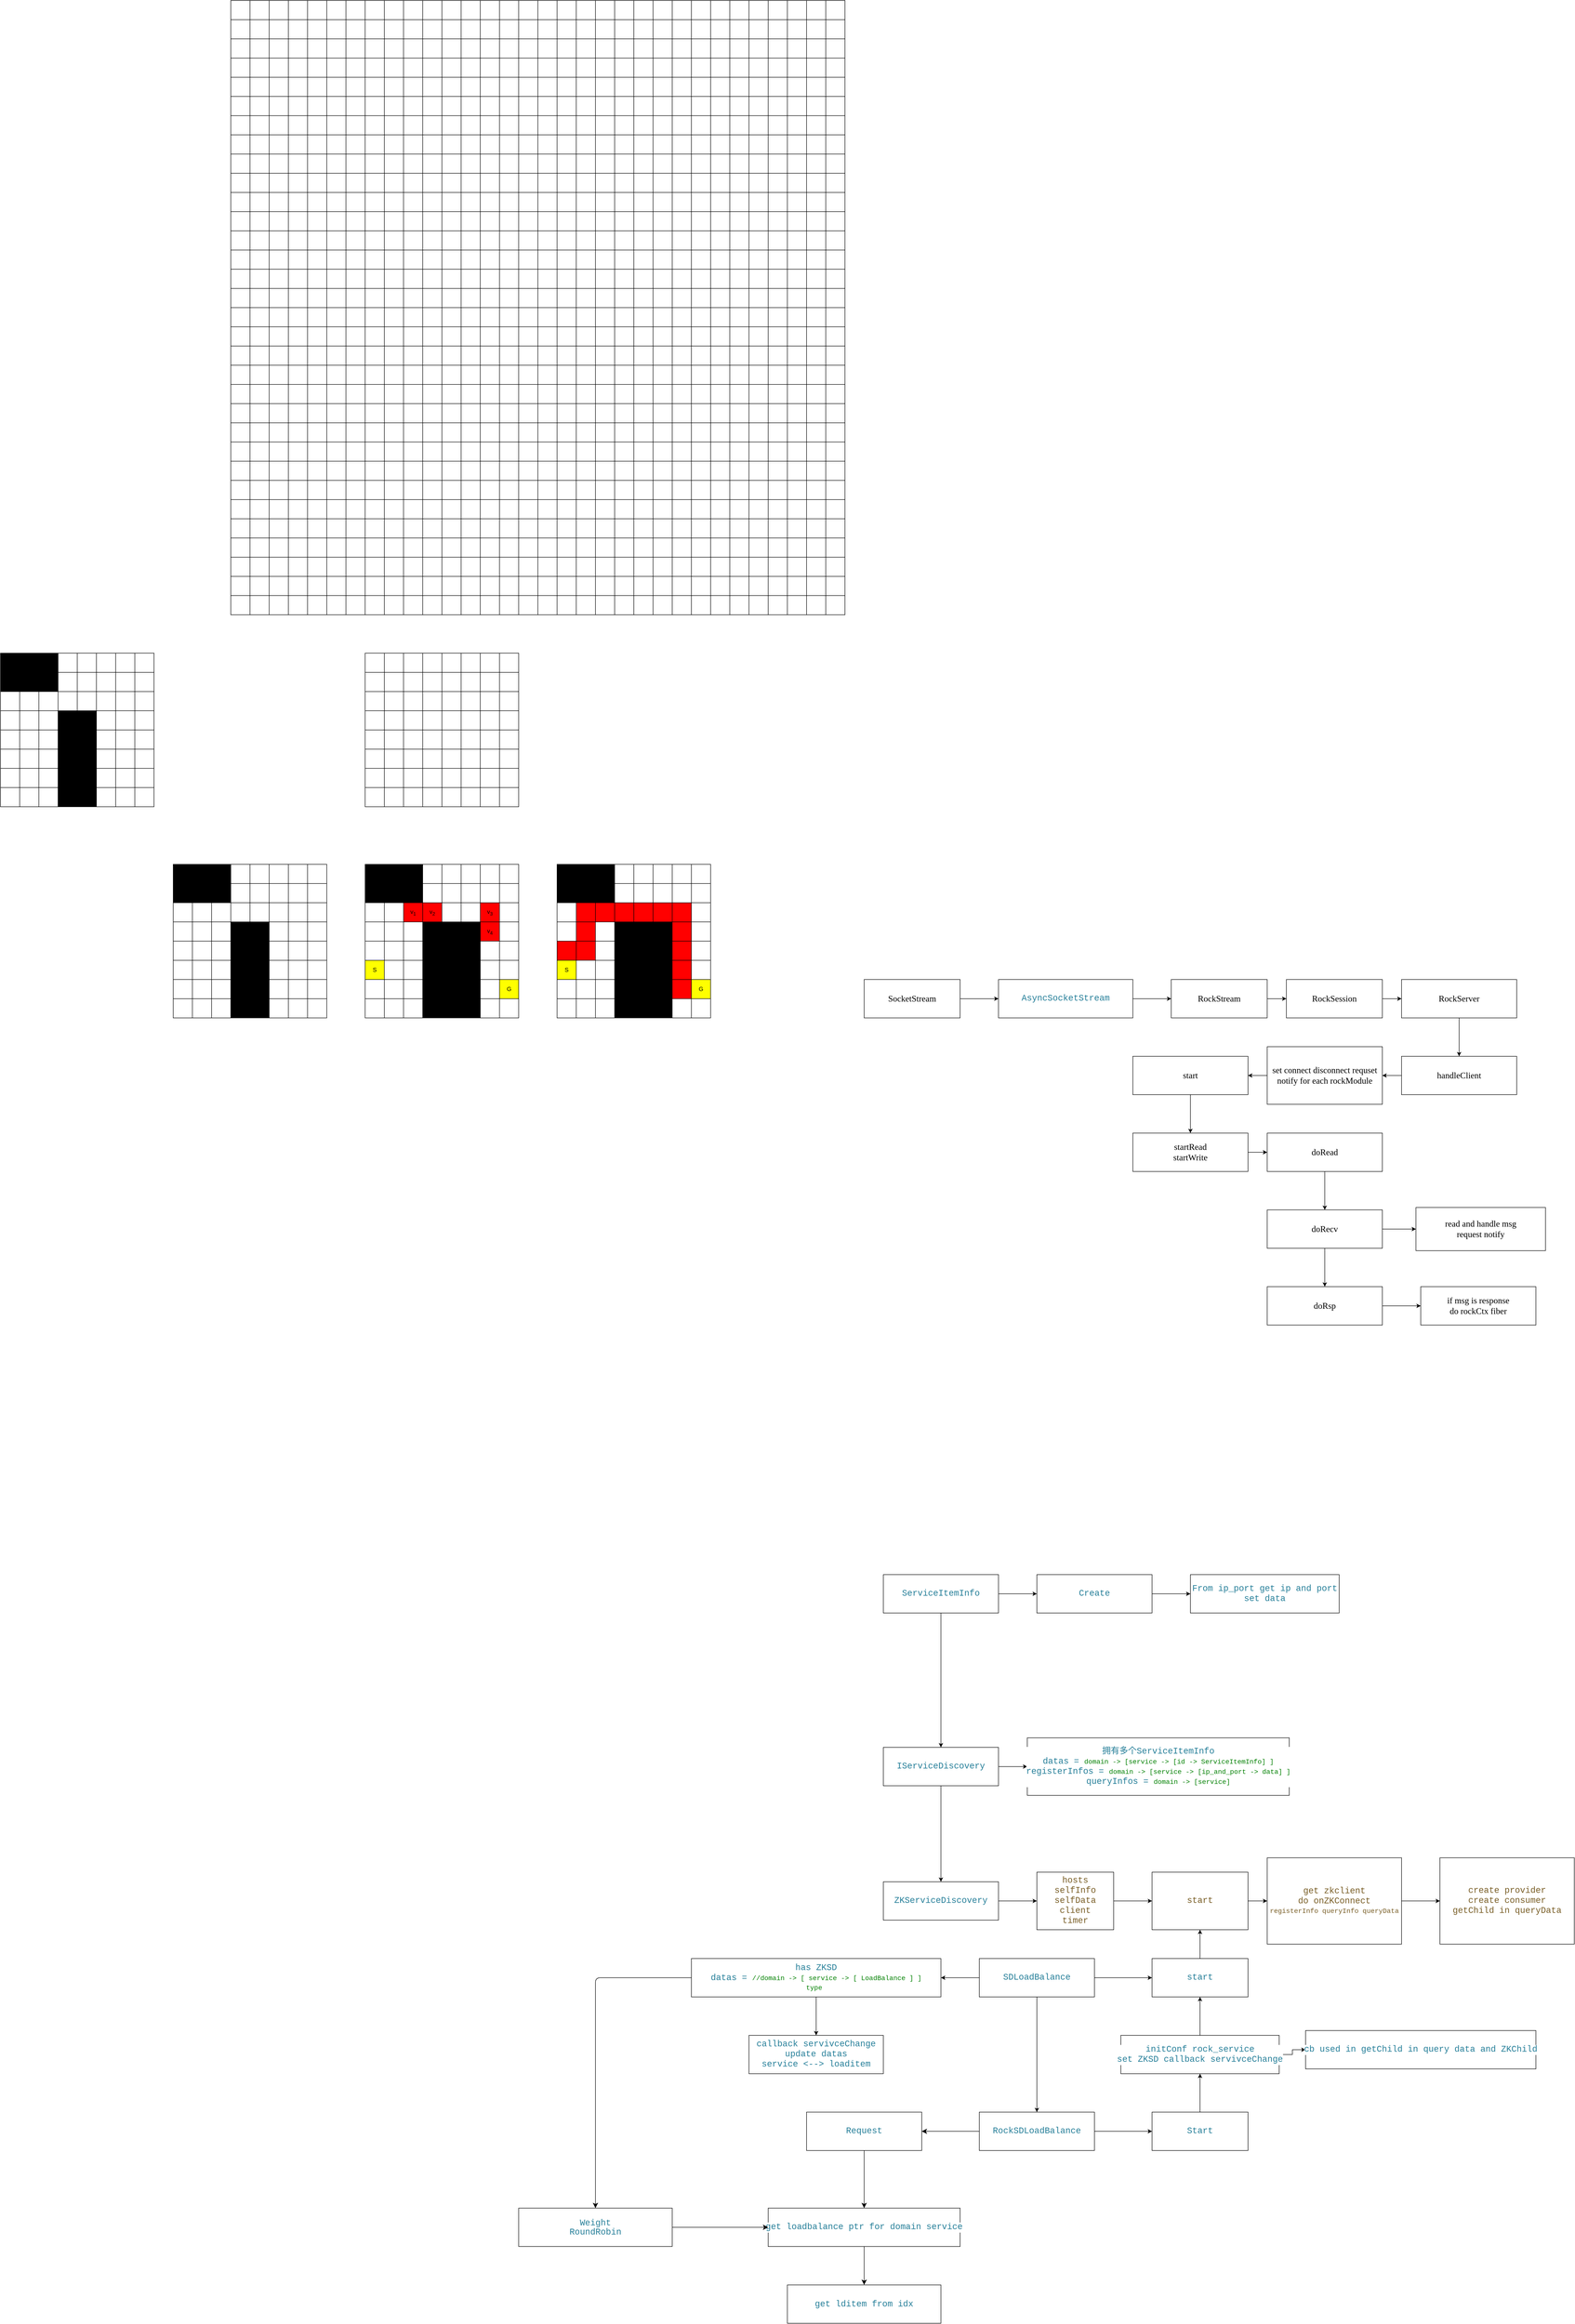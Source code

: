 <mxfile version="24.7.6">
  <diagram name="第 1 页" id="d2mPHhyUvuULvc4ICSST">
    <mxGraphModel dx="4973" dy="3660" grid="1" gridSize="10" guides="1" tooltips="1" connect="1" arrows="1" fold="1" page="1" pageScale="1" pageWidth="827" pageHeight="1169" math="0" shadow="0">
      <root>
        <mxCell id="0" />
        <mxCell id="1" parent="0" />
        <mxCell id="b_20STS_lAYRM_HVw5Nr-14" value="" style="edgeStyle=orthogonalEdgeStyle;rounded=0;orthogonalLoop=1;jettySize=auto;html=1;" parent="1" source="b_20STS_lAYRM_HVw5Nr-1" target="b_20STS_lAYRM_HVw5Nr-13" edge="1">
          <mxGeometry relative="1" as="geometry" />
        </mxCell>
        <mxCell id="b_20STS_lAYRM_HVw5Nr-1" value="&lt;font face=&quot;Lucida Console&quot; style=&quot;font-size: 18px;&quot;&gt;RockServer&lt;/font&gt;" style="rounded=0;whiteSpace=wrap;html=1;" parent="1" vertex="1">
          <mxGeometry x="1160" width="240" height="80" as="geometry" />
        </mxCell>
        <mxCell id="b_20STS_lAYRM_HVw5Nr-8" value="" style="edgeStyle=orthogonalEdgeStyle;rounded=0;orthogonalLoop=1;jettySize=auto;html=1;" parent="1" source="b_20STS_lAYRM_HVw5Nr-2" target="b_20STS_lAYRM_HVw5Nr-7" edge="1">
          <mxGeometry relative="1" as="geometry" />
        </mxCell>
        <mxCell id="b_20STS_lAYRM_HVw5Nr-2" value="&lt;pre style=&quot;color: rgb(59, 59, 59); background-color: rgb(255, 255, 255); font-family: Consolas, &amp;quot;Courier New&amp;quot;, monospace; line-height: 19px; white-space: pre;&quot;&gt;&lt;span style=&quot;color: rgb(38, 127, 153);&quot;&gt;&lt;font style=&quot;font-size: 18px;&quot;&gt;AsyncSocketStream&lt;/font&gt;&lt;/span&gt;&lt;/pre&gt;" style="rounded=0;whiteSpace=wrap;html=1;" parent="1" vertex="1">
          <mxGeometry x="320" width="280" height="80" as="geometry" />
        </mxCell>
        <mxCell id="b_20STS_lAYRM_HVw5Nr-4" value="" style="edgeStyle=orthogonalEdgeStyle;rounded=0;orthogonalLoop=1;jettySize=auto;html=1;" parent="1" source="b_20STS_lAYRM_HVw5Nr-3" target="b_20STS_lAYRM_HVw5Nr-2" edge="1">
          <mxGeometry relative="1" as="geometry" />
        </mxCell>
        <mxCell id="b_20STS_lAYRM_HVw5Nr-3" value="&lt;font face=&quot;Lucida Console&quot; style=&quot;font-size: 18px;&quot;&gt;SocketStream&lt;/font&gt;" style="rounded=0;whiteSpace=wrap;html=1;" parent="1" vertex="1">
          <mxGeometry x="40" width="200" height="80" as="geometry" />
        </mxCell>
        <mxCell id="b_20STS_lAYRM_HVw5Nr-11" value="" style="edgeStyle=orthogonalEdgeStyle;rounded=0;orthogonalLoop=1;jettySize=auto;html=1;" parent="1" source="b_20STS_lAYRM_HVw5Nr-7" target="b_20STS_lAYRM_HVw5Nr-10" edge="1">
          <mxGeometry relative="1" as="geometry" />
        </mxCell>
        <mxCell id="b_20STS_lAYRM_HVw5Nr-7" value="&lt;font face=&quot;Lucida Console&quot; style=&quot;font-size: 18px;&quot;&gt;RockStream&lt;/font&gt;" style="rounded=0;whiteSpace=wrap;html=1;" parent="1" vertex="1">
          <mxGeometry x="680" width="200" height="80" as="geometry" />
        </mxCell>
        <mxCell id="b_20STS_lAYRM_HVw5Nr-12" value="" style="edgeStyle=orthogonalEdgeStyle;rounded=0;orthogonalLoop=1;jettySize=auto;html=1;" parent="1" source="b_20STS_lAYRM_HVw5Nr-10" target="b_20STS_lAYRM_HVw5Nr-1" edge="1">
          <mxGeometry relative="1" as="geometry" />
        </mxCell>
        <mxCell id="b_20STS_lAYRM_HVw5Nr-10" value="&lt;font face=&quot;Lucida Console&quot; style=&quot;font-size: 18px;&quot;&gt;RockSession&lt;/font&gt;" style="rounded=0;whiteSpace=wrap;html=1;" parent="1" vertex="1">
          <mxGeometry x="920" width="200" height="80" as="geometry" />
        </mxCell>
        <mxCell id="b_20STS_lAYRM_HVw5Nr-18" value="" style="edgeStyle=orthogonalEdgeStyle;rounded=0;orthogonalLoop=1;jettySize=auto;html=1;" parent="1" source="b_20STS_lAYRM_HVw5Nr-13" target="b_20STS_lAYRM_HVw5Nr-17" edge="1">
          <mxGeometry relative="1" as="geometry" />
        </mxCell>
        <mxCell id="b_20STS_lAYRM_HVw5Nr-13" value="&lt;font face=&quot;Lucida Console&quot;&gt;&lt;span style=&quot;font-size: 18px;&quot;&gt;handleClient&lt;/span&gt;&lt;/font&gt;" style="rounded=0;whiteSpace=wrap;html=1;" parent="1" vertex="1">
          <mxGeometry x="1160" y="160" width="240" height="80" as="geometry" />
        </mxCell>
        <mxCell id="b_20STS_lAYRM_HVw5Nr-22" value="" style="edgeStyle=orthogonalEdgeStyle;rounded=0;orthogonalLoop=1;jettySize=auto;html=1;" parent="1" source="b_20STS_lAYRM_HVw5Nr-17" target="b_20STS_lAYRM_HVw5Nr-19" edge="1">
          <mxGeometry relative="1" as="geometry" />
        </mxCell>
        <mxCell id="b_20STS_lAYRM_HVw5Nr-17" value="&lt;font face=&quot;Lucida Console&quot;&gt;&lt;span style=&quot;font-size: 18px;&quot;&gt;set connect disconnect requset notify for each rockModule&lt;/span&gt;&lt;/font&gt;" style="rounded=0;whiteSpace=wrap;html=1;" parent="1" vertex="1">
          <mxGeometry x="880" y="140" width="240" height="120" as="geometry" />
        </mxCell>
        <mxCell id="b_20STS_lAYRM_HVw5Nr-24" value="" style="edgeStyle=orthogonalEdgeStyle;rounded=0;orthogonalLoop=1;jettySize=auto;html=1;" parent="1" source="b_20STS_lAYRM_HVw5Nr-19" target="b_20STS_lAYRM_HVw5Nr-23" edge="1">
          <mxGeometry relative="1" as="geometry" />
        </mxCell>
        <mxCell id="b_20STS_lAYRM_HVw5Nr-19" value="&lt;font face=&quot;Lucida Console&quot;&gt;&lt;span style=&quot;font-size: 18px;&quot;&gt;start&lt;/span&gt;&lt;/font&gt;" style="rounded=0;whiteSpace=wrap;html=1;" parent="1" vertex="1">
          <mxGeometry x="600" y="160" width="240" height="80" as="geometry" />
        </mxCell>
        <mxCell id="b_20STS_lAYRM_HVw5Nr-26" value="" style="edgeStyle=orthogonalEdgeStyle;rounded=0;orthogonalLoop=1;jettySize=auto;html=1;" parent="1" source="b_20STS_lAYRM_HVw5Nr-23" target="b_20STS_lAYRM_HVw5Nr-25" edge="1">
          <mxGeometry relative="1" as="geometry" />
        </mxCell>
        <mxCell id="b_20STS_lAYRM_HVw5Nr-23" value="&lt;font face=&quot;Lucida Console&quot;&gt;&lt;span style=&quot;font-size: 18px;&quot;&gt;startRead&lt;/span&gt;&lt;/font&gt;&lt;div&gt;&lt;span style=&quot;font-size: 18px; font-family: &amp;quot;Lucida Console&amp;quot;; background-color: initial;&quot;&gt;startWrite&lt;/span&gt;&lt;/div&gt;" style="rounded=0;whiteSpace=wrap;html=1;" parent="1" vertex="1">
          <mxGeometry x="600" y="320" width="240" height="80" as="geometry" />
        </mxCell>
        <mxCell id="b_20STS_lAYRM_HVw5Nr-31" value="" style="edgeStyle=orthogonalEdgeStyle;rounded=0;orthogonalLoop=1;jettySize=auto;html=1;" parent="1" source="b_20STS_lAYRM_HVw5Nr-25" target="b_20STS_lAYRM_HVw5Nr-30" edge="1">
          <mxGeometry relative="1" as="geometry" />
        </mxCell>
        <mxCell id="b_20STS_lAYRM_HVw5Nr-25" value="&lt;font face=&quot;Lucida Console&quot;&gt;&lt;span style=&quot;font-size: 18px;&quot;&gt;doRead&lt;/span&gt;&lt;/font&gt;" style="rounded=0;whiteSpace=wrap;html=1;" parent="1" vertex="1">
          <mxGeometry x="880" y="320" width="240" height="80" as="geometry" />
        </mxCell>
        <mxCell id="b_20STS_lAYRM_HVw5Nr-27" value="&lt;font face=&quot;Lucida Console&quot;&gt;&lt;span style=&quot;font-size: 18px;&quot;&gt;read and handle msg&lt;/span&gt;&lt;/font&gt;&lt;div&gt;&lt;font face=&quot;Lucida Console&quot;&gt;&lt;span style=&quot;font-size: 18px;&quot;&gt;request notify&lt;/span&gt;&lt;/font&gt;&lt;/div&gt;" style="rounded=0;whiteSpace=wrap;html=1;" parent="1" vertex="1">
          <mxGeometry x="1190" y="475" width="270" height="90" as="geometry" />
        </mxCell>
        <mxCell id="b_20STS_lAYRM_HVw5Nr-32" value="" style="edgeStyle=orthogonalEdgeStyle;rounded=0;orthogonalLoop=1;jettySize=auto;html=1;" parent="1" source="b_20STS_lAYRM_HVw5Nr-30" target="b_20STS_lAYRM_HVw5Nr-27" edge="1">
          <mxGeometry relative="1" as="geometry" />
        </mxCell>
        <mxCell id="b_20STS_lAYRM_HVw5Nr-34" value="" style="edgeStyle=orthogonalEdgeStyle;rounded=0;orthogonalLoop=1;jettySize=auto;html=1;" parent="1" source="b_20STS_lAYRM_HVw5Nr-30" target="b_20STS_lAYRM_HVw5Nr-33" edge="1">
          <mxGeometry relative="1" as="geometry" />
        </mxCell>
        <mxCell id="b_20STS_lAYRM_HVw5Nr-30" value="&lt;font face=&quot;Lucida Console&quot;&gt;&lt;span style=&quot;font-size: 18px;&quot;&gt;doRecv&lt;/span&gt;&lt;/font&gt;" style="rounded=0;whiteSpace=wrap;html=1;" parent="1" vertex="1">
          <mxGeometry x="880" y="480" width="240" height="80" as="geometry" />
        </mxCell>
        <mxCell id="b_20STS_lAYRM_HVw5Nr-36" value="" style="edgeStyle=orthogonalEdgeStyle;rounded=0;orthogonalLoop=1;jettySize=auto;html=1;" parent="1" source="b_20STS_lAYRM_HVw5Nr-33" target="b_20STS_lAYRM_HVw5Nr-35" edge="1">
          <mxGeometry relative="1" as="geometry" />
        </mxCell>
        <mxCell id="b_20STS_lAYRM_HVw5Nr-33" value="&lt;font face=&quot;Lucida Console&quot;&gt;&lt;span style=&quot;font-size: 18px;&quot;&gt;doRsp&lt;/span&gt;&lt;/font&gt;" style="rounded=0;whiteSpace=wrap;html=1;" parent="1" vertex="1">
          <mxGeometry x="880" y="640" width="240" height="80" as="geometry" />
        </mxCell>
        <mxCell id="b_20STS_lAYRM_HVw5Nr-35" value="&lt;font face=&quot;Lucida Console&quot;&gt;&lt;span style=&quot;font-size: 18px;&quot;&gt;if msg is response&lt;/span&gt;&lt;/font&gt;&lt;div&gt;&lt;font face=&quot;Lucida Console&quot;&gt;&lt;span style=&quot;font-size: 18px;&quot;&gt;do rockCtx fiber&lt;/span&gt;&lt;/font&gt;&lt;/div&gt;" style="rounded=0;whiteSpace=wrap;html=1;" parent="1" vertex="1">
          <mxGeometry x="1200" y="640" width="240" height="80" as="geometry" />
        </mxCell>
        <mxCell id="FbWuHJWxQ1fCQQly8lGh-6" value="" style="edgeStyle=orthogonalEdgeStyle;rounded=0;orthogonalLoop=1;jettySize=auto;html=1;" parent="1" source="FbWuHJWxQ1fCQQly8lGh-1" target="FbWuHJWxQ1fCQQly8lGh-2" edge="1">
          <mxGeometry relative="1" as="geometry" />
        </mxCell>
        <mxCell id="LXZmz6eaG3HPmyScxbba-10" value="" style="edgeStyle=orthogonalEdgeStyle;rounded=0;orthogonalLoop=1;jettySize=auto;html=1;" parent="1" source="FbWuHJWxQ1fCQQly8lGh-1" target="LXZmz6eaG3HPmyScxbba-9" edge="1">
          <mxGeometry relative="1" as="geometry" />
        </mxCell>
        <mxCell id="FbWuHJWxQ1fCQQly8lGh-1" value="&lt;div style=&quot;color: rgb(59, 59, 59); background-color: rgb(255, 255, 255); font-family: Consolas, &amp;quot;Courier New&amp;quot;, monospace; line-height: 19px; white-space: pre;&quot;&gt;&lt;div style=&quot;line-height: 19px;&quot;&gt;&lt;span style=&quot;color: rgb(38, 127, 153);&quot;&gt;&lt;font style=&quot;font-size: 18px;&quot;&gt;IServiceDiscovery&lt;/font&gt;&lt;/span&gt;&lt;/div&gt;&lt;/div&gt;" style="rounded=0;whiteSpace=wrap;html=1;" parent="1" vertex="1">
          <mxGeometry x="80" y="1600" width="240" height="80" as="geometry" />
        </mxCell>
        <mxCell id="LXZmz6eaG3HPmyScxbba-2" value="" style="edgeStyle=orthogonalEdgeStyle;rounded=0;orthogonalLoop=1;jettySize=auto;html=1;" parent="1" source="FbWuHJWxQ1fCQQly8lGh-2" target="LXZmz6eaG3HPmyScxbba-1" edge="1">
          <mxGeometry relative="1" as="geometry" />
        </mxCell>
        <mxCell id="FbWuHJWxQ1fCQQly8lGh-2" value="&lt;div style=&quot;color: rgb(59, 59, 59); background-color: rgb(255, 255, 255); font-family: Consolas, &amp;quot;Courier New&amp;quot;, monospace; line-height: 19px; white-space: pre;&quot;&gt;&lt;span style=&quot;color: rgb(38, 127, 153);&quot;&gt;&lt;font style=&quot;font-size: 18px;&quot;&gt;ZKServiceDiscovery&lt;/font&gt;&lt;/span&gt;&lt;/div&gt;" style="rounded=0;whiteSpace=wrap;html=1;" parent="1" vertex="1">
          <mxGeometry x="80" y="1880" width="240" height="80" as="geometry" />
        </mxCell>
        <mxCell id="FbWuHJWxQ1fCQQly8lGh-5" value="" style="edgeStyle=orthogonalEdgeStyle;rounded=0;orthogonalLoop=1;jettySize=auto;html=1;" parent="1" source="FbWuHJWxQ1fCQQly8lGh-3" target="FbWuHJWxQ1fCQQly8lGh-1" edge="1">
          <mxGeometry relative="1" as="geometry" />
        </mxCell>
        <mxCell id="LXZmz6eaG3HPmyScxbba-4" value="" style="edgeStyle=orthogonalEdgeStyle;rounded=0;orthogonalLoop=1;jettySize=auto;html=1;" parent="1" source="FbWuHJWxQ1fCQQly8lGh-3" target="LXZmz6eaG3HPmyScxbba-3" edge="1">
          <mxGeometry relative="1" as="geometry" />
        </mxCell>
        <mxCell id="FbWuHJWxQ1fCQQly8lGh-3" value="&lt;div style=&quot;color: rgb(59, 59, 59); background-color: rgb(255, 255, 255); font-family: Consolas, &amp;quot;Courier New&amp;quot;, monospace; line-height: 19px; white-space: pre;&quot;&gt;&lt;div style=&quot;line-height: 19px;&quot;&gt;&lt;div style=&quot;line-height: 19px;&quot;&gt;&lt;span style=&quot;color: rgb(38, 127, 153);&quot;&gt;&lt;font style=&quot;font-size: 18px;&quot;&gt;ServiceItemInfo&lt;/font&gt;&lt;/span&gt;&lt;/div&gt;&lt;/div&gt;&lt;/div&gt;" style="rounded=0;whiteSpace=wrap;html=1;" parent="1" vertex="1">
          <mxGeometry x="80" y="1240" width="240" height="80" as="geometry" />
        </mxCell>
        <mxCell id="pS0YvzMVe67xT3mDCH28-2" value="" style="edgeStyle=orthogonalEdgeStyle;rounded=0;orthogonalLoop=1;jettySize=auto;html=1;" parent="1" source="FbWuHJWxQ1fCQQly8lGh-7" target="pS0YvzMVe67xT3mDCH28-1" edge="1">
          <mxGeometry relative="1" as="geometry" />
        </mxCell>
        <mxCell id="zuj-DUAl6IfDfsKlfWeG-2" value="" style="edgeStyle=none;curved=1;rounded=0;orthogonalLoop=1;jettySize=auto;html=1;fontSize=12;startSize=8;endSize=8;" parent="1" source="FbWuHJWxQ1fCQQly8lGh-7" target="zuj-DUAl6IfDfsKlfWeG-1" edge="1">
          <mxGeometry relative="1" as="geometry" />
        </mxCell>
        <mxCell id="FbWuHJWxQ1fCQQly8lGh-7" value="&lt;div style=&quot;color: rgb(59, 59, 59); background-color: rgb(255, 255, 255); font-family: Consolas, &amp;quot;Courier New&amp;quot;, monospace; line-height: 19px; white-space: pre;&quot;&gt;&lt;div style=&quot;line-height: 19px;&quot;&gt;&lt;span style=&quot;color: rgb(38, 127, 153);&quot;&gt;&lt;font style=&quot;font-size: 18px;&quot;&gt;RockSDLoadBalance&lt;/font&gt;&lt;/span&gt;&lt;/div&gt;&lt;/div&gt;" style="rounded=0;whiteSpace=wrap;html=1;" parent="1" vertex="1">
          <mxGeometry x="280" y="2360" width="240" height="80" as="geometry" />
        </mxCell>
        <mxCell id="pS0YvzMVe67xT3mDCH28-6" value="" style="edgeStyle=orthogonalEdgeStyle;rounded=0;orthogonalLoop=1;jettySize=auto;html=1;" parent="1" source="Y9UezcKfLyh4hibmYz1g-1" target="pS0YvzMVe67xT3mDCH28-5" edge="1">
          <mxGeometry relative="1" as="geometry" />
        </mxCell>
        <mxCell id="msbiENJLlhLD6t8gdGTx-8" value="" style="edgeStyle=orthogonalEdgeStyle;rounded=0;orthogonalLoop=1;jettySize=auto;html=1;" parent="1" source="Y9UezcKfLyh4hibmYz1g-1" target="msbiENJLlhLD6t8gdGTx-7" edge="1">
          <mxGeometry relative="1" as="geometry" />
        </mxCell>
        <mxCell id="msbiENJLlhLD6t8gdGTx-11" value="" style="edgeStyle=orthogonalEdgeStyle;rounded=0;orthogonalLoop=1;jettySize=auto;html=1;entryX=0.5;entryY=0;entryDx=0;entryDy=0;" parent="1" source="Y9UezcKfLyh4hibmYz1g-1" target="FbWuHJWxQ1fCQQly8lGh-7" edge="1">
          <mxGeometry relative="1" as="geometry">
            <mxPoint x="400" y="2210" as="targetPoint" />
          </mxGeometry>
        </mxCell>
        <mxCell id="Y9UezcKfLyh4hibmYz1g-1" value="&lt;div style=&quot;color: rgb(59, 59, 59); background-color: rgb(255, 255, 255); font-family: Consolas, &amp;quot;Courier New&amp;quot;, monospace; line-height: 19px; white-space: pre;&quot;&gt;&lt;div style=&quot;line-height: 19px;&quot;&gt;&lt;div style=&quot;line-height: 19px;&quot;&gt;&lt;span style=&quot;color: rgb(38, 127, 153);&quot;&gt;&lt;font style=&quot;font-size: 18px;&quot;&gt;SDLoadBalance&lt;/font&gt;&lt;/span&gt;&lt;/div&gt;&lt;/div&gt;&lt;/div&gt;" style="rounded=0;whiteSpace=wrap;html=1;" parent="1" vertex="1">
          <mxGeometry x="280" y="2040" width="240" height="80" as="geometry" />
        </mxCell>
        <mxCell id="LXZmz6eaG3HPmyScxbba-12" value="" style="edgeStyle=orthogonalEdgeStyle;rounded=0;orthogonalLoop=1;jettySize=auto;html=1;" parent="1" source="LXZmz6eaG3HPmyScxbba-1" target="LXZmz6eaG3HPmyScxbba-11" edge="1">
          <mxGeometry relative="1" as="geometry" />
        </mxCell>
        <mxCell id="LXZmz6eaG3HPmyScxbba-1" value="&lt;div style=&quot;background-color: rgb(255, 255, 255); font-family: Consolas, &amp;quot;Courier New&amp;quot;, monospace; line-height: 19px; white-space: pre;&quot;&gt;&lt;div style=&quot;line-height: 19px;&quot;&gt;&lt;font color=&quot;#795e26&quot;&gt;&lt;span style=&quot;font-size: 18px;&quot;&gt;hosts&lt;/span&gt;&lt;/font&gt;&lt;/div&gt;&lt;div style=&quot;line-height: 19px;&quot;&gt;&lt;font color=&quot;#795e26&quot;&gt;&lt;span style=&quot;font-size: 18px;&quot;&gt;selfInfo&lt;/span&gt;&lt;/font&gt;&lt;/div&gt;&lt;div style=&quot;line-height: 19px;&quot;&gt;&lt;font color=&quot;#795e26&quot;&gt;&lt;span style=&quot;font-size: 18px;&quot;&gt;selfData&lt;/span&gt;&lt;/font&gt;&lt;/div&gt;&lt;div style=&quot;line-height: 19px;&quot;&gt;&lt;font color=&quot;#795e26&quot;&gt;&lt;span style=&quot;font-size: 18px;&quot;&gt;client&lt;/span&gt;&lt;/font&gt;&lt;/div&gt;&lt;div style=&quot;line-height: 19px;&quot;&gt;&lt;font color=&quot;#795e26&quot;&gt;&lt;span style=&quot;font-size: 18px;&quot;&gt;timer&lt;/span&gt;&lt;/font&gt;&lt;/div&gt;&lt;/div&gt;" style="rounded=0;whiteSpace=wrap;html=1;" parent="1" vertex="1">
          <mxGeometry x="400" y="1860" width="160" height="120" as="geometry" />
        </mxCell>
        <mxCell id="LXZmz6eaG3HPmyScxbba-8" value="" style="edgeStyle=orthogonalEdgeStyle;rounded=0;orthogonalLoop=1;jettySize=auto;html=1;" parent="1" source="LXZmz6eaG3HPmyScxbba-3" target="LXZmz6eaG3HPmyScxbba-7" edge="1">
          <mxGeometry relative="1" as="geometry" />
        </mxCell>
        <mxCell id="LXZmz6eaG3HPmyScxbba-3" value="&lt;div style=&quot;background-color: rgb(255, 255, 255); font-family: Consolas, &amp;quot;Courier New&amp;quot;, monospace; line-height: 19px; white-space: pre;&quot;&gt;&lt;div style=&quot;line-height: 19px;&quot;&gt;&lt;div style=&quot;line-height: 19px;&quot;&gt;&lt;font color=&quot;#267f99&quot;&gt;&lt;span style=&quot;font-size: 18px;&quot;&gt;Create&lt;/span&gt;&lt;/font&gt;&lt;/div&gt;&lt;/div&gt;&lt;/div&gt;" style="rounded=0;whiteSpace=wrap;html=1;" parent="1" vertex="1">
          <mxGeometry x="400" y="1240" width="240" height="80" as="geometry" />
        </mxCell>
        <mxCell id="LXZmz6eaG3HPmyScxbba-7" value="&lt;div style=&quot;background-color: rgb(255, 255, 255); font-family: Consolas, &amp;quot;Courier New&amp;quot;, monospace; line-height: 19px; white-space: pre;&quot;&gt;&lt;div style=&quot;line-height: 19px;&quot;&gt;&lt;div style=&quot;line-height: 19px;&quot;&gt;&lt;font color=&quot;#267f99&quot;&gt;&lt;span style=&quot;font-size: 18px;&quot;&gt;From ip_port get ip and port&lt;/span&gt;&lt;/font&gt;&lt;/div&gt;&lt;div style=&quot;line-height: 19px;&quot;&gt;&lt;font color=&quot;#267f99&quot;&gt;&lt;span style=&quot;font-size: 18px;&quot;&gt;set data&lt;/span&gt;&lt;/font&gt;&lt;/div&gt;&lt;/div&gt;&lt;/div&gt;" style="rounded=0;whiteSpace=wrap;html=1;" parent="1" vertex="1">
          <mxGeometry x="720" y="1240" width="310" height="80" as="geometry" />
        </mxCell>
        <mxCell id="LXZmz6eaG3HPmyScxbba-9" value="&lt;div style=&quot;background-color: rgb(255, 255, 255); font-family: Consolas, &amp;quot;Courier New&amp;quot;, monospace; line-height: 19px; white-space: pre;&quot;&gt;&lt;div style=&quot;line-height: 19px;&quot;&gt;&lt;font color=&quot;#267f99&quot;&gt;&lt;span style=&quot;font-size: 18px;&quot;&gt;拥有多个ServiceItemInfo&lt;/span&gt;&lt;/font&gt;&lt;/div&gt;&lt;div style=&quot;line-height: 19px;&quot;&gt;&lt;font color=&quot;#267f99&quot;&gt;&lt;span style=&quot;font-size: 18px;&quot;&gt;datas = &lt;/span&gt;&lt;/font&gt;&lt;span style=&quot;color: rgb(0, 128, 0); font-size: 14px;&quot;&gt;domain -&amp;gt; [service -&amp;gt; [id -&amp;gt; ServiceItemInfo] ]&lt;/span&gt;&lt;/div&gt;&lt;div style=&quot;line-height: 19px;&quot;&gt;&lt;font color=&quot;#267f99&quot;&gt;&lt;span style=&quot;font-size: 18px;&quot;&gt;registerInfos = &lt;/span&gt;&lt;/font&gt;&lt;span style=&quot;color: rgb(0, 128, 0); font-size: 14px;&quot;&gt;domain -&amp;gt; [service -&amp;gt; [ip_and_port -&amp;gt; data] ]&lt;/span&gt;&lt;/div&gt;&lt;div style=&quot;line-height: 19px;&quot;&gt;&lt;font color=&quot;#267f99&quot;&gt;&lt;span style=&quot;font-size: 18px;&quot;&gt;queryInfos = &lt;/span&gt;&lt;/font&gt;&lt;span style=&quot;color: rgb(0, 128, 0); font-size: 14px;&quot;&gt;domain -&amp;gt; [service]&lt;/span&gt;&lt;/div&gt;&lt;/div&gt;" style="rounded=0;whiteSpace=wrap;html=1;" parent="1" vertex="1">
          <mxGeometry x="380" y="1580" width="546" height="120" as="geometry" />
        </mxCell>
        <mxCell id="LXZmz6eaG3HPmyScxbba-16" value="" style="edgeStyle=orthogonalEdgeStyle;rounded=0;orthogonalLoop=1;jettySize=auto;html=1;" parent="1" source="LXZmz6eaG3HPmyScxbba-11" target="LXZmz6eaG3HPmyScxbba-15" edge="1">
          <mxGeometry relative="1" as="geometry" />
        </mxCell>
        <mxCell id="LXZmz6eaG3HPmyScxbba-11" value="&lt;div style=&quot;background-color: rgb(255, 255, 255); font-family: Consolas, &amp;quot;Courier New&amp;quot;, monospace; line-height: 19px; white-space: pre;&quot;&gt;&lt;div style=&quot;line-height: 19px;&quot;&gt;&lt;font color=&quot;#795e26&quot;&gt;&lt;span style=&quot;font-size: 18px;&quot;&gt;start&lt;/span&gt;&lt;/font&gt;&lt;/div&gt;&lt;/div&gt;" style="rounded=0;whiteSpace=wrap;html=1;" parent="1" vertex="1">
          <mxGeometry x="640" y="1860" width="200" height="120" as="geometry" />
        </mxCell>
        <mxCell id="msbiENJLlhLD6t8gdGTx-6" value="" style="edgeStyle=orthogonalEdgeStyle;rounded=0;orthogonalLoop=1;jettySize=auto;html=1;" parent="1" source="LXZmz6eaG3HPmyScxbba-15" target="msbiENJLlhLD6t8gdGTx-5" edge="1">
          <mxGeometry relative="1" as="geometry" />
        </mxCell>
        <mxCell id="LXZmz6eaG3HPmyScxbba-15" value="&lt;div style=&quot;background-color: rgb(255, 255, 255); font-family: Consolas, &amp;quot;Courier New&amp;quot;, monospace; line-height: 19px; white-space: pre;&quot;&gt;&lt;div style=&quot;line-height: 19px;&quot;&gt;&lt;font color=&quot;#795e26&quot;&gt;&lt;span style=&quot;font-size: 18px;&quot;&gt;get zkclient&lt;/span&gt;&lt;/font&gt;&lt;/div&gt;&lt;div style=&quot;line-height: 19px;&quot;&gt;&lt;font color=&quot;#795e26&quot;&gt;&lt;span style=&quot;font-size: 18px;&quot;&gt;do &lt;/span&gt;&lt;/font&gt;&lt;span style=&quot;color: rgb(121, 94, 38);&quot;&gt;&lt;font style=&quot;font-size: 18px;&quot;&gt;onZKConnect&lt;/font&gt;&lt;/span&gt;&lt;/div&gt;&lt;div style=&quot;line-height: 19px;&quot;&gt;&lt;div style=&quot;color: rgb(59, 59, 59); font-size: 14px; line-height: 19px;&quot;&gt;&lt;span style=&quot;color: #795e26;&quot;&gt;registerInfo queryInfo queryData&lt;/span&gt;&lt;/div&gt;&lt;/div&gt;&lt;/div&gt;" style="rounded=0;whiteSpace=wrap;html=1;" parent="1" vertex="1">
          <mxGeometry x="880" y="1830" width="280" height="180" as="geometry" />
        </mxCell>
        <mxCell id="pS0YvzMVe67xT3mDCH28-4" value="" style="edgeStyle=orthogonalEdgeStyle;rounded=0;orthogonalLoop=1;jettySize=auto;html=1;" parent="1" source="pS0YvzMVe67xT3mDCH28-1" target="pS0YvzMVe67xT3mDCH28-3" edge="1">
          <mxGeometry relative="1" as="geometry" />
        </mxCell>
        <mxCell id="pS0YvzMVe67xT3mDCH28-1" value="&lt;div style=&quot;color: rgb(59, 59, 59); background-color: rgb(255, 255, 255); font-family: Consolas, &amp;quot;Courier New&amp;quot;, monospace; line-height: 19px; white-space: pre;&quot;&gt;&lt;div style=&quot;line-height: 19px;&quot;&gt;&lt;span style=&quot;color: rgb(38, 127, 153);&quot;&gt;&lt;font style=&quot;font-size: 18px;&quot;&gt;Start&lt;/font&gt;&lt;/span&gt;&lt;/div&gt;&lt;/div&gt;" style="rounded=0;whiteSpace=wrap;html=1;" parent="1" vertex="1">
          <mxGeometry x="640" y="2360" width="200" height="80" as="geometry" />
        </mxCell>
        <mxCell id="pS0YvzMVe67xT3mDCH28-7" value="" style="edgeStyle=orthogonalEdgeStyle;rounded=0;orthogonalLoop=1;jettySize=auto;html=1;" parent="1" source="pS0YvzMVe67xT3mDCH28-3" target="pS0YvzMVe67xT3mDCH28-5" edge="1">
          <mxGeometry relative="1" as="geometry" />
        </mxCell>
        <mxCell id="msbiENJLlhLD6t8gdGTx-2" value="" style="edgeStyle=orthogonalEdgeStyle;rounded=0;orthogonalLoop=1;jettySize=auto;html=1;" parent="1" source="pS0YvzMVe67xT3mDCH28-3" target="msbiENJLlhLD6t8gdGTx-1" edge="1">
          <mxGeometry relative="1" as="geometry" />
        </mxCell>
        <mxCell id="pS0YvzMVe67xT3mDCH28-3" value="&lt;div style=&quot;background-color: rgb(255, 255, 255); font-family: Consolas, &amp;quot;Courier New&amp;quot;, monospace; line-height: 19px; white-space: pre;&quot;&gt;&lt;div style=&quot;line-height: 19px;&quot;&gt;&lt;span style=&quot;color: rgb(38, 127, 153); font-size: 18px;&quot;&gt;initConf rock_service&lt;/span&gt;&lt;/div&gt;&lt;div style=&quot;line-height: 19px;&quot;&gt;&lt;span style=&quot;color: rgb(38, 127, 153); font-size: 18px;&quot;&gt;set ZKSD callback servivceChange&lt;/span&gt;&lt;/div&gt;&lt;/div&gt;" style="rounded=0;whiteSpace=wrap;html=1;" parent="1" vertex="1">
          <mxGeometry x="575" y="2200" width="330" height="80" as="geometry" />
        </mxCell>
        <mxCell id="msbiENJLlhLD6t8gdGTx-3" style="edgeStyle=orthogonalEdgeStyle;rounded=0;orthogonalLoop=1;jettySize=auto;html=1;exitX=0.5;exitY=0;exitDx=0;exitDy=0;entryX=0.5;entryY=1;entryDx=0;entryDy=0;" parent="1" source="pS0YvzMVe67xT3mDCH28-5" target="LXZmz6eaG3HPmyScxbba-11" edge="1">
          <mxGeometry relative="1" as="geometry" />
        </mxCell>
        <mxCell id="pS0YvzMVe67xT3mDCH28-5" value="&lt;div style=&quot;color: rgb(59, 59, 59); background-color: rgb(255, 255, 255); font-family: Consolas, &amp;quot;Courier New&amp;quot;, monospace; line-height: 19px; white-space: pre;&quot;&gt;&lt;div style=&quot;line-height: 19px;&quot;&gt;&lt;div style=&quot;line-height: 19px;&quot;&gt;&lt;span style=&quot;color: rgb(38, 127, 153);&quot;&gt;&lt;font style=&quot;font-size: 18px;&quot;&gt;start&lt;/font&gt;&lt;/span&gt;&lt;/div&gt;&lt;/div&gt;&lt;/div&gt;" style="rounded=0;whiteSpace=wrap;html=1;" parent="1" vertex="1">
          <mxGeometry x="640" y="2040" width="200" height="80" as="geometry" />
        </mxCell>
        <mxCell id="msbiENJLlhLD6t8gdGTx-1" value="&lt;div style=&quot;background-color: rgb(255, 255, 255); font-family: Consolas, &amp;quot;Courier New&amp;quot;, monospace; line-height: 19px; white-space: pre;&quot;&gt;&lt;div style=&quot;line-height: 19px;&quot;&gt;&lt;font color=&quot;#267f99&quot;&gt;&lt;span style=&quot;font-size: 18px;&quot;&gt;cb used in getChild in query data and ZKChild&lt;/span&gt;&lt;/font&gt;&lt;/div&gt;&lt;/div&gt;" style="rounded=0;whiteSpace=wrap;html=1;" parent="1" vertex="1">
          <mxGeometry x="960" y="2190" width="480" height="80" as="geometry" />
        </mxCell>
        <mxCell id="msbiENJLlhLD6t8gdGTx-5" value="&lt;div style=&quot;background-color: rgb(255, 255, 255); font-family: Consolas, &amp;quot;Courier New&amp;quot;, monospace; line-height: 19px; white-space: pre;&quot;&gt;&lt;div style=&quot;line-height: 19px;&quot;&gt;&lt;font color=&quot;#795e26&quot;&gt;&lt;span style=&quot;font-size: 18px;&quot;&gt;create provider&lt;/span&gt;&lt;/font&gt;&lt;/div&gt;&lt;div style=&quot;line-height: 19px;&quot;&gt;&lt;font color=&quot;#795e26&quot;&gt;&lt;span style=&quot;font-size: 18px;&quot;&gt;create consumer&lt;/span&gt;&lt;/font&gt;&lt;/div&gt;&lt;div style=&quot;line-height: 19px;&quot;&gt;&lt;font color=&quot;#795e26&quot;&gt;&lt;span style=&quot;font-size: 18px;&quot;&gt;getChild in queryData&lt;/span&gt;&lt;/font&gt;&lt;/div&gt;&lt;/div&gt;" style="rounded=0;whiteSpace=wrap;html=1;" parent="1" vertex="1">
          <mxGeometry x="1240" y="1830" width="280" height="180" as="geometry" />
        </mxCell>
        <mxCell id="msbiENJLlhLD6t8gdGTx-15" value="" style="edgeStyle=orthogonalEdgeStyle;rounded=0;orthogonalLoop=1;jettySize=auto;html=1;" parent="1" source="msbiENJLlhLD6t8gdGTx-7" target="msbiENJLlhLD6t8gdGTx-14" edge="1">
          <mxGeometry relative="1" as="geometry" />
        </mxCell>
        <mxCell id="zuj-DUAl6IfDfsKlfWeG-9" style="edgeStyle=orthogonalEdgeStyle;rounded=1;orthogonalLoop=1;jettySize=auto;html=1;exitX=0;exitY=0.5;exitDx=0;exitDy=0;entryX=0.5;entryY=0;entryDx=0;entryDy=0;fontSize=12;startSize=8;endSize=8;" parent="1" source="msbiENJLlhLD6t8gdGTx-7" target="zuj-DUAl6IfDfsKlfWeG-6" edge="1">
          <mxGeometry relative="1" as="geometry" />
        </mxCell>
        <mxCell id="msbiENJLlhLD6t8gdGTx-7" value="&lt;div style=&quot;background-color: rgb(255, 255, 255); font-family: Consolas, &amp;quot;Courier New&amp;quot;, monospace; line-height: 19px; white-space: pre;&quot;&gt;&lt;div style=&quot;line-height: 19px;&quot;&gt;&lt;div style=&quot;line-height: 19px;&quot;&gt;&lt;font color=&quot;#267f99&quot;&gt;&lt;span style=&quot;font-size: 18px;&quot;&gt;has ZKSD&lt;/span&gt;&lt;/font&gt;&lt;/div&gt;&lt;div style=&quot;line-height: 19px;&quot;&gt;&lt;font color=&quot;#267f99&quot;&gt;&lt;span style=&quot;font-size: 18px;&quot;&gt;datas = &lt;/span&gt;&lt;/font&gt;&lt;span style=&quot;color: rgb(0, 128, 0); font-size: 14px;&quot;&gt;//domain -&amp;gt; [ service -&amp;gt; [ LoadBalance ] ]&lt;/span&gt;&lt;/div&gt;&lt;div style=&quot;line-height: 19px;&quot;&gt;&lt;span style=&quot;color: rgb(0, 128, 0); font-size: 14px;&quot;&gt;type &lt;/span&gt;&lt;/div&gt;&lt;/div&gt;&lt;/div&gt;" style="rounded=0;whiteSpace=wrap;html=1;" parent="1" vertex="1">
          <mxGeometry x="-320" y="2040" width="520" height="80" as="geometry" />
        </mxCell>
        <mxCell id="msbiENJLlhLD6t8gdGTx-14" value="&lt;div style=&quot;background-color: rgb(255, 255, 255); font-family: Consolas, &amp;quot;Courier New&amp;quot;, monospace; line-height: 19px; white-space: pre;&quot;&gt;&lt;div style=&quot;line-height: 19px;&quot;&gt;&lt;span style=&quot;color: rgb(38, 127, 153); font-size: 18px;&quot;&gt;callback servivceChange&lt;/span&gt;&lt;br&gt;&lt;/div&gt;&lt;div style=&quot;line-height: 19px;&quot;&gt;&lt;span style=&quot;color: rgb(38, 127, 153); font-size: 18px;&quot;&gt;update datas&lt;/span&gt;&lt;/div&gt;&lt;div style=&quot;line-height: 19px;&quot;&gt;&lt;font color=&quot;#267f99&quot;&gt;&lt;span style=&quot;font-size: 18px;&quot;&gt;service &amp;lt;--&amp;gt; loaditem&lt;/span&gt;&lt;/font&gt;&lt;/div&gt;&lt;/div&gt;" style="rounded=0;whiteSpace=wrap;html=1;" parent="1" vertex="1">
          <mxGeometry x="-200" y="2200" width="280" height="80" as="geometry" />
        </mxCell>
        <mxCell id="zuj-DUAl6IfDfsKlfWeG-4" value="" style="edgeStyle=none;curved=1;rounded=0;orthogonalLoop=1;jettySize=auto;html=1;fontSize=12;startSize=8;endSize=8;" parent="1" source="zuj-DUAl6IfDfsKlfWeG-1" target="zuj-DUAl6IfDfsKlfWeG-3" edge="1">
          <mxGeometry relative="1" as="geometry" />
        </mxCell>
        <mxCell id="zuj-DUAl6IfDfsKlfWeG-1" value="&lt;div style=&quot;color: rgb(59, 59, 59); background-color: rgb(255, 255, 255); font-family: Consolas, &amp;quot;Courier New&amp;quot;, monospace; line-height: 19px; white-space: pre;&quot;&gt;&lt;div style=&quot;line-height: 19px;&quot;&gt;&lt;span style=&quot;color: rgb(38, 127, 153);&quot;&gt;&lt;font style=&quot;font-size: 18px;&quot;&gt;Request&lt;/font&gt;&lt;/span&gt;&lt;/div&gt;&lt;/div&gt;" style="rounded=0;whiteSpace=wrap;html=1;" parent="1" vertex="1">
          <mxGeometry x="-80" y="2360" width="240" height="80" as="geometry" />
        </mxCell>
        <mxCell id="zuj-DUAl6IfDfsKlfWeG-13" value="" style="edgeStyle=none;curved=1;rounded=0;orthogonalLoop=1;jettySize=auto;html=1;fontSize=12;startSize=8;endSize=8;" parent="1" source="zuj-DUAl6IfDfsKlfWeG-3" target="zuj-DUAl6IfDfsKlfWeG-10" edge="1">
          <mxGeometry relative="1" as="geometry" />
        </mxCell>
        <mxCell id="zuj-DUAl6IfDfsKlfWeG-3" value="&lt;div style=&quot;background-color: rgb(255, 255, 255); font-family: Consolas, &amp;quot;Courier New&amp;quot;, monospace; line-height: 19px; white-space: pre;&quot;&gt;&lt;div style=&quot;line-height: 19px;&quot;&gt;&lt;font color=&quot;#267f99&quot;&gt;&lt;span style=&quot;font-size: 18px;&quot;&gt;get loadbalance ptr for domain service&lt;/span&gt;&lt;/font&gt;&lt;/div&gt;&lt;/div&gt;" style="rounded=0;whiteSpace=wrap;html=1;" parent="1" vertex="1">
          <mxGeometry x="-160" y="2560" width="400" height="80" as="geometry" />
        </mxCell>
        <mxCell id="zuj-DUAl6IfDfsKlfWeG-12" style="edgeStyle=none;curved=1;rounded=0;orthogonalLoop=1;jettySize=auto;html=1;fontSize=12;startSize=8;endSize=8;" parent="1" source="zuj-DUAl6IfDfsKlfWeG-6" target="zuj-DUAl6IfDfsKlfWeG-3" edge="1">
          <mxGeometry relative="1" as="geometry" />
        </mxCell>
        <mxCell id="zuj-DUAl6IfDfsKlfWeG-6" value="&lt;div style=&quot;background-color: rgb(255, 255, 255); font-family: Consolas, &amp;quot;Courier New&amp;quot;, monospace; line-height: 19px; white-space: pre; font-size: 18px;&quot;&gt;&lt;div style=&quot;line-height: 19px;&quot;&gt;&lt;font style=&quot;font-size: 18px;&quot; color=&quot;#267f99&quot;&gt;&lt;span style=&quot;&quot;&gt;Weight&lt;/span&gt;&lt;/font&gt;&lt;/div&gt;&lt;div style=&quot;line-height: 19px;&quot;&gt;&lt;div style=&quot;color: rgb(59, 59, 59); line-height: 19px;&quot;&gt;&lt;span style=&quot;color: #267f99;&quot;&gt;RoundRobin&lt;/span&gt;&lt;/div&gt;&lt;/div&gt;&lt;/div&gt;" style="rounded=0;whiteSpace=wrap;html=1;" parent="1" vertex="1">
          <mxGeometry x="-680" y="2560" width="320" height="80" as="geometry" />
        </mxCell>
        <mxCell id="zuj-DUAl6IfDfsKlfWeG-10" value="&lt;div style=&quot;background-color: rgb(255, 255, 255); font-family: Consolas, &amp;quot;Courier New&amp;quot;, monospace; line-height: 19px; white-space: pre; font-size: 18px;&quot;&gt;&lt;div style=&quot;line-height: 19px;&quot;&gt;&lt;font color=&quot;#267f99&quot;&gt;get lditem from idx&lt;/font&gt;&lt;/div&gt;&lt;/div&gt;" style="rounded=0;whiteSpace=wrap;html=1;" parent="1" vertex="1">
          <mxGeometry x="-120" y="2720" width="320" height="80" as="geometry" />
        </mxCell>
        <mxCell id="zG1TftXiIkV4ZdlM_Xne-3" value="" style="rounded=0;whiteSpace=wrap;html=1;fillColor=#000000;" vertex="1" parent="1">
          <mxGeometry x="-1400" y="-240" width="40" height="40" as="geometry" />
        </mxCell>
        <mxCell id="zG1TftXiIkV4ZdlM_Xne-4" value="" style="rounded=0;whiteSpace=wrap;html=1;strokeColor=default;fillColor=#000000;" vertex="1" parent="1">
          <mxGeometry x="-1360" y="-240" width="40" height="40" as="geometry" />
        </mxCell>
        <mxCell id="zG1TftXiIkV4ZdlM_Xne-5" value="" style="rounded=0;whiteSpace=wrap;html=1;fillColor=#000000;" vertex="1" parent="1">
          <mxGeometry x="-1400" y="-200" width="40" height="40" as="geometry" />
        </mxCell>
        <mxCell id="zG1TftXiIkV4ZdlM_Xne-6" value="" style="rounded=0;whiteSpace=wrap;html=1;fillColor=#000000;" vertex="1" parent="1">
          <mxGeometry x="-1360" y="-200" width="40" height="40" as="geometry" />
        </mxCell>
        <mxCell id="zG1TftXiIkV4ZdlM_Xne-7" value="" style="rounded=0;whiteSpace=wrap;html=1;fillColor=#000000;" vertex="1" parent="1">
          <mxGeometry x="-1320" y="-240" width="40" height="40" as="geometry" />
        </mxCell>
        <mxCell id="zG1TftXiIkV4ZdlM_Xne-8" value="" style="rounded=0;whiteSpace=wrap;html=1;" vertex="1" parent="1">
          <mxGeometry x="-1280" y="-240" width="40" height="40" as="geometry" />
        </mxCell>
        <mxCell id="zG1TftXiIkV4ZdlM_Xne-9" value="" style="rounded=0;whiteSpace=wrap;html=1;fillColor=#000000;" vertex="1" parent="1">
          <mxGeometry x="-1320" y="-200" width="40" height="40" as="geometry" />
        </mxCell>
        <mxCell id="zG1TftXiIkV4ZdlM_Xne-10" value="" style="rounded=0;whiteSpace=wrap;html=1;" vertex="1" parent="1">
          <mxGeometry x="-1280" y="-200" width="40" height="40" as="geometry" />
        </mxCell>
        <mxCell id="zG1TftXiIkV4ZdlM_Xne-11" value="" style="rounded=0;whiteSpace=wrap;html=1;" vertex="1" parent="1">
          <mxGeometry x="-1400" y="-160" width="40" height="40" as="geometry" />
        </mxCell>
        <mxCell id="zG1TftXiIkV4ZdlM_Xne-12" value="" style="rounded=0;whiteSpace=wrap;html=1;" vertex="1" parent="1">
          <mxGeometry x="-1360" y="-160" width="40" height="40" as="geometry" />
        </mxCell>
        <mxCell id="zG1TftXiIkV4ZdlM_Xne-13" value="" style="rounded=0;whiteSpace=wrap;html=1;" vertex="1" parent="1">
          <mxGeometry x="-1400" y="-120" width="40" height="40" as="geometry" />
        </mxCell>
        <mxCell id="zG1TftXiIkV4ZdlM_Xne-14" value="" style="rounded=0;whiteSpace=wrap;html=1;" vertex="1" parent="1">
          <mxGeometry x="-1360" y="-120" width="40" height="40" as="geometry" />
        </mxCell>
        <mxCell id="zG1TftXiIkV4ZdlM_Xne-15" value="" style="rounded=0;whiteSpace=wrap;html=1;" vertex="1" parent="1">
          <mxGeometry x="-1320" y="-160" width="40" height="40" as="geometry" />
        </mxCell>
        <mxCell id="zG1TftXiIkV4ZdlM_Xne-16" value="" style="rounded=0;whiteSpace=wrap;html=1;" vertex="1" parent="1">
          <mxGeometry x="-1280" y="-160" width="40" height="40" as="geometry" />
        </mxCell>
        <mxCell id="zG1TftXiIkV4ZdlM_Xne-17" value="" style="rounded=0;whiteSpace=wrap;html=1;" vertex="1" parent="1">
          <mxGeometry x="-1320" y="-120" width="40" height="40" as="geometry" />
        </mxCell>
        <mxCell id="zG1TftXiIkV4ZdlM_Xne-18" value="" style="rounded=0;whiteSpace=wrap;html=1;fillColor=#000000;" vertex="1" parent="1">
          <mxGeometry x="-1280" y="-120" width="40" height="40" as="geometry" />
        </mxCell>
        <mxCell id="zG1TftXiIkV4ZdlM_Xne-19" value="" style="rounded=0;whiteSpace=wrap;html=1;" vertex="1" parent="1">
          <mxGeometry x="-1240" y="-240" width="40" height="40" as="geometry" />
        </mxCell>
        <mxCell id="zG1TftXiIkV4ZdlM_Xne-20" value="" style="rounded=0;whiteSpace=wrap;html=1;" vertex="1" parent="1">
          <mxGeometry x="-1200" y="-240" width="40" height="40" as="geometry" />
        </mxCell>
        <mxCell id="zG1TftXiIkV4ZdlM_Xne-21" value="" style="rounded=0;whiteSpace=wrap;html=1;" vertex="1" parent="1">
          <mxGeometry x="-1240" y="-200" width="40" height="40" as="geometry" />
        </mxCell>
        <mxCell id="zG1TftXiIkV4ZdlM_Xne-22" value="" style="rounded=0;whiteSpace=wrap;html=1;" vertex="1" parent="1">
          <mxGeometry x="-1200" y="-200" width="40" height="40" as="geometry" />
        </mxCell>
        <mxCell id="zG1TftXiIkV4ZdlM_Xne-23" value="" style="rounded=0;whiteSpace=wrap;html=1;" vertex="1" parent="1">
          <mxGeometry x="-1160" y="-240" width="40" height="40" as="geometry" />
        </mxCell>
        <mxCell id="zG1TftXiIkV4ZdlM_Xne-24" value="" style="rounded=0;whiteSpace=wrap;html=1;" vertex="1" parent="1">
          <mxGeometry x="-1120" y="-240" width="40" height="40" as="geometry" />
        </mxCell>
        <mxCell id="zG1TftXiIkV4ZdlM_Xne-25" value="" style="rounded=0;whiteSpace=wrap;html=1;" vertex="1" parent="1">
          <mxGeometry x="-1160" y="-200" width="40" height="40" as="geometry" />
        </mxCell>
        <mxCell id="zG1TftXiIkV4ZdlM_Xne-26" value="" style="rounded=0;whiteSpace=wrap;html=1;" vertex="1" parent="1">
          <mxGeometry x="-1120" y="-200" width="40" height="40" as="geometry" />
        </mxCell>
        <mxCell id="zG1TftXiIkV4ZdlM_Xne-27" value="" style="rounded=0;whiteSpace=wrap;html=1;" vertex="1" parent="1">
          <mxGeometry x="-1240" y="-160" width="40" height="40" as="geometry" />
        </mxCell>
        <mxCell id="zG1TftXiIkV4ZdlM_Xne-28" value="" style="rounded=0;whiteSpace=wrap;html=1;" vertex="1" parent="1">
          <mxGeometry x="-1200" y="-160" width="40" height="40" as="geometry" />
        </mxCell>
        <mxCell id="zG1TftXiIkV4ZdlM_Xne-30" value="" style="rounded=0;whiteSpace=wrap;html=1;" vertex="1" parent="1">
          <mxGeometry x="-1200" y="-120" width="40" height="40" as="geometry" />
        </mxCell>
        <mxCell id="zG1TftXiIkV4ZdlM_Xne-31" value="" style="rounded=0;whiteSpace=wrap;html=1;" vertex="1" parent="1">
          <mxGeometry x="-1160" y="-160" width="40" height="40" as="geometry" />
        </mxCell>
        <mxCell id="zG1TftXiIkV4ZdlM_Xne-32" value="" style="rounded=0;whiteSpace=wrap;html=1;" vertex="1" parent="1">
          <mxGeometry x="-1120" y="-160" width="40" height="40" as="geometry" />
        </mxCell>
        <mxCell id="zG1TftXiIkV4ZdlM_Xne-33" value="" style="rounded=0;whiteSpace=wrap;html=1;" vertex="1" parent="1">
          <mxGeometry x="-1160" y="-120" width="40" height="40" as="geometry" />
        </mxCell>
        <mxCell id="zG1TftXiIkV4ZdlM_Xne-34" value="" style="rounded=0;whiteSpace=wrap;html=1;" vertex="1" parent="1">
          <mxGeometry x="-1120" y="-120" width="40" height="40" as="geometry" />
        </mxCell>
        <mxCell id="zG1TftXiIkV4ZdlM_Xne-35" value="" style="rounded=0;whiteSpace=wrap;html=1;" vertex="1" parent="1">
          <mxGeometry x="-1400" y="-80" width="40" height="40" as="geometry" />
        </mxCell>
        <mxCell id="zG1TftXiIkV4ZdlM_Xne-36" value="" style="rounded=0;whiteSpace=wrap;html=1;" vertex="1" parent="1">
          <mxGeometry x="-1360" y="-80" width="40" height="40" as="geometry" />
        </mxCell>
        <mxCell id="zG1TftXiIkV4ZdlM_Xne-37" value="" style="rounded=0;whiteSpace=wrap;html=1;" vertex="1" parent="1">
          <mxGeometry x="-1400" y="-40" width="40" height="40" as="geometry" />
        </mxCell>
        <mxCell id="zG1TftXiIkV4ZdlM_Xne-38" value="" style="rounded=0;whiteSpace=wrap;html=1;" vertex="1" parent="1">
          <mxGeometry x="-1360" y="-40" width="40" height="40" as="geometry" />
        </mxCell>
        <mxCell id="zG1TftXiIkV4ZdlM_Xne-39" value="" style="rounded=0;whiteSpace=wrap;html=1;" vertex="1" parent="1">
          <mxGeometry x="-1320" y="-80" width="40" height="40" as="geometry" />
        </mxCell>
        <mxCell id="zG1TftXiIkV4ZdlM_Xne-40" value="" style="rounded=0;whiteSpace=wrap;html=1;fillColor=#000000;" vertex="1" parent="1">
          <mxGeometry x="-1280" y="-80" width="40" height="40" as="geometry" />
        </mxCell>
        <mxCell id="zG1TftXiIkV4ZdlM_Xne-41" value="" style="rounded=0;whiteSpace=wrap;html=1;" vertex="1" parent="1">
          <mxGeometry x="-1320" y="-40" width="40" height="40" as="geometry" />
        </mxCell>
        <mxCell id="zG1TftXiIkV4ZdlM_Xne-42" value="" style="rounded=0;whiteSpace=wrap;html=1;fillColor=#000000;" vertex="1" parent="1">
          <mxGeometry x="-1280" y="-40" width="40" height="40" as="geometry" />
        </mxCell>
        <mxCell id="zG1TftXiIkV4ZdlM_Xne-43" value="" style="rounded=0;whiteSpace=wrap;html=1;" vertex="1" parent="1">
          <mxGeometry x="-1400" width="40" height="40" as="geometry" />
        </mxCell>
        <mxCell id="zG1TftXiIkV4ZdlM_Xne-44" value="" style="rounded=0;whiteSpace=wrap;html=1;" vertex="1" parent="1">
          <mxGeometry x="-1360" width="40" height="40" as="geometry" />
        </mxCell>
        <mxCell id="zG1TftXiIkV4ZdlM_Xne-45" value="" style="rounded=0;whiteSpace=wrap;html=1;" vertex="1" parent="1">
          <mxGeometry x="-1400" y="40" width="40" height="40" as="geometry" />
        </mxCell>
        <mxCell id="zG1TftXiIkV4ZdlM_Xne-46" value="" style="rounded=0;whiteSpace=wrap;html=1;" vertex="1" parent="1">
          <mxGeometry x="-1360" y="40" width="40" height="40" as="geometry" />
        </mxCell>
        <mxCell id="zG1TftXiIkV4ZdlM_Xne-47" value="" style="rounded=0;whiteSpace=wrap;html=1;" vertex="1" parent="1">
          <mxGeometry x="-1320" width="40" height="40" as="geometry" />
        </mxCell>
        <mxCell id="zG1TftXiIkV4ZdlM_Xne-48" value="" style="rounded=0;whiteSpace=wrap;html=1;fillColor=#000000;" vertex="1" parent="1">
          <mxGeometry x="-1280" width="40" height="40" as="geometry" />
        </mxCell>
        <mxCell id="zG1TftXiIkV4ZdlM_Xne-49" value="" style="rounded=0;whiteSpace=wrap;html=1;" vertex="1" parent="1">
          <mxGeometry x="-1320" y="40" width="40" height="40" as="geometry" />
        </mxCell>
        <mxCell id="zG1TftXiIkV4ZdlM_Xne-50" value="" style="rounded=0;whiteSpace=wrap;html=1;fillColor=#000000;" vertex="1" parent="1">
          <mxGeometry x="-1280" y="40" width="40" height="40" as="geometry" />
        </mxCell>
        <mxCell id="zG1TftXiIkV4ZdlM_Xne-52" value="" style="rounded=0;whiteSpace=wrap;html=1;" vertex="1" parent="1">
          <mxGeometry x="-1200" y="-80" width="40" height="40" as="geometry" />
        </mxCell>
        <mxCell id="zG1TftXiIkV4ZdlM_Xne-54" value="" style="rounded=0;whiteSpace=wrap;html=1;" vertex="1" parent="1">
          <mxGeometry x="-1200" y="-40" width="40" height="40" as="geometry" />
        </mxCell>
        <mxCell id="zG1TftXiIkV4ZdlM_Xne-55" value="" style="rounded=0;whiteSpace=wrap;html=1;" vertex="1" parent="1">
          <mxGeometry x="-1160" y="-80" width="40" height="40" as="geometry" />
        </mxCell>
        <mxCell id="zG1TftXiIkV4ZdlM_Xne-56" value="" style="rounded=0;whiteSpace=wrap;html=1;" vertex="1" parent="1">
          <mxGeometry x="-1120" y="-80" width="40" height="40" as="geometry" />
        </mxCell>
        <mxCell id="zG1TftXiIkV4ZdlM_Xne-57" value="" style="rounded=0;whiteSpace=wrap;html=1;" vertex="1" parent="1">
          <mxGeometry x="-1160" y="-40" width="40" height="40" as="geometry" />
        </mxCell>
        <mxCell id="zG1TftXiIkV4ZdlM_Xne-58" value="" style="rounded=0;whiteSpace=wrap;html=1;" vertex="1" parent="1">
          <mxGeometry x="-1120" y="-40" width="40" height="40" as="geometry" />
        </mxCell>
        <mxCell id="zG1TftXiIkV4ZdlM_Xne-60" value="" style="rounded=0;whiteSpace=wrap;html=1;" vertex="1" parent="1">
          <mxGeometry x="-1200" width="40" height="40" as="geometry" />
        </mxCell>
        <mxCell id="zG1TftXiIkV4ZdlM_Xne-62" value="" style="rounded=0;whiteSpace=wrap;html=1;" vertex="1" parent="1">
          <mxGeometry x="-1200" y="40" width="40" height="40" as="geometry" />
        </mxCell>
        <mxCell id="zG1TftXiIkV4ZdlM_Xne-63" value="" style="rounded=0;whiteSpace=wrap;html=1;" vertex="1" parent="1">
          <mxGeometry x="-1160" width="40" height="40" as="geometry" />
        </mxCell>
        <mxCell id="zG1TftXiIkV4ZdlM_Xne-64" value="" style="rounded=0;whiteSpace=wrap;html=1;" vertex="1" parent="1">
          <mxGeometry x="-1120" width="40" height="40" as="geometry" />
        </mxCell>
        <mxCell id="zG1TftXiIkV4ZdlM_Xne-65" value="" style="rounded=0;whiteSpace=wrap;html=1;" vertex="1" parent="1">
          <mxGeometry x="-1160" y="40" width="40" height="40" as="geometry" />
        </mxCell>
        <mxCell id="zG1TftXiIkV4ZdlM_Xne-66" value="" style="rounded=0;whiteSpace=wrap;html=1;" vertex="1" parent="1">
          <mxGeometry x="-1120" y="40" width="40" height="40" as="geometry" />
        </mxCell>
        <mxCell id="zG1TftXiIkV4ZdlM_Xne-67" value="" style="rounded=0;whiteSpace=wrap;html=1;fillColor=#000000;" vertex="1" parent="1">
          <mxGeometry x="-1240" y="-120" width="40" height="40" as="geometry" />
        </mxCell>
        <mxCell id="zG1TftXiIkV4ZdlM_Xne-68" value="" style="rounded=0;whiteSpace=wrap;html=1;fillColor=#000000;" vertex="1" parent="1">
          <mxGeometry x="-1240" y="-80" width="40" height="40" as="geometry" />
        </mxCell>
        <mxCell id="zG1TftXiIkV4ZdlM_Xne-69" value="" style="rounded=0;whiteSpace=wrap;html=1;fillColor=#000000;" vertex="1" parent="1">
          <mxGeometry x="-1240" y="-40" width="40" height="40" as="geometry" />
        </mxCell>
        <mxCell id="zG1TftXiIkV4ZdlM_Xne-70" value="" style="rounded=0;whiteSpace=wrap;html=1;fillColor=#000000;" vertex="1" parent="1">
          <mxGeometry x="-1240" width="40" height="40" as="geometry" />
        </mxCell>
        <mxCell id="zG1TftXiIkV4ZdlM_Xne-71" value="" style="rounded=0;whiteSpace=wrap;html=1;fillColor=#000000;" vertex="1" parent="1">
          <mxGeometry x="-1240" y="40" width="40" height="40" as="geometry" />
        </mxCell>
        <mxCell id="zG1TftXiIkV4ZdlM_Xne-75" value="" style="rounded=0;whiteSpace=wrap;html=1;fillColor=#000000;" vertex="1" parent="1">
          <mxGeometry x="-1000" y="-240" width="40" height="40" as="geometry" />
        </mxCell>
        <mxCell id="zG1TftXiIkV4ZdlM_Xne-76" value="" style="rounded=0;whiteSpace=wrap;html=1;strokeColor=default;fillColor=#000000;" vertex="1" parent="1">
          <mxGeometry x="-960" y="-240" width="40" height="40" as="geometry" />
        </mxCell>
        <mxCell id="zG1TftXiIkV4ZdlM_Xne-77" value="" style="rounded=0;whiteSpace=wrap;html=1;fillColor=#000000;" vertex="1" parent="1">
          <mxGeometry x="-1000" y="-200" width="40" height="40" as="geometry" />
        </mxCell>
        <mxCell id="zG1TftXiIkV4ZdlM_Xne-78" value="" style="rounded=0;whiteSpace=wrap;html=1;fillColor=#000000;" vertex="1" parent="1">
          <mxGeometry x="-960" y="-200" width="40" height="40" as="geometry" />
        </mxCell>
        <mxCell id="zG1TftXiIkV4ZdlM_Xne-79" value="" style="rounded=0;whiteSpace=wrap;html=1;fillColor=#000000;" vertex="1" parent="1">
          <mxGeometry x="-920" y="-240" width="40" height="40" as="geometry" />
        </mxCell>
        <mxCell id="zG1TftXiIkV4ZdlM_Xne-80" value="" style="rounded=0;whiteSpace=wrap;html=1;" vertex="1" parent="1">
          <mxGeometry x="-880" y="-240" width="40" height="40" as="geometry" />
        </mxCell>
        <mxCell id="zG1TftXiIkV4ZdlM_Xne-81" value="" style="rounded=0;whiteSpace=wrap;html=1;fillColor=#000000;" vertex="1" parent="1">
          <mxGeometry x="-920" y="-200" width="40" height="40" as="geometry" />
        </mxCell>
        <mxCell id="zG1TftXiIkV4ZdlM_Xne-82" value="" style="rounded=0;whiteSpace=wrap;html=1;" vertex="1" parent="1">
          <mxGeometry x="-880" y="-200" width="40" height="40" as="geometry" />
        </mxCell>
        <mxCell id="zG1TftXiIkV4ZdlM_Xne-83" value="" style="rounded=0;whiteSpace=wrap;html=1;" vertex="1" parent="1">
          <mxGeometry x="-1000" y="-160" width="40" height="40" as="geometry" />
        </mxCell>
        <mxCell id="zG1TftXiIkV4ZdlM_Xne-84" value="" style="rounded=0;whiteSpace=wrap;html=1;" vertex="1" parent="1">
          <mxGeometry x="-960" y="-160" width="40" height="40" as="geometry" />
        </mxCell>
        <mxCell id="zG1TftXiIkV4ZdlM_Xne-85" value="" style="rounded=0;whiteSpace=wrap;html=1;" vertex="1" parent="1">
          <mxGeometry x="-1000" y="-120" width="40" height="40" as="geometry" />
        </mxCell>
        <mxCell id="zG1TftXiIkV4ZdlM_Xne-86" value="" style="rounded=0;whiteSpace=wrap;html=1;" vertex="1" parent="1">
          <mxGeometry x="-960" y="-120" width="40" height="40" as="geometry" />
        </mxCell>
        <mxCell id="zG1TftXiIkV4ZdlM_Xne-87" value="v&lt;sub&gt;1&lt;/sub&gt;" style="rounded=0;whiteSpace=wrap;html=1;fillColor=#FF0000;" vertex="1" parent="1">
          <mxGeometry x="-920" y="-160" width="40" height="40" as="geometry" />
        </mxCell>
        <mxCell id="zG1TftXiIkV4ZdlM_Xne-88" value="v&lt;sub&gt;2&lt;/sub&gt;" style="rounded=0;whiteSpace=wrap;html=1;fillColor=#FF0000;" vertex="1" parent="1">
          <mxGeometry x="-880" y="-160" width="40" height="40" as="geometry" />
        </mxCell>
        <mxCell id="zG1TftXiIkV4ZdlM_Xne-89" value="" style="rounded=0;whiteSpace=wrap;html=1;" vertex="1" parent="1">
          <mxGeometry x="-920" y="-120" width="40" height="40" as="geometry" />
        </mxCell>
        <mxCell id="zG1TftXiIkV4ZdlM_Xne-90" value="" style="rounded=0;whiteSpace=wrap;html=1;fillColor=#000000;" vertex="1" parent="1">
          <mxGeometry x="-880" y="-120" width="40" height="40" as="geometry" />
        </mxCell>
        <mxCell id="zG1TftXiIkV4ZdlM_Xne-91" value="" style="rounded=0;whiteSpace=wrap;html=1;" vertex="1" parent="1">
          <mxGeometry x="-840" y="-240" width="40" height="40" as="geometry" />
        </mxCell>
        <mxCell id="zG1TftXiIkV4ZdlM_Xne-92" value="" style="rounded=0;whiteSpace=wrap;html=1;" vertex="1" parent="1">
          <mxGeometry x="-800" y="-240" width="40" height="40" as="geometry" />
        </mxCell>
        <mxCell id="zG1TftXiIkV4ZdlM_Xne-93" value="" style="rounded=0;whiteSpace=wrap;html=1;" vertex="1" parent="1">
          <mxGeometry x="-840" y="-200" width="40" height="40" as="geometry" />
        </mxCell>
        <mxCell id="zG1TftXiIkV4ZdlM_Xne-94" value="" style="rounded=0;whiteSpace=wrap;html=1;" vertex="1" parent="1">
          <mxGeometry x="-800" y="-200" width="40" height="40" as="geometry" />
        </mxCell>
        <mxCell id="zG1TftXiIkV4ZdlM_Xne-95" value="" style="rounded=0;whiteSpace=wrap;html=1;" vertex="1" parent="1">
          <mxGeometry x="-760" y="-240" width="40" height="40" as="geometry" />
        </mxCell>
        <mxCell id="zG1TftXiIkV4ZdlM_Xne-96" value="" style="rounded=0;whiteSpace=wrap;html=1;" vertex="1" parent="1">
          <mxGeometry x="-720" y="-240" width="40" height="40" as="geometry" />
        </mxCell>
        <mxCell id="zG1TftXiIkV4ZdlM_Xne-97" value="" style="rounded=0;whiteSpace=wrap;html=1;" vertex="1" parent="1">
          <mxGeometry x="-760" y="-200" width="40" height="40" as="geometry" />
        </mxCell>
        <mxCell id="zG1TftXiIkV4ZdlM_Xne-98" value="" style="rounded=0;whiteSpace=wrap;html=1;" vertex="1" parent="1">
          <mxGeometry x="-720" y="-200" width="40" height="40" as="geometry" />
        </mxCell>
        <mxCell id="zG1TftXiIkV4ZdlM_Xne-99" value="" style="rounded=0;whiteSpace=wrap;html=1;" vertex="1" parent="1">
          <mxGeometry x="-840" y="-160" width="40" height="40" as="geometry" />
        </mxCell>
        <mxCell id="zG1TftXiIkV4ZdlM_Xne-100" value="v&lt;sub&gt;3&lt;/sub&gt;" style="rounded=0;whiteSpace=wrap;html=1;fillColor=#FF0000;" vertex="1" parent="1">
          <mxGeometry x="-760" y="-160" width="40" height="40" as="geometry" />
        </mxCell>
        <mxCell id="zG1TftXiIkV4ZdlM_Xne-101" value="v&lt;sub&gt;4&lt;/sub&gt;" style="rounded=0;whiteSpace=wrap;html=1;fillColor=#FF0000;" vertex="1" parent="1">
          <mxGeometry x="-760" y="-120" width="40" height="40" as="geometry" />
        </mxCell>
        <mxCell id="zG1TftXiIkV4ZdlM_Xne-103" value="" style="rounded=0;whiteSpace=wrap;html=1;" vertex="1" parent="1">
          <mxGeometry x="-720" y="-160" width="40" height="40" as="geometry" />
        </mxCell>
        <mxCell id="zG1TftXiIkV4ZdlM_Xne-105" value="" style="rounded=0;whiteSpace=wrap;html=1;" vertex="1" parent="1">
          <mxGeometry x="-720" y="-120" width="40" height="40" as="geometry" />
        </mxCell>
        <mxCell id="zG1TftXiIkV4ZdlM_Xne-106" value="" style="rounded=0;whiteSpace=wrap;html=1;" vertex="1" parent="1">
          <mxGeometry x="-1000" y="-80" width="40" height="40" as="geometry" />
        </mxCell>
        <mxCell id="zG1TftXiIkV4ZdlM_Xne-107" value="" style="rounded=0;whiteSpace=wrap;html=1;" vertex="1" parent="1">
          <mxGeometry x="-960" y="-80" width="40" height="40" as="geometry" />
        </mxCell>
        <mxCell id="zG1TftXiIkV4ZdlM_Xne-108" value="S" style="rounded=0;whiteSpace=wrap;html=1;fillColor=#FFFF00;" vertex="1" parent="1">
          <mxGeometry x="-1000" y="-40" width="40" height="40" as="geometry" />
        </mxCell>
        <mxCell id="zG1TftXiIkV4ZdlM_Xne-109" value="" style="rounded=0;whiteSpace=wrap;html=1;" vertex="1" parent="1">
          <mxGeometry x="-960" y="-40" width="40" height="40" as="geometry" />
        </mxCell>
        <mxCell id="zG1TftXiIkV4ZdlM_Xne-110" value="" style="rounded=0;whiteSpace=wrap;html=1;" vertex="1" parent="1">
          <mxGeometry x="-920" y="-80" width="40" height="40" as="geometry" />
        </mxCell>
        <mxCell id="zG1TftXiIkV4ZdlM_Xne-111" value="" style="rounded=0;whiteSpace=wrap;html=1;fillColor=#000000;" vertex="1" parent="1">
          <mxGeometry x="-880" y="-80" width="40" height="40" as="geometry" />
        </mxCell>
        <mxCell id="zG1TftXiIkV4ZdlM_Xne-112" value="" style="rounded=0;whiteSpace=wrap;html=1;" vertex="1" parent="1">
          <mxGeometry x="-920" y="-40" width="40" height="40" as="geometry" />
        </mxCell>
        <mxCell id="zG1TftXiIkV4ZdlM_Xne-113" value="" style="rounded=0;whiteSpace=wrap;html=1;fillColor=#000000;" vertex="1" parent="1">
          <mxGeometry x="-880" y="-40" width="40" height="40" as="geometry" />
        </mxCell>
        <mxCell id="zG1TftXiIkV4ZdlM_Xne-114" value="" style="rounded=0;whiteSpace=wrap;html=1;" vertex="1" parent="1">
          <mxGeometry x="-1000" width="40" height="40" as="geometry" />
        </mxCell>
        <mxCell id="zG1TftXiIkV4ZdlM_Xne-115" value="" style="rounded=0;whiteSpace=wrap;html=1;" vertex="1" parent="1">
          <mxGeometry x="-960" width="40" height="40" as="geometry" />
        </mxCell>
        <mxCell id="zG1TftXiIkV4ZdlM_Xne-116" value="" style="rounded=0;whiteSpace=wrap;html=1;" vertex="1" parent="1">
          <mxGeometry x="-1000" y="40" width="40" height="40" as="geometry" />
        </mxCell>
        <mxCell id="zG1TftXiIkV4ZdlM_Xne-117" value="" style="rounded=0;whiteSpace=wrap;html=1;" vertex="1" parent="1">
          <mxGeometry x="-960" y="40" width="40" height="40" as="geometry" />
        </mxCell>
        <mxCell id="zG1TftXiIkV4ZdlM_Xne-118" value="" style="rounded=0;whiteSpace=wrap;html=1;" vertex="1" parent="1">
          <mxGeometry x="-920" width="40" height="40" as="geometry" />
        </mxCell>
        <mxCell id="zG1TftXiIkV4ZdlM_Xne-119" value="" style="rounded=0;whiteSpace=wrap;html=1;fillColor=#000000;" vertex="1" parent="1">
          <mxGeometry x="-880" width="40" height="40" as="geometry" />
        </mxCell>
        <mxCell id="zG1TftXiIkV4ZdlM_Xne-120" value="" style="rounded=0;whiteSpace=wrap;html=1;" vertex="1" parent="1">
          <mxGeometry x="-920" y="40" width="40" height="40" as="geometry" />
        </mxCell>
        <mxCell id="zG1TftXiIkV4ZdlM_Xne-121" value="" style="rounded=0;whiteSpace=wrap;html=1;fillColor=#000000;" vertex="1" parent="1">
          <mxGeometry x="-880" y="40" width="40" height="40" as="geometry" />
        </mxCell>
        <mxCell id="zG1TftXiIkV4ZdlM_Xne-124" value="" style="rounded=0;whiteSpace=wrap;html=1;" vertex="1" parent="1">
          <mxGeometry x="-760" y="-80" width="40" height="40" as="geometry" />
        </mxCell>
        <mxCell id="zG1TftXiIkV4ZdlM_Xne-125" value="" style="rounded=0;whiteSpace=wrap;html=1;" vertex="1" parent="1">
          <mxGeometry x="-720" y="-80" width="40" height="40" as="geometry" />
        </mxCell>
        <mxCell id="zG1TftXiIkV4ZdlM_Xne-126" value="" style="rounded=0;whiteSpace=wrap;html=1;" vertex="1" parent="1">
          <mxGeometry x="-760" y="-40" width="40" height="40" as="geometry" />
        </mxCell>
        <mxCell id="zG1TftXiIkV4ZdlM_Xne-127" value="" style="rounded=0;whiteSpace=wrap;html=1;" vertex="1" parent="1">
          <mxGeometry x="-720" y="-40" width="40" height="40" as="geometry" />
        </mxCell>
        <mxCell id="zG1TftXiIkV4ZdlM_Xne-130" value="" style="rounded=0;whiteSpace=wrap;html=1;" vertex="1" parent="1">
          <mxGeometry x="-760" width="40" height="40" as="geometry" />
        </mxCell>
        <mxCell id="zG1TftXiIkV4ZdlM_Xne-131" value="G" style="rounded=0;whiteSpace=wrap;html=1;fillColor=#FFFF00;" vertex="1" parent="1">
          <mxGeometry x="-720" width="40" height="40" as="geometry" />
        </mxCell>
        <mxCell id="zG1TftXiIkV4ZdlM_Xne-132" value="" style="rounded=0;whiteSpace=wrap;html=1;" vertex="1" parent="1">
          <mxGeometry x="-760" y="40" width="40" height="40" as="geometry" />
        </mxCell>
        <mxCell id="zG1TftXiIkV4ZdlM_Xne-133" value="" style="rounded=0;whiteSpace=wrap;html=1;" vertex="1" parent="1">
          <mxGeometry x="-720" y="40" width="40" height="40" as="geometry" />
        </mxCell>
        <mxCell id="zG1TftXiIkV4ZdlM_Xne-134" value="" style="rounded=0;whiteSpace=wrap;html=1;fillColor=#000000;" vertex="1" parent="1">
          <mxGeometry x="-840" y="-120" width="40" height="40" as="geometry" />
        </mxCell>
        <mxCell id="zG1TftXiIkV4ZdlM_Xne-135" value="" style="rounded=0;whiteSpace=wrap;html=1;fillColor=#000000;" vertex="1" parent="1">
          <mxGeometry x="-840" y="-80" width="40" height="40" as="geometry" />
        </mxCell>
        <mxCell id="zG1TftXiIkV4ZdlM_Xne-136" value="" style="rounded=0;whiteSpace=wrap;html=1;fillColor=#000000;" vertex="1" parent="1">
          <mxGeometry x="-840" y="-40" width="40" height="40" as="geometry" />
        </mxCell>
        <mxCell id="zG1TftXiIkV4ZdlM_Xne-137" value="" style="rounded=0;whiteSpace=wrap;html=1;fillColor=#000000;" vertex="1" parent="1">
          <mxGeometry x="-840" width="40" height="40" as="geometry" />
        </mxCell>
        <mxCell id="zG1TftXiIkV4ZdlM_Xne-138" value="" style="rounded=0;whiteSpace=wrap;html=1;fillColor=#000000;" vertex="1" parent="1">
          <mxGeometry x="-840" y="40" width="40" height="40" as="geometry" />
        </mxCell>
        <mxCell id="zG1TftXiIkV4ZdlM_Xne-139" value="" style="rounded=0;whiteSpace=wrap;html=1;fillColor=#000000;" vertex="1" parent="1">
          <mxGeometry x="-600" y="-240" width="40" height="40" as="geometry" />
        </mxCell>
        <mxCell id="zG1TftXiIkV4ZdlM_Xne-140" value="" style="rounded=0;whiteSpace=wrap;html=1;strokeColor=default;fillColor=#000000;" vertex="1" parent="1">
          <mxGeometry x="-560" y="-240" width="40" height="40" as="geometry" />
        </mxCell>
        <mxCell id="zG1TftXiIkV4ZdlM_Xne-141" value="" style="rounded=0;whiteSpace=wrap;html=1;fillColor=#000000;" vertex="1" parent="1">
          <mxGeometry x="-600" y="-200" width="40" height="40" as="geometry" />
        </mxCell>
        <mxCell id="zG1TftXiIkV4ZdlM_Xne-142" value="" style="rounded=0;whiteSpace=wrap;html=1;fillColor=#000000;" vertex="1" parent="1">
          <mxGeometry x="-560" y="-200" width="40" height="40" as="geometry" />
        </mxCell>
        <mxCell id="zG1TftXiIkV4ZdlM_Xne-143" value="" style="rounded=0;whiteSpace=wrap;html=1;fillColor=#000000;" vertex="1" parent="1">
          <mxGeometry x="-520" y="-240" width="40" height="40" as="geometry" />
        </mxCell>
        <mxCell id="zG1TftXiIkV4ZdlM_Xne-144" value="" style="rounded=0;whiteSpace=wrap;html=1;" vertex="1" parent="1">
          <mxGeometry x="-480" y="-240" width="40" height="40" as="geometry" />
        </mxCell>
        <mxCell id="zG1TftXiIkV4ZdlM_Xne-145" value="" style="rounded=0;whiteSpace=wrap;html=1;fillColor=#000000;" vertex="1" parent="1">
          <mxGeometry x="-520" y="-200" width="40" height="40" as="geometry" />
        </mxCell>
        <mxCell id="zG1TftXiIkV4ZdlM_Xne-146" value="" style="rounded=0;whiteSpace=wrap;html=1;" vertex="1" parent="1">
          <mxGeometry x="-480" y="-200" width="40" height="40" as="geometry" />
        </mxCell>
        <mxCell id="zG1TftXiIkV4ZdlM_Xne-147" value="" style="rounded=0;whiteSpace=wrap;html=1;" vertex="1" parent="1">
          <mxGeometry x="-600" y="-160" width="40" height="40" as="geometry" />
        </mxCell>
        <mxCell id="zG1TftXiIkV4ZdlM_Xne-149" value="" style="rounded=0;whiteSpace=wrap;html=1;" vertex="1" parent="1">
          <mxGeometry x="-600" y="-120" width="40" height="40" as="geometry" />
        </mxCell>
        <mxCell id="zG1TftXiIkV4ZdlM_Xne-153" value="" style="rounded=0;whiteSpace=wrap;html=1;" vertex="1" parent="1">
          <mxGeometry x="-520" y="-120" width="40" height="40" as="geometry" />
        </mxCell>
        <mxCell id="zG1TftXiIkV4ZdlM_Xne-154" value="" style="rounded=0;whiteSpace=wrap;html=1;fillColor=#000000;" vertex="1" parent="1">
          <mxGeometry x="-480" y="-120" width="40" height="40" as="geometry" />
        </mxCell>
        <mxCell id="zG1TftXiIkV4ZdlM_Xne-155" value="" style="rounded=0;whiteSpace=wrap;html=1;" vertex="1" parent="1">
          <mxGeometry x="-440" y="-240" width="40" height="40" as="geometry" />
        </mxCell>
        <mxCell id="zG1TftXiIkV4ZdlM_Xne-156" value="" style="rounded=0;whiteSpace=wrap;html=1;" vertex="1" parent="1">
          <mxGeometry x="-400" y="-240" width="40" height="40" as="geometry" />
        </mxCell>
        <mxCell id="zG1TftXiIkV4ZdlM_Xne-157" value="" style="rounded=0;whiteSpace=wrap;html=1;" vertex="1" parent="1">
          <mxGeometry x="-440" y="-200" width="40" height="40" as="geometry" />
        </mxCell>
        <mxCell id="zG1TftXiIkV4ZdlM_Xne-158" value="" style="rounded=0;whiteSpace=wrap;html=1;" vertex="1" parent="1">
          <mxGeometry x="-400" y="-200" width="40" height="40" as="geometry" />
        </mxCell>
        <mxCell id="zG1TftXiIkV4ZdlM_Xne-159" value="" style="rounded=0;whiteSpace=wrap;html=1;" vertex="1" parent="1">
          <mxGeometry x="-360" y="-240" width="40" height="40" as="geometry" />
        </mxCell>
        <mxCell id="zG1TftXiIkV4ZdlM_Xne-160" value="" style="rounded=0;whiteSpace=wrap;html=1;" vertex="1" parent="1">
          <mxGeometry x="-320" y="-240" width="40" height="40" as="geometry" />
        </mxCell>
        <mxCell id="zG1TftXiIkV4ZdlM_Xne-161" value="" style="rounded=0;whiteSpace=wrap;html=1;" vertex="1" parent="1">
          <mxGeometry x="-360" y="-200" width="40" height="40" as="geometry" />
        </mxCell>
        <mxCell id="zG1TftXiIkV4ZdlM_Xne-162" value="" style="rounded=0;whiteSpace=wrap;html=1;" vertex="1" parent="1">
          <mxGeometry x="-320" y="-200" width="40" height="40" as="geometry" />
        </mxCell>
        <mxCell id="zG1TftXiIkV4ZdlM_Xne-167" value="" style="rounded=0;whiteSpace=wrap;html=1;" vertex="1" parent="1">
          <mxGeometry x="-320" y="-160" width="40" height="40" as="geometry" />
        </mxCell>
        <mxCell id="zG1TftXiIkV4ZdlM_Xne-169" value="" style="rounded=0;whiteSpace=wrap;html=1;" vertex="1" parent="1">
          <mxGeometry x="-320" y="-120" width="40" height="40" as="geometry" />
        </mxCell>
        <mxCell id="zG1TftXiIkV4ZdlM_Xne-170" value="" style="rounded=0;whiteSpace=wrap;html=1;fillColor=#FF0000;" vertex="1" parent="1">
          <mxGeometry x="-600" y="-80" width="40" height="40" as="geometry" />
        </mxCell>
        <mxCell id="zG1TftXiIkV4ZdlM_Xne-173" value="" style="rounded=0;whiteSpace=wrap;html=1;" vertex="1" parent="1">
          <mxGeometry x="-560" y="-40" width="40" height="40" as="geometry" />
        </mxCell>
        <mxCell id="zG1TftXiIkV4ZdlM_Xne-174" value="" style="rounded=0;whiteSpace=wrap;html=1;" vertex="1" parent="1">
          <mxGeometry x="-520" y="-80" width="40" height="40" as="geometry" />
        </mxCell>
        <mxCell id="zG1TftXiIkV4ZdlM_Xne-175" value="" style="rounded=0;whiteSpace=wrap;html=1;fillColor=#000000;" vertex="1" parent="1">
          <mxGeometry x="-480" y="-80" width="40" height="40" as="geometry" />
        </mxCell>
        <mxCell id="zG1TftXiIkV4ZdlM_Xne-176" value="" style="rounded=0;whiteSpace=wrap;html=1;" vertex="1" parent="1">
          <mxGeometry x="-520" y="-40" width="40" height="40" as="geometry" />
        </mxCell>
        <mxCell id="zG1TftXiIkV4ZdlM_Xne-177" value="" style="rounded=0;whiteSpace=wrap;html=1;fillColor=#000000;" vertex="1" parent="1">
          <mxGeometry x="-480" y="-40" width="40" height="40" as="geometry" />
        </mxCell>
        <mxCell id="zG1TftXiIkV4ZdlM_Xne-178" value="" style="rounded=0;whiteSpace=wrap;html=1;" vertex="1" parent="1">
          <mxGeometry x="-600" width="40" height="40" as="geometry" />
        </mxCell>
        <mxCell id="zG1TftXiIkV4ZdlM_Xne-179" value="" style="rounded=0;whiteSpace=wrap;html=1;" vertex="1" parent="1">
          <mxGeometry x="-560" width="40" height="40" as="geometry" />
        </mxCell>
        <mxCell id="zG1TftXiIkV4ZdlM_Xne-180" value="" style="rounded=0;whiteSpace=wrap;html=1;" vertex="1" parent="1">
          <mxGeometry x="-600" y="40" width="40" height="40" as="geometry" />
        </mxCell>
        <mxCell id="zG1TftXiIkV4ZdlM_Xne-181" value="" style="rounded=0;whiteSpace=wrap;html=1;" vertex="1" parent="1">
          <mxGeometry x="-560" y="40" width="40" height="40" as="geometry" />
        </mxCell>
        <mxCell id="zG1TftXiIkV4ZdlM_Xne-182" value="" style="rounded=0;whiteSpace=wrap;html=1;" vertex="1" parent="1">
          <mxGeometry x="-520" width="40" height="40" as="geometry" />
        </mxCell>
        <mxCell id="zG1TftXiIkV4ZdlM_Xne-183" value="" style="rounded=0;whiteSpace=wrap;html=1;fillColor=#000000;" vertex="1" parent="1">
          <mxGeometry x="-480" width="40" height="40" as="geometry" />
        </mxCell>
        <mxCell id="zG1TftXiIkV4ZdlM_Xne-184" value="" style="rounded=0;whiteSpace=wrap;html=1;" vertex="1" parent="1">
          <mxGeometry x="-520" y="40" width="40" height="40" as="geometry" />
        </mxCell>
        <mxCell id="zG1TftXiIkV4ZdlM_Xne-185" value="" style="rounded=0;whiteSpace=wrap;html=1;fillColor=#000000;" vertex="1" parent="1">
          <mxGeometry x="-480" y="40" width="40" height="40" as="geometry" />
        </mxCell>
        <mxCell id="zG1TftXiIkV4ZdlM_Xne-189" value="" style="rounded=0;whiteSpace=wrap;html=1;" vertex="1" parent="1">
          <mxGeometry x="-320" y="-80" width="40" height="40" as="geometry" />
        </mxCell>
        <mxCell id="zG1TftXiIkV4ZdlM_Xne-191" value="" style="rounded=0;whiteSpace=wrap;html=1;" vertex="1" parent="1">
          <mxGeometry x="-320" y="-40" width="40" height="40" as="geometry" />
        </mxCell>
        <mxCell id="zG1TftXiIkV4ZdlM_Xne-196" value="" style="rounded=0;whiteSpace=wrap;html=1;" vertex="1" parent="1">
          <mxGeometry x="-360" y="40" width="40" height="40" as="geometry" />
        </mxCell>
        <mxCell id="zG1TftXiIkV4ZdlM_Xne-197" value="" style="rounded=0;whiteSpace=wrap;html=1;" vertex="1" parent="1">
          <mxGeometry x="-320" y="40" width="40" height="40" as="geometry" />
        </mxCell>
        <mxCell id="zG1TftXiIkV4ZdlM_Xne-198" value="" style="rounded=0;whiteSpace=wrap;html=1;fillColor=#000000;" vertex="1" parent="1">
          <mxGeometry x="-440" y="-120" width="40" height="40" as="geometry" />
        </mxCell>
        <mxCell id="zG1TftXiIkV4ZdlM_Xne-199" value="" style="rounded=0;whiteSpace=wrap;html=1;fillColor=#000000;" vertex="1" parent="1">
          <mxGeometry x="-440" y="-80" width="40" height="40" as="geometry" />
        </mxCell>
        <mxCell id="zG1TftXiIkV4ZdlM_Xne-200" value="" style="rounded=0;whiteSpace=wrap;html=1;fillColor=#000000;" vertex="1" parent="1">
          <mxGeometry x="-440" y="-40" width="40" height="40" as="geometry" />
        </mxCell>
        <mxCell id="zG1TftXiIkV4ZdlM_Xne-201" value="" style="rounded=0;whiteSpace=wrap;html=1;fillColor=#000000;" vertex="1" parent="1">
          <mxGeometry x="-440" width="40" height="40" as="geometry" />
        </mxCell>
        <mxCell id="zG1TftXiIkV4ZdlM_Xne-202" value="" style="rounded=0;whiteSpace=wrap;html=1;fillColor=#000000;" vertex="1" parent="1">
          <mxGeometry x="-440" y="40" width="40" height="40" as="geometry" />
        </mxCell>
        <mxCell id="zG1TftXiIkV4ZdlM_Xne-203" value="" style="rounded=0;whiteSpace=wrap;html=1;" vertex="1" parent="1">
          <mxGeometry x="-800" y="-160" width="40" height="40" as="geometry" />
        </mxCell>
        <mxCell id="zG1TftXiIkV4ZdlM_Xne-205" value="" style="rounded=0;whiteSpace=wrap;html=1;fillColor=#000000;" vertex="1" parent="1">
          <mxGeometry x="-800" y="-120" width="40" height="40" as="geometry" />
        </mxCell>
        <mxCell id="zG1TftXiIkV4ZdlM_Xne-206" value="" style="rounded=0;whiteSpace=wrap;html=1;fillColor=#000000;" vertex="1" parent="1">
          <mxGeometry x="-800" y="-80" width="40" height="40" as="geometry" />
        </mxCell>
        <mxCell id="zG1TftXiIkV4ZdlM_Xne-207" value="" style="rounded=0;whiteSpace=wrap;html=1;fillColor=#000000;" vertex="1" parent="1">
          <mxGeometry x="-800" y="-40" width="40" height="40" as="geometry" />
        </mxCell>
        <mxCell id="zG1TftXiIkV4ZdlM_Xne-208" value="" style="rounded=0;whiteSpace=wrap;html=1;fillColor=#000000;" vertex="1" parent="1">
          <mxGeometry x="-800" width="40" height="40" as="geometry" />
        </mxCell>
        <mxCell id="zG1TftXiIkV4ZdlM_Xne-209" value="" style="rounded=0;whiteSpace=wrap;html=1;fillColor=#000000;" vertex="1" parent="1">
          <mxGeometry x="-800" y="40" width="40" height="40" as="geometry" />
        </mxCell>
        <mxCell id="zG1TftXiIkV4ZdlM_Xne-210" value="" style="rounded=0;whiteSpace=wrap;html=1;fillColor=#000000;" vertex="1" parent="1">
          <mxGeometry x="-400" y="-120" width="40" height="40" as="geometry" />
        </mxCell>
        <mxCell id="zG1TftXiIkV4ZdlM_Xne-211" value="" style="rounded=0;whiteSpace=wrap;html=1;fillColor=#000000;" vertex="1" parent="1">
          <mxGeometry x="-400" y="-80" width="40" height="40" as="geometry" />
        </mxCell>
        <mxCell id="zG1TftXiIkV4ZdlM_Xne-212" value="" style="rounded=0;whiteSpace=wrap;html=1;fillColor=#000000;" vertex="1" parent="1">
          <mxGeometry x="-400" y="-40" width="40" height="40" as="geometry" />
        </mxCell>
        <mxCell id="zG1TftXiIkV4ZdlM_Xne-213" value="" style="rounded=0;whiteSpace=wrap;html=1;fillColor=#000000;" vertex="1" parent="1">
          <mxGeometry x="-400" width="40" height="40" as="geometry" />
        </mxCell>
        <mxCell id="zG1TftXiIkV4ZdlM_Xne-214" value="" style="rounded=0;whiteSpace=wrap;html=1;fillColor=#000000;" vertex="1" parent="1">
          <mxGeometry x="-400" y="40" width="40" height="40" as="geometry" />
        </mxCell>
        <mxCell id="zG1TftXiIkV4ZdlM_Xne-215" value="S" style="rounded=0;whiteSpace=wrap;html=1;fillColor=#FFFF00;" vertex="1" parent="1">
          <mxGeometry x="-600" y="-40" width="40" height="40" as="geometry" />
        </mxCell>
        <mxCell id="zG1TftXiIkV4ZdlM_Xne-216" value="G" style="rounded=0;whiteSpace=wrap;html=1;fillColor=#FFFF00;" vertex="1" parent="1">
          <mxGeometry x="-320" width="40" height="40" as="geometry" />
        </mxCell>
        <mxCell id="zG1TftXiIkV4ZdlM_Xne-217" value="" style="rounded=0;whiteSpace=wrap;html=1;fillColor=#FF0000;" vertex="1" parent="1">
          <mxGeometry x="-560" y="-80" width="40" height="40" as="geometry" />
        </mxCell>
        <mxCell id="zG1TftXiIkV4ZdlM_Xne-218" value="" style="rounded=0;whiteSpace=wrap;html=1;fillColor=#FF0000;" vertex="1" parent="1">
          <mxGeometry x="-560" y="-120" width="40" height="40" as="geometry" />
        </mxCell>
        <mxCell id="zG1TftXiIkV4ZdlM_Xne-219" value="" style="rounded=0;whiteSpace=wrap;html=1;fillColor=#FF0000;" vertex="1" parent="1">
          <mxGeometry x="-560" y="-160" width="40" height="40" as="geometry" />
        </mxCell>
        <mxCell id="zG1TftXiIkV4ZdlM_Xne-220" value="" style="rounded=0;whiteSpace=wrap;html=1;fillColor=#FF0000;" vertex="1" parent="1">
          <mxGeometry x="-520" y="-160" width="40" height="40" as="geometry" />
        </mxCell>
        <mxCell id="zG1TftXiIkV4ZdlM_Xne-221" value="" style="rounded=0;whiteSpace=wrap;html=1;fillColor=#FF0000;" vertex="1" parent="1">
          <mxGeometry x="-480" y="-160" width="40" height="40" as="geometry" />
        </mxCell>
        <mxCell id="zG1TftXiIkV4ZdlM_Xne-222" value="" style="rounded=0;whiteSpace=wrap;html=1;fillColor=#FF0000;" vertex="1" parent="1">
          <mxGeometry x="-440" y="-160" width="40" height="40" as="geometry" />
        </mxCell>
        <mxCell id="zG1TftXiIkV4ZdlM_Xne-223" value="" style="rounded=0;whiteSpace=wrap;html=1;fillColor=#FF0000;" vertex="1" parent="1">
          <mxGeometry x="-400" y="-160" width="40" height="40" as="geometry" />
        </mxCell>
        <mxCell id="zG1TftXiIkV4ZdlM_Xne-224" value="" style="rounded=0;whiteSpace=wrap;html=1;fillColor=#FF0000;" vertex="1" parent="1">
          <mxGeometry x="-360" y="-160" width="40" height="40" as="geometry" />
        </mxCell>
        <mxCell id="zG1TftXiIkV4ZdlM_Xne-225" value="" style="rounded=0;whiteSpace=wrap;html=1;fillColor=#FF0000;" vertex="1" parent="1">
          <mxGeometry x="-360" y="-120" width="40" height="40" as="geometry" />
        </mxCell>
        <mxCell id="zG1TftXiIkV4ZdlM_Xne-226" value="" style="rounded=0;whiteSpace=wrap;html=1;fillColor=#FF0000;" vertex="1" parent="1">
          <mxGeometry x="-360" y="-80" width="40" height="40" as="geometry" />
        </mxCell>
        <mxCell id="zG1TftXiIkV4ZdlM_Xne-227" value="" style="rounded=0;whiteSpace=wrap;html=1;fillColor=#FF0000;" vertex="1" parent="1">
          <mxGeometry x="-360" y="-40" width="40" height="40" as="geometry" />
        </mxCell>
        <mxCell id="zG1TftXiIkV4ZdlM_Xne-228" value="" style="rounded=0;whiteSpace=wrap;html=1;fillColor=#FF0000;" vertex="1" parent="1">
          <mxGeometry x="-360" width="40" height="40" as="geometry" />
        </mxCell>
        <mxCell id="zG1TftXiIkV4ZdlM_Xne-230" value="" style="rounded=0;whiteSpace=wrap;html=1;fillColor=#000000;" vertex="1" parent="1">
          <mxGeometry x="-1760" y="-680" width="40" height="40" as="geometry" />
        </mxCell>
        <mxCell id="zG1TftXiIkV4ZdlM_Xne-231" value="" style="rounded=0;whiteSpace=wrap;html=1;strokeColor=default;fillColor=#000000;" vertex="1" parent="1">
          <mxGeometry x="-1720" y="-680" width="40" height="40" as="geometry" />
        </mxCell>
        <mxCell id="zG1TftXiIkV4ZdlM_Xne-232" value="" style="rounded=0;whiteSpace=wrap;html=1;fillColor=#000000;" vertex="1" parent="1">
          <mxGeometry x="-1760" y="-640" width="40" height="40" as="geometry" />
        </mxCell>
        <mxCell id="zG1TftXiIkV4ZdlM_Xne-233" value="" style="rounded=0;whiteSpace=wrap;html=1;fillColor=#000000;" vertex="1" parent="1">
          <mxGeometry x="-1720" y="-640" width="40" height="40" as="geometry" />
        </mxCell>
        <mxCell id="zG1TftXiIkV4ZdlM_Xne-234" value="" style="rounded=0;whiteSpace=wrap;html=1;fillColor=#000000;" vertex="1" parent="1">
          <mxGeometry x="-1680" y="-680" width="40" height="40" as="geometry" />
        </mxCell>
        <mxCell id="zG1TftXiIkV4ZdlM_Xne-235" value="" style="rounded=0;whiteSpace=wrap;html=1;" vertex="1" parent="1">
          <mxGeometry x="-1640" y="-680" width="40" height="40" as="geometry" />
        </mxCell>
        <mxCell id="zG1TftXiIkV4ZdlM_Xne-236" value="" style="rounded=0;whiteSpace=wrap;html=1;fillColor=#000000;" vertex="1" parent="1">
          <mxGeometry x="-1680" y="-640" width="40" height="40" as="geometry" />
        </mxCell>
        <mxCell id="zG1TftXiIkV4ZdlM_Xne-237" value="" style="rounded=0;whiteSpace=wrap;html=1;" vertex="1" parent="1">
          <mxGeometry x="-1640" y="-640" width="40" height="40" as="geometry" />
        </mxCell>
        <mxCell id="zG1TftXiIkV4ZdlM_Xne-238" value="" style="rounded=0;whiteSpace=wrap;html=1;" vertex="1" parent="1">
          <mxGeometry x="-1760" y="-600" width="40" height="40" as="geometry" />
        </mxCell>
        <mxCell id="zG1TftXiIkV4ZdlM_Xne-239" value="" style="rounded=0;whiteSpace=wrap;html=1;" vertex="1" parent="1">
          <mxGeometry x="-1720" y="-600" width="40" height="40" as="geometry" />
        </mxCell>
        <mxCell id="zG1TftXiIkV4ZdlM_Xne-240" value="" style="rounded=0;whiteSpace=wrap;html=1;" vertex="1" parent="1">
          <mxGeometry x="-1760" y="-560" width="40" height="40" as="geometry" />
        </mxCell>
        <mxCell id="zG1TftXiIkV4ZdlM_Xne-241" value="" style="rounded=0;whiteSpace=wrap;html=1;" vertex="1" parent="1">
          <mxGeometry x="-1720" y="-560" width="40" height="40" as="geometry" />
        </mxCell>
        <mxCell id="zG1TftXiIkV4ZdlM_Xne-242" value="" style="rounded=0;whiteSpace=wrap;html=1;" vertex="1" parent="1">
          <mxGeometry x="-1680" y="-600" width="40" height="40" as="geometry" />
        </mxCell>
        <mxCell id="zG1TftXiIkV4ZdlM_Xne-243" value="" style="rounded=0;whiteSpace=wrap;html=1;" vertex="1" parent="1">
          <mxGeometry x="-1640" y="-600" width="40" height="40" as="geometry" />
        </mxCell>
        <mxCell id="zG1TftXiIkV4ZdlM_Xne-244" value="" style="rounded=0;whiteSpace=wrap;html=1;" vertex="1" parent="1">
          <mxGeometry x="-1680" y="-560" width="40" height="40" as="geometry" />
        </mxCell>
        <mxCell id="zG1TftXiIkV4ZdlM_Xne-245" value="" style="rounded=0;whiteSpace=wrap;html=1;fillColor=#000000;" vertex="1" parent="1">
          <mxGeometry x="-1640" y="-560" width="40" height="40" as="geometry" />
        </mxCell>
        <mxCell id="zG1TftXiIkV4ZdlM_Xne-246" value="" style="rounded=0;whiteSpace=wrap;html=1;" vertex="1" parent="1">
          <mxGeometry x="-1600" y="-680" width="40" height="40" as="geometry" />
        </mxCell>
        <mxCell id="zG1TftXiIkV4ZdlM_Xne-247" value="" style="rounded=0;whiteSpace=wrap;html=1;" vertex="1" parent="1">
          <mxGeometry x="-1560" y="-680" width="40" height="40" as="geometry" />
        </mxCell>
        <mxCell id="zG1TftXiIkV4ZdlM_Xne-248" value="" style="rounded=0;whiteSpace=wrap;html=1;" vertex="1" parent="1">
          <mxGeometry x="-1600" y="-640" width="40" height="40" as="geometry" />
        </mxCell>
        <mxCell id="zG1TftXiIkV4ZdlM_Xne-249" value="" style="rounded=0;whiteSpace=wrap;html=1;" vertex="1" parent="1">
          <mxGeometry x="-1560" y="-640" width="40" height="40" as="geometry" />
        </mxCell>
        <mxCell id="zG1TftXiIkV4ZdlM_Xne-250" value="" style="rounded=0;whiteSpace=wrap;html=1;" vertex="1" parent="1">
          <mxGeometry x="-1520" y="-680" width="40" height="40" as="geometry" />
        </mxCell>
        <mxCell id="zG1TftXiIkV4ZdlM_Xne-251" value="" style="rounded=0;whiteSpace=wrap;html=1;" vertex="1" parent="1">
          <mxGeometry x="-1480" y="-680" width="40" height="40" as="geometry" />
        </mxCell>
        <mxCell id="zG1TftXiIkV4ZdlM_Xne-252" value="" style="rounded=0;whiteSpace=wrap;html=1;" vertex="1" parent="1">
          <mxGeometry x="-1520" y="-640" width="40" height="40" as="geometry" />
        </mxCell>
        <mxCell id="zG1TftXiIkV4ZdlM_Xne-253" value="" style="rounded=0;whiteSpace=wrap;html=1;" vertex="1" parent="1">
          <mxGeometry x="-1480" y="-640" width="40" height="40" as="geometry" />
        </mxCell>
        <mxCell id="zG1TftXiIkV4ZdlM_Xne-254" value="" style="rounded=0;whiteSpace=wrap;html=1;" vertex="1" parent="1">
          <mxGeometry x="-1600" y="-600" width="40" height="40" as="geometry" />
        </mxCell>
        <mxCell id="zG1TftXiIkV4ZdlM_Xne-255" value="" style="rounded=0;whiteSpace=wrap;html=1;" vertex="1" parent="1">
          <mxGeometry x="-1560" y="-600" width="40" height="40" as="geometry" />
        </mxCell>
        <mxCell id="zG1TftXiIkV4ZdlM_Xne-256" value="" style="rounded=0;whiteSpace=wrap;html=1;" vertex="1" parent="1">
          <mxGeometry x="-1560" y="-560" width="40" height="40" as="geometry" />
        </mxCell>
        <mxCell id="zG1TftXiIkV4ZdlM_Xne-257" value="" style="rounded=0;whiteSpace=wrap;html=1;" vertex="1" parent="1">
          <mxGeometry x="-1520" y="-600" width="40" height="40" as="geometry" />
        </mxCell>
        <mxCell id="zG1TftXiIkV4ZdlM_Xne-258" value="" style="rounded=0;whiteSpace=wrap;html=1;" vertex="1" parent="1">
          <mxGeometry x="-1480" y="-600" width="40" height="40" as="geometry" />
        </mxCell>
        <mxCell id="zG1TftXiIkV4ZdlM_Xne-259" value="" style="rounded=0;whiteSpace=wrap;html=1;" vertex="1" parent="1">
          <mxGeometry x="-1520" y="-560" width="40" height="40" as="geometry" />
        </mxCell>
        <mxCell id="zG1TftXiIkV4ZdlM_Xne-260" value="" style="rounded=0;whiteSpace=wrap;html=1;" vertex="1" parent="1">
          <mxGeometry x="-1480" y="-560" width="40" height="40" as="geometry" />
        </mxCell>
        <mxCell id="zG1TftXiIkV4ZdlM_Xne-261" value="" style="rounded=0;whiteSpace=wrap;html=1;" vertex="1" parent="1">
          <mxGeometry x="-1760" y="-520" width="40" height="40" as="geometry" />
        </mxCell>
        <mxCell id="zG1TftXiIkV4ZdlM_Xne-262" value="" style="rounded=0;whiteSpace=wrap;html=1;" vertex="1" parent="1">
          <mxGeometry x="-1720" y="-520" width="40" height="40" as="geometry" />
        </mxCell>
        <mxCell id="zG1TftXiIkV4ZdlM_Xne-263" value="" style="rounded=0;whiteSpace=wrap;html=1;" vertex="1" parent="1">
          <mxGeometry x="-1760" y="-480" width="40" height="40" as="geometry" />
        </mxCell>
        <mxCell id="zG1TftXiIkV4ZdlM_Xne-264" value="" style="rounded=0;whiteSpace=wrap;html=1;" vertex="1" parent="1">
          <mxGeometry x="-1720" y="-480" width="40" height="40" as="geometry" />
        </mxCell>
        <mxCell id="zG1TftXiIkV4ZdlM_Xne-265" value="" style="rounded=0;whiteSpace=wrap;html=1;" vertex="1" parent="1">
          <mxGeometry x="-1680" y="-520" width="40" height="40" as="geometry" />
        </mxCell>
        <mxCell id="zG1TftXiIkV4ZdlM_Xne-266" value="" style="rounded=0;whiteSpace=wrap;html=1;fillColor=#000000;" vertex="1" parent="1">
          <mxGeometry x="-1640" y="-520" width="40" height="40" as="geometry" />
        </mxCell>
        <mxCell id="zG1TftXiIkV4ZdlM_Xne-267" value="" style="rounded=0;whiteSpace=wrap;html=1;" vertex="1" parent="1">
          <mxGeometry x="-1680" y="-480" width="40" height="40" as="geometry" />
        </mxCell>
        <mxCell id="zG1TftXiIkV4ZdlM_Xne-268" value="" style="rounded=0;whiteSpace=wrap;html=1;fillColor=#000000;" vertex="1" parent="1">
          <mxGeometry x="-1640" y="-480" width="40" height="40" as="geometry" />
        </mxCell>
        <mxCell id="zG1TftXiIkV4ZdlM_Xne-269" value="" style="rounded=0;whiteSpace=wrap;html=1;" vertex="1" parent="1">
          <mxGeometry x="-1760" y="-440" width="40" height="40" as="geometry" />
        </mxCell>
        <mxCell id="zG1TftXiIkV4ZdlM_Xne-270" value="" style="rounded=0;whiteSpace=wrap;html=1;" vertex="1" parent="1">
          <mxGeometry x="-1720" y="-440" width="40" height="40" as="geometry" />
        </mxCell>
        <mxCell id="zG1TftXiIkV4ZdlM_Xne-271" value="" style="rounded=0;whiteSpace=wrap;html=1;" vertex="1" parent="1">
          <mxGeometry x="-1760" y="-400" width="40" height="40" as="geometry" />
        </mxCell>
        <mxCell id="zG1TftXiIkV4ZdlM_Xne-272" value="" style="rounded=0;whiteSpace=wrap;html=1;" vertex="1" parent="1">
          <mxGeometry x="-1720" y="-400" width="40" height="40" as="geometry" />
        </mxCell>
        <mxCell id="zG1TftXiIkV4ZdlM_Xne-273" value="" style="rounded=0;whiteSpace=wrap;html=1;" vertex="1" parent="1">
          <mxGeometry x="-1680" y="-440" width="40" height="40" as="geometry" />
        </mxCell>
        <mxCell id="zG1TftXiIkV4ZdlM_Xne-274" value="" style="rounded=0;whiteSpace=wrap;html=1;fillColor=#000000;" vertex="1" parent="1">
          <mxGeometry x="-1640" y="-440" width="40" height="40" as="geometry" />
        </mxCell>
        <mxCell id="zG1TftXiIkV4ZdlM_Xne-275" value="" style="rounded=0;whiteSpace=wrap;html=1;" vertex="1" parent="1">
          <mxGeometry x="-1680" y="-400" width="40" height="40" as="geometry" />
        </mxCell>
        <mxCell id="zG1TftXiIkV4ZdlM_Xne-276" value="" style="rounded=0;whiteSpace=wrap;html=1;fillColor=#000000;" vertex="1" parent="1">
          <mxGeometry x="-1640" y="-400" width="40" height="40" as="geometry" />
        </mxCell>
        <mxCell id="zG1TftXiIkV4ZdlM_Xne-277" value="" style="rounded=0;whiteSpace=wrap;html=1;" vertex="1" parent="1">
          <mxGeometry x="-1560" y="-520" width="40" height="40" as="geometry" />
        </mxCell>
        <mxCell id="zG1TftXiIkV4ZdlM_Xne-278" value="" style="rounded=0;whiteSpace=wrap;html=1;" vertex="1" parent="1">
          <mxGeometry x="-1560" y="-480" width="40" height="40" as="geometry" />
        </mxCell>
        <mxCell id="zG1TftXiIkV4ZdlM_Xne-279" value="" style="rounded=0;whiteSpace=wrap;html=1;" vertex="1" parent="1">
          <mxGeometry x="-1520" y="-520" width="40" height="40" as="geometry" />
        </mxCell>
        <mxCell id="zG1TftXiIkV4ZdlM_Xne-280" value="" style="rounded=0;whiteSpace=wrap;html=1;" vertex="1" parent="1">
          <mxGeometry x="-1480" y="-520" width="40" height="40" as="geometry" />
        </mxCell>
        <mxCell id="zG1TftXiIkV4ZdlM_Xne-281" value="" style="rounded=0;whiteSpace=wrap;html=1;" vertex="1" parent="1">
          <mxGeometry x="-1520" y="-480" width="40" height="40" as="geometry" />
        </mxCell>
        <mxCell id="zG1TftXiIkV4ZdlM_Xne-282" value="" style="rounded=0;whiteSpace=wrap;html=1;" vertex="1" parent="1">
          <mxGeometry x="-1480" y="-480" width="40" height="40" as="geometry" />
        </mxCell>
        <mxCell id="zG1TftXiIkV4ZdlM_Xne-283" value="" style="rounded=0;whiteSpace=wrap;html=1;" vertex="1" parent="1">
          <mxGeometry x="-1560" y="-440" width="40" height="40" as="geometry" />
        </mxCell>
        <mxCell id="zG1TftXiIkV4ZdlM_Xne-284" value="" style="rounded=0;whiteSpace=wrap;html=1;" vertex="1" parent="1">
          <mxGeometry x="-1560" y="-400" width="40" height="40" as="geometry" />
        </mxCell>
        <mxCell id="zG1TftXiIkV4ZdlM_Xne-285" value="" style="rounded=0;whiteSpace=wrap;html=1;" vertex="1" parent="1">
          <mxGeometry x="-1520" y="-440" width="40" height="40" as="geometry" />
        </mxCell>
        <mxCell id="zG1TftXiIkV4ZdlM_Xne-286" value="" style="rounded=0;whiteSpace=wrap;html=1;" vertex="1" parent="1">
          <mxGeometry x="-1480" y="-440" width="40" height="40" as="geometry" />
        </mxCell>
        <mxCell id="zG1TftXiIkV4ZdlM_Xne-287" value="" style="rounded=0;whiteSpace=wrap;html=1;" vertex="1" parent="1">
          <mxGeometry x="-1520" y="-400" width="40" height="40" as="geometry" />
        </mxCell>
        <mxCell id="zG1TftXiIkV4ZdlM_Xne-288" value="" style="rounded=0;whiteSpace=wrap;html=1;" vertex="1" parent="1">
          <mxGeometry x="-1480" y="-400" width="40" height="40" as="geometry" />
        </mxCell>
        <mxCell id="zG1TftXiIkV4ZdlM_Xne-289" value="" style="rounded=0;whiteSpace=wrap;html=1;fillColor=#000000;" vertex="1" parent="1">
          <mxGeometry x="-1600" y="-560" width="40" height="40" as="geometry" />
        </mxCell>
        <mxCell id="zG1TftXiIkV4ZdlM_Xne-290" value="" style="rounded=0;whiteSpace=wrap;html=1;fillColor=#000000;" vertex="1" parent="1">
          <mxGeometry x="-1600" y="-520" width="40" height="40" as="geometry" />
        </mxCell>
        <mxCell id="zG1TftXiIkV4ZdlM_Xne-291" value="" style="rounded=0;whiteSpace=wrap;html=1;fillColor=#000000;" vertex="1" parent="1">
          <mxGeometry x="-1600" y="-480" width="40" height="40" as="geometry" />
        </mxCell>
        <mxCell id="zG1TftXiIkV4ZdlM_Xne-292" value="" style="rounded=0;whiteSpace=wrap;html=1;fillColor=#000000;" vertex="1" parent="1">
          <mxGeometry x="-1600" y="-440" width="40" height="40" as="geometry" />
        </mxCell>
        <mxCell id="zG1TftXiIkV4ZdlM_Xne-293" value="" style="rounded=0;whiteSpace=wrap;html=1;fillColor=#000000;" vertex="1" parent="1">
          <mxGeometry x="-1600" y="-400" width="40" height="40" as="geometry" />
        </mxCell>
        <mxCell id="zG1TftXiIkV4ZdlM_Xne-294" value="" style="rounded=0;whiteSpace=wrap;html=1;" vertex="1" parent="1">
          <mxGeometry x="-800" y="-680" width="40" height="40" as="geometry" />
        </mxCell>
        <mxCell id="zG1TftXiIkV4ZdlM_Xne-295" value="" style="rounded=0;whiteSpace=wrap;html=1;" vertex="1" parent="1">
          <mxGeometry x="-800" y="-640" width="40" height="40" as="geometry" />
        </mxCell>
        <mxCell id="zG1TftXiIkV4ZdlM_Xne-296" value="" style="rounded=0;whiteSpace=wrap;html=1;" vertex="1" parent="1">
          <mxGeometry x="-760" y="-680" width="40" height="40" as="geometry" />
        </mxCell>
        <mxCell id="zG1TftXiIkV4ZdlM_Xne-297" value="" style="rounded=0;whiteSpace=wrap;html=1;" vertex="1" parent="1">
          <mxGeometry x="-720" y="-680" width="40" height="40" as="geometry" />
        </mxCell>
        <mxCell id="zG1TftXiIkV4ZdlM_Xne-298" value="" style="rounded=0;whiteSpace=wrap;html=1;" vertex="1" parent="1">
          <mxGeometry x="-760" y="-640" width="40" height="40" as="geometry" />
        </mxCell>
        <mxCell id="zG1TftXiIkV4ZdlM_Xne-299" value="" style="rounded=0;whiteSpace=wrap;html=1;" vertex="1" parent="1">
          <mxGeometry x="-720" y="-640" width="40" height="40" as="geometry" />
        </mxCell>
        <mxCell id="zG1TftXiIkV4ZdlM_Xne-300" value="" style="rounded=0;whiteSpace=wrap;html=1;" vertex="1" parent="1">
          <mxGeometry x="-800" y="-600" width="40" height="40" as="geometry" />
        </mxCell>
        <mxCell id="zG1TftXiIkV4ZdlM_Xne-301" value="" style="rounded=0;whiteSpace=wrap;html=1;" vertex="1" parent="1">
          <mxGeometry x="-800" y="-560" width="40" height="40" as="geometry" />
        </mxCell>
        <mxCell id="zG1TftXiIkV4ZdlM_Xne-302" value="" style="rounded=0;whiteSpace=wrap;html=1;" vertex="1" parent="1">
          <mxGeometry x="-760" y="-600" width="40" height="40" as="geometry" />
        </mxCell>
        <mxCell id="zG1TftXiIkV4ZdlM_Xne-303" value="" style="rounded=0;whiteSpace=wrap;html=1;" vertex="1" parent="1">
          <mxGeometry x="-720" y="-600" width="40" height="40" as="geometry" />
        </mxCell>
        <mxCell id="zG1TftXiIkV4ZdlM_Xne-304" value="" style="rounded=0;whiteSpace=wrap;html=1;" vertex="1" parent="1">
          <mxGeometry x="-760" y="-560" width="40" height="40" as="geometry" />
        </mxCell>
        <mxCell id="zG1TftXiIkV4ZdlM_Xne-305" value="" style="rounded=0;whiteSpace=wrap;html=1;" vertex="1" parent="1">
          <mxGeometry x="-720" y="-560" width="40" height="40" as="geometry" />
        </mxCell>
        <mxCell id="zG1TftXiIkV4ZdlM_Xne-306" value="" style="rounded=0;whiteSpace=wrap;html=1;" vertex="1" parent="1">
          <mxGeometry x="-800" y="-520" width="40" height="40" as="geometry" />
        </mxCell>
        <mxCell id="zG1TftXiIkV4ZdlM_Xne-307" value="" style="rounded=0;whiteSpace=wrap;html=1;" vertex="1" parent="1">
          <mxGeometry x="-800" y="-480" width="40" height="40" as="geometry" />
        </mxCell>
        <mxCell id="zG1TftXiIkV4ZdlM_Xne-308" value="" style="rounded=0;whiteSpace=wrap;html=1;" vertex="1" parent="1">
          <mxGeometry x="-760" y="-520" width="40" height="40" as="geometry" />
        </mxCell>
        <mxCell id="zG1TftXiIkV4ZdlM_Xne-309" value="" style="rounded=0;whiteSpace=wrap;html=1;" vertex="1" parent="1">
          <mxGeometry x="-720" y="-520" width="40" height="40" as="geometry" />
        </mxCell>
        <mxCell id="zG1TftXiIkV4ZdlM_Xne-310" value="" style="rounded=0;whiteSpace=wrap;html=1;" vertex="1" parent="1">
          <mxGeometry x="-760" y="-480" width="40" height="40" as="geometry" />
        </mxCell>
        <mxCell id="zG1TftXiIkV4ZdlM_Xne-311" value="" style="rounded=0;whiteSpace=wrap;html=1;" vertex="1" parent="1">
          <mxGeometry x="-720" y="-480" width="40" height="40" as="geometry" />
        </mxCell>
        <mxCell id="zG1TftXiIkV4ZdlM_Xne-312" value="" style="rounded=0;whiteSpace=wrap;html=1;" vertex="1" parent="1">
          <mxGeometry x="-800" y="-440" width="40" height="40" as="geometry" />
        </mxCell>
        <mxCell id="zG1TftXiIkV4ZdlM_Xne-313" value="" style="rounded=0;whiteSpace=wrap;html=1;" vertex="1" parent="1">
          <mxGeometry x="-800" y="-400" width="40" height="40" as="geometry" />
        </mxCell>
        <mxCell id="zG1TftXiIkV4ZdlM_Xne-314" value="" style="rounded=0;whiteSpace=wrap;html=1;" vertex="1" parent="1">
          <mxGeometry x="-760" y="-440" width="40" height="40" as="geometry" />
        </mxCell>
        <mxCell id="zG1TftXiIkV4ZdlM_Xne-315" value="" style="rounded=0;whiteSpace=wrap;html=1;" vertex="1" parent="1">
          <mxGeometry x="-720" y="-440" width="40" height="40" as="geometry" />
        </mxCell>
        <mxCell id="zG1TftXiIkV4ZdlM_Xne-316" value="" style="rounded=0;whiteSpace=wrap;html=1;" vertex="1" parent="1">
          <mxGeometry x="-760" y="-400" width="40" height="40" as="geometry" />
        </mxCell>
        <mxCell id="zG1TftXiIkV4ZdlM_Xne-317" value="" style="rounded=0;whiteSpace=wrap;html=1;" vertex="1" parent="1">
          <mxGeometry x="-720" y="-400" width="40" height="40" as="geometry" />
        </mxCell>
        <mxCell id="zG1TftXiIkV4ZdlM_Xne-318" value="" style="rounded=0;whiteSpace=wrap;html=1;" vertex="1" parent="1">
          <mxGeometry x="-920" y="-680" width="40" height="40" as="geometry" />
        </mxCell>
        <mxCell id="zG1TftXiIkV4ZdlM_Xne-319" value="" style="rounded=0;whiteSpace=wrap;html=1;" vertex="1" parent="1">
          <mxGeometry x="-920" y="-640" width="40" height="40" as="geometry" />
        </mxCell>
        <mxCell id="zG1TftXiIkV4ZdlM_Xne-320" value="" style="rounded=0;whiteSpace=wrap;html=1;" vertex="1" parent="1">
          <mxGeometry x="-880" y="-680" width="40" height="40" as="geometry" />
        </mxCell>
        <mxCell id="zG1TftXiIkV4ZdlM_Xne-321" value="" style="rounded=0;whiteSpace=wrap;html=1;" vertex="1" parent="1">
          <mxGeometry x="-840" y="-680" width="40" height="40" as="geometry" />
        </mxCell>
        <mxCell id="zG1TftXiIkV4ZdlM_Xne-322" value="" style="rounded=0;whiteSpace=wrap;html=1;" vertex="1" parent="1">
          <mxGeometry x="-880" y="-640" width="40" height="40" as="geometry" />
        </mxCell>
        <mxCell id="zG1TftXiIkV4ZdlM_Xne-323" value="" style="rounded=0;whiteSpace=wrap;html=1;" vertex="1" parent="1">
          <mxGeometry x="-840" y="-640" width="40" height="40" as="geometry" />
        </mxCell>
        <mxCell id="zG1TftXiIkV4ZdlM_Xne-324" value="" style="rounded=0;whiteSpace=wrap;html=1;" vertex="1" parent="1">
          <mxGeometry x="-920" y="-600" width="40" height="40" as="geometry" />
        </mxCell>
        <mxCell id="zG1TftXiIkV4ZdlM_Xne-325" value="" style="rounded=0;whiteSpace=wrap;html=1;" vertex="1" parent="1">
          <mxGeometry x="-920" y="-560" width="40" height="40" as="geometry" />
        </mxCell>
        <mxCell id="zG1TftXiIkV4ZdlM_Xne-326" value="" style="rounded=0;whiteSpace=wrap;html=1;" vertex="1" parent="1">
          <mxGeometry x="-880" y="-600" width="40" height="40" as="geometry" />
        </mxCell>
        <mxCell id="zG1TftXiIkV4ZdlM_Xne-327" value="" style="rounded=0;whiteSpace=wrap;html=1;" vertex="1" parent="1">
          <mxGeometry x="-840" y="-600" width="40" height="40" as="geometry" />
        </mxCell>
        <mxCell id="zG1TftXiIkV4ZdlM_Xne-328" value="" style="rounded=0;whiteSpace=wrap;html=1;" vertex="1" parent="1">
          <mxGeometry x="-880" y="-560" width="40" height="40" as="geometry" />
        </mxCell>
        <mxCell id="zG1TftXiIkV4ZdlM_Xne-329" value="" style="rounded=0;whiteSpace=wrap;html=1;" vertex="1" parent="1">
          <mxGeometry x="-840" y="-560" width="40" height="40" as="geometry" />
        </mxCell>
        <mxCell id="zG1TftXiIkV4ZdlM_Xne-330" value="" style="rounded=0;whiteSpace=wrap;html=1;" vertex="1" parent="1">
          <mxGeometry x="-920" y="-520" width="40" height="40" as="geometry" />
        </mxCell>
        <mxCell id="zG1TftXiIkV4ZdlM_Xne-331" value="" style="rounded=0;whiteSpace=wrap;html=1;" vertex="1" parent="1">
          <mxGeometry x="-920" y="-480" width="40" height="40" as="geometry" />
        </mxCell>
        <mxCell id="zG1TftXiIkV4ZdlM_Xne-332" value="" style="rounded=0;whiteSpace=wrap;html=1;" vertex="1" parent="1">
          <mxGeometry x="-880" y="-520" width="40" height="40" as="geometry" />
        </mxCell>
        <mxCell id="zG1TftXiIkV4ZdlM_Xne-333" value="" style="rounded=0;whiteSpace=wrap;html=1;" vertex="1" parent="1">
          <mxGeometry x="-840" y="-520" width="40" height="40" as="geometry" />
        </mxCell>
        <mxCell id="zG1TftXiIkV4ZdlM_Xne-334" value="" style="rounded=0;whiteSpace=wrap;html=1;" vertex="1" parent="1">
          <mxGeometry x="-880" y="-480" width="40" height="40" as="geometry" />
        </mxCell>
        <mxCell id="zG1TftXiIkV4ZdlM_Xne-335" value="" style="rounded=0;whiteSpace=wrap;html=1;" vertex="1" parent="1">
          <mxGeometry x="-840" y="-480" width="40" height="40" as="geometry" />
        </mxCell>
        <mxCell id="zG1TftXiIkV4ZdlM_Xne-336" value="" style="rounded=0;whiteSpace=wrap;html=1;" vertex="1" parent="1">
          <mxGeometry x="-920" y="-440" width="40" height="40" as="geometry" />
        </mxCell>
        <mxCell id="zG1TftXiIkV4ZdlM_Xne-337" value="" style="rounded=0;whiteSpace=wrap;html=1;" vertex="1" parent="1">
          <mxGeometry x="-920" y="-400" width="40" height="40" as="geometry" />
        </mxCell>
        <mxCell id="zG1TftXiIkV4ZdlM_Xne-338" value="" style="rounded=0;whiteSpace=wrap;html=1;" vertex="1" parent="1">
          <mxGeometry x="-880" y="-440" width="40" height="40" as="geometry" />
        </mxCell>
        <mxCell id="zG1TftXiIkV4ZdlM_Xne-339" value="" style="rounded=0;whiteSpace=wrap;html=1;" vertex="1" parent="1">
          <mxGeometry x="-840" y="-440" width="40" height="40" as="geometry" />
        </mxCell>
        <mxCell id="zG1TftXiIkV4ZdlM_Xne-340" value="" style="rounded=0;whiteSpace=wrap;html=1;" vertex="1" parent="1">
          <mxGeometry x="-880" y="-400" width="40" height="40" as="geometry" />
        </mxCell>
        <mxCell id="zG1TftXiIkV4ZdlM_Xne-341" value="" style="rounded=0;whiteSpace=wrap;html=1;" vertex="1" parent="1">
          <mxGeometry x="-840" y="-400" width="40" height="40" as="geometry" />
        </mxCell>
        <mxCell id="zG1TftXiIkV4ZdlM_Xne-344" value="" style="rounded=0;whiteSpace=wrap;html=1;" vertex="1" parent="1">
          <mxGeometry x="-1000" y="-680" width="40" height="40" as="geometry" />
        </mxCell>
        <mxCell id="zG1TftXiIkV4ZdlM_Xne-345" value="" style="rounded=0;whiteSpace=wrap;html=1;" vertex="1" parent="1">
          <mxGeometry x="-960" y="-680" width="40" height="40" as="geometry" />
        </mxCell>
        <mxCell id="zG1TftXiIkV4ZdlM_Xne-346" value="" style="rounded=0;whiteSpace=wrap;html=1;" vertex="1" parent="1">
          <mxGeometry x="-1000" y="-640" width="40" height="40" as="geometry" />
        </mxCell>
        <mxCell id="zG1TftXiIkV4ZdlM_Xne-347" value="" style="rounded=0;whiteSpace=wrap;html=1;" vertex="1" parent="1">
          <mxGeometry x="-960" y="-640" width="40" height="40" as="geometry" />
        </mxCell>
        <mxCell id="zG1TftXiIkV4ZdlM_Xne-350" value="" style="rounded=0;whiteSpace=wrap;html=1;" vertex="1" parent="1">
          <mxGeometry x="-1000" y="-600" width="40" height="40" as="geometry" />
        </mxCell>
        <mxCell id="zG1TftXiIkV4ZdlM_Xne-351" value="" style="rounded=0;whiteSpace=wrap;html=1;" vertex="1" parent="1">
          <mxGeometry x="-960" y="-600" width="40" height="40" as="geometry" />
        </mxCell>
        <mxCell id="zG1TftXiIkV4ZdlM_Xne-352" value="" style="rounded=0;whiteSpace=wrap;html=1;" vertex="1" parent="1">
          <mxGeometry x="-1000" y="-560" width="40" height="40" as="geometry" />
        </mxCell>
        <mxCell id="zG1TftXiIkV4ZdlM_Xne-353" value="" style="rounded=0;whiteSpace=wrap;html=1;" vertex="1" parent="1">
          <mxGeometry x="-960" y="-560" width="40" height="40" as="geometry" />
        </mxCell>
        <mxCell id="zG1TftXiIkV4ZdlM_Xne-356" value="" style="rounded=0;whiteSpace=wrap;html=1;" vertex="1" parent="1">
          <mxGeometry x="-1000" y="-520" width="40" height="40" as="geometry" />
        </mxCell>
        <mxCell id="zG1TftXiIkV4ZdlM_Xne-357" value="" style="rounded=0;whiteSpace=wrap;html=1;" vertex="1" parent="1">
          <mxGeometry x="-960" y="-520" width="40" height="40" as="geometry" />
        </mxCell>
        <mxCell id="zG1TftXiIkV4ZdlM_Xne-358" value="" style="rounded=0;whiteSpace=wrap;html=1;" vertex="1" parent="1">
          <mxGeometry x="-1000" y="-480" width="40" height="40" as="geometry" />
        </mxCell>
        <mxCell id="zG1TftXiIkV4ZdlM_Xne-359" value="" style="rounded=0;whiteSpace=wrap;html=1;" vertex="1" parent="1">
          <mxGeometry x="-960" y="-480" width="40" height="40" as="geometry" />
        </mxCell>
        <mxCell id="zG1TftXiIkV4ZdlM_Xne-362" value="" style="rounded=0;whiteSpace=wrap;html=1;" vertex="1" parent="1">
          <mxGeometry x="-1000" y="-440" width="40" height="40" as="geometry" />
        </mxCell>
        <mxCell id="zG1TftXiIkV4ZdlM_Xne-363" value="" style="rounded=0;whiteSpace=wrap;html=1;" vertex="1" parent="1">
          <mxGeometry x="-960" y="-440" width="40" height="40" as="geometry" />
        </mxCell>
        <mxCell id="zG1TftXiIkV4ZdlM_Xne-364" value="" style="rounded=0;whiteSpace=wrap;html=1;" vertex="1" parent="1">
          <mxGeometry x="-1000" y="-400" width="40" height="40" as="geometry" />
        </mxCell>
        <mxCell id="zG1TftXiIkV4ZdlM_Xne-365" value="" style="rounded=0;whiteSpace=wrap;html=1;" vertex="1" parent="1">
          <mxGeometry x="-960" y="-400" width="40" height="40" as="geometry" />
        </mxCell>
        <mxCell id="zG1TftXiIkV4ZdlM_Xne-366" value="" style="rounded=0;whiteSpace=wrap;html=1;" vertex="1" parent="1">
          <mxGeometry x="-760" y="-1080" width="40" height="40" as="geometry" />
        </mxCell>
        <mxCell id="zG1TftXiIkV4ZdlM_Xne-367" value="" style="rounded=0;whiteSpace=wrap;html=1;" vertex="1" parent="1">
          <mxGeometry x="-760" y="-1040" width="40" height="40" as="geometry" />
        </mxCell>
        <mxCell id="zG1TftXiIkV4ZdlM_Xne-368" value="" style="rounded=0;whiteSpace=wrap;html=1;" vertex="1" parent="1">
          <mxGeometry x="-720" y="-1080" width="40" height="40" as="geometry" />
        </mxCell>
        <mxCell id="zG1TftXiIkV4ZdlM_Xne-369" value="" style="rounded=0;whiteSpace=wrap;html=1;" vertex="1" parent="1">
          <mxGeometry x="-680" y="-1080" width="40" height="40" as="geometry" />
        </mxCell>
        <mxCell id="zG1TftXiIkV4ZdlM_Xne-370" value="" style="rounded=0;whiteSpace=wrap;html=1;" vertex="1" parent="1">
          <mxGeometry x="-720" y="-1040" width="40" height="40" as="geometry" />
        </mxCell>
        <mxCell id="zG1TftXiIkV4ZdlM_Xne-371" value="" style="rounded=0;whiteSpace=wrap;html=1;" vertex="1" parent="1">
          <mxGeometry x="-680" y="-1040" width="40" height="40" as="geometry" />
        </mxCell>
        <mxCell id="zG1TftXiIkV4ZdlM_Xne-372" value="" style="rounded=0;whiteSpace=wrap;html=1;" vertex="1" parent="1">
          <mxGeometry x="-760" y="-1000" width="40" height="40" as="geometry" />
        </mxCell>
        <mxCell id="zG1TftXiIkV4ZdlM_Xne-373" value="" style="rounded=0;whiteSpace=wrap;html=1;" vertex="1" parent="1">
          <mxGeometry x="-760" y="-960" width="40" height="40" as="geometry" />
        </mxCell>
        <mxCell id="zG1TftXiIkV4ZdlM_Xne-374" value="" style="rounded=0;whiteSpace=wrap;html=1;" vertex="1" parent="1">
          <mxGeometry x="-720" y="-1000" width="40" height="40" as="geometry" />
        </mxCell>
        <mxCell id="zG1TftXiIkV4ZdlM_Xne-375" value="" style="rounded=0;whiteSpace=wrap;html=1;" vertex="1" parent="1">
          <mxGeometry x="-680" y="-1000" width="40" height="40" as="geometry" />
        </mxCell>
        <mxCell id="zG1TftXiIkV4ZdlM_Xne-376" value="" style="rounded=0;whiteSpace=wrap;html=1;" vertex="1" parent="1">
          <mxGeometry x="-720" y="-960" width="40" height="40" as="geometry" />
        </mxCell>
        <mxCell id="zG1TftXiIkV4ZdlM_Xne-377" value="" style="rounded=0;whiteSpace=wrap;html=1;" vertex="1" parent="1">
          <mxGeometry x="-680" y="-960" width="40" height="40" as="geometry" />
        </mxCell>
        <mxCell id="zG1TftXiIkV4ZdlM_Xne-378" value="" style="rounded=0;whiteSpace=wrap;html=1;" vertex="1" parent="1">
          <mxGeometry x="-760" y="-920" width="40" height="40" as="geometry" />
        </mxCell>
        <mxCell id="zG1TftXiIkV4ZdlM_Xne-379" value="" style="rounded=0;whiteSpace=wrap;html=1;" vertex="1" parent="1">
          <mxGeometry x="-760" y="-880" width="40" height="40" as="geometry" />
        </mxCell>
        <mxCell id="zG1TftXiIkV4ZdlM_Xne-380" value="" style="rounded=0;whiteSpace=wrap;html=1;" vertex="1" parent="1">
          <mxGeometry x="-720" y="-920" width="40" height="40" as="geometry" />
        </mxCell>
        <mxCell id="zG1TftXiIkV4ZdlM_Xne-381" value="" style="rounded=0;whiteSpace=wrap;html=1;" vertex="1" parent="1">
          <mxGeometry x="-680" y="-920" width="40" height="40" as="geometry" />
        </mxCell>
        <mxCell id="zG1TftXiIkV4ZdlM_Xne-382" value="" style="rounded=0;whiteSpace=wrap;html=1;" vertex="1" parent="1">
          <mxGeometry x="-720" y="-880" width="40" height="40" as="geometry" />
        </mxCell>
        <mxCell id="zG1TftXiIkV4ZdlM_Xne-383" value="" style="rounded=0;whiteSpace=wrap;html=1;" vertex="1" parent="1">
          <mxGeometry x="-680" y="-880" width="40" height="40" as="geometry" />
        </mxCell>
        <mxCell id="zG1TftXiIkV4ZdlM_Xne-384" value="" style="rounded=0;whiteSpace=wrap;html=1;" vertex="1" parent="1">
          <mxGeometry x="-760" y="-840" width="40" height="40" as="geometry" />
        </mxCell>
        <mxCell id="zG1TftXiIkV4ZdlM_Xne-385" value="" style="rounded=0;whiteSpace=wrap;html=1;" vertex="1" parent="1">
          <mxGeometry x="-760" y="-800" width="40" height="40" as="geometry" />
        </mxCell>
        <mxCell id="zG1TftXiIkV4ZdlM_Xne-386" value="" style="rounded=0;whiteSpace=wrap;html=1;" vertex="1" parent="1">
          <mxGeometry x="-720" y="-840" width="40" height="40" as="geometry" />
        </mxCell>
        <mxCell id="zG1TftXiIkV4ZdlM_Xne-387" value="" style="rounded=0;whiteSpace=wrap;html=1;" vertex="1" parent="1">
          <mxGeometry x="-680" y="-840" width="40" height="40" as="geometry" />
        </mxCell>
        <mxCell id="zG1TftXiIkV4ZdlM_Xne-388" value="" style="rounded=0;whiteSpace=wrap;html=1;" vertex="1" parent="1">
          <mxGeometry x="-720" y="-800" width="40" height="40" as="geometry" />
        </mxCell>
        <mxCell id="zG1TftXiIkV4ZdlM_Xne-389" value="" style="rounded=0;whiteSpace=wrap;html=1;" vertex="1" parent="1">
          <mxGeometry x="-680" y="-800" width="40" height="40" as="geometry" />
        </mxCell>
        <mxCell id="zG1TftXiIkV4ZdlM_Xne-390" value="" style="rounded=0;whiteSpace=wrap;html=1;" vertex="1" parent="1">
          <mxGeometry x="-880" y="-1080" width="40" height="40" as="geometry" />
        </mxCell>
        <mxCell id="zG1TftXiIkV4ZdlM_Xne-391" value="" style="rounded=0;whiteSpace=wrap;html=1;" vertex="1" parent="1">
          <mxGeometry x="-880" y="-1040" width="40" height="40" as="geometry" />
        </mxCell>
        <mxCell id="zG1TftXiIkV4ZdlM_Xne-392" value="" style="rounded=0;whiteSpace=wrap;html=1;" vertex="1" parent="1">
          <mxGeometry x="-840" y="-1080" width="40" height="40" as="geometry" />
        </mxCell>
        <mxCell id="zG1TftXiIkV4ZdlM_Xne-393" value="" style="rounded=0;whiteSpace=wrap;html=1;" vertex="1" parent="1">
          <mxGeometry x="-800" y="-1080" width="40" height="40" as="geometry" />
        </mxCell>
        <mxCell id="zG1TftXiIkV4ZdlM_Xne-394" value="" style="rounded=0;whiteSpace=wrap;html=1;" vertex="1" parent="1">
          <mxGeometry x="-840" y="-1040" width="40" height="40" as="geometry" />
        </mxCell>
        <mxCell id="zG1TftXiIkV4ZdlM_Xne-395" value="" style="rounded=0;whiteSpace=wrap;html=1;" vertex="1" parent="1">
          <mxGeometry x="-800" y="-1040" width="40" height="40" as="geometry" />
        </mxCell>
        <mxCell id="zG1TftXiIkV4ZdlM_Xne-396" value="" style="rounded=0;whiteSpace=wrap;html=1;" vertex="1" parent="1">
          <mxGeometry x="-880" y="-1000" width="40" height="40" as="geometry" />
        </mxCell>
        <mxCell id="zG1TftXiIkV4ZdlM_Xne-397" value="" style="rounded=0;whiteSpace=wrap;html=1;" vertex="1" parent="1">
          <mxGeometry x="-880" y="-960" width="40" height="40" as="geometry" />
        </mxCell>
        <mxCell id="zG1TftXiIkV4ZdlM_Xne-398" value="" style="rounded=0;whiteSpace=wrap;html=1;" vertex="1" parent="1">
          <mxGeometry x="-840" y="-1000" width="40" height="40" as="geometry" />
        </mxCell>
        <mxCell id="zG1TftXiIkV4ZdlM_Xne-399" value="" style="rounded=0;whiteSpace=wrap;html=1;" vertex="1" parent="1">
          <mxGeometry x="-800" y="-1000" width="40" height="40" as="geometry" />
        </mxCell>
        <mxCell id="zG1TftXiIkV4ZdlM_Xne-400" value="" style="rounded=0;whiteSpace=wrap;html=1;" vertex="1" parent="1">
          <mxGeometry x="-840" y="-960" width="40" height="40" as="geometry" />
        </mxCell>
        <mxCell id="zG1TftXiIkV4ZdlM_Xne-401" value="" style="rounded=0;whiteSpace=wrap;html=1;" vertex="1" parent="1">
          <mxGeometry x="-800" y="-960" width="40" height="40" as="geometry" />
        </mxCell>
        <mxCell id="zG1TftXiIkV4ZdlM_Xne-402" value="" style="rounded=0;whiteSpace=wrap;html=1;" vertex="1" parent="1">
          <mxGeometry x="-880" y="-920" width="40" height="40" as="geometry" />
        </mxCell>
        <mxCell id="zG1TftXiIkV4ZdlM_Xne-403" value="" style="rounded=0;whiteSpace=wrap;html=1;" vertex="1" parent="1">
          <mxGeometry x="-880" y="-880" width="40" height="40" as="geometry" />
        </mxCell>
        <mxCell id="zG1TftXiIkV4ZdlM_Xne-404" value="" style="rounded=0;whiteSpace=wrap;html=1;" vertex="1" parent="1">
          <mxGeometry x="-840" y="-920" width="40" height="40" as="geometry" />
        </mxCell>
        <mxCell id="zG1TftXiIkV4ZdlM_Xne-405" value="" style="rounded=0;whiteSpace=wrap;html=1;" vertex="1" parent="1">
          <mxGeometry x="-800" y="-920" width="40" height="40" as="geometry" />
        </mxCell>
        <mxCell id="zG1TftXiIkV4ZdlM_Xne-406" value="" style="rounded=0;whiteSpace=wrap;html=1;" vertex="1" parent="1">
          <mxGeometry x="-840" y="-880" width="40" height="40" as="geometry" />
        </mxCell>
        <mxCell id="zG1TftXiIkV4ZdlM_Xne-407" value="" style="rounded=0;whiteSpace=wrap;html=1;" vertex="1" parent="1">
          <mxGeometry x="-800" y="-880" width="40" height="40" as="geometry" />
        </mxCell>
        <mxCell id="zG1TftXiIkV4ZdlM_Xne-408" value="" style="rounded=0;whiteSpace=wrap;html=1;" vertex="1" parent="1">
          <mxGeometry x="-880" y="-840" width="40" height="40" as="geometry" />
        </mxCell>
        <mxCell id="zG1TftXiIkV4ZdlM_Xne-409" value="" style="rounded=0;whiteSpace=wrap;html=1;" vertex="1" parent="1">
          <mxGeometry x="-880" y="-800" width="40" height="40" as="geometry" />
        </mxCell>
        <mxCell id="zG1TftXiIkV4ZdlM_Xne-410" value="" style="rounded=0;whiteSpace=wrap;html=1;" vertex="1" parent="1">
          <mxGeometry x="-840" y="-840" width="40" height="40" as="geometry" />
        </mxCell>
        <mxCell id="zG1TftXiIkV4ZdlM_Xne-411" value="" style="rounded=0;whiteSpace=wrap;html=1;" vertex="1" parent="1">
          <mxGeometry x="-800" y="-840" width="40" height="40" as="geometry" />
        </mxCell>
        <mxCell id="zG1TftXiIkV4ZdlM_Xne-412" value="" style="rounded=0;whiteSpace=wrap;html=1;" vertex="1" parent="1">
          <mxGeometry x="-840" y="-800" width="40" height="40" as="geometry" />
        </mxCell>
        <mxCell id="zG1TftXiIkV4ZdlM_Xne-413" value="" style="rounded=0;whiteSpace=wrap;html=1;" vertex="1" parent="1">
          <mxGeometry x="-800" y="-800" width="40" height="40" as="geometry" />
        </mxCell>
        <mxCell id="zG1TftXiIkV4ZdlM_Xne-414" value="" style="rounded=0;whiteSpace=wrap;html=1;" vertex="1" parent="1">
          <mxGeometry x="-960" y="-1080" width="40" height="40" as="geometry" />
        </mxCell>
        <mxCell id="zG1TftXiIkV4ZdlM_Xne-415" value="" style="rounded=0;whiteSpace=wrap;html=1;" vertex="1" parent="1">
          <mxGeometry x="-920" y="-1080" width="40" height="40" as="geometry" />
        </mxCell>
        <mxCell id="zG1TftXiIkV4ZdlM_Xne-416" value="" style="rounded=0;whiteSpace=wrap;html=1;" vertex="1" parent="1">
          <mxGeometry x="-960" y="-1040" width="40" height="40" as="geometry" />
        </mxCell>
        <mxCell id="zG1TftXiIkV4ZdlM_Xne-417" value="" style="rounded=0;whiteSpace=wrap;html=1;" vertex="1" parent="1">
          <mxGeometry x="-920" y="-1040" width="40" height="40" as="geometry" />
        </mxCell>
        <mxCell id="zG1TftXiIkV4ZdlM_Xne-418" value="" style="rounded=0;whiteSpace=wrap;html=1;" vertex="1" parent="1">
          <mxGeometry x="-960" y="-1000" width="40" height="40" as="geometry" />
        </mxCell>
        <mxCell id="zG1TftXiIkV4ZdlM_Xne-419" value="" style="rounded=0;whiteSpace=wrap;html=1;" vertex="1" parent="1">
          <mxGeometry x="-920" y="-1000" width="40" height="40" as="geometry" />
        </mxCell>
        <mxCell id="zG1TftXiIkV4ZdlM_Xne-420" value="" style="rounded=0;whiteSpace=wrap;html=1;" vertex="1" parent="1">
          <mxGeometry x="-960" y="-960" width="40" height="40" as="geometry" />
        </mxCell>
        <mxCell id="zG1TftXiIkV4ZdlM_Xne-421" value="" style="rounded=0;whiteSpace=wrap;html=1;" vertex="1" parent="1">
          <mxGeometry x="-920" y="-960" width="40" height="40" as="geometry" />
        </mxCell>
        <mxCell id="zG1TftXiIkV4ZdlM_Xne-422" value="" style="rounded=0;whiteSpace=wrap;html=1;" vertex="1" parent="1">
          <mxGeometry x="-960" y="-920" width="40" height="40" as="geometry" />
        </mxCell>
        <mxCell id="zG1TftXiIkV4ZdlM_Xne-423" value="" style="rounded=0;whiteSpace=wrap;html=1;" vertex="1" parent="1">
          <mxGeometry x="-920" y="-920" width="40" height="40" as="geometry" />
        </mxCell>
        <mxCell id="zG1TftXiIkV4ZdlM_Xne-424" value="" style="rounded=0;whiteSpace=wrap;html=1;" vertex="1" parent="1">
          <mxGeometry x="-960" y="-880" width="40" height="40" as="geometry" />
        </mxCell>
        <mxCell id="zG1TftXiIkV4ZdlM_Xne-425" value="" style="rounded=0;whiteSpace=wrap;html=1;" vertex="1" parent="1">
          <mxGeometry x="-920" y="-880" width="40" height="40" as="geometry" />
        </mxCell>
        <mxCell id="zG1TftXiIkV4ZdlM_Xne-426" value="" style="rounded=0;whiteSpace=wrap;html=1;" vertex="1" parent="1">
          <mxGeometry x="-960" y="-840" width="40" height="40" as="geometry" />
        </mxCell>
        <mxCell id="zG1TftXiIkV4ZdlM_Xne-427" value="" style="rounded=0;whiteSpace=wrap;html=1;" vertex="1" parent="1">
          <mxGeometry x="-920" y="-840" width="40" height="40" as="geometry" />
        </mxCell>
        <mxCell id="zG1TftXiIkV4ZdlM_Xne-428" value="" style="rounded=0;whiteSpace=wrap;html=1;" vertex="1" parent="1">
          <mxGeometry x="-960" y="-800" width="40" height="40" as="geometry" />
        </mxCell>
        <mxCell id="zG1TftXiIkV4ZdlM_Xne-429" value="" style="rounded=0;whiteSpace=wrap;html=1;" vertex="1" parent="1">
          <mxGeometry x="-920" y="-800" width="40" height="40" as="geometry" />
        </mxCell>
        <mxCell id="zG1TftXiIkV4ZdlM_Xne-430" value="" style="rounded=0;whiteSpace=wrap;html=1;" vertex="1" parent="1">
          <mxGeometry x="-1080" y="-1080" width="40" height="40" as="geometry" />
        </mxCell>
        <mxCell id="zG1TftXiIkV4ZdlM_Xne-431" value="" style="rounded=0;whiteSpace=wrap;html=1;" vertex="1" parent="1">
          <mxGeometry x="-1080" y="-1040" width="40" height="40" as="geometry" />
        </mxCell>
        <mxCell id="zG1TftXiIkV4ZdlM_Xne-432" value="" style="rounded=0;whiteSpace=wrap;html=1;" vertex="1" parent="1">
          <mxGeometry x="-1040" y="-1080" width="40" height="40" as="geometry" />
        </mxCell>
        <mxCell id="zG1TftXiIkV4ZdlM_Xne-433" value="" style="rounded=0;whiteSpace=wrap;html=1;" vertex="1" parent="1">
          <mxGeometry x="-1000" y="-1080" width="40" height="40" as="geometry" />
        </mxCell>
        <mxCell id="zG1TftXiIkV4ZdlM_Xne-434" value="" style="rounded=0;whiteSpace=wrap;html=1;" vertex="1" parent="1">
          <mxGeometry x="-1040" y="-1040" width="40" height="40" as="geometry" />
        </mxCell>
        <mxCell id="zG1TftXiIkV4ZdlM_Xne-435" value="" style="rounded=0;whiteSpace=wrap;html=1;" vertex="1" parent="1">
          <mxGeometry x="-1000" y="-1040" width="40" height="40" as="geometry" />
        </mxCell>
        <mxCell id="zG1TftXiIkV4ZdlM_Xne-436" value="" style="rounded=0;whiteSpace=wrap;html=1;" vertex="1" parent="1">
          <mxGeometry x="-1080" y="-1000" width="40" height="40" as="geometry" />
        </mxCell>
        <mxCell id="zG1TftXiIkV4ZdlM_Xne-437" value="" style="rounded=0;whiteSpace=wrap;html=1;" vertex="1" parent="1">
          <mxGeometry x="-1080" y="-960" width="40" height="40" as="geometry" />
        </mxCell>
        <mxCell id="zG1TftXiIkV4ZdlM_Xne-438" value="" style="rounded=0;whiteSpace=wrap;html=1;" vertex="1" parent="1">
          <mxGeometry x="-1040" y="-1000" width="40" height="40" as="geometry" />
        </mxCell>
        <mxCell id="zG1TftXiIkV4ZdlM_Xne-439" value="" style="rounded=0;whiteSpace=wrap;html=1;" vertex="1" parent="1">
          <mxGeometry x="-1000" y="-1000" width="40" height="40" as="geometry" />
        </mxCell>
        <mxCell id="zG1TftXiIkV4ZdlM_Xne-440" value="" style="rounded=0;whiteSpace=wrap;html=1;" vertex="1" parent="1">
          <mxGeometry x="-1040" y="-960" width="40" height="40" as="geometry" />
        </mxCell>
        <mxCell id="zG1TftXiIkV4ZdlM_Xne-441" value="" style="rounded=0;whiteSpace=wrap;html=1;" vertex="1" parent="1">
          <mxGeometry x="-1000" y="-960" width="40" height="40" as="geometry" />
        </mxCell>
        <mxCell id="zG1TftXiIkV4ZdlM_Xne-442" value="" style="rounded=0;whiteSpace=wrap;html=1;" vertex="1" parent="1">
          <mxGeometry x="-1080" y="-920" width="40" height="40" as="geometry" />
        </mxCell>
        <mxCell id="zG1TftXiIkV4ZdlM_Xne-443" value="" style="rounded=0;whiteSpace=wrap;html=1;" vertex="1" parent="1">
          <mxGeometry x="-1080" y="-880" width="40" height="40" as="geometry" />
        </mxCell>
        <mxCell id="zG1TftXiIkV4ZdlM_Xne-444" value="" style="rounded=0;whiteSpace=wrap;html=1;" vertex="1" parent="1">
          <mxGeometry x="-1040" y="-920" width="40" height="40" as="geometry" />
        </mxCell>
        <mxCell id="zG1TftXiIkV4ZdlM_Xne-445" value="" style="rounded=0;whiteSpace=wrap;html=1;" vertex="1" parent="1">
          <mxGeometry x="-1000" y="-920" width="40" height="40" as="geometry" />
        </mxCell>
        <mxCell id="zG1TftXiIkV4ZdlM_Xne-446" value="" style="rounded=0;whiteSpace=wrap;html=1;" vertex="1" parent="1">
          <mxGeometry x="-1040" y="-880" width="40" height="40" as="geometry" />
        </mxCell>
        <mxCell id="zG1TftXiIkV4ZdlM_Xne-447" value="" style="rounded=0;whiteSpace=wrap;html=1;" vertex="1" parent="1">
          <mxGeometry x="-1000" y="-880" width="40" height="40" as="geometry" />
        </mxCell>
        <mxCell id="zG1TftXiIkV4ZdlM_Xne-448" value="" style="rounded=0;whiteSpace=wrap;html=1;" vertex="1" parent="1">
          <mxGeometry x="-1080" y="-840" width="40" height="40" as="geometry" />
        </mxCell>
        <mxCell id="zG1TftXiIkV4ZdlM_Xne-449" value="" style="rounded=0;whiteSpace=wrap;html=1;" vertex="1" parent="1">
          <mxGeometry x="-1080" y="-800" width="40" height="40" as="geometry" />
        </mxCell>
        <mxCell id="zG1TftXiIkV4ZdlM_Xne-450" value="" style="rounded=0;whiteSpace=wrap;html=1;" vertex="1" parent="1">
          <mxGeometry x="-1040" y="-840" width="40" height="40" as="geometry" />
        </mxCell>
        <mxCell id="zG1TftXiIkV4ZdlM_Xne-451" value="" style="rounded=0;whiteSpace=wrap;html=1;" vertex="1" parent="1">
          <mxGeometry x="-1000" y="-840" width="40" height="40" as="geometry" />
        </mxCell>
        <mxCell id="zG1TftXiIkV4ZdlM_Xne-452" value="" style="rounded=0;whiteSpace=wrap;html=1;" vertex="1" parent="1">
          <mxGeometry x="-1040" y="-800" width="40" height="40" as="geometry" />
        </mxCell>
        <mxCell id="zG1TftXiIkV4ZdlM_Xne-453" value="" style="rounded=0;whiteSpace=wrap;html=1;" vertex="1" parent="1">
          <mxGeometry x="-1000" y="-800" width="40" height="40" as="geometry" />
        </mxCell>
        <mxCell id="zG1TftXiIkV4ZdlM_Xne-454" value="" style="rounded=0;whiteSpace=wrap;html=1;" vertex="1" parent="1">
          <mxGeometry x="-1200" y="-1080" width="40" height="40" as="geometry" />
        </mxCell>
        <mxCell id="zG1TftXiIkV4ZdlM_Xne-455" value="" style="rounded=0;whiteSpace=wrap;html=1;" vertex="1" parent="1">
          <mxGeometry x="-1200" y="-1040" width="40" height="40" as="geometry" />
        </mxCell>
        <mxCell id="zG1TftXiIkV4ZdlM_Xne-456" value="" style="rounded=0;whiteSpace=wrap;html=1;" vertex="1" parent="1">
          <mxGeometry x="-1160" y="-1080" width="40" height="40" as="geometry" />
        </mxCell>
        <mxCell id="zG1TftXiIkV4ZdlM_Xne-457" value="" style="rounded=0;whiteSpace=wrap;html=1;" vertex="1" parent="1">
          <mxGeometry x="-1120" y="-1080" width="40" height="40" as="geometry" />
        </mxCell>
        <mxCell id="zG1TftXiIkV4ZdlM_Xne-458" value="" style="rounded=0;whiteSpace=wrap;html=1;" vertex="1" parent="1">
          <mxGeometry x="-1160" y="-1040" width="40" height="40" as="geometry" />
        </mxCell>
        <mxCell id="zG1TftXiIkV4ZdlM_Xne-459" value="" style="rounded=0;whiteSpace=wrap;html=1;" vertex="1" parent="1">
          <mxGeometry x="-1120" y="-1040" width="40" height="40" as="geometry" />
        </mxCell>
        <mxCell id="zG1TftXiIkV4ZdlM_Xne-460" value="" style="rounded=0;whiteSpace=wrap;html=1;" vertex="1" parent="1">
          <mxGeometry x="-1200" y="-1000" width="40" height="40" as="geometry" />
        </mxCell>
        <mxCell id="zG1TftXiIkV4ZdlM_Xne-461" value="" style="rounded=0;whiteSpace=wrap;html=1;" vertex="1" parent="1">
          <mxGeometry x="-1200" y="-960" width="40" height="40" as="geometry" />
        </mxCell>
        <mxCell id="zG1TftXiIkV4ZdlM_Xne-462" value="" style="rounded=0;whiteSpace=wrap;html=1;" vertex="1" parent="1">
          <mxGeometry x="-1160" y="-1000" width="40" height="40" as="geometry" />
        </mxCell>
        <mxCell id="zG1TftXiIkV4ZdlM_Xne-463" value="" style="rounded=0;whiteSpace=wrap;html=1;" vertex="1" parent="1">
          <mxGeometry x="-1120" y="-1000" width="40" height="40" as="geometry" />
        </mxCell>
        <mxCell id="zG1TftXiIkV4ZdlM_Xne-464" value="" style="rounded=0;whiteSpace=wrap;html=1;" vertex="1" parent="1">
          <mxGeometry x="-1160" y="-960" width="40" height="40" as="geometry" />
        </mxCell>
        <mxCell id="zG1TftXiIkV4ZdlM_Xne-465" value="" style="rounded=0;whiteSpace=wrap;html=1;" vertex="1" parent="1">
          <mxGeometry x="-1120" y="-960" width="40" height="40" as="geometry" />
        </mxCell>
        <mxCell id="zG1TftXiIkV4ZdlM_Xne-466" value="" style="rounded=0;whiteSpace=wrap;html=1;" vertex="1" parent="1">
          <mxGeometry x="-1200" y="-920" width="40" height="40" as="geometry" />
        </mxCell>
        <mxCell id="zG1TftXiIkV4ZdlM_Xne-467" value="" style="rounded=0;whiteSpace=wrap;html=1;" vertex="1" parent="1">
          <mxGeometry x="-1200" y="-880" width="40" height="40" as="geometry" />
        </mxCell>
        <mxCell id="zG1TftXiIkV4ZdlM_Xne-468" value="" style="rounded=0;whiteSpace=wrap;html=1;" vertex="1" parent="1">
          <mxGeometry x="-1160" y="-920" width="40" height="40" as="geometry" />
        </mxCell>
        <mxCell id="zG1TftXiIkV4ZdlM_Xne-469" value="" style="rounded=0;whiteSpace=wrap;html=1;" vertex="1" parent="1">
          <mxGeometry x="-1120" y="-920" width="40" height="40" as="geometry" />
        </mxCell>
        <mxCell id="zG1TftXiIkV4ZdlM_Xne-470" value="" style="rounded=0;whiteSpace=wrap;html=1;" vertex="1" parent="1">
          <mxGeometry x="-1160" y="-880" width="40" height="40" as="geometry" />
        </mxCell>
        <mxCell id="zG1TftXiIkV4ZdlM_Xne-471" value="" style="rounded=0;whiteSpace=wrap;html=1;" vertex="1" parent="1">
          <mxGeometry x="-1120" y="-880" width="40" height="40" as="geometry" />
        </mxCell>
        <mxCell id="zG1TftXiIkV4ZdlM_Xne-472" value="" style="rounded=0;whiteSpace=wrap;html=1;" vertex="1" parent="1">
          <mxGeometry x="-1200" y="-840" width="40" height="40" as="geometry" />
        </mxCell>
        <mxCell id="zG1TftXiIkV4ZdlM_Xne-473" value="" style="rounded=0;whiteSpace=wrap;html=1;" vertex="1" parent="1">
          <mxGeometry x="-1200" y="-800" width="40" height="40" as="geometry" />
        </mxCell>
        <mxCell id="zG1TftXiIkV4ZdlM_Xne-474" value="" style="rounded=0;whiteSpace=wrap;html=1;" vertex="1" parent="1">
          <mxGeometry x="-1160" y="-840" width="40" height="40" as="geometry" />
        </mxCell>
        <mxCell id="zG1TftXiIkV4ZdlM_Xne-475" value="" style="rounded=0;whiteSpace=wrap;html=1;" vertex="1" parent="1">
          <mxGeometry x="-1120" y="-840" width="40" height="40" as="geometry" />
        </mxCell>
        <mxCell id="zG1TftXiIkV4ZdlM_Xne-476" value="" style="rounded=0;whiteSpace=wrap;html=1;" vertex="1" parent="1">
          <mxGeometry x="-1160" y="-800" width="40" height="40" as="geometry" />
        </mxCell>
        <mxCell id="zG1TftXiIkV4ZdlM_Xne-477" value="" style="rounded=0;whiteSpace=wrap;html=1;" vertex="1" parent="1">
          <mxGeometry x="-1120" y="-800" width="40" height="40" as="geometry" />
        </mxCell>
        <mxCell id="zG1TftXiIkV4ZdlM_Xne-478" value="" style="rounded=0;whiteSpace=wrap;html=1;" vertex="1" parent="1">
          <mxGeometry x="-1280" y="-1080" width="40" height="40" as="geometry" />
        </mxCell>
        <mxCell id="zG1TftXiIkV4ZdlM_Xne-479" value="" style="rounded=0;whiteSpace=wrap;html=1;" vertex="1" parent="1">
          <mxGeometry x="-1240" y="-1080" width="40" height="40" as="geometry" />
        </mxCell>
        <mxCell id="zG1TftXiIkV4ZdlM_Xne-480" value="" style="rounded=0;whiteSpace=wrap;html=1;" vertex="1" parent="1">
          <mxGeometry x="-1280" y="-1040" width="40" height="40" as="geometry" />
        </mxCell>
        <mxCell id="zG1TftXiIkV4ZdlM_Xne-481" value="" style="rounded=0;whiteSpace=wrap;html=1;" vertex="1" parent="1">
          <mxGeometry x="-1240" y="-1040" width="40" height="40" as="geometry" />
        </mxCell>
        <mxCell id="zG1TftXiIkV4ZdlM_Xne-482" value="" style="rounded=0;whiteSpace=wrap;html=1;" vertex="1" parent="1">
          <mxGeometry x="-1280" y="-1000" width="40" height="40" as="geometry" />
        </mxCell>
        <mxCell id="zG1TftXiIkV4ZdlM_Xne-483" value="" style="rounded=0;whiteSpace=wrap;html=1;" vertex="1" parent="1">
          <mxGeometry x="-1240" y="-1000" width="40" height="40" as="geometry" />
        </mxCell>
        <mxCell id="zG1TftXiIkV4ZdlM_Xne-484" value="" style="rounded=0;whiteSpace=wrap;html=1;" vertex="1" parent="1">
          <mxGeometry x="-1280" y="-960" width="40" height="40" as="geometry" />
        </mxCell>
        <mxCell id="zG1TftXiIkV4ZdlM_Xne-485" value="" style="rounded=0;whiteSpace=wrap;html=1;" vertex="1" parent="1">
          <mxGeometry x="-1240" y="-960" width="40" height="40" as="geometry" />
        </mxCell>
        <mxCell id="zG1TftXiIkV4ZdlM_Xne-486" value="" style="rounded=0;whiteSpace=wrap;html=1;" vertex="1" parent="1">
          <mxGeometry x="-1280" y="-920" width="40" height="40" as="geometry" />
        </mxCell>
        <mxCell id="zG1TftXiIkV4ZdlM_Xne-487" value="" style="rounded=0;whiteSpace=wrap;html=1;" vertex="1" parent="1">
          <mxGeometry x="-1240" y="-920" width="40" height="40" as="geometry" />
        </mxCell>
        <mxCell id="zG1TftXiIkV4ZdlM_Xne-488" value="" style="rounded=0;whiteSpace=wrap;html=1;" vertex="1" parent="1">
          <mxGeometry x="-1280" y="-880" width="40" height="40" as="geometry" />
        </mxCell>
        <mxCell id="zG1TftXiIkV4ZdlM_Xne-489" value="" style="rounded=0;whiteSpace=wrap;html=1;" vertex="1" parent="1">
          <mxGeometry x="-1240" y="-880" width="40" height="40" as="geometry" />
        </mxCell>
        <mxCell id="zG1TftXiIkV4ZdlM_Xne-490" value="" style="rounded=0;whiteSpace=wrap;html=1;" vertex="1" parent="1">
          <mxGeometry x="-1280" y="-840" width="40" height="40" as="geometry" />
        </mxCell>
        <mxCell id="zG1TftXiIkV4ZdlM_Xne-491" value="" style="rounded=0;whiteSpace=wrap;html=1;" vertex="1" parent="1">
          <mxGeometry x="-1240" y="-840" width="40" height="40" as="geometry" />
        </mxCell>
        <mxCell id="zG1TftXiIkV4ZdlM_Xne-492" value="" style="rounded=0;whiteSpace=wrap;html=1;" vertex="1" parent="1">
          <mxGeometry x="-1280" y="-800" width="40" height="40" as="geometry" />
        </mxCell>
        <mxCell id="zG1TftXiIkV4ZdlM_Xne-493" value="" style="rounded=0;whiteSpace=wrap;html=1;" vertex="1" parent="1">
          <mxGeometry x="-1240" y="-800" width="40" height="40" as="geometry" />
        </mxCell>
        <mxCell id="zG1TftXiIkV4ZdlM_Xne-494" value="" style="rounded=0;whiteSpace=wrap;html=1;" vertex="1" parent="1">
          <mxGeometry x="-760" y="-1400" width="40" height="40" as="geometry" />
        </mxCell>
        <mxCell id="zG1TftXiIkV4ZdlM_Xne-495" value="" style="rounded=0;whiteSpace=wrap;html=1;" vertex="1" parent="1">
          <mxGeometry x="-760" y="-1360" width="40" height="40" as="geometry" />
        </mxCell>
        <mxCell id="zG1TftXiIkV4ZdlM_Xne-496" value="" style="rounded=0;whiteSpace=wrap;html=1;" vertex="1" parent="1">
          <mxGeometry x="-720" y="-1400" width="40" height="40" as="geometry" />
        </mxCell>
        <mxCell id="zG1TftXiIkV4ZdlM_Xne-497" value="" style="rounded=0;whiteSpace=wrap;html=1;" vertex="1" parent="1">
          <mxGeometry x="-680" y="-1400" width="40" height="40" as="geometry" />
        </mxCell>
        <mxCell id="zG1TftXiIkV4ZdlM_Xne-498" value="" style="rounded=0;whiteSpace=wrap;html=1;" vertex="1" parent="1">
          <mxGeometry x="-720" y="-1360" width="40" height="40" as="geometry" />
        </mxCell>
        <mxCell id="zG1TftXiIkV4ZdlM_Xne-499" value="" style="rounded=0;whiteSpace=wrap;html=1;" vertex="1" parent="1">
          <mxGeometry x="-680" y="-1360" width="40" height="40" as="geometry" />
        </mxCell>
        <mxCell id="zG1TftXiIkV4ZdlM_Xne-500" value="" style="rounded=0;whiteSpace=wrap;html=1;" vertex="1" parent="1">
          <mxGeometry x="-760" y="-1320" width="40" height="40" as="geometry" />
        </mxCell>
        <mxCell id="zG1TftXiIkV4ZdlM_Xne-501" value="" style="rounded=0;whiteSpace=wrap;html=1;" vertex="1" parent="1">
          <mxGeometry x="-760" y="-1280" width="40" height="40" as="geometry" />
        </mxCell>
        <mxCell id="zG1TftXiIkV4ZdlM_Xne-502" value="" style="rounded=0;whiteSpace=wrap;html=1;" vertex="1" parent="1">
          <mxGeometry x="-720" y="-1320" width="40" height="40" as="geometry" />
        </mxCell>
        <mxCell id="zG1TftXiIkV4ZdlM_Xne-503" value="" style="rounded=0;whiteSpace=wrap;html=1;" vertex="1" parent="1">
          <mxGeometry x="-680" y="-1320" width="40" height="40" as="geometry" />
        </mxCell>
        <mxCell id="zG1TftXiIkV4ZdlM_Xne-504" value="" style="rounded=0;whiteSpace=wrap;html=1;" vertex="1" parent="1">
          <mxGeometry x="-720" y="-1280" width="40" height="40" as="geometry" />
        </mxCell>
        <mxCell id="zG1TftXiIkV4ZdlM_Xne-505" value="" style="rounded=0;whiteSpace=wrap;html=1;" vertex="1" parent="1">
          <mxGeometry x="-680" y="-1280" width="40" height="40" as="geometry" />
        </mxCell>
        <mxCell id="zG1TftXiIkV4ZdlM_Xne-506" value="" style="rounded=0;whiteSpace=wrap;html=1;" vertex="1" parent="1">
          <mxGeometry x="-760" y="-1240" width="40" height="40" as="geometry" />
        </mxCell>
        <mxCell id="zG1TftXiIkV4ZdlM_Xne-507" value="" style="rounded=0;whiteSpace=wrap;html=1;" vertex="1" parent="1">
          <mxGeometry x="-760" y="-1200" width="40" height="40" as="geometry" />
        </mxCell>
        <mxCell id="zG1TftXiIkV4ZdlM_Xne-508" value="" style="rounded=0;whiteSpace=wrap;html=1;" vertex="1" parent="1">
          <mxGeometry x="-720" y="-1240" width="40" height="40" as="geometry" />
        </mxCell>
        <mxCell id="zG1TftXiIkV4ZdlM_Xne-509" value="" style="rounded=0;whiteSpace=wrap;html=1;" vertex="1" parent="1">
          <mxGeometry x="-680" y="-1240" width="40" height="40" as="geometry" />
        </mxCell>
        <mxCell id="zG1TftXiIkV4ZdlM_Xne-510" value="" style="rounded=0;whiteSpace=wrap;html=1;" vertex="1" parent="1">
          <mxGeometry x="-720" y="-1200" width="40" height="40" as="geometry" />
        </mxCell>
        <mxCell id="zG1TftXiIkV4ZdlM_Xne-511" value="" style="rounded=0;whiteSpace=wrap;html=1;" vertex="1" parent="1">
          <mxGeometry x="-680" y="-1200" width="40" height="40" as="geometry" />
        </mxCell>
        <mxCell id="zG1TftXiIkV4ZdlM_Xne-512" value="" style="rounded=0;whiteSpace=wrap;html=1;" vertex="1" parent="1">
          <mxGeometry x="-760" y="-1160" width="40" height="40" as="geometry" />
        </mxCell>
        <mxCell id="zG1TftXiIkV4ZdlM_Xne-513" value="" style="rounded=0;whiteSpace=wrap;html=1;" vertex="1" parent="1">
          <mxGeometry x="-760" y="-1120" width="40" height="40" as="geometry" />
        </mxCell>
        <mxCell id="zG1TftXiIkV4ZdlM_Xne-514" value="" style="rounded=0;whiteSpace=wrap;html=1;" vertex="1" parent="1">
          <mxGeometry x="-720" y="-1160" width="40" height="40" as="geometry" />
        </mxCell>
        <mxCell id="zG1TftXiIkV4ZdlM_Xne-515" value="" style="rounded=0;whiteSpace=wrap;html=1;" vertex="1" parent="1">
          <mxGeometry x="-680" y="-1160" width="40" height="40" as="geometry" />
        </mxCell>
        <mxCell id="zG1TftXiIkV4ZdlM_Xne-516" value="" style="rounded=0;whiteSpace=wrap;html=1;" vertex="1" parent="1">
          <mxGeometry x="-720" y="-1120" width="40" height="40" as="geometry" />
        </mxCell>
        <mxCell id="zG1TftXiIkV4ZdlM_Xne-517" value="" style="rounded=0;whiteSpace=wrap;html=1;" vertex="1" parent="1">
          <mxGeometry x="-680" y="-1120" width="40" height="40" as="geometry" />
        </mxCell>
        <mxCell id="zG1TftXiIkV4ZdlM_Xne-518" value="" style="rounded=0;whiteSpace=wrap;html=1;" vertex="1" parent="1">
          <mxGeometry x="-880" y="-1400" width="40" height="40" as="geometry" />
        </mxCell>
        <mxCell id="zG1TftXiIkV4ZdlM_Xne-519" value="" style="rounded=0;whiteSpace=wrap;html=1;" vertex="1" parent="1">
          <mxGeometry x="-880" y="-1360" width="40" height="40" as="geometry" />
        </mxCell>
        <mxCell id="zG1TftXiIkV4ZdlM_Xne-520" value="" style="rounded=0;whiteSpace=wrap;html=1;" vertex="1" parent="1">
          <mxGeometry x="-840" y="-1400" width="40" height="40" as="geometry" />
        </mxCell>
        <mxCell id="zG1TftXiIkV4ZdlM_Xne-521" value="" style="rounded=0;whiteSpace=wrap;html=1;" vertex="1" parent="1">
          <mxGeometry x="-800" y="-1400" width="40" height="40" as="geometry" />
        </mxCell>
        <mxCell id="zG1TftXiIkV4ZdlM_Xne-522" value="" style="rounded=0;whiteSpace=wrap;html=1;" vertex="1" parent="1">
          <mxGeometry x="-840" y="-1360" width="40" height="40" as="geometry" />
        </mxCell>
        <mxCell id="zG1TftXiIkV4ZdlM_Xne-523" value="" style="rounded=0;whiteSpace=wrap;html=1;" vertex="1" parent="1">
          <mxGeometry x="-800" y="-1360" width="40" height="40" as="geometry" />
        </mxCell>
        <mxCell id="zG1TftXiIkV4ZdlM_Xne-524" value="" style="rounded=0;whiteSpace=wrap;html=1;" vertex="1" parent="1">
          <mxGeometry x="-880" y="-1320" width="40" height="40" as="geometry" />
        </mxCell>
        <mxCell id="zG1TftXiIkV4ZdlM_Xne-525" value="" style="rounded=0;whiteSpace=wrap;html=1;" vertex="1" parent="1">
          <mxGeometry x="-880" y="-1280" width="40" height="40" as="geometry" />
        </mxCell>
        <mxCell id="zG1TftXiIkV4ZdlM_Xne-526" value="" style="rounded=0;whiteSpace=wrap;html=1;" vertex="1" parent="1">
          <mxGeometry x="-840" y="-1320" width="40" height="40" as="geometry" />
        </mxCell>
        <mxCell id="zG1TftXiIkV4ZdlM_Xne-527" value="" style="rounded=0;whiteSpace=wrap;html=1;" vertex="1" parent="1">
          <mxGeometry x="-800" y="-1320" width="40" height="40" as="geometry" />
        </mxCell>
        <mxCell id="zG1TftXiIkV4ZdlM_Xne-528" value="" style="rounded=0;whiteSpace=wrap;html=1;" vertex="1" parent="1">
          <mxGeometry x="-840" y="-1280" width="40" height="40" as="geometry" />
        </mxCell>
        <mxCell id="zG1TftXiIkV4ZdlM_Xne-529" value="" style="rounded=0;whiteSpace=wrap;html=1;" vertex="1" parent="1">
          <mxGeometry x="-800" y="-1280" width="40" height="40" as="geometry" />
        </mxCell>
        <mxCell id="zG1TftXiIkV4ZdlM_Xne-530" value="" style="rounded=0;whiteSpace=wrap;html=1;" vertex="1" parent="1">
          <mxGeometry x="-880" y="-1240" width="40" height="40" as="geometry" />
        </mxCell>
        <mxCell id="zG1TftXiIkV4ZdlM_Xne-531" value="" style="rounded=0;whiteSpace=wrap;html=1;" vertex="1" parent="1">
          <mxGeometry x="-880" y="-1200" width="40" height="40" as="geometry" />
        </mxCell>
        <mxCell id="zG1TftXiIkV4ZdlM_Xne-532" value="" style="rounded=0;whiteSpace=wrap;html=1;" vertex="1" parent="1">
          <mxGeometry x="-840" y="-1240" width="40" height="40" as="geometry" />
        </mxCell>
        <mxCell id="zG1TftXiIkV4ZdlM_Xne-533" value="" style="rounded=0;whiteSpace=wrap;html=1;" vertex="1" parent="1">
          <mxGeometry x="-800" y="-1240" width="40" height="40" as="geometry" />
        </mxCell>
        <mxCell id="zG1TftXiIkV4ZdlM_Xne-534" value="" style="rounded=0;whiteSpace=wrap;html=1;" vertex="1" parent="1">
          <mxGeometry x="-840" y="-1200" width="40" height="40" as="geometry" />
        </mxCell>
        <mxCell id="zG1TftXiIkV4ZdlM_Xne-535" value="" style="rounded=0;whiteSpace=wrap;html=1;" vertex="1" parent="1">
          <mxGeometry x="-800" y="-1200" width="40" height="40" as="geometry" />
        </mxCell>
        <mxCell id="zG1TftXiIkV4ZdlM_Xne-536" value="" style="rounded=0;whiteSpace=wrap;html=1;" vertex="1" parent="1">
          <mxGeometry x="-880" y="-1160" width="40" height="40" as="geometry" />
        </mxCell>
        <mxCell id="zG1TftXiIkV4ZdlM_Xne-537" value="" style="rounded=0;whiteSpace=wrap;html=1;" vertex="1" parent="1">
          <mxGeometry x="-880" y="-1120" width="40" height="40" as="geometry" />
        </mxCell>
        <mxCell id="zG1TftXiIkV4ZdlM_Xne-538" value="" style="rounded=0;whiteSpace=wrap;html=1;" vertex="1" parent="1">
          <mxGeometry x="-840" y="-1160" width="40" height="40" as="geometry" />
        </mxCell>
        <mxCell id="zG1TftXiIkV4ZdlM_Xne-539" value="" style="rounded=0;whiteSpace=wrap;html=1;" vertex="1" parent="1">
          <mxGeometry x="-800" y="-1160" width="40" height="40" as="geometry" />
        </mxCell>
        <mxCell id="zG1TftXiIkV4ZdlM_Xne-540" value="" style="rounded=0;whiteSpace=wrap;html=1;" vertex="1" parent="1">
          <mxGeometry x="-840" y="-1120" width="40" height="40" as="geometry" />
        </mxCell>
        <mxCell id="zG1TftXiIkV4ZdlM_Xne-541" value="" style="rounded=0;whiteSpace=wrap;html=1;" vertex="1" parent="1">
          <mxGeometry x="-800" y="-1120" width="40" height="40" as="geometry" />
        </mxCell>
        <mxCell id="zG1TftXiIkV4ZdlM_Xne-542" value="" style="rounded=0;whiteSpace=wrap;html=1;" vertex="1" parent="1">
          <mxGeometry x="-960" y="-1400" width="40" height="40" as="geometry" />
        </mxCell>
        <mxCell id="zG1TftXiIkV4ZdlM_Xne-543" value="" style="rounded=0;whiteSpace=wrap;html=1;" vertex="1" parent="1">
          <mxGeometry x="-920" y="-1400" width="40" height="40" as="geometry" />
        </mxCell>
        <mxCell id="zG1TftXiIkV4ZdlM_Xne-544" value="" style="rounded=0;whiteSpace=wrap;html=1;" vertex="1" parent="1">
          <mxGeometry x="-960" y="-1360" width="40" height="40" as="geometry" />
        </mxCell>
        <mxCell id="zG1TftXiIkV4ZdlM_Xne-545" value="" style="rounded=0;whiteSpace=wrap;html=1;" vertex="1" parent="1">
          <mxGeometry x="-920" y="-1360" width="40" height="40" as="geometry" />
        </mxCell>
        <mxCell id="zG1TftXiIkV4ZdlM_Xne-546" value="" style="rounded=0;whiteSpace=wrap;html=1;" vertex="1" parent="1">
          <mxGeometry x="-960" y="-1320" width="40" height="40" as="geometry" />
        </mxCell>
        <mxCell id="zG1TftXiIkV4ZdlM_Xne-547" value="" style="rounded=0;whiteSpace=wrap;html=1;" vertex="1" parent="1">
          <mxGeometry x="-920" y="-1320" width="40" height="40" as="geometry" />
        </mxCell>
        <mxCell id="zG1TftXiIkV4ZdlM_Xne-548" value="" style="rounded=0;whiteSpace=wrap;html=1;" vertex="1" parent="1">
          <mxGeometry x="-960" y="-1280" width="40" height="40" as="geometry" />
        </mxCell>
        <mxCell id="zG1TftXiIkV4ZdlM_Xne-549" value="" style="rounded=0;whiteSpace=wrap;html=1;" vertex="1" parent="1">
          <mxGeometry x="-920" y="-1280" width="40" height="40" as="geometry" />
        </mxCell>
        <mxCell id="zG1TftXiIkV4ZdlM_Xne-550" value="" style="rounded=0;whiteSpace=wrap;html=1;" vertex="1" parent="1">
          <mxGeometry x="-960" y="-1240" width="40" height="40" as="geometry" />
        </mxCell>
        <mxCell id="zG1TftXiIkV4ZdlM_Xne-551" value="" style="rounded=0;whiteSpace=wrap;html=1;" vertex="1" parent="1">
          <mxGeometry x="-920" y="-1240" width="40" height="40" as="geometry" />
        </mxCell>
        <mxCell id="zG1TftXiIkV4ZdlM_Xne-552" value="" style="rounded=0;whiteSpace=wrap;html=1;" vertex="1" parent="1">
          <mxGeometry x="-960" y="-1200" width="40" height="40" as="geometry" />
        </mxCell>
        <mxCell id="zG1TftXiIkV4ZdlM_Xne-553" value="" style="rounded=0;whiteSpace=wrap;html=1;" vertex="1" parent="1">
          <mxGeometry x="-920" y="-1200" width="40" height="40" as="geometry" />
        </mxCell>
        <mxCell id="zG1TftXiIkV4ZdlM_Xne-554" value="" style="rounded=0;whiteSpace=wrap;html=1;" vertex="1" parent="1">
          <mxGeometry x="-960" y="-1160" width="40" height="40" as="geometry" />
        </mxCell>
        <mxCell id="zG1TftXiIkV4ZdlM_Xne-555" value="" style="rounded=0;whiteSpace=wrap;html=1;" vertex="1" parent="1">
          <mxGeometry x="-920" y="-1160" width="40" height="40" as="geometry" />
        </mxCell>
        <mxCell id="zG1TftXiIkV4ZdlM_Xne-556" value="" style="rounded=0;whiteSpace=wrap;html=1;" vertex="1" parent="1">
          <mxGeometry x="-960" y="-1120" width="40" height="40" as="geometry" />
        </mxCell>
        <mxCell id="zG1TftXiIkV4ZdlM_Xne-557" value="" style="rounded=0;whiteSpace=wrap;html=1;" vertex="1" parent="1">
          <mxGeometry x="-920" y="-1120" width="40" height="40" as="geometry" />
        </mxCell>
        <mxCell id="zG1TftXiIkV4ZdlM_Xne-558" value="" style="rounded=0;whiteSpace=wrap;html=1;" vertex="1" parent="1">
          <mxGeometry x="-1080" y="-1400" width="40" height="40" as="geometry" />
        </mxCell>
        <mxCell id="zG1TftXiIkV4ZdlM_Xne-559" value="" style="rounded=0;whiteSpace=wrap;html=1;" vertex="1" parent="1">
          <mxGeometry x="-1080" y="-1360" width="40" height="40" as="geometry" />
        </mxCell>
        <mxCell id="zG1TftXiIkV4ZdlM_Xne-560" value="" style="rounded=0;whiteSpace=wrap;html=1;" vertex="1" parent="1">
          <mxGeometry x="-1040" y="-1400" width="40" height="40" as="geometry" />
        </mxCell>
        <mxCell id="zG1TftXiIkV4ZdlM_Xne-561" value="" style="rounded=0;whiteSpace=wrap;html=1;" vertex="1" parent="1">
          <mxGeometry x="-1000" y="-1400" width="40" height="40" as="geometry" />
        </mxCell>
        <mxCell id="zG1TftXiIkV4ZdlM_Xne-562" value="" style="rounded=0;whiteSpace=wrap;html=1;" vertex="1" parent="1">
          <mxGeometry x="-1040" y="-1360" width="40" height="40" as="geometry" />
        </mxCell>
        <mxCell id="zG1TftXiIkV4ZdlM_Xne-563" value="" style="rounded=0;whiteSpace=wrap;html=1;" vertex="1" parent="1">
          <mxGeometry x="-1000" y="-1360" width="40" height="40" as="geometry" />
        </mxCell>
        <mxCell id="zG1TftXiIkV4ZdlM_Xne-564" value="" style="rounded=0;whiteSpace=wrap;html=1;" vertex="1" parent="1">
          <mxGeometry x="-1080" y="-1320" width="40" height="40" as="geometry" />
        </mxCell>
        <mxCell id="zG1TftXiIkV4ZdlM_Xne-565" value="" style="rounded=0;whiteSpace=wrap;html=1;" vertex="1" parent="1">
          <mxGeometry x="-1080" y="-1280" width="40" height="40" as="geometry" />
        </mxCell>
        <mxCell id="zG1TftXiIkV4ZdlM_Xne-566" value="" style="rounded=0;whiteSpace=wrap;html=1;" vertex="1" parent="1">
          <mxGeometry x="-1040" y="-1320" width="40" height="40" as="geometry" />
        </mxCell>
        <mxCell id="zG1TftXiIkV4ZdlM_Xne-567" value="" style="rounded=0;whiteSpace=wrap;html=1;" vertex="1" parent="1">
          <mxGeometry x="-1000" y="-1320" width="40" height="40" as="geometry" />
        </mxCell>
        <mxCell id="zG1TftXiIkV4ZdlM_Xne-568" value="" style="rounded=0;whiteSpace=wrap;html=1;" vertex="1" parent="1">
          <mxGeometry x="-1040" y="-1280" width="40" height="40" as="geometry" />
        </mxCell>
        <mxCell id="zG1TftXiIkV4ZdlM_Xne-569" value="" style="rounded=0;whiteSpace=wrap;html=1;" vertex="1" parent="1">
          <mxGeometry x="-1000" y="-1280" width="40" height="40" as="geometry" />
        </mxCell>
        <mxCell id="zG1TftXiIkV4ZdlM_Xne-570" value="" style="rounded=0;whiteSpace=wrap;html=1;" vertex="1" parent="1">
          <mxGeometry x="-1080" y="-1240" width="40" height="40" as="geometry" />
        </mxCell>
        <mxCell id="zG1TftXiIkV4ZdlM_Xne-571" value="" style="rounded=0;whiteSpace=wrap;html=1;" vertex="1" parent="1">
          <mxGeometry x="-1080" y="-1200" width="40" height="40" as="geometry" />
        </mxCell>
        <mxCell id="zG1TftXiIkV4ZdlM_Xne-572" value="" style="rounded=0;whiteSpace=wrap;html=1;" vertex="1" parent="1">
          <mxGeometry x="-1040" y="-1240" width="40" height="40" as="geometry" />
        </mxCell>
        <mxCell id="zG1TftXiIkV4ZdlM_Xne-573" value="" style="rounded=0;whiteSpace=wrap;html=1;" vertex="1" parent="1">
          <mxGeometry x="-1000" y="-1240" width="40" height="40" as="geometry" />
        </mxCell>
        <mxCell id="zG1TftXiIkV4ZdlM_Xne-574" value="" style="rounded=0;whiteSpace=wrap;html=1;" vertex="1" parent="1">
          <mxGeometry x="-1040" y="-1200" width="40" height="40" as="geometry" />
        </mxCell>
        <mxCell id="zG1TftXiIkV4ZdlM_Xne-575" value="" style="rounded=0;whiteSpace=wrap;html=1;" vertex="1" parent="1">
          <mxGeometry x="-1000" y="-1200" width="40" height="40" as="geometry" />
        </mxCell>
        <mxCell id="zG1TftXiIkV4ZdlM_Xne-576" value="" style="rounded=0;whiteSpace=wrap;html=1;" vertex="1" parent="1">
          <mxGeometry x="-1080" y="-1160" width="40" height="40" as="geometry" />
        </mxCell>
        <mxCell id="zG1TftXiIkV4ZdlM_Xne-577" value="" style="rounded=0;whiteSpace=wrap;html=1;" vertex="1" parent="1">
          <mxGeometry x="-1080" y="-1120" width="40" height="40" as="geometry" />
        </mxCell>
        <mxCell id="zG1TftXiIkV4ZdlM_Xne-578" value="" style="rounded=0;whiteSpace=wrap;html=1;" vertex="1" parent="1">
          <mxGeometry x="-1040" y="-1160" width="40" height="40" as="geometry" />
        </mxCell>
        <mxCell id="zG1TftXiIkV4ZdlM_Xne-579" value="" style="rounded=0;whiteSpace=wrap;html=1;" vertex="1" parent="1">
          <mxGeometry x="-1000" y="-1160" width="40" height="40" as="geometry" />
        </mxCell>
        <mxCell id="zG1TftXiIkV4ZdlM_Xne-580" value="" style="rounded=0;whiteSpace=wrap;html=1;" vertex="1" parent="1">
          <mxGeometry x="-1040" y="-1120" width="40" height="40" as="geometry" />
        </mxCell>
        <mxCell id="zG1TftXiIkV4ZdlM_Xne-581" value="" style="rounded=0;whiteSpace=wrap;html=1;" vertex="1" parent="1">
          <mxGeometry x="-1000" y="-1120" width="40" height="40" as="geometry" />
        </mxCell>
        <mxCell id="zG1TftXiIkV4ZdlM_Xne-582" value="" style="rounded=0;whiteSpace=wrap;html=1;" vertex="1" parent="1">
          <mxGeometry x="-1200" y="-1400" width="40" height="40" as="geometry" />
        </mxCell>
        <mxCell id="zG1TftXiIkV4ZdlM_Xne-583" value="" style="rounded=0;whiteSpace=wrap;html=1;" vertex="1" parent="1">
          <mxGeometry x="-1200" y="-1360" width="40" height="40" as="geometry" />
        </mxCell>
        <mxCell id="zG1TftXiIkV4ZdlM_Xne-584" value="" style="rounded=0;whiteSpace=wrap;html=1;" vertex="1" parent="1">
          <mxGeometry x="-1160" y="-1400" width="40" height="40" as="geometry" />
        </mxCell>
        <mxCell id="zG1TftXiIkV4ZdlM_Xne-585" value="" style="rounded=0;whiteSpace=wrap;html=1;" vertex="1" parent="1">
          <mxGeometry x="-1120" y="-1400" width="40" height="40" as="geometry" />
        </mxCell>
        <mxCell id="zG1TftXiIkV4ZdlM_Xne-586" value="" style="rounded=0;whiteSpace=wrap;html=1;" vertex="1" parent="1">
          <mxGeometry x="-1160" y="-1360" width="40" height="40" as="geometry" />
        </mxCell>
        <mxCell id="zG1TftXiIkV4ZdlM_Xne-587" value="" style="rounded=0;whiteSpace=wrap;html=1;" vertex="1" parent="1">
          <mxGeometry x="-1120" y="-1360" width="40" height="40" as="geometry" />
        </mxCell>
        <mxCell id="zG1TftXiIkV4ZdlM_Xne-588" value="" style="rounded=0;whiteSpace=wrap;html=1;" vertex="1" parent="1">
          <mxGeometry x="-1200" y="-1320" width="40" height="40" as="geometry" />
        </mxCell>
        <mxCell id="zG1TftXiIkV4ZdlM_Xne-589" value="" style="rounded=0;whiteSpace=wrap;html=1;" vertex="1" parent="1">
          <mxGeometry x="-1200" y="-1280" width="40" height="40" as="geometry" />
        </mxCell>
        <mxCell id="zG1TftXiIkV4ZdlM_Xne-590" value="" style="rounded=0;whiteSpace=wrap;html=1;" vertex="1" parent="1">
          <mxGeometry x="-1160" y="-1320" width="40" height="40" as="geometry" />
        </mxCell>
        <mxCell id="zG1TftXiIkV4ZdlM_Xne-591" value="" style="rounded=0;whiteSpace=wrap;html=1;" vertex="1" parent="1">
          <mxGeometry x="-1120" y="-1320" width="40" height="40" as="geometry" />
        </mxCell>
        <mxCell id="zG1TftXiIkV4ZdlM_Xne-592" value="" style="rounded=0;whiteSpace=wrap;html=1;" vertex="1" parent="1">
          <mxGeometry x="-1160" y="-1280" width="40" height="40" as="geometry" />
        </mxCell>
        <mxCell id="zG1TftXiIkV4ZdlM_Xne-593" value="" style="rounded=0;whiteSpace=wrap;html=1;" vertex="1" parent="1">
          <mxGeometry x="-1120" y="-1280" width="40" height="40" as="geometry" />
        </mxCell>
        <mxCell id="zG1TftXiIkV4ZdlM_Xne-594" value="" style="rounded=0;whiteSpace=wrap;html=1;" vertex="1" parent="1">
          <mxGeometry x="-1200" y="-1240" width="40" height="40" as="geometry" />
        </mxCell>
        <mxCell id="zG1TftXiIkV4ZdlM_Xne-595" value="" style="rounded=0;whiteSpace=wrap;html=1;" vertex="1" parent="1">
          <mxGeometry x="-1200" y="-1200" width="40" height="40" as="geometry" />
        </mxCell>
        <mxCell id="zG1TftXiIkV4ZdlM_Xne-596" value="" style="rounded=0;whiteSpace=wrap;html=1;" vertex="1" parent="1">
          <mxGeometry x="-1160" y="-1240" width="40" height="40" as="geometry" />
        </mxCell>
        <mxCell id="zG1TftXiIkV4ZdlM_Xne-597" value="" style="rounded=0;whiteSpace=wrap;html=1;" vertex="1" parent="1">
          <mxGeometry x="-1120" y="-1240" width="40" height="40" as="geometry" />
        </mxCell>
        <mxCell id="zG1TftXiIkV4ZdlM_Xne-598" value="" style="rounded=0;whiteSpace=wrap;html=1;" vertex="1" parent="1">
          <mxGeometry x="-1160" y="-1200" width="40" height="40" as="geometry" />
        </mxCell>
        <mxCell id="zG1TftXiIkV4ZdlM_Xne-599" value="" style="rounded=0;whiteSpace=wrap;html=1;" vertex="1" parent="1">
          <mxGeometry x="-1120" y="-1200" width="40" height="40" as="geometry" />
        </mxCell>
        <mxCell id="zG1TftXiIkV4ZdlM_Xne-600" value="" style="rounded=0;whiteSpace=wrap;html=1;" vertex="1" parent="1">
          <mxGeometry x="-1200" y="-1160" width="40" height="40" as="geometry" />
        </mxCell>
        <mxCell id="zG1TftXiIkV4ZdlM_Xne-601" value="" style="rounded=0;whiteSpace=wrap;html=1;" vertex="1" parent="1">
          <mxGeometry x="-1200" y="-1120" width="40" height="40" as="geometry" />
        </mxCell>
        <mxCell id="zG1TftXiIkV4ZdlM_Xne-602" value="" style="rounded=0;whiteSpace=wrap;html=1;" vertex="1" parent="1">
          <mxGeometry x="-1160" y="-1160" width="40" height="40" as="geometry" />
        </mxCell>
        <mxCell id="zG1TftXiIkV4ZdlM_Xne-603" value="" style="rounded=0;whiteSpace=wrap;html=1;" vertex="1" parent="1">
          <mxGeometry x="-1120" y="-1160" width="40" height="40" as="geometry" />
        </mxCell>
        <mxCell id="zG1TftXiIkV4ZdlM_Xne-604" value="" style="rounded=0;whiteSpace=wrap;html=1;" vertex="1" parent="1">
          <mxGeometry x="-1160" y="-1120" width="40" height="40" as="geometry" />
        </mxCell>
        <mxCell id="zG1TftXiIkV4ZdlM_Xne-605" value="" style="rounded=0;whiteSpace=wrap;html=1;" vertex="1" parent="1">
          <mxGeometry x="-1120" y="-1120" width="40" height="40" as="geometry" />
        </mxCell>
        <mxCell id="zG1TftXiIkV4ZdlM_Xne-606" value="" style="rounded=0;whiteSpace=wrap;html=1;" vertex="1" parent="1">
          <mxGeometry x="-1280" y="-1400" width="40" height="40" as="geometry" />
        </mxCell>
        <mxCell id="zG1TftXiIkV4ZdlM_Xne-607" value="" style="rounded=0;whiteSpace=wrap;html=1;" vertex="1" parent="1">
          <mxGeometry x="-1240" y="-1400" width="40" height="40" as="geometry" />
        </mxCell>
        <mxCell id="zG1TftXiIkV4ZdlM_Xne-608" value="" style="rounded=0;whiteSpace=wrap;html=1;" vertex="1" parent="1">
          <mxGeometry x="-1280" y="-1360" width="40" height="40" as="geometry" />
        </mxCell>
        <mxCell id="zG1TftXiIkV4ZdlM_Xne-609" value="" style="rounded=0;whiteSpace=wrap;html=1;" vertex="1" parent="1">
          <mxGeometry x="-1240" y="-1360" width="40" height="40" as="geometry" />
        </mxCell>
        <mxCell id="zG1TftXiIkV4ZdlM_Xne-610" value="" style="rounded=0;whiteSpace=wrap;html=1;" vertex="1" parent="1">
          <mxGeometry x="-1280" y="-1320" width="40" height="40" as="geometry" />
        </mxCell>
        <mxCell id="zG1TftXiIkV4ZdlM_Xne-611" value="" style="rounded=0;whiteSpace=wrap;html=1;" vertex="1" parent="1">
          <mxGeometry x="-1240" y="-1320" width="40" height="40" as="geometry" />
        </mxCell>
        <mxCell id="zG1TftXiIkV4ZdlM_Xne-612" value="" style="rounded=0;whiteSpace=wrap;html=1;" vertex="1" parent="1">
          <mxGeometry x="-1280" y="-1280" width="40" height="40" as="geometry" />
        </mxCell>
        <mxCell id="zG1TftXiIkV4ZdlM_Xne-613" value="" style="rounded=0;whiteSpace=wrap;html=1;" vertex="1" parent="1">
          <mxGeometry x="-1240" y="-1280" width="40" height="40" as="geometry" />
        </mxCell>
        <mxCell id="zG1TftXiIkV4ZdlM_Xne-614" value="" style="rounded=0;whiteSpace=wrap;html=1;" vertex="1" parent="1">
          <mxGeometry x="-1280" y="-1240" width="40" height="40" as="geometry" />
        </mxCell>
        <mxCell id="zG1TftXiIkV4ZdlM_Xne-615" value="" style="rounded=0;whiteSpace=wrap;html=1;" vertex="1" parent="1">
          <mxGeometry x="-1240" y="-1240" width="40" height="40" as="geometry" />
        </mxCell>
        <mxCell id="zG1TftXiIkV4ZdlM_Xne-616" value="" style="rounded=0;whiteSpace=wrap;html=1;" vertex="1" parent="1">
          <mxGeometry x="-1280" y="-1200" width="40" height="40" as="geometry" />
        </mxCell>
        <mxCell id="zG1TftXiIkV4ZdlM_Xne-617" value="" style="rounded=0;whiteSpace=wrap;html=1;" vertex="1" parent="1">
          <mxGeometry x="-1240" y="-1200" width="40" height="40" as="geometry" />
        </mxCell>
        <mxCell id="zG1TftXiIkV4ZdlM_Xne-618" value="" style="rounded=0;whiteSpace=wrap;html=1;" vertex="1" parent="1">
          <mxGeometry x="-1280" y="-1160" width="40" height="40" as="geometry" />
        </mxCell>
        <mxCell id="zG1TftXiIkV4ZdlM_Xne-619" value="" style="rounded=0;whiteSpace=wrap;html=1;" vertex="1" parent="1">
          <mxGeometry x="-1240" y="-1160" width="40" height="40" as="geometry" />
        </mxCell>
        <mxCell id="zG1TftXiIkV4ZdlM_Xne-620" value="" style="rounded=0;whiteSpace=wrap;html=1;" vertex="1" parent="1">
          <mxGeometry x="-1280" y="-1120" width="40" height="40" as="geometry" />
        </mxCell>
        <mxCell id="zG1TftXiIkV4ZdlM_Xne-621" value="" style="rounded=0;whiteSpace=wrap;html=1;" vertex="1" parent="1">
          <mxGeometry x="-1240" y="-1120" width="40" height="40" as="geometry" />
        </mxCell>
        <mxCell id="zG1TftXiIkV4ZdlM_Xne-622" value="" style="rounded=0;whiteSpace=wrap;html=1;" vertex="1" parent="1">
          <mxGeometry x="-120" y="-1080" width="40" height="40" as="geometry" />
        </mxCell>
        <mxCell id="zG1TftXiIkV4ZdlM_Xne-623" value="" style="rounded=0;whiteSpace=wrap;html=1;" vertex="1" parent="1">
          <mxGeometry x="-120" y="-1040" width="40" height="40" as="geometry" />
        </mxCell>
        <mxCell id="zG1TftXiIkV4ZdlM_Xne-624" value="" style="rounded=0;whiteSpace=wrap;html=1;" vertex="1" parent="1">
          <mxGeometry x="-80" y="-1080" width="40" height="40" as="geometry" />
        </mxCell>
        <mxCell id="zG1TftXiIkV4ZdlM_Xne-625" value="" style="rounded=0;whiteSpace=wrap;html=1;" vertex="1" parent="1">
          <mxGeometry x="-40" y="-1080" width="40" height="40" as="geometry" />
        </mxCell>
        <mxCell id="zG1TftXiIkV4ZdlM_Xne-626" value="" style="rounded=0;whiteSpace=wrap;html=1;" vertex="1" parent="1">
          <mxGeometry x="-80" y="-1040" width="40" height="40" as="geometry" />
        </mxCell>
        <mxCell id="zG1TftXiIkV4ZdlM_Xne-627" value="" style="rounded=0;whiteSpace=wrap;html=1;" vertex="1" parent="1">
          <mxGeometry x="-40" y="-1040" width="40" height="40" as="geometry" />
        </mxCell>
        <mxCell id="zG1TftXiIkV4ZdlM_Xne-628" value="" style="rounded=0;whiteSpace=wrap;html=1;" vertex="1" parent="1">
          <mxGeometry x="-120" y="-1000" width="40" height="40" as="geometry" />
        </mxCell>
        <mxCell id="zG1TftXiIkV4ZdlM_Xne-629" value="" style="rounded=0;whiteSpace=wrap;html=1;" vertex="1" parent="1">
          <mxGeometry x="-120" y="-960" width="40" height="40" as="geometry" />
        </mxCell>
        <mxCell id="zG1TftXiIkV4ZdlM_Xne-630" value="" style="rounded=0;whiteSpace=wrap;html=1;" vertex="1" parent="1">
          <mxGeometry x="-80" y="-1000" width="40" height="40" as="geometry" />
        </mxCell>
        <mxCell id="zG1TftXiIkV4ZdlM_Xne-631" value="" style="rounded=0;whiteSpace=wrap;html=1;" vertex="1" parent="1">
          <mxGeometry x="-40" y="-1000" width="40" height="40" as="geometry" />
        </mxCell>
        <mxCell id="zG1TftXiIkV4ZdlM_Xne-632" value="" style="rounded=0;whiteSpace=wrap;html=1;" vertex="1" parent="1">
          <mxGeometry x="-80" y="-960" width="40" height="40" as="geometry" />
        </mxCell>
        <mxCell id="zG1TftXiIkV4ZdlM_Xne-633" value="" style="rounded=0;whiteSpace=wrap;html=1;" vertex="1" parent="1">
          <mxGeometry x="-40" y="-960" width="40" height="40" as="geometry" />
        </mxCell>
        <mxCell id="zG1TftXiIkV4ZdlM_Xne-634" value="" style="rounded=0;whiteSpace=wrap;html=1;" vertex="1" parent="1">
          <mxGeometry x="-120" y="-920" width="40" height="40" as="geometry" />
        </mxCell>
        <mxCell id="zG1TftXiIkV4ZdlM_Xne-635" value="" style="rounded=0;whiteSpace=wrap;html=1;" vertex="1" parent="1">
          <mxGeometry x="-120" y="-880" width="40" height="40" as="geometry" />
        </mxCell>
        <mxCell id="zG1TftXiIkV4ZdlM_Xne-636" value="" style="rounded=0;whiteSpace=wrap;html=1;" vertex="1" parent="1">
          <mxGeometry x="-80" y="-920" width="40" height="40" as="geometry" />
        </mxCell>
        <mxCell id="zG1TftXiIkV4ZdlM_Xne-637" value="" style="rounded=0;whiteSpace=wrap;html=1;" vertex="1" parent="1">
          <mxGeometry x="-40" y="-920" width="40" height="40" as="geometry" />
        </mxCell>
        <mxCell id="zG1TftXiIkV4ZdlM_Xne-638" value="" style="rounded=0;whiteSpace=wrap;html=1;" vertex="1" parent="1">
          <mxGeometry x="-80" y="-880" width="40" height="40" as="geometry" />
        </mxCell>
        <mxCell id="zG1TftXiIkV4ZdlM_Xne-639" value="" style="rounded=0;whiteSpace=wrap;html=1;" vertex="1" parent="1">
          <mxGeometry x="-40" y="-880" width="40" height="40" as="geometry" />
        </mxCell>
        <mxCell id="zG1TftXiIkV4ZdlM_Xne-640" value="" style="rounded=0;whiteSpace=wrap;html=1;" vertex="1" parent="1">
          <mxGeometry x="-120" y="-840" width="40" height="40" as="geometry" />
        </mxCell>
        <mxCell id="zG1TftXiIkV4ZdlM_Xne-641" value="" style="rounded=0;whiteSpace=wrap;html=1;" vertex="1" parent="1">
          <mxGeometry x="-120" y="-800" width="40" height="40" as="geometry" />
        </mxCell>
        <mxCell id="zG1TftXiIkV4ZdlM_Xne-642" value="" style="rounded=0;whiteSpace=wrap;html=1;" vertex="1" parent="1">
          <mxGeometry x="-80" y="-840" width="40" height="40" as="geometry" />
        </mxCell>
        <mxCell id="zG1TftXiIkV4ZdlM_Xne-643" value="" style="rounded=0;whiteSpace=wrap;html=1;" vertex="1" parent="1">
          <mxGeometry x="-40" y="-840" width="40" height="40" as="geometry" />
        </mxCell>
        <mxCell id="zG1TftXiIkV4ZdlM_Xne-644" value="" style="rounded=0;whiteSpace=wrap;html=1;" vertex="1" parent="1">
          <mxGeometry x="-80" y="-800" width="40" height="40" as="geometry" />
        </mxCell>
        <mxCell id="zG1TftXiIkV4ZdlM_Xne-645" value="" style="rounded=0;whiteSpace=wrap;html=1;" vertex="1" parent="1">
          <mxGeometry x="-40" y="-800" width="40" height="40" as="geometry" />
        </mxCell>
        <mxCell id="zG1TftXiIkV4ZdlM_Xne-646" value="" style="rounded=0;whiteSpace=wrap;html=1;" vertex="1" parent="1">
          <mxGeometry x="-240" y="-1080" width="40" height="40" as="geometry" />
        </mxCell>
        <mxCell id="zG1TftXiIkV4ZdlM_Xne-647" value="" style="rounded=0;whiteSpace=wrap;html=1;" vertex="1" parent="1">
          <mxGeometry x="-240" y="-1040" width="40" height="40" as="geometry" />
        </mxCell>
        <mxCell id="zG1TftXiIkV4ZdlM_Xne-648" value="" style="rounded=0;whiteSpace=wrap;html=1;" vertex="1" parent="1">
          <mxGeometry x="-200" y="-1080" width="40" height="40" as="geometry" />
        </mxCell>
        <mxCell id="zG1TftXiIkV4ZdlM_Xne-649" value="" style="rounded=0;whiteSpace=wrap;html=1;" vertex="1" parent="1">
          <mxGeometry x="-160" y="-1080" width="40" height="40" as="geometry" />
        </mxCell>
        <mxCell id="zG1TftXiIkV4ZdlM_Xne-650" value="" style="rounded=0;whiteSpace=wrap;html=1;" vertex="1" parent="1">
          <mxGeometry x="-200" y="-1040" width="40" height="40" as="geometry" />
        </mxCell>
        <mxCell id="zG1TftXiIkV4ZdlM_Xne-651" value="" style="rounded=0;whiteSpace=wrap;html=1;" vertex="1" parent="1">
          <mxGeometry x="-160" y="-1040" width="40" height="40" as="geometry" />
        </mxCell>
        <mxCell id="zG1TftXiIkV4ZdlM_Xne-652" value="" style="rounded=0;whiteSpace=wrap;html=1;" vertex="1" parent="1">
          <mxGeometry x="-240" y="-1000" width="40" height="40" as="geometry" />
        </mxCell>
        <mxCell id="zG1TftXiIkV4ZdlM_Xne-653" value="" style="rounded=0;whiteSpace=wrap;html=1;" vertex="1" parent="1">
          <mxGeometry x="-240" y="-960" width="40" height="40" as="geometry" />
        </mxCell>
        <mxCell id="zG1TftXiIkV4ZdlM_Xne-654" value="" style="rounded=0;whiteSpace=wrap;html=1;" vertex="1" parent="1">
          <mxGeometry x="-200" y="-1000" width="40" height="40" as="geometry" />
        </mxCell>
        <mxCell id="zG1TftXiIkV4ZdlM_Xne-655" value="" style="rounded=0;whiteSpace=wrap;html=1;" vertex="1" parent="1">
          <mxGeometry x="-160" y="-1000" width="40" height="40" as="geometry" />
        </mxCell>
        <mxCell id="zG1TftXiIkV4ZdlM_Xne-656" value="" style="rounded=0;whiteSpace=wrap;html=1;" vertex="1" parent="1">
          <mxGeometry x="-200" y="-960" width="40" height="40" as="geometry" />
        </mxCell>
        <mxCell id="zG1TftXiIkV4ZdlM_Xne-657" value="" style="rounded=0;whiteSpace=wrap;html=1;" vertex="1" parent="1">
          <mxGeometry x="-160" y="-960" width="40" height="40" as="geometry" />
        </mxCell>
        <mxCell id="zG1TftXiIkV4ZdlM_Xne-658" value="" style="rounded=0;whiteSpace=wrap;html=1;" vertex="1" parent="1">
          <mxGeometry x="-240" y="-920" width="40" height="40" as="geometry" />
        </mxCell>
        <mxCell id="zG1TftXiIkV4ZdlM_Xne-659" value="" style="rounded=0;whiteSpace=wrap;html=1;" vertex="1" parent="1">
          <mxGeometry x="-240" y="-880" width="40" height="40" as="geometry" />
        </mxCell>
        <mxCell id="zG1TftXiIkV4ZdlM_Xne-660" value="" style="rounded=0;whiteSpace=wrap;html=1;" vertex="1" parent="1">
          <mxGeometry x="-200" y="-920" width="40" height="40" as="geometry" />
        </mxCell>
        <mxCell id="zG1TftXiIkV4ZdlM_Xne-661" value="" style="rounded=0;whiteSpace=wrap;html=1;" vertex="1" parent="1">
          <mxGeometry x="-160" y="-920" width="40" height="40" as="geometry" />
        </mxCell>
        <mxCell id="zG1TftXiIkV4ZdlM_Xne-662" value="" style="rounded=0;whiteSpace=wrap;html=1;" vertex="1" parent="1">
          <mxGeometry x="-200" y="-880" width="40" height="40" as="geometry" />
        </mxCell>
        <mxCell id="zG1TftXiIkV4ZdlM_Xne-663" value="" style="rounded=0;whiteSpace=wrap;html=1;" vertex="1" parent="1">
          <mxGeometry x="-160" y="-880" width="40" height="40" as="geometry" />
        </mxCell>
        <mxCell id="zG1TftXiIkV4ZdlM_Xne-664" value="" style="rounded=0;whiteSpace=wrap;html=1;" vertex="1" parent="1">
          <mxGeometry x="-240" y="-840" width="40" height="40" as="geometry" />
        </mxCell>
        <mxCell id="zG1TftXiIkV4ZdlM_Xne-665" value="" style="rounded=0;whiteSpace=wrap;html=1;" vertex="1" parent="1">
          <mxGeometry x="-240" y="-800" width="40" height="40" as="geometry" />
        </mxCell>
        <mxCell id="zG1TftXiIkV4ZdlM_Xne-666" value="" style="rounded=0;whiteSpace=wrap;html=1;" vertex="1" parent="1">
          <mxGeometry x="-200" y="-840" width="40" height="40" as="geometry" />
        </mxCell>
        <mxCell id="zG1TftXiIkV4ZdlM_Xne-667" value="" style="rounded=0;whiteSpace=wrap;html=1;" vertex="1" parent="1">
          <mxGeometry x="-160" y="-840" width="40" height="40" as="geometry" />
        </mxCell>
        <mxCell id="zG1TftXiIkV4ZdlM_Xne-668" value="" style="rounded=0;whiteSpace=wrap;html=1;" vertex="1" parent="1">
          <mxGeometry x="-200" y="-800" width="40" height="40" as="geometry" />
        </mxCell>
        <mxCell id="zG1TftXiIkV4ZdlM_Xne-669" value="" style="rounded=0;whiteSpace=wrap;html=1;" vertex="1" parent="1">
          <mxGeometry x="-160" y="-800" width="40" height="40" as="geometry" />
        </mxCell>
        <mxCell id="zG1TftXiIkV4ZdlM_Xne-670" value="" style="rounded=0;whiteSpace=wrap;html=1;" vertex="1" parent="1">
          <mxGeometry x="-320" y="-1080" width="40" height="40" as="geometry" />
        </mxCell>
        <mxCell id="zG1TftXiIkV4ZdlM_Xne-671" value="" style="rounded=0;whiteSpace=wrap;html=1;" vertex="1" parent="1">
          <mxGeometry x="-280" y="-1080" width="40" height="40" as="geometry" />
        </mxCell>
        <mxCell id="zG1TftXiIkV4ZdlM_Xne-672" value="" style="rounded=0;whiteSpace=wrap;html=1;" vertex="1" parent="1">
          <mxGeometry x="-320" y="-1040" width="40" height="40" as="geometry" />
        </mxCell>
        <mxCell id="zG1TftXiIkV4ZdlM_Xne-673" value="" style="rounded=0;whiteSpace=wrap;html=1;" vertex="1" parent="1">
          <mxGeometry x="-280" y="-1040" width="40" height="40" as="geometry" />
        </mxCell>
        <mxCell id="zG1TftXiIkV4ZdlM_Xne-674" value="" style="rounded=0;whiteSpace=wrap;html=1;" vertex="1" parent="1">
          <mxGeometry x="-320" y="-1000" width="40" height="40" as="geometry" />
        </mxCell>
        <mxCell id="zG1TftXiIkV4ZdlM_Xne-675" value="" style="rounded=0;whiteSpace=wrap;html=1;" vertex="1" parent="1">
          <mxGeometry x="-280" y="-1000" width="40" height="40" as="geometry" />
        </mxCell>
        <mxCell id="zG1TftXiIkV4ZdlM_Xne-676" value="" style="rounded=0;whiteSpace=wrap;html=1;" vertex="1" parent="1">
          <mxGeometry x="-320" y="-960" width="40" height="40" as="geometry" />
        </mxCell>
        <mxCell id="zG1TftXiIkV4ZdlM_Xne-677" value="" style="rounded=0;whiteSpace=wrap;html=1;" vertex="1" parent="1">
          <mxGeometry x="-280" y="-960" width="40" height="40" as="geometry" />
        </mxCell>
        <mxCell id="zG1TftXiIkV4ZdlM_Xne-678" value="" style="rounded=0;whiteSpace=wrap;html=1;" vertex="1" parent="1">
          <mxGeometry x="-320" y="-920" width="40" height="40" as="geometry" />
        </mxCell>
        <mxCell id="zG1TftXiIkV4ZdlM_Xne-679" value="" style="rounded=0;whiteSpace=wrap;html=1;" vertex="1" parent="1">
          <mxGeometry x="-280" y="-920" width="40" height="40" as="geometry" />
        </mxCell>
        <mxCell id="zG1TftXiIkV4ZdlM_Xne-680" value="" style="rounded=0;whiteSpace=wrap;html=1;" vertex="1" parent="1">
          <mxGeometry x="-320" y="-880" width="40" height="40" as="geometry" />
        </mxCell>
        <mxCell id="zG1TftXiIkV4ZdlM_Xne-681" value="" style="rounded=0;whiteSpace=wrap;html=1;" vertex="1" parent="1">
          <mxGeometry x="-280" y="-880" width="40" height="40" as="geometry" />
        </mxCell>
        <mxCell id="zG1TftXiIkV4ZdlM_Xne-682" value="" style="rounded=0;whiteSpace=wrap;html=1;" vertex="1" parent="1">
          <mxGeometry x="-320" y="-840" width="40" height="40" as="geometry" />
        </mxCell>
        <mxCell id="zG1TftXiIkV4ZdlM_Xne-683" value="" style="rounded=0;whiteSpace=wrap;html=1;" vertex="1" parent="1">
          <mxGeometry x="-280" y="-840" width="40" height="40" as="geometry" />
        </mxCell>
        <mxCell id="zG1TftXiIkV4ZdlM_Xne-684" value="" style="rounded=0;whiteSpace=wrap;html=1;" vertex="1" parent="1">
          <mxGeometry x="-320" y="-800" width="40" height="40" as="geometry" />
        </mxCell>
        <mxCell id="zG1TftXiIkV4ZdlM_Xne-685" value="" style="rounded=0;whiteSpace=wrap;html=1;" vertex="1" parent="1">
          <mxGeometry x="-280" y="-800" width="40" height="40" as="geometry" />
        </mxCell>
        <mxCell id="zG1TftXiIkV4ZdlM_Xne-686" value="" style="rounded=0;whiteSpace=wrap;html=1;" vertex="1" parent="1">
          <mxGeometry x="-440" y="-1080" width="40" height="40" as="geometry" />
        </mxCell>
        <mxCell id="zG1TftXiIkV4ZdlM_Xne-687" value="" style="rounded=0;whiteSpace=wrap;html=1;" vertex="1" parent="1">
          <mxGeometry x="-440" y="-1040" width="40" height="40" as="geometry" />
        </mxCell>
        <mxCell id="zG1TftXiIkV4ZdlM_Xne-688" value="" style="rounded=0;whiteSpace=wrap;html=1;" vertex="1" parent="1">
          <mxGeometry x="-400" y="-1080" width="40" height="40" as="geometry" />
        </mxCell>
        <mxCell id="zG1TftXiIkV4ZdlM_Xne-689" value="" style="rounded=0;whiteSpace=wrap;html=1;" vertex="1" parent="1">
          <mxGeometry x="-360" y="-1080" width="40" height="40" as="geometry" />
        </mxCell>
        <mxCell id="zG1TftXiIkV4ZdlM_Xne-690" value="" style="rounded=0;whiteSpace=wrap;html=1;" vertex="1" parent="1">
          <mxGeometry x="-400" y="-1040" width="40" height="40" as="geometry" />
        </mxCell>
        <mxCell id="zG1TftXiIkV4ZdlM_Xne-691" value="" style="rounded=0;whiteSpace=wrap;html=1;" vertex="1" parent="1">
          <mxGeometry x="-360" y="-1040" width="40" height="40" as="geometry" />
        </mxCell>
        <mxCell id="zG1TftXiIkV4ZdlM_Xne-692" value="" style="rounded=0;whiteSpace=wrap;html=1;" vertex="1" parent="1">
          <mxGeometry x="-440" y="-1000" width="40" height="40" as="geometry" />
        </mxCell>
        <mxCell id="zG1TftXiIkV4ZdlM_Xne-693" value="" style="rounded=0;whiteSpace=wrap;html=1;" vertex="1" parent="1">
          <mxGeometry x="-440" y="-960" width="40" height="40" as="geometry" />
        </mxCell>
        <mxCell id="zG1TftXiIkV4ZdlM_Xne-694" value="" style="rounded=0;whiteSpace=wrap;html=1;" vertex="1" parent="1">
          <mxGeometry x="-400" y="-1000" width="40" height="40" as="geometry" />
        </mxCell>
        <mxCell id="zG1TftXiIkV4ZdlM_Xne-695" value="" style="rounded=0;whiteSpace=wrap;html=1;" vertex="1" parent="1">
          <mxGeometry x="-360" y="-1000" width="40" height="40" as="geometry" />
        </mxCell>
        <mxCell id="zG1TftXiIkV4ZdlM_Xne-696" value="" style="rounded=0;whiteSpace=wrap;html=1;" vertex="1" parent="1">
          <mxGeometry x="-400" y="-960" width="40" height="40" as="geometry" />
        </mxCell>
        <mxCell id="zG1TftXiIkV4ZdlM_Xne-697" value="" style="rounded=0;whiteSpace=wrap;html=1;" vertex="1" parent="1">
          <mxGeometry x="-360" y="-960" width="40" height="40" as="geometry" />
        </mxCell>
        <mxCell id="zG1TftXiIkV4ZdlM_Xne-698" value="" style="rounded=0;whiteSpace=wrap;html=1;" vertex="1" parent="1">
          <mxGeometry x="-440" y="-920" width="40" height="40" as="geometry" />
        </mxCell>
        <mxCell id="zG1TftXiIkV4ZdlM_Xne-699" value="" style="rounded=0;whiteSpace=wrap;html=1;" vertex="1" parent="1">
          <mxGeometry x="-440" y="-880" width="40" height="40" as="geometry" />
        </mxCell>
        <mxCell id="zG1TftXiIkV4ZdlM_Xne-700" value="" style="rounded=0;whiteSpace=wrap;html=1;" vertex="1" parent="1">
          <mxGeometry x="-400" y="-920" width="40" height="40" as="geometry" />
        </mxCell>
        <mxCell id="zG1TftXiIkV4ZdlM_Xne-701" value="" style="rounded=0;whiteSpace=wrap;html=1;" vertex="1" parent="1">
          <mxGeometry x="-360" y="-920" width="40" height="40" as="geometry" />
        </mxCell>
        <mxCell id="zG1TftXiIkV4ZdlM_Xne-702" value="" style="rounded=0;whiteSpace=wrap;html=1;" vertex="1" parent="1">
          <mxGeometry x="-400" y="-880" width="40" height="40" as="geometry" />
        </mxCell>
        <mxCell id="zG1TftXiIkV4ZdlM_Xne-703" value="" style="rounded=0;whiteSpace=wrap;html=1;" vertex="1" parent="1">
          <mxGeometry x="-360" y="-880" width="40" height="40" as="geometry" />
        </mxCell>
        <mxCell id="zG1TftXiIkV4ZdlM_Xne-704" value="" style="rounded=0;whiteSpace=wrap;html=1;" vertex="1" parent="1">
          <mxGeometry x="-440" y="-840" width="40" height="40" as="geometry" />
        </mxCell>
        <mxCell id="zG1TftXiIkV4ZdlM_Xne-705" value="" style="rounded=0;whiteSpace=wrap;html=1;" vertex="1" parent="1">
          <mxGeometry x="-440" y="-800" width="40" height="40" as="geometry" />
        </mxCell>
        <mxCell id="zG1TftXiIkV4ZdlM_Xne-706" value="" style="rounded=0;whiteSpace=wrap;html=1;" vertex="1" parent="1">
          <mxGeometry x="-400" y="-840" width="40" height="40" as="geometry" />
        </mxCell>
        <mxCell id="zG1TftXiIkV4ZdlM_Xne-707" value="" style="rounded=0;whiteSpace=wrap;html=1;" vertex="1" parent="1">
          <mxGeometry x="-360" y="-840" width="40" height="40" as="geometry" />
        </mxCell>
        <mxCell id="zG1TftXiIkV4ZdlM_Xne-708" value="" style="rounded=0;whiteSpace=wrap;html=1;" vertex="1" parent="1">
          <mxGeometry x="-400" y="-800" width="40" height="40" as="geometry" />
        </mxCell>
        <mxCell id="zG1TftXiIkV4ZdlM_Xne-709" value="" style="rounded=0;whiteSpace=wrap;html=1;" vertex="1" parent="1">
          <mxGeometry x="-360" y="-800" width="40" height="40" as="geometry" />
        </mxCell>
        <mxCell id="zG1TftXiIkV4ZdlM_Xne-710" value="" style="rounded=0;whiteSpace=wrap;html=1;" vertex="1" parent="1">
          <mxGeometry x="-560" y="-1080" width="40" height="40" as="geometry" />
        </mxCell>
        <mxCell id="zG1TftXiIkV4ZdlM_Xne-711" value="" style="rounded=0;whiteSpace=wrap;html=1;" vertex="1" parent="1">
          <mxGeometry x="-560" y="-1040" width="40" height="40" as="geometry" />
        </mxCell>
        <mxCell id="zG1TftXiIkV4ZdlM_Xne-712" value="" style="rounded=0;whiteSpace=wrap;html=1;" vertex="1" parent="1">
          <mxGeometry x="-520" y="-1080" width="40" height="40" as="geometry" />
        </mxCell>
        <mxCell id="zG1TftXiIkV4ZdlM_Xne-713" value="" style="rounded=0;whiteSpace=wrap;html=1;" vertex="1" parent="1">
          <mxGeometry x="-480" y="-1080" width="40" height="40" as="geometry" />
        </mxCell>
        <mxCell id="zG1TftXiIkV4ZdlM_Xne-714" value="" style="rounded=0;whiteSpace=wrap;html=1;" vertex="1" parent="1">
          <mxGeometry x="-520" y="-1040" width="40" height="40" as="geometry" />
        </mxCell>
        <mxCell id="zG1TftXiIkV4ZdlM_Xne-715" value="" style="rounded=0;whiteSpace=wrap;html=1;" vertex="1" parent="1">
          <mxGeometry x="-480" y="-1040" width="40" height="40" as="geometry" />
        </mxCell>
        <mxCell id="zG1TftXiIkV4ZdlM_Xne-716" value="" style="rounded=0;whiteSpace=wrap;html=1;" vertex="1" parent="1">
          <mxGeometry x="-560" y="-1000" width="40" height="40" as="geometry" />
        </mxCell>
        <mxCell id="zG1TftXiIkV4ZdlM_Xne-717" value="" style="rounded=0;whiteSpace=wrap;html=1;" vertex="1" parent="1">
          <mxGeometry x="-560" y="-960" width="40" height="40" as="geometry" />
        </mxCell>
        <mxCell id="zG1TftXiIkV4ZdlM_Xne-718" value="" style="rounded=0;whiteSpace=wrap;html=1;" vertex="1" parent="1">
          <mxGeometry x="-520" y="-1000" width="40" height="40" as="geometry" />
        </mxCell>
        <mxCell id="zG1TftXiIkV4ZdlM_Xne-719" value="" style="rounded=0;whiteSpace=wrap;html=1;" vertex="1" parent="1">
          <mxGeometry x="-480" y="-1000" width="40" height="40" as="geometry" />
        </mxCell>
        <mxCell id="zG1TftXiIkV4ZdlM_Xne-720" value="" style="rounded=0;whiteSpace=wrap;html=1;" vertex="1" parent="1">
          <mxGeometry x="-520" y="-960" width="40" height="40" as="geometry" />
        </mxCell>
        <mxCell id="zG1TftXiIkV4ZdlM_Xne-721" value="" style="rounded=0;whiteSpace=wrap;html=1;" vertex="1" parent="1">
          <mxGeometry x="-480" y="-960" width="40" height="40" as="geometry" />
        </mxCell>
        <mxCell id="zG1TftXiIkV4ZdlM_Xne-722" value="" style="rounded=0;whiteSpace=wrap;html=1;" vertex="1" parent="1">
          <mxGeometry x="-560" y="-920" width="40" height="40" as="geometry" />
        </mxCell>
        <mxCell id="zG1TftXiIkV4ZdlM_Xne-723" value="" style="rounded=0;whiteSpace=wrap;html=1;" vertex="1" parent="1">
          <mxGeometry x="-560" y="-880" width="40" height="40" as="geometry" />
        </mxCell>
        <mxCell id="zG1TftXiIkV4ZdlM_Xne-724" value="" style="rounded=0;whiteSpace=wrap;html=1;" vertex="1" parent="1">
          <mxGeometry x="-520" y="-920" width="40" height="40" as="geometry" />
        </mxCell>
        <mxCell id="zG1TftXiIkV4ZdlM_Xne-725" value="" style="rounded=0;whiteSpace=wrap;html=1;" vertex="1" parent="1">
          <mxGeometry x="-480" y="-920" width="40" height="40" as="geometry" />
        </mxCell>
        <mxCell id="zG1TftXiIkV4ZdlM_Xne-726" value="" style="rounded=0;whiteSpace=wrap;html=1;" vertex="1" parent="1">
          <mxGeometry x="-520" y="-880" width="40" height="40" as="geometry" />
        </mxCell>
        <mxCell id="zG1TftXiIkV4ZdlM_Xne-727" value="" style="rounded=0;whiteSpace=wrap;html=1;" vertex="1" parent="1">
          <mxGeometry x="-480" y="-880" width="40" height="40" as="geometry" />
        </mxCell>
        <mxCell id="zG1TftXiIkV4ZdlM_Xne-728" value="" style="rounded=0;whiteSpace=wrap;html=1;" vertex="1" parent="1">
          <mxGeometry x="-560" y="-840" width="40" height="40" as="geometry" />
        </mxCell>
        <mxCell id="zG1TftXiIkV4ZdlM_Xne-729" value="" style="rounded=0;whiteSpace=wrap;html=1;" vertex="1" parent="1">
          <mxGeometry x="-560" y="-800" width="40" height="40" as="geometry" />
        </mxCell>
        <mxCell id="zG1TftXiIkV4ZdlM_Xne-730" value="" style="rounded=0;whiteSpace=wrap;html=1;" vertex="1" parent="1">
          <mxGeometry x="-520" y="-840" width="40" height="40" as="geometry" />
        </mxCell>
        <mxCell id="zG1TftXiIkV4ZdlM_Xne-731" value="" style="rounded=0;whiteSpace=wrap;html=1;" vertex="1" parent="1">
          <mxGeometry x="-480" y="-840" width="40" height="40" as="geometry" />
        </mxCell>
        <mxCell id="zG1TftXiIkV4ZdlM_Xne-732" value="" style="rounded=0;whiteSpace=wrap;html=1;" vertex="1" parent="1">
          <mxGeometry x="-520" y="-800" width="40" height="40" as="geometry" />
        </mxCell>
        <mxCell id="zG1TftXiIkV4ZdlM_Xne-733" value="" style="rounded=0;whiteSpace=wrap;html=1;" vertex="1" parent="1">
          <mxGeometry x="-480" y="-800" width="40" height="40" as="geometry" />
        </mxCell>
        <mxCell id="zG1TftXiIkV4ZdlM_Xne-734" value="" style="rounded=0;whiteSpace=wrap;html=1;" vertex="1" parent="1">
          <mxGeometry x="-640" y="-1080" width="40" height="40" as="geometry" />
        </mxCell>
        <mxCell id="zG1TftXiIkV4ZdlM_Xne-735" value="" style="rounded=0;whiteSpace=wrap;html=1;" vertex="1" parent="1">
          <mxGeometry x="-600" y="-1080" width="40" height="40" as="geometry" />
        </mxCell>
        <mxCell id="zG1TftXiIkV4ZdlM_Xne-736" value="" style="rounded=0;whiteSpace=wrap;html=1;" vertex="1" parent="1">
          <mxGeometry x="-640" y="-1040" width="40" height="40" as="geometry" />
        </mxCell>
        <mxCell id="zG1TftXiIkV4ZdlM_Xne-737" value="" style="rounded=0;whiteSpace=wrap;html=1;" vertex="1" parent="1">
          <mxGeometry x="-600" y="-1040" width="40" height="40" as="geometry" />
        </mxCell>
        <mxCell id="zG1TftXiIkV4ZdlM_Xne-738" value="" style="rounded=0;whiteSpace=wrap;html=1;" vertex="1" parent="1">
          <mxGeometry x="-640" y="-1000" width="40" height="40" as="geometry" />
        </mxCell>
        <mxCell id="zG1TftXiIkV4ZdlM_Xne-739" value="" style="rounded=0;whiteSpace=wrap;html=1;" vertex="1" parent="1">
          <mxGeometry x="-600" y="-1000" width="40" height="40" as="geometry" />
        </mxCell>
        <mxCell id="zG1TftXiIkV4ZdlM_Xne-740" value="" style="rounded=0;whiteSpace=wrap;html=1;" vertex="1" parent="1">
          <mxGeometry x="-640" y="-960" width="40" height="40" as="geometry" />
        </mxCell>
        <mxCell id="zG1TftXiIkV4ZdlM_Xne-741" value="" style="rounded=0;whiteSpace=wrap;html=1;" vertex="1" parent="1">
          <mxGeometry x="-600" y="-960" width="40" height="40" as="geometry" />
        </mxCell>
        <mxCell id="zG1TftXiIkV4ZdlM_Xne-742" value="" style="rounded=0;whiteSpace=wrap;html=1;" vertex="1" parent="1">
          <mxGeometry x="-640" y="-920" width="40" height="40" as="geometry" />
        </mxCell>
        <mxCell id="zG1TftXiIkV4ZdlM_Xne-743" value="" style="rounded=0;whiteSpace=wrap;html=1;" vertex="1" parent="1">
          <mxGeometry x="-600" y="-920" width="40" height="40" as="geometry" />
        </mxCell>
        <mxCell id="zG1TftXiIkV4ZdlM_Xne-744" value="" style="rounded=0;whiteSpace=wrap;html=1;" vertex="1" parent="1">
          <mxGeometry x="-640" y="-880" width="40" height="40" as="geometry" />
        </mxCell>
        <mxCell id="zG1TftXiIkV4ZdlM_Xne-745" value="" style="rounded=0;whiteSpace=wrap;html=1;" vertex="1" parent="1">
          <mxGeometry x="-600" y="-880" width="40" height="40" as="geometry" />
        </mxCell>
        <mxCell id="zG1TftXiIkV4ZdlM_Xne-746" value="" style="rounded=0;whiteSpace=wrap;html=1;" vertex="1" parent="1">
          <mxGeometry x="-640" y="-840" width="40" height="40" as="geometry" />
        </mxCell>
        <mxCell id="zG1TftXiIkV4ZdlM_Xne-747" value="" style="rounded=0;whiteSpace=wrap;html=1;" vertex="1" parent="1">
          <mxGeometry x="-600" y="-840" width="40" height="40" as="geometry" />
        </mxCell>
        <mxCell id="zG1TftXiIkV4ZdlM_Xne-748" value="" style="rounded=0;whiteSpace=wrap;html=1;" vertex="1" parent="1">
          <mxGeometry x="-640" y="-800" width="40" height="40" as="geometry" />
        </mxCell>
        <mxCell id="zG1TftXiIkV4ZdlM_Xne-749" value="" style="rounded=0;whiteSpace=wrap;html=1;" vertex="1" parent="1">
          <mxGeometry x="-600" y="-800" width="40" height="40" as="geometry" />
        </mxCell>
        <mxCell id="zG1TftXiIkV4ZdlM_Xne-750" value="" style="rounded=0;whiteSpace=wrap;html=1;" vertex="1" parent="1">
          <mxGeometry x="-120" y="-1400" width="40" height="40" as="geometry" />
        </mxCell>
        <mxCell id="zG1TftXiIkV4ZdlM_Xne-751" value="" style="rounded=0;whiteSpace=wrap;html=1;" vertex="1" parent="1">
          <mxGeometry x="-120" y="-1360" width="40" height="40" as="geometry" />
        </mxCell>
        <mxCell id="zG1TftXiIkV4ZdlM_Xne-752" value="" style="rounded=0;whiteSpace=wrap;html=1;" vertex="1" parent="1">
          <mxGeometry x="-80" y="-1400" width="40" height="40" as="geometry" />
        </mxCell>
        <mxCell id="zG1TftXiIkV4ZdlM_Xne-753" value="" style="rounded=0;whiteSpace=wrap;html=1;" vertex="1" parent="1">
          <mxGeometry x="-40" y="-1400" width="40" height="40" as="geometry" />
        </mxCell>
        <mxCell id="zG1TftXiIkV4ZdlM_Xne-754" value="" style="rounded=0;whiteSpace=wrap;html=1;" vertex="1" parent="1">
          <mxGeometry x="-80" y="-1360" width="40" height="40" as="geometry" />
        </mxCell>
        <mxCell id="zG1TftXiIkV4ZdlM_Xne-755" value="" style="rounded=0;whiteSpace=wrap;html=1;" vertex="1" parent="1">
          <mxGeometry x="-40" y="-1360" width="40" height="40" as="geometry" />
        </mxCell>
        <mxCell id="zG1TftXiIkV4ZdlM_Xne-756" value="" style="rounded=0;whiteSpace=wrap;html=1;" vertex="1" parent="1">
          <mxGeometry x="-120" y="-1320" width="40" height="40" as="geometry" />
        </mxCell>
        <mxCell id="zG1TftXiIkV4ZdlM_Xne-757" value="" style="rounded=0;whiteSpace=wrap;html=1;" vertex="1" parent="1">
          <mxGeometry x="-120" y="-1280" width="40" height="40" as="geometry" />
        </mxCell>
        <mxCell id="zG1TftXiIkV4ZdlM_Xne-758" value="" style="rounded=0;whiteSpace=wrap;html=1;" vertex="1" parent="1">
          <mxGeometry x="-80" y="-1320" width="40" height="40" as="geometry" />
        </mxCell>
        <mxCell id="zG1TftXiIkV4ZdlM_Xne-759" value="" style="rounded=0;whiteSpace=wrap;html=1;" vertex="1" parent="1">
          <mxGeometry x="-40" y="-1320" width="40" height="40" as="geometry" />
        </mxCell>
        <mxCell id="zG1TftXiIkV4ZdlM_Xne-760" value="" style="rounded=0;whiteSpace=wrap;html=1;" vertex="1" parent="1">
          <mxGeometry x="-80" y="-1280" width="40" height="40" as="geometry" />
        </mxCell>
        <mxCell id="zG1TftXiIkV4ZdlM_Xne-761" value="" style="rounded=0;whiteSpace=wrap;html=1;" vertex="1" parent="1">
          <mxGeometry x="-40" y="-1280" width="40" height="40" as="geometry" />
        </mxCell>
        <mxCell id="zG1TftXiIkV4ZdlM_Xne-762" value="" style="rounded=0;whiteSpace=wrap;html=1;" vertex="1" parent="1">
          <mxGeometry x="-120" y="-1240" width="40" height="40" as="geometry" />
        </mxCell>
        <mxCell id="zG1TftXiIkV4ZdlM_Xne-763" value="" style="rounded=0;whiteSpace=wrap;html=1;" vertex="1" parent="1">
          <mxGeometry x="-120" y="-1200" width="40" height="40" as="geometry" />
        </mxCell>
        <mxCell id="zG1TftXiIkV4ZdlM_Xne-764" value="" style="rounded=0;whiteSpace=wrap;html=1;" vertex="1" parent="1">
          <mxGeometry x="-80" y="-1240" width="40" height="40" as="geometry" />
        </mxCell>
        <mxCell id="zG1TftXiIkV4ZdlM_Xne-765" value="" style="rounded=0;whiteSpace=wrap;html=1;" vertex="1" parent="1">
          <mxGeometry x="-40" y="-1240" width="40" height="40" as="geometry" />
        </mxCell>
        <mxCell id="zG1TftXiIkV4ZdlM_Xne-766" value="" style="rounded=0;whiteSpace=wrap;html=1;" vertex="1" parent="1">
          <mxGeometry x="-80" y="-1200" width="40" height="40" as="geometry" />
        </mxCell>
        <mxCell id="zG1TftXiIkV4ZdlM_Xne-767" value="" style="rounded=0;whiteSpace=wrap;html=1;" vertex="1" parent="1">
          <mxGeometry x="-40" y="-1200" width="40" height="40" as="geometry" />
        </mxCell>
        <mxCell id="zG1TftXiIkV4ZdlM_Xne-768" value="" style="rounded=0;whiteSpace=wrap;html=1;" vertex="1" parent="1">
          <mxGeometry x="-120" y="-1160" width="40" height="40" as="geometry" />
        </mxCell>
        <mxCell id="zG1TftXiIkV4ZdlM_Xne-769" value="" style="rounded=0;whiteSpace=wrap;html=1;" vertex="1" parent="1">
          <mxGeometry x="-120" y="-1120" width="40" height="40" as="geometry" />
        </mxCell>
        <mxCell id="zG1TftXiIkV4ZdlM_Xne-770" value="" style="rounded=0;whiteSpace=wrap;html=1;" vertex="1" parent="1">
          <mxGeometry x="-80" y="-1160" width="40" height="40" as="geometry" />
        </mxCell>
        <mxCell id="zG1TftXiIkV4ZdlM_Xne-771" value="" style="rounded=0;whiteSpace=wrap;html=1;" vertex="1" parent="1">
          <mxGeometry x="-40" y="-1160" width="40" height="40" as="geometry" />
        </mxCell>
        <mxCell id="zG1TftXiIkV4ZdlM_Xne-772" value="" style="rounded=0;whiteSpace=wrap;html=1;" vertex="1" parent="1">
          <mxGeometry x="-80" y="-1120" width="40" height="40" as="geometry" />
        </mxCell>
        <mxCell id="zG1TftXiIkV4ZdlM_Xne-773" value="" style="rounded=0;whiteSpace=wrap;html=1;" vertex="1" parent="1">
          <mxGeometry x="-40" y="-1120" width="40" height="40" as="geometry" />
        </mxCell>
        <mxCell id="zG1TftXiIkV4ZdlM_Xne-774" value="" style="rounded=0;whiteSpace=wrap;html=1;" vertex="1" parent="1">
          <mxGeometry x="-240" y="-1400" width="40" height="40" as="geometry" />
        </mxCell>
        <mxCell id="zG1TftXiIkV4ZdlM_Xne-775" value="" style="rounded=0;whiteSpace=wrap;html=1;" vertex="1" parent="1">
          <mxGeometry x="-240" y="-1360" width="40" height="40" as="geometry" />
        </mxCell>
        <mxCell id="zG1TftXiIkV4ZdlM_Xne-776" value="" style="rounded=0;whiteSpace=wrap;html=1;" vertex="1" parent="1">
          <mxGeometry x="-200" y="-1400" width="40" height="40" as="geometry" />
        </mxCell>
        <mxCell id="zG1TftXiIkV4ZdlM_Xne-777" value="" style="rounded=0;whiteSpace=wrap;html=1;" vertex="1" parent="1">
          <mxGeometry x="-160" y="-1400" width="40" height="40" as="geometry" />
        </mxCell>
        <mxCell id="zG1TftXiIkV4ZdlM_Xne-778" value="" style="rounded=0;whiteSpace=wrap;html=1;" vertex="1" parent="1">
          <mxGeometry x="-200" y="-1360" width="40" height="40" as="geometry" />
        </mxCell>
        <mxCell id="zG1TftXiIkV4ZdlM_Xne-779" value="" style="rounded=0;whiteSpace=wrap;html=1;" vertex="1" parent="1">
          <mxGeometry x="-160" y="-1360" width="40" height="40" as="geometry" />
        </mxCell>
        <mxCell id="zG1TftXiIkV4ZdlM_Xne-780" value="" style="rounded=0;whiteSpace=wrap;html=1;" vertex="1" parent="1">
          <mxGeometry x="-240" y="-1320" width="40" height="40" as="geometry" />
        </mxCell>
        <mxCell id="zG1TftXiIkV4ZdlM_Xne-781" value="" style="rounded=0;whiteSpace=wrap;html=1;" vertex="1" parent="1">
          <mxGeometry x="-240" y="-1280" width="40" height="40" as="geometry" />
        </mxCell>
        <mxCell id="zG1TftXiIkV4ZdlM_Xne-782" value="" style="rounded=0;whiteSpace=wrap;html=1;" vertex="1" parent="1">
          <mxGeometry x="-200" y="-1320" width="40" height="40" as="geometry" />
        </mxCell>
        <mxCell id="zG1TftXiIkV4ZdlM_Xne-783" value="" style="rounded=0;whiteSpace=wrap;html=1;" vertex="1" parent="1">
          <mxGeometry x="-160" y="-1320" width="40" height="40" as="geometry" />
        </mxCell>
        <mxCell id="zG1TftXiIkV4ZdlM_Xne-784" value="" style="rounded=0;whiteSpace=wrap;html=1;" vertex="1" parent="1">
          <mxGeometry x="-200" y="-1280" width="40" height="40" as="geometry" />
        </mxCell>
        <mxCell id="zG1TftXiIkV4ZdlM_Xne-785" value="" style="rounded=0;whiteSpace=wrap;html=1;" vertex="1" parent="1">
          <mxGeometry x="-160" y="-1280" width="40" height="40" as="geometry" />
        </mxCell>
        <mxCell id="zG1TftXiIkV4ZdlM_Xne-786" value="" style="rounded=0;whiteSpace=wrap;html=1;" vertex="1" parent="1">
          <mxGeometry x="-240" y="-1240" width="40" height="40" as="geometry" />
        </mxCell>
        <mxCell id="zG1TftXiIkV4ZdlM_Xne-787" value="" style="rounded=0;whiteSpace=wrap;html=1;" vertex="1" parent="1">
          <mxGeometry x="-240" y="-1200" width="40" height="40" as="geometry" />
        </mxCell>
        <mxCell id="zG1TftXiIkV4ZdlM_Xne-788" value="" style="rounded=0;whiteSpace=wrap;html=1;" vertex="1" parent="1">
          <mxGeometry x="-200" y="-1240" width="40" height="40" as="geometry" />
        </mxCell>
        <mxCell id="zG1TftXiIkV4ZdlM_Xne-789" value="" style="rounded=0;whiteSpace=wrap;html=1;" vertex="1" parent="1">
          <mxGeometry x="-160" y="-1240" width="40" height="40" as="geometry" />
        </mxCell>
        <mxCell id="zG1TftXiIkV4ZdlM_Xne-790" value="" style="rounded=0;whiteSpace=wrap;html=1;" vertex="1" parent="1">
          <mxGeometry x="-200" y="-1200" width="40" height="40" as="geometry" />
        </mxCell>
        <mxCell id="zG1TftXiIkV4ZdlM_Xne-791" value="" style="rounded=0;whiteSpace=wrap;html=1;" vertex="1" parent="1">
          <mxGeometry x="-160" y="-1200" width="40" height="40" as="geometry" />
        </mxCell>
        <mxCell id="zG1TftXiIkV4ZdlM_Xne-792" value="" style="rounded=0;whiteSpace=wrap;html=1;" vertex="1" parent="1">
          <mxGeometry x="-240" y="-1160" width="40" height="40" as="geometry" />
        </mxCell>
        <mxCell id="zG1TftXiIkV4ZdlM_Xne-793" value="" style="rounded=0;whiteSpace=wrap;html=1;" vertex="1" parent="1">
          <mxGeometry x="-240" y="-1120" width="40" height="40" as="geometry" />
        </mxCell>
        <mxCell id="zG1TftXiIkV4ZdlM_Xne-794" value="" style="rounded=0;whiteSpace=wrap;html=1;" vertex="1" parent="1">
          <mxGeometry x="-200" y="-1160" width="40" height="40" as="geometry" />
        </mxCell>
        <mxCell id="zG1TftXiIkV4ZdlM_Xne-795" value="" style="rounded=0;whiteSpace=wrap;html=1;" vertex="1" parent="1">
          <mxGeometry x="-160" y="-1160" width="40" height="40" as="geometry" />
        </mxCell>
        <mxCell id="zG1TftXiIkV4ZdlM_Xne-796" value="" style="rounded=0;whiteSpace=wrap;html=1;" vertex="1" parent="1">
          <mxGeometry x="-200" y="-1120" width="40" height="40" as="geometry" />
        </mxCell>
        <mxCell id="zG1TftXiIkV4ZdlM_Xne-797" value="" style="rounded=0;whiteSpace=wrap;html=1;" vertex="1" parent="1">
          <mxGeometry x="-160" y="-1120" width="40" height="40" as="geometry" />
        </mxCell>
        <mxCell id="zG1TftXiIkV4ZdlM_Xne-798" value="" style="rounded=0;whiteSpace=wrap;html=1;" vertex="1" parent="1">
          <mxGeometry x="-320" y="-1400" width="40" height="40" as="geometry" />
        </mxCell>
        <mxCell id="zG1TftXiIkV4ZdlM_Xne-799" value="" style="rounded=0;whiteSpace=wrap;html=1;" vertex="1" parent="1">
          <mxGeometry x="-280" y="-1400" width="40" height="40" as="geometry" />
        </mxCell>
        <mxCell id="zG1TftXiIkV4ZdlM_Xne-800" value="" style="rounded=0;whiteSpace=wrap;html=1;" vertex="1" parent="1">
          <mxGeometry x="-320" y="-1360" width="40" height="40" as="geometry" />
        </mxCell>
        <mxCell id="zG1TftXiIkV4ZdlM_Xne-801" value="" style="rounded=0;whiteSpace=wrap;html=1;" vertex="1" parent="1">
          <mxGeometry x="-280" y="-1360" width="40" height="40" as="geometry" />
        </mxCell>
        <mxCell id="zG1TftXiIkV4ZdlM_Xne-802" value="" style="rounded=0;whiteSpace=wrap;html=1;" vertex="1" parent="1">
          <mxGeometry x="-320" y="-1320" width="40" height="40" as="geometry" />
        </mxCell>
        <mxCell id="zG1TftXiIkV4ZdlM_Xne-803" value="" style="rounded=0;whiteSpace=wrap;html=1;" vertex="1" parent="1">
          <mxGeometry x="-280" y="-1320" width="40" height="40" as="geometry" />
        </mxCell>
        <mxCell id="zG1TftXiIkV4ZdlM_Xne-804" value="" style="rounded=0;whiteSpace=wrap;html=1;" vertex="1" parent="1">
          <mxGeometry x="-320" y="-1280" width="40" height="40" as="geometry" />
        </mxCell>
        <mxCell id="zG1TftXiIkV4ZdlM_Xne-805" value="" style="rounded=0;whiteSpace=wrap;html=1;" vertex="1" parent="1">
          <mxGeometry x="-280" y="-1280" width="40" height="40" as="geometry" />
        </mxCell>
        <mxCell id="zG1TftXiIkV4ZdlM_Xne-806" value="" style="rounded=0;whiteSpace=wrap;html=1;" vertex="1" parent="1">
          <mxGeometry x="-320" y="-1240" width="40" height="40" as="geometry" />
        </mxCell>
        <mxCell id="zG1TftXiIkV4ZdlM_Xne-807" value="" style="rounded=0;whiteSpace=wrap;html=1;" vertex="1" parent="1">
          <mxGeometry x="-280" y="-1240" width="40" height="40" as="geometry" />
        </mxCell>
        <mxCell id="zG1TftXiIkV4ZdlM_Xne-808" value="" style="rounded=0;whiteSpace=wrap;html=1;" vertex="1" parent="1">
          <mxGeometry x="-320" y="-1200" width="40" height="40" as="geometry" />
        </mxCell>
        <mxCell id="zG1TftXiIkV4ZdlM_Xne-809" value="" style="rounded=0;whiteSpace=wrap;html=1;" vertex="1" parent="1">
          <mxGeometry x="-280" y="-1200" width="40" height="40" as="geometry" />
        </mxCell>
        <mxCell id="zG1TftXiIkV4ZdlM_Xne-810" value="" style="rounded=0;whiteSpace=wrap;html=1;" vertex="1" parent="1">
          <mxGeometry x="-320" y="-1160" width="40" height="40" as="geometry" />
        </mxCell>
        <mxCell id="zG1TftXiIkV4ZdlM_Xne-811" value="" style="rounded=0;whiteSpace=wrap;html=1;" vertex="1" parent="1">
          <mxGeometry x="-280" y="-1160" width="40" height="40" as="geometry" />
        </mxCell>
        <mxCell id="zG1TftXiIkV4ZdlM_Xne-812" value="" style="rounded=0;whiteSpace=wrap;html=1;" vertex="1" parent="1">
          <mxGeometry x="-320" y="-1120" width="40" height="40" as="geometry" />
        </mxCell>
        <mxCell id="zG1TftXiIkV4ZdlM_Xne-813" value="" style="rounded=0;whiteSpace=wrap;html=1;" vertex="1" parent="1">
          <mxGeometry x="-280" y="-1120" width="40" height="40" as="geometry" />
        </mxCell>
        <mxCell id="zG1TftXiIkV4ZdlM_Xne-814" value="" style="rounded=0;whiteSpace=wrap;html=1;" vertex="1" parent="1">
          <mxGeometry x="-440" y="-1400" width="40" height="40" as="geometry" />
        </mxCell>
        <mxCell id="zG1TftXiIkV4ZdlM_Xne-815" value="" style="rounded=0;whiteSpace=wrap;html=1;" vertex="1" parent="1">
          <mxGeometry x="-440" y="-1360" width="40" height="40" as="geometry" />
        </mxCell>
        <mxCell id="zG1TftXiIkV4ZdlM_Xne-816" value="" style="rounded=0;whiteSpace=wrap;html=1;" vertex="1" parent="1">
          <mxGeometry x="-400" y="-1400" width="40" height="40" as="geometry" />
        </mxCell>
        <mxCell id="zG1TftXiIkV4ZdlM_Xne-817" value="" style="rounded=0;whiteSpace=wrap;html=1;" vertex="1" parent="1">
          <mxGeometry x="-360" y="-1400" width="40" height="40" as="geometry" />
        </mxCell>
        <mxCell id="zG1TftXiIkV4ZdlM_Xne-818" value="" style="rounded=0;whiteSpace=wrap;html=1;" vertex="1" parent="1">
          <mxGeometry x="-400" y="-1360" width="40" height="40" as="geometry" />
        </mxCell>
        <mxCell id="zG1TftXiIkV4ZdlM_Xne-819" value="" style="rounded=0;whiteSpace=wrap;html=1;" vertex="1" parent="1">
          <mxGeometry x="-360" y="-1360" width="40" height="40" as="geometry" />
        </mxCell>
        <mxCell id="zG1TftXiIkV4ZdlM_Xne-820" value="" style="rounded=0;whiteSpace=wrap;html=1;" vertex="1" parent="1">
          <mxGeometry x="-440" y="-1320" width="40" height="40" as="geometry" />
        </mxCell>
        <mxCell id="zG1TftXiIkV4ZdlM_Xne-821" value="" style="rounded=0;whiteSpace=wrap;html=1;" vertex="1" parent="1">
          <mxGeometry x="-440" y="-1280" width="40" height="40" as="geometry" />
        </mxCell>
        <mxCell id="zG1TftXiIkV4ZdlM_Xne-822" value="" style="rounded=0;whiteSpace=wrap;html=1;" vertex="1" parent="1">
          <mxGeometry x="-400" y="-1320" width="40" height="40" as="geometry" />
        </mxCell>
        <mxCell id="zG1TftXiIkV4ZdlM_Xne-823" value="" style="rounded=0;whiteSpace=wrap;html=1;" vertex="1" parent="1">
          <mxGeometry x="-360" y="-1320" width="40" height="40" as="geometry" />
        </mxCell>
        <mxCell id="zG1TftXiIkV4ZdlM_Xne-824" value="" style="rounded=0;whiteSpace=wrap;html=1;" vertex="1" parent="1">
          <mxGeometry x="-400" y="-1280" width="40" height="40" as="geometry" />
        </mxCell>
        <mxCell id="zG1TftXiIkV4ZdlM_Xne-825" value="" style="rounded=0;whiteSpace=wrap;html=1;" vertex="1" parent="1">
          <mxGeometry x="-360" y="-1280" width="40" height="40" as="geometry" />
        </mxCell>
        <mxCell id="zG1TftXiIkV4ZdlM_Xne-826" value="" style="rounded=0;whiteSpace=wrap;html=1;" vertex="1" parent="1">
          <mxGeometry x="-440" y="-1240" width="40" height="40" as="geometry" />
        </mxCell>
        <mxCell id="zG1TftXiIkV4ZdlM_Xne-827" value="" style="rounded=0;whiteSpace=wrap;html=1;" vertex="1" parent="1">
          <mxGeometry x="-440" y="-1200" width="40" height="40" as="geometry" />
        </mxCell>
        <mxCell id="zG1TftXiIkV4ZdlM_Xne-828" value="" style="rounded=0;whiteSpace=wrap;html=1;" vertex="1" parent="1">
          <mxGeometry x="-400" y="-1240" width="40" height="40" as="geometry" />
        </mxCell>
        <mxCell id="zG1TftXiIkV4ZdlM_Xne-829" value="" style="rounded=0;whiteSpace=wrap;html=1;" vertex="1" parent="1">
          <mxGeometry x="-360" y="-1240" width="40" height="40" as="geometry" />
        </mxCell>
        <mxCell id="zG1TftXiIkV4ZdlM_Xne-830" value="" style="rounded=0;whiteSpace=wrap;html=1;" vertex="1" parent="1">
          <mxGeometry x="-400" y="-1200" width="40" height="40" as="geometry" />
        </mxCell>
        <mxCell id="zG1TftXiIkV4ZdlM_Xne-831" value="" style="rounded=0;whiteSpace=wrap;html=1;" vertex="1" parent="1">
          <mxGeometry x="-360" y="-1200" width="40" height="40" as="geometry" />
        </mxCell>
        <mxCell id="zG1TftXiIkV4ZdlM_Xne-832" value="" style="rounded=0;whiteSpace=wrap;html=1;" vertex="1" parent="1">
          <mxGeometry x="-440" y="-1160" width="40" height="40" as="geometry" />
        </mxCell>
        <mxCell id="zG1TftXiIkV4ZdlM_Xne-833" value="" style="rounded=0;whiteSpace=wrap;html=1;" vertex="1" parent="1">
          <mxGeometry x="-440" y="-1120" width="40" height="40" as="geometry" />
        </mxCell>
        <mxCell id="zG1TftXiIkV4ZdlM_Xne-834" value="" style="rounded=0;whiteSpace=wrap;html=1;" vertex="1" parent="1">
          <mxGeometry x="-400" y="-1160" width="40" height="40" as="geometry" />
        </mxCell>
        <mxCell id="zG1TftXiIkV4ZdlM_Xne-835" value="" style="rounded=0;whiteSpace=wrap;html=1;" vertex="1" parent="1">
          <mxGeometry x="-360" y="-1160" width="40" height="40" as="geometry" />
        </mxCell>
        <mxCell id="zG1TftXiIkV4ZdlM_Xne-836" value="" style="rounded=0;whiteSpace=wrap;html=1;" vertex="1" parent="1">
          <mxGeometry x="-400" y="-1120" width="40" height="40" as="geometry" />
        </mxCell>
        <mxCell id="zG1TftXiIkV4ZdlM_Xne-837" value="" style="rounded=0;whiteSpace=wrap;html=1;" vertex="1" parent="1">
          <mxGeometry x="-360" y="-1120" width="40" height="40" as="geometry" />
        </mxCell>
        <mxCell id="zG1TftXiIkV4ZdlM_Xne-838" value="" style="rounded=0;whiteSpace=wrap;html=1;" vertex="1" parent="1">
          <mxGeometry x="-560" y="-1400" width="40" height="40" as="geometry" />
        </mxCell>
        <mxCell id="zG1TftXiIkV4ZdlM_Xne-839" value="" style="rounded=0;whiteSpace=wrap;html=1;" vertex="1" parent="1">
          <mxGeometry x="-560" y="-1360" width="40" height="40" as="geometry" />
        </mxCell>
        <mxCell id="zG1TftXiIkV4ZdlM_Xne-840" value="" style="rounded=0;whiteSpace=wrap;html=1;" vertex="1" parent="1">
          <mxGeometry x="-520" y="-1400" width="40" height="40" as="geometry" />
        </mxCell>
        <mxCell id="zG1TftXiIkV4ZdlM_Xne-841" value="" style="rounded=0;whiteSpace=wrap;html=1;" vertex="1" parent="1">
          <mxGeometry x="-480" y="-1400" width="40" height="40" as="geometry" />
        </mxCell>
        <mxCell id="zG1TftXiIkV4ZdlM_Xne-842" value="" style="rounded=0;whiteSpace=wrap;html=1;" vertex="1" parent="1">
          <mxGeometry x="-520" y="-1360" width="40" height="40" as="geometry" />
        </mxCell>
        <mxCell id="zG1TftXiIkV4ZdlM_Xne-843" value="" style="rounded=0;whiteSpace=wrap;html=1;" vertex="1" parent="1">
          <mxGeometry x="-480" y="-1360" width="40" height="40" as="geometry" />
        </mxCell>
        <mxCell id="zG1TftXiIkV4ZdlM_Xne-844" value="" style="rounded=0;whiteSpace=wrap;html=1;" vertex="1" parent="1">
          <mxGeometry x="-560" y="-1320" width="40" height="40" as="geometry" />
        </mxCell>
        <mxCell id="zG1TftXiIkV4ZdlM_Xne-845" value="" style="rounded=0;whiteSpace=wrap;html=1;" vertex="1" parent="1">
          <mxGeometry x="-560" y="-1280" width="40" height="40" as="geometry" />
        </mxCell>
        <mxCell id="zG1TftXiIkV4ZdlM_Xne-846" value="" style="rounded=0;whiteSpace=wrap;html=1;" vertex="1" parent="1">
          <mxGeometry x="-520" y="-1320" width="40" height="40" as="geometry" />
        </mxCell>
        <mxCell id="zG1TftXiIkV4ZdlM_Xne-847" value="" style="rounded=0;whiteSpace=wrap;html=1;" vertex="1" parent="1">
          <mxGeometry x="-480" y="-1320" width="40" height="40" as="geometry" />
        </mxCell>
        <mxCell id="zG1TftXiIkV4ZdlM_Xne-848" value="" style="rounded=0;whiteSpace=wrap;html=1;" vertex="1" parent="1">
          <mxGeometry x="-520" y="-1280" width="40" height="40" as="geometry" />
        </mxCell>
        <mxCell id="zG1TftXiIkV4ZdlM_Xne-849" value="" style="rounded=0;whiteSpace=wrap;html=1;" vertex="1" parent="1">
          <mxGeometry x="-480" y="-1280" width="40" height="40" as="geometry" />
        </mxCell>
        <mxCell id="zG1TftXiIkV4ZdlM_Xne-850" value="" style="rounded=0;whiteSpace=wrap;html=1;" vertex="1" parent="1">
          <mxGeometry x="-560" y="-1240" width="40" height="40" as="geometry" />
        </mxCell>
        <mxCell id="zG1TftXiIkV4ZdlM_Xne-851" value="" style="rounded=0;whiteSpace=wrap;html=1;" vertex="1" parent="1">
          <mxGeometry x="-560" y="-1200" width="40" height="40" as="geometry" />
        </mxCell>
        <mxCell id="zG1TftXiIkV4ZdlM_Xne-852" value="" style="rounded=0;whiteSpace=wrap;html=1;" vertex="1" parent="1">
          <mxGeometry x="-520" y="-1240" width="40" height="40" as="geometry" />
        </mxCell>
        <mxCell id="zG1TftXiIkV4ZdlM_Xne-853" value="" style="rounded=0;whiteSpace=wrap;html=1;" vertex="1" parent="1">
          <mxGeometry x="-480" y="-1240" width="40" height="40" as="geometry" />
        </mxCell>
        <mxCell id="zG1TftXiIkV4ZdlM_Xne-854" value="" style="rounded=0;whiteSpace=wrap;html=1;" vertex="1" parent="1">
          <mxGeometry x="-520" y="-1200" width="40" height="40" as="geometry" />
        </mxCell>
        <mxCell id="zG1TftXiIkV4ZdlM_Xne-855" value="" style="rounded=0;whiteSpace=wrap;html=1;" vertex="1" parent="1">
          <mxGeometry x="-480" y="-1200" width="40" height="40" as="geometry" />
        </mxCell>
        <mxCell id="zG1TftXiIkV4ZdlM_Xne-856" value="" style="rounded=0;whiteSpace=wrap;html=1;" vertex="1" parent="1">
          <mxGeometry x="-560" y="-1160" width="40" height="40" as="geometry" />
        </mxCell>
        <mxCell id="zG1TftXiIkV4ZdlM_Xne-857" value="" style="rounded=0;whiteSpace=wrap;html=1;" vertex="1" parent="1">
          <mxGeometry x="-560" y="-1120" width="40" height="40" as="geometry" />
        </mxCell>
        <mxCell id="zG1TftXiIkV4ZdlM_Xne-858" value="" style="rounded=0;whiteSpace=wrap;html=1;" vertex="1" parent="1">
          <mxGeometry x="-520" y="-1160" width="40" height="40" as="geometry" />
        </mxCell>
        <mxCell id="zG1TftXiIkV4ZdlM_Xne-859" value="" style="rounded=0;whiteSpace=wrap;html=1;" vertex="1" parent="1">
          <mxGeometry x="-480" y="-1160" width="40" height="40" as="geometry" />
        </mxCell>
        <mxCell id="zG1TftXiIkV4ZdlM_Xne-860" value="" style="rounded=0;whiteSpace=wrap;html=1;" vertex="1" parent="1">
          <mxGeometry x="-520" y="-1120" width="40" height="40" as="geometry" />
        </mxCell>
        <mxCell id="zG1TftXiIkV4ZdlM_Xne-861" value="" style="rounded=0;whiteSpace=wrap;html=1;" vertex="1" parent="1">
          <mxGeometry x="-480" y="-1120" width="40" height="40" as="geometry" />
        </mxCell>
        <mxCell id="zG1TftXiIkV4ZdlM_Xne-862" value="" style="rounded=0;whiteSpace=wrap;html=1;" vertex="1" parent="1">
          <mxGeometry x="-640" y="-1400" width="40" height="40" as="geometry" />
        </mxCell>
        <mxCell id="zG1TftXiIkV4ZdlM_Xne-863" value="" style="rounded=0;whiteSpace=wrap;html=1;" vertex="1" parent="1">
          <mxGeometry x="-600" y="-1400" width="40" height="40" as="geometry" />
        </mxCell>
        <mxCell id="zG1TftXiIkV4ZdlM_Xne-864" value="" style="rounded=0;whiteSpace=wrap;html=1;" vertex="1" parent="1">
          <mxGeometry x="-640" y="-1360" width="40" height="40" as="geometry" />
        </mxCell>
        <mxCell id="zG1TftXiIkV4ZdlM_Xne-865" value="" style="rounded=0;whiteSpace=wrap;html=1;" vertex="1" parent="1">
          <mxGeometry x="-600" y="-1360" width="40" height="40" as="geometry" />
        </mxCell>
        <mxCell id="zG1TftXiIkV4ZdlM_Xne-866" value="" style="rounded=0;whiteSpace=wrap;html=1;" vertex="1" parent="1">
          <mxGeometry x="-640" y="-1320" width="40" height="40" as="geometry" />
        </mxCell>
        <mxCell id="zG1TftXiIkV4ZdlM_Xne-867" value="" style="rounded=0;whiteSpace=wrap;html=1;" vertex="1" parent="1">
          <mxGeometry x="-600" y="-1320" width="40" height="40" as="geometry" />
        </mxCell>
        <mxCell id="zG1TftXiIkV4ZdlM_Xne-868" value="" style="rounded=0;whiteSpace=wrap;html=1;" vertex="1" parent="1">
          <mxGeometry x="-640" y="-1280" width="40" height="40" as="geometry" />
        </mxCell>
        <mxCell id="zG1TftXiIkV4ZdlM_Xne-869" value="" style="rounded=0;whiteSpace=wrap;html=1;" vertex="1" parent="1">
          <mxGeometry x="-600" y="-1280" width="40" height="40" as="geometry" />
        </mxCell>
        <mxCell id="zG1TftXiIkV4ZdlM_Xne-870" value="" style="rounded=0;whiteSpace=wrap;html=1;" vertex="1" parent="1">
          <mxGeometry x="-640" y="-1240" width="40" height="40" as="geometry" />
        </mxCell>
        <mxCell id="zG1TftXiIkV4ZdlM_Xne-871" value="" style="rounded=0;whiteSpace=wrap;html=1;" vertex="1" parent="1">
          <mxGeometry x="-600" y="-1240" width="40" height="40" as="geometry" />
        </mxCell>
        <mxCell id="zG1TftXiIkV4ZdlM_Xne-872" value="" style="rounded=0;whiteSpace=wrap;html=1;" vertex="1" parent="1">
          <mxGeometry x="-640" y="-1200" width="40" height="40" as="geometry" />
        </mxCell>
        <mxCell id="zG1TftXiIkV4ZdlM_Xne-873" value="" style="rounded=0;whiteSpace=wrap;html=1;" vertex="1" parent="1">
          <mxGeometry x="-600" y="-1200" width="40" height="40" as="geometry" />
        </mxCell>
        <mxCell id="zG1TftXiIkV4ZdlM_Xne-874" value="" style="rounded=0;whiteSpace=wrap;html=1;" vertex="1" parent="1">
          <mxGeometry x="-640" y="-1160" width="40" height="40" as="geometry" />
        </mxCell>
        <mxCell id="zG1TftXiIkV4ZdlM_Xne-875" value="" style="rounded=0;whiteSpace=wrap;html=1;" vertex="1" parent="1">
          <mxGeometry x="-600" y="-1160" width="40" height="40" as="geometry" />
        </mxCell>
        <mxCell id="zG1TftXiIkV4ZdlM_Xne-876" value="" style="rounded=0;whiteSpace=wrap;html=1;" vertex="1" parent="1">
          <mxGeometry x="-640" y="-1120" width="40" height="40" as="geometry" />
        </mxCell>
        <mxCell id="zG1TftXiIkV4ZdlM_Xne-877" value="" style="rounded=0;whiteSpace=wrap;html=1;" vertex="1" parent="1">
          <mxGeometry x="-600" y="-1120" width="40" height="40" as="geometry" />
        </mxCell>
        <mxCell id="zG1TftXiIkV4ZdlM_Xne-878" value="" style="rounded=0;whiteSpace=wrap;html=1;" vertex="1" parent="1">
          <mxGeometry x="-760" y="-1720" width="40" height="40" as="geometry" />
        </mxCell>
        <mxCell id="zG1TftXiIkV4ZdlM_Xne-879" value="" style="rounded=0;whiteSpace=wrap;html=1;" vertex="1" parent="1">
          <mxGeometry x="-760" y="-1680" width="40" height="40" as="geometry" />
        </mxCell>
        <mxCell id="zG1TftXiIkV4ZdlM_Xne-880" value="" style="rounded=0;whiteSpace=wrap;html=1;" vertex="1" parent="1">
          <mxGeometry x="-720" y="-1720" width="40" height="40" as="geometry" />
        </mxCell>
        <mxCell id="zG1TftXiIkV4ZdlM_Xne-881" value="" style="rounded=0;whiteSpace=wrap;html=1;" vertex="1" parent="1">
          <mxGeometry x="-680" y="-1720" width="40" height="40" as="geometry" />
        </mxCell>
        <mxCell id="zG1TftXiIkV4ZdlM_Xne-882" value="" style="rounded=0;whiteSpace=wrap;html=1;" vertex="1" parent="1">
          <mxGeometry x="-720" y="-1680" width="40" height="40" as="geometry" />
        </mxCell>
        <mxCell id="zG1TftXiIkV4ZdlM_Xne-883" value="" style="rounded=0;whiteSpace=wrap;html=1;" vertex="1" parent="1">
          <mxGeometry x="-680" y="-1680" width="40" height="40" as="geometry" />
        </mxCell>
        <mxCell id="zG1TftXiIkV4ZdlM_Xne-884" value="" style="rounded=0;whiteSpace=wrap;html=1;" vertex="1" parent="1">
          <mxGeometry x="-760" y="-1640" width="40" height="40" as="geometry" />
        </mxCell>
        <mxCell id="zG1TftXiIkV4ZdlM_Xne-885" value="" style="rounded=0;whiteSpace=wrap;html=1;" vertex="1" parent="1">
          <mxGeometry x="-760" y="-1600" width="40" height="40" as="geometry" />
        </mxCell>
        <mxCell id="zG1TftXiIkV4ZdlM_Xne-886" value="" style="rounded=0;whiteSpace=wrap;html=1;" vertex="1" parent="1">
          <mxGeometry x="-720" y="-1640" width="40" height="40" as="geometry" />
        </mxCell>
        <mxCell id="zG1TftXiIkV4ZdlM_Xne-887" value="" style="rounded=0;whiteSpace=wrap;html=1;" vertex="1" parent="1">
          <mxGeometry x="-680" y="-1640" width="40" height="40" as="geometry" />
        </mxCell>
        <mxCell id="zG1TftXiIkV4ZdlM_Xne-888" value="" style="rounded=0;whiteSpace=wrap;html=1;" vertex="1" parent="1">
          <mxGeometry x="-720" y="-1600" width="40" height="40" as="geometry" />
        </mxCell>
        <mxCell id="zG1TftXiIkV4ZdlM_Xne-889" value="" style="rounded=0;whiteSpace=wrap;html=1;" vertex="1" parent="1">
          <mxGeometry x="-680" y="-1600" width="40" height="40" as="geometry" />
        </mxCell>
        <mxCell id="zG1TftXiIkV4ZdlM_Xne-890" value="" style="rounded=0;whiteSpace=wrap;html=1;" vertex="1" parent="1">
          <mxGeometry x="-760" y="-1560" width="40" height="40" as="geometry" />
        </mxCell>
        <mxCell id="zG1TftXiIkV4ZdlM_Xne-891" value="" style="rounded=0;whiteSpace=wrap;html=1;" vertex="1" parent="1">
          <mxGeometry x="-760" y="-1520" width="40" height="40" as="geometry" />
        </mxCell>
        <mxCell id="zG1TftXiIkV4ZdlM_Xne-892" value="" style="rounded=0;whiteSpace=wrap;html=1;" vertex="1" parent="1">
          <mxGeometry x="-720" y="-1560" width="40" height="40" as="geometry" />
        </mxCell>
        <mxCell id="zG1TftXiIkV4ZdlM_Xne-893" value="" style="rounded=0;whiteSpace=wrap;html=1;" vertex="1" parent="1">
          <mxGeometry x="-680" y="-1560" width="40" height="40" as="geometry" />
        </mxCell>
        <mxCell id="zG1TftXiIkV4ZdlM_Xne-894" value="" style="rounded=0;whiteSpace=wrap;html=1;" vertex="1" parent="1">
          <mxGeometry x="-720" y="-1520" width="40" height="40" as="geometry" />
        </mxCell>
        <mxCell id="zG1TftXiIkV4ZdlM_Xne-895" value="" style="rounded=0;whiteSpace=wrap;html=1;" vertex="1" parent="1">
          <mxGeometry x="-680" y="-1520" width="40" height="40" as="geometry" />
        </mxCell>
        <mxCell id="zG1TftXiIkV4ZdlM_Xne-896" value="" style="rounded=0;whiteSpace=wrap;html=1;" vertex="1" parent="1">
          <mxGeometry x="-760" y="-1480" width="40" height="40" as="geometry" />
        </mxCell>
        <mxCell id="zG1TftXiIkV4ZdlM_Xne-897" value="" style="rounded=0;whiteSpace=wrap;html=1;" vertex="1" parent="1">
          <mxGeometry x="-760" y="-1440" width="40" height="40" as="geometry" />
        </mxCell>
        <mxCell id="zG1TftXiIkV4ZdlM_Xne-898" value="" style="rounded=0;whiteSpace=wrap;html=1;" vertex="1" parent="1">
          <mxGeometry x="-720" y="-1480" width="40" height="40" as="geometry" />
        </mxCell>
        <mxCell id="zG1TftXiIkV4ZdlM_Xne-899" value="" style="rounded=0;whiteSpace=wrap;html=1;" vertex="1" parent="1">
          <mxGeometry x="-680" y="-1480" width="40" height="40" as="geometry" />
        </mxCell>
        <mxCell id="zG1TftXiIkV4ZdlM_Xne-900" value="" style="rounded=0;whiteSpace=wrap;html=1;" vertex="1" parent="1">
          <mxGeometry x="-720" y="-1440" width="40" height="40" as="geometry" />
        </mxCell>
        <mxCell id="zG1TftXiIkV4ZdlM_Xne-901" value="" style="rounded=0;whiteSpace=wrap;html=1;" vertex="1" parent="1">
          <mxGeometry x="-680" y="-1440" width="40" height="40" as="geometry" />
        </mxCell>
        <mxCell id="zG1TftXiIkV4ZdlM_Xne-902" value="" style="rounded=0;whiteSpace=wrap;html=1;" vertex="1" parent="1">
          <mxGeometry x="-880" y="-1720" width="40" height="40" as="geometry" />
        </mxCell>
        <mxCell id="zG1TftXiIkV4ZdlM_Xne-903" value="" style="rounded=0;whiteSpace=wrap;html=1;" vertex="1" parent="1">
          <mxGeometry x="-880" y="-1680" width="40" height="40" as="geometry" />
        </mxCell>
        <mxCell id="zG1TftXiIkV4ZdlM_Xne-904" value="" style="rounded=0;whiteSpace=wrap;html=1;" vertex="1" parent="1">
          <mxGeometry x="-840" y="-1720" width="40" height="40" as="geometry" />
        </mxCell>
        <mxCell id="zG1TftXiIkV4ZdlM_Xne-905" value="" style="rounded=0;whiteSpace=wrap;html=1;" vertex="1" parent="1">
          <mxGeometry x="-800" y="-1720" width="40" height="40" as="geometry" />
        </mxCell>
        <mxCell id="zG1TftXiIkV4ZdlM_Xne-906" value="" style="rounded=0;whiteSpace=wrap;html=1;" vertex="1" parent="1">
          <mxGeometry x="-840" y="-1680" width="40" height="40" as="geometry" />
        </mxCell>
        <mxCell id="zG1TftXiIkV4ZdlM_Xne-907" value="" style="rounded=0;whiteSpace=wrap;html=1;" vertex="1" parent="1">
          <mxGeometry x="-800" y="-1680" width="40" height="40" as="geometry" />
        </mxCell>
        <mxCell id="zG1TftXiIkV4ZdlM_Xne-908" value="" style="rounded=0;whiteSpace=wrap;html=1;" vertex="1" parent="1">
          <mxGeometry x="-880" y="-1640" width="40" height="40" as="geometry" />
        </mxCell>
        <mxCell id="zG1TftXiIkV4ZdlM_Xne-909" value="" style="rounded=0;whiteSpace=wrap;html=1;" vertex="1" parent="1">
          <mxGeometry x="-880" y="-1600" width="40" height="40" as="geometry" />
        </mxCell>
        <mxCell id="zG1TftXiIkV4ZdlM_Xne-910" value="" style="rounded=0;whiteSpace=wrap;html=1;" vertex="1" parent="1">
          <mxGeometry x="-840" y="-1640" width="40" height="40" as="geometry" />
        </mxCell>
        <mxCell id="zG1TftXiIkV4ZdlM_Xne-911" value="" style="rounded=0;whiteSpace=wrap;html=1;" vertex="1" parent="1">
          <mxGeometry x="-800" y="-1640" width="40" height="40" as="geometry" />
        </mxCell>
        <mxCell id="zG1TftXiIkV4ZdlM_Xne-912" value="" style="rounded=0;whiteSpace=wrap;html=1;" vertex="1" parent="1">
          <mxGeometry x="-840" y="-1600" width="40" height="40" as="geometry" />
        </mxCell>
        <mxCell id="zG1TftXiIkV4ZdlM_Xne-913" value="" style="rounded=0;whiteSpace=wrap;html=1;" vertex="1" parent="1">
          <mxGeometry x="-800" y="-1600" width="40" height="40" as="geometry" />
        </mxCell>
        <mxCell id="zG1TftXiIkV4ZdlM_Xne-914" value="" style="rounded=0;whiteSpace=wrap;html=1;" vertex="1" parent="1">
          <mxGeometry x="-880" y="-1560" width="40" height="40" as="geometry" />
        </mxCell>
        <mxCell id="zG1TftXiIkV4ZdlM_Xne-915" value="" style="rounded=0;whiteSpace=wrap;html=1;" vertex="1" parent="1">
          <mxGeometry x="-880" y="-1520" width="40" height="40" as="geometry" />
        </mxCell>
        <mxCell id="zG1TftXiIkV4ZdlM_Xne-916" value="" style="rounded=0;whiteSpace=wrap;html=1;" vertex="1" parent="1">
          <mxGeometry x="-840" y="-1560" width="40" height="40" as="geometry" />
        </mxCell>
        <mxCell id="zG1TftXiIkV4ZdlM_Xne-917" value="" style="rounded=0;whiteSpace=wrap;html=1;" vertex="1" parent="1">
          <mxGeometry x="-800" y="-1560" width="40" height="40" as="geometry" />
        </mxCell>
        <mxCell id="zG1TftXiIkV4ZdlM_Xne-918" value="" style="rounded=0;whiteSpace=wrap;html=1;" vertex="1" parent="1">
          <mxGeometry x="-840" y="-1520" width="40" height="40" as="geometry" />
        </mxCell>
        <mxCell id="zG1TftXiIkV4ZdlM_Xne-919" value="" style="rounded=0;whiteSpace=wrap;html=1;" vertex="1" parent="1">
          <mxGeometry x="-800" y="-1520" width="40" height="40" as="geometry" />
        </mxCell>
        <mxCell id="zG1TftXiIkV4ZdlM_Xne-920" value="" style="rounded=0;whiteSpace=wrap;html=1;" vertex="1" parent="1">
          <mxGeometry x="-880" y="-1480" width="40" height="40" as="geometry" />
        </mxCell>
        <mxCell id="zG1TftXiIkV4ZdlM_Xne-921" value="" style="rounded=0;whiteSpace=wrap;html=1;" vertex="1" parent="1">
          <mxGeometry x="-880" y="-1440" width="40" height="40" as="geometry" />
        </mxCell>
        <mxCell id="zG1TftXiIkV4ZdlM_Xne-922" value="" style="rounded=0;whiteSpace=wrap;html=1;" vertex="1" parent="1">
          <mxGeometry x="-840" y="-1480" width="40" height="40" as="geometry" />
        </mxCell>
        <mxCell id="zG1TftXiIkV4ZdlM_Xne-923" value="" style="rounded=0;whiteSpace=wrap;html=1;" vertex="1" parent="1">
          <mxGeometry x="-800" y="-1480" width="40" height="40" as="geometry" />
        </mxCell>
        <mxCell id="zG1TftXiIkV4ZdlM_Xne-924" value="" style="rounded=0;whiteSpace=wrap;html=1;" vertex="1" parent="1">
          <mxGeometry x="-840" y="-1440" width="40" height="40" as="geometry" />
        </mxCell>
        <mxCell id="zG1TftXiIkV4ZdlM_Xne-925" value="" style="rounded=0;whiteSpace=wrap;html=1;" vertex="1" parent="1">
          <mxGeometry x="-800" y="-1440" width="40" height="40" as="geometry" />
        </mxCell>
        <mxCell id="zG1TftXiIkV4ZdlM_Xne-926" value="" style="rounded=0;whiteSpace=wrap;html=1;" vertex="1" parent="1">
          <mxGeometry x="-960" y="-1720" width="40" height="40" as="geometry" />
        </mxCell>
        <mxCell id="zG1TftXiIkV4ZdlM_Xne-927" value="" style="rounded=0;whiteSpace=wrap;html=1;" vertex="1" parent="1">
          <mxGeometry x="-920" y="-1720" width="40" height="40" as="geometry" />
        </mxCell>
        <mxCell id="zG1TftXiIkV4ZdlM_Xne-928" value="" style="rounded=0;whiteSpace=wrap;html=1;" vertex="1" parent="1">
          <mxGeometry x="-960" y="-1680" width="40" height="40" as="geometry" />
        </mxCell>
        <mxCell id="zG1TftXiIkV4ZdlM_Xne-929" value="" style="rounded=0;whiteSpace=wrap;html=1;" vertex="1" parent="1">
          <mxGeometry x="-920" y="-1680" width="40" height="40" as="geometry" />
        </mxCell>
        <mxCell id="zG1TftXiIkV4ZdlM_Xne-930" value="" style="rounded=0;whiteSpace=wrap;html=1;" vertex="1" parent="1">
          <mxGeometry x="-960" y="-1640" width="40" height="40" as="geometry" />
        </mxCell>
        <mxCell id="zG1TftXiIkV4ZdlM_Xne-931" value="" style="rounded=0;whiteSpace=wrap;html=1;" vertex="1" parent="1">
          <mxGeometry x="-920" y="-1640" width="40" height="40" as="geometry" />
        </mxCell>
        <mxCell id="zG1TftXiIkV4ZdlM_Xne-932" value="" style="rounded=0;whiteSpace=wrap;html=1;" vertex="1" parent="1">
          <mxGeometry x="-960" y="-1600" width="40" height="40" as="geometry" />
        </mxCell>
        <mxCell id="zG1TftXiIkV4ZdlM_Xne-933" value="" style="rounded=0;whiteSpace=wrap;html=1;" vertex="1" parent="1">
          <mxGeometry x="-920" y="-1600" width="40" height="40" as="geometry" />
        </mxCell>
        <mxCell id="zG1TftXiIkV4ZdlM_Xne-934" value="" style="rounded=0;whiteSpace=wrap;html=1;" vertex="1" parent="1">
          <mxGeometry x="-960" y="-1560" width="40" height="40" as="geometry" />
        </mxCell>
        <mxCell id="zG1TftXiIkV4ZdlM_Xne-935" value="" style="rounded=0;whiteSpace=wrap;html=1;" vertex="1" parent="1">
          <mxGeometry x="-920" y="-1560" width="40" height="40" as="geometry" />
        </mxCell>
        <mxCell id="zG1TftXiIkV4ZdlM_Xne-936" value="" style="rounded=0;whiteSpace=wrap;html=1;" vertex="1" parent="1">
          <mxGeometry x="-960" y="-1520" width="40" height="40" as="geometry" />
        </mxCell>
        <mxCell id="zG1TftXiIkV4ZdlM_Xne-937" value="" style="rounded=0;whiteSpace=wrap;html=1;" vertex="1" parent="1">
          <mxGeometry x="-920" y="-1520" width="40" height="40" as="geometry" />
        </mxCell>
        <mxCell id="zG1TftXiIkV4ZdlM_Xne-938" value="" style="rounded=0;whiteSpace=wrap;html=1;" vertex="1" parent="1">
          <mxGeometry x="-960" y="-1480" width="40" height="40" as="geometry" />
        </mxCell>
        <mxCell id="zG1TftXiIkV4ZdlM_Xne-939" value="" style="rounded=0;whiteSpace=wrap;html=1;" vertex="1" parent="1">
          <mxGeometry x="-920" y="-1480" width="40" height="40" as="geometry" />
        </mxCell>
        <mxCell id="zG1TftXiIkV4ZdlM_Xne-940" value="" style="rounded=0;whiteSpace=wrap;html=1;" vertex="1" parent="1">
          <mxGeometry x="-960" y="-1440" width="40" height="40" as="geometry" />
        </mxCell>
        <mxCell id="zG1TftXiIkV4ZdlM_Xne-941" value="" style="rounded=0;whiteSpace=wrap;html=1;" vertex="1" parent="1">
          <mxGeometry x="-920" y="-1440" width="40" height="40" as="geometry" />
        </mxCell>
        <mxCell id="zG1TftXiIkV4ZdlM_Xne-942" value="" style="rounded=0;whiteSpace=wrap;html=1;" vertex="1" parent="1">
          <mxGeometry x="-1080" y="-1720" width="40" height="40" as="geometry" />
        </mxCell>
        <mxCell id="zG1TftXiIkV4ZdlM_Xne-943" value="" style="rounded=0;whiteSpace=wrap;html=1;" vertex="1" parent="1">
          <mxGeometry x="-1080" y="-1680" width="40" height="40" as="geometry" />
        </mxCell>
        <mxCell id="zG1TftXiIkV4ZdlM_Xne-944" value="" style="rounded=0;whiteSpace=wrap;html=1;" vertex="1" parent="1">
          <mxGeometry x="-1040" y="-1720" width="40" height="40" as="geometry" />
        </mxCell>
        <mxCell id="zG1TftXiIkV4ZdlM_Xne-945" value="" style="rounded=0;whiteSpace=wrap;html=1;" vertex="1" parent="1">
          <mxGeometry x="-1000" y="-1720" width="40" height="40" as="geometry" />
        </mxCell>
        <mxCell id="zG1TftXiIkV4ZdlM_Xne-946" value="" style="rounded=0;whiteSpace=wrap;html=1;" vertex="1" parent="1">
          <mxGeometry x="-1040" y="-1680" width="40" height="40" as="geometry" />
        </mxCell>
        <mxCell id="zG1TftXiIkV4ZdlM_Xne-947" value="" style="rounded=0;whiteSpace=wrap;html=1;" vertex="1" parent="1">
          <mxGeometry x="-1000" y="-1680" width="40" height="40" as="geometry" />
        </mxCell>
        <mxCell id="zG1TftXiIkV4ZdlM_Xne-948" value="" style="rounded=0;whiteSpace=wrap;html=1;" vertex="1" parent="1">
          <mxGeometry x="-1080" y="-1640" width="40" height="40" as="geometry" />
        </mxCell>
        <mxCell id="zG1TftXiIkV4ZdlM_Xne-949" value="" style="rounded=0;whiteSpace=wrap;html=1;" vertex="1" parent="1">
          <mxGeometry x="-1080" y="-1600" width="40" height="40" as="geometry" />
        </mxCell>
        <mxCell id="zG1TftXiIkV4ZdlM_Xne-950" value="" style="rounded=0;whiteSpace=wrap;html=1;" vertex="1" parent="1">
          <mxGeometry x="-1040" y="-1640" width="40" height="40" as="geometry" />
        </mxCell>
        <mxCell id="zG1TftXiIkV4ZdlM_Xne-951" value="" style="rounded=0;whiteSpace=wrap;html=1;" vertex="1" parent="1">
          <mxGeometry x="-1000" y="-1640" width="40" height="40" as="geometry" />
        </mxCell>
        <mxCell id="zG1TftXiIkV4ZdlM_Xne-952" value="" style="rounded=0;whiteSpace=wrap;html=1;" vertex="1" parent="1">
          <mxGeometry x="-1040" y="-1600" width="40" height="40" as="geometry" />
        </mxCell>
        <mxCell id="zG1TftXiIkV4ZdlM_Xne-953" value="" style="rounded=0;whiteSpace=wrap;html=1;" vertex="1" parent="1">
          <mxGeometry x="-1000" y="-1600" width="40" height="40" as="geometry" />
        </mxCell>
        <mxCell id="zG1TftXiIkV4ZdlM_Xne-954" value="" style="rounded=0;whiteSpace=wrap;html=1;" vertex="1" parent="1">
          <mxGeometry x="-1080" y="-1560" width="40" height="40" as="geometry" />
        </mxCell>
        <mxCell id="zG1TftXiIkV4ZdlM_Xne-955" value="" style="rounded=0;whiteSpace=wrap;html=1;" vertex="1" parent="1">
          <mxGeometry x="-1080" y="-1520" width="40" height="40" as="geometry" />
        </mxCell>
        <mxCell id="zG1TftXiIkV4ZdlM_Xne-956" value="" style="rounded=0;whiteSpace=wrap;html=1;" vertex="1" parent="1">
          <mxGeometry x="-1040" y="-1560" width="40" height="40" as="geometry" />
        </mxCell>
        <mxCell id="zG1TftXiIkV4ZdlM_Xne-957" value="" style="rounded=0;whiteSpace=wrap;html=1;" vertex="1" parent="1">
          <mxGeometry x="-1000" y="-1560" width="40" height="40" as="geometry" />
        </mxCell>
        <mxCell id="zG1TftXiIkV4ZdlM_Xne-958" value="" style="rounded=0;whiteSpace=wrap;html=1;" vertex="1" parent="1">
          <mxGeometry x="-1040" y="-1520" width="40" height="40" as="geometry" />
        </mxCell>
        <mxCell id="zG1TftXiIkV4ZdlM_Xne-959" value="" style="rounded=0;whiteSpace=wrap;html=1;" vertex="1" parent="1">
          <mxGeometry x="-1000" y="-1520" width="40" height="40" as="geometry" />
        </mxCell>
        <mxCell id="zG1TftXiIkV4ZdlM_Xne-960" value="" style="rounded=0;whiteSpace=wrap;html=1;" vertex="1" parent="1">
          <mxGeometry x="-1080" y="-1480" width="40" height="40" as="geometry" />
        </mxCell>
        <mxCell id="zG1TftXiIkV4ZdlM_Xne-961" value="" style="rounded=0;whiteSpace=wrap;html=1;" vertex="1" parent="1">
          <mxGeometry x="-1080" y="-1440" width="40" height="40" as="geometry" />
        </mxCell>
        <mxCell id="zG1TftXiIkV4ZdlM_Xne-962" value="" style="rounded=0;whiteSpace=wrap;html=1;" vertex="1" parent="1">
          <mxGeometry x="-1040" y="-1480" width="40" height="40" as="geometry" />
        </mxCell>
        <mxCell id="zG1TftXiIkV4ZdlM_Xne-963" value="" style="rounded=0;whiteSpace=wrap;html=1;" vertex="1" parent="1">
          <mxGeometry x="-1000" y="-1480" width="40" height="40" as="geometry" />
        </mxCell>
        <mxCell id="zG1TftXiIkV4ZdlM_Xne-964" value="" style="rounded=0;whiteSpace=wrap;html=1;" vertex="1" parent="1">
          <mxGeometry x="-1040" y="-1440" width="40" height="40" as="geometry" />
        </mxCell>
        <mxCell id="zG1TftXiIkV4ZdlM_Xne-965" value="" style="rounded=0;whiteSpace=wrap;html=1;" vertex="1" parent="1">
          <mxGeometry x="-1000" y="-1440" width="40" height="40" as="geometry" />
        </mxCell>
        <mxCell id="zG1TftXiIkV4ZdlM_Xne-966" value="" style="rounded=0;whiteSpace=wrap;html=1;" vertex="1" parent="1">
          <mxGeometry x="-1200" y="-1720" width="40" height="40" as="geometry" />
        </mxCell>
        <mxCell id="zG1TftXiIkV4ZdlM_Xne-967" value="" style="rounded=0;whiteSpace=wrap;html=1;" vertex="1" parent="1">
          <mxGeometry x="-1200" y="-1680" width="40" height="40" as="geometry" />
        </mxCell>
        <mxCell id="zG1TftXiIkV4ZdlM_Xne-968" value="" style="rounded=0;whiteSpace=wrap;html=1;" vertex="1" parent="1">
          <mxGeometry x="-1160" y="-1720" width="40" height="40" as="geometry" />
        </mxCell>
        <mxCell id="zG1TftXiIkV4ZdlM_Xne-969" value="" style="rounded=0;whiteSpace=wrap;html=1;" vertex="1" parent="1">
          <mxGeometry x="-1120" y="-1720" width="40" height="40" as="geometry" />
        </mxCell>
        <mxCell id="zG1TftXiIkV4ZdlM_Xne-970" value="" style="rounded=0;whiteSpace=wrap;html=1;" vertex="1" parent="1">
          <mxGeometry x="-1160" y="-1680" width="40" height="40" as="geometry" />
        </mxCell>
        <mxCell id="zG1TftXiIkV4ZdlM_Xne-971" value="" style="rounded=0;whiteSpace=wrap;html=1;" vertex="1" parent="1">
          <mxGeometry x="-1120" y="-1680" width="40" height="40" as="geometry" />
        </mxCell>
        <mxCell id="zG1TftXiIkV4ZdlM_Xne-972" value="" style="rounded=0;whiteSpace=wrap;html=1;" vertex="1" parent="1">
          <mxGeometry x="-1200" y="-1640" width="40" height="40" as="geometry" />
        </mxCell>
        <mxCell id="zG1TftXiIkV4ZdlM_Xne-973" value="" style="rounded=0;whiteSpace=wrap;html=1;" vertex="1" parent="1">
          <mxGeometry x="-1200" y="-1600" width="40" height="40" as="geometry" />
        </mxCell>
        <mxCell id="zG1TftXiIkV4ZdlM_Xne-974" value="" style="rounded=0;whiteSpace=wrap;html=1;" vertex="1" parent="1">
          <mxGeometry x="-1160" y="-1640" width="40" height="40" as="geometry" />
        </mxCell>
        <mxCell id="zG1TftXiIkV4ZdlM_Xne-975" value="" style="rounded=0;whiteSpace=wrap;html=1;" vertex="1" parent="1">
          <mxGeometry x="-1120" y="-1640" width="40" height="40" as="geometry" />
        </mxCell>
        <mxCell id="zG1TftXiIkV4ZdlM_Xne-976" value="" style="rounded=0;whiteSpace=wrap;html=1;" vertex="1" parent="1">
          <mxGeometry x="-1160" y="-1600" width="40" height="40" as="geometry" />
        </mxCell>
        <mxCell id="zG1TftXiIkV4ZdlM_Xne-977" value="" style="rounded=0;whiteSpace=wrap;html=1;" vertex="1" parent="1">
          <mxGeometry x="-1120" y="-1600" width="40" height="40" as="geometry" />
        </mxCell>
        <mxCell id="zG1TftXiIkV4ZdlM_Xne-978" value="" style="rounded=0;whiteSpace=wrap;html=1;" vertex="1" parent="1">
          <mxGeometry x="-1200" y="-1560" width="40" height="40" as="geometry" />
        </mxCell>
        <mxCell id="zG1TftXiIkV4ZdlM_Xne-979" value="" style="rounded=0;whiteSpace=wrap;html=1;" vertex="1" parent="1">
          <mxGeometry x="-1200" y="-1520" width="40" height="40" as="geometry" />
        </mxCell>
        <mxCell id="zG1TftXiIkV4ZdlM_Xne-980" value="" style="rounded=0;whiteSpace=wrap;html=1;" vertex="1" parent="1">
          <mxGeometry x="-1160" y="-1560" width="40" height="40" as="geometry" />
        </mxCell>
        <mxCell id="zG1TftXiIkV4ZdlM_Xne-981" value="" style="rounded=0;whiteSpace=wrap;html=1;" vertex="1" parent="1">
          <mxGeometry x="-1120" y="-1560" width="40" height="40" as="geometry" />
        </mxCell>
        <mxCell id="zG1TftXiIkV4ZdlM_Xne-982" value="" style="rounded=0;whiteSpace=wrap;html=1;" vertex="1" parent="1">
          <mxGeometry x="-1160" y="-1520" width="40" height="40" as="geometry" />
        </mxCell>
        <mxCell id="zG1TftXiIkV4ZdlM_Xne-983" value="" style="rounded=0;whiteSpace=wrap;html=1;" vertex="1" parent="1">
          <mxGeometry x="-1120" y="-1520" width="40" height="40" as="geometry" />
        </mxCell>
        <mxCell id="zG1TftXiIkV4ZdlM_Xne-984" value="" style="rounded=0;whiteSpace=wrap;html=1;" vertex="1" parent="1">
          <mxGeometry x="-1200" y="-1480" width="40" height="40" as="geometry" />
        </mxCell>
        <mxCell id="zG1TftXiIkV4ZdlM_Xne-985" value="" style="rounded=0;whiteSpace=wrap;html=1;" vertex="1" parent="1">
          <mxGeometry x="-1200" y="-1440" width="40" height="40" as="geometry" />
        </mxCell>
        <mxCell id="zG1TftXiIkV4ZdlM_Xne-986" value="" style="rounded=0;whiteSpace=wrap;html=1;" vertex="1" parent="1">
          <mxGeometry x="-1160" y="-1480" width="40" height="40" as="geometry" />
        </mxCell>
        <mxCell id="zG1TftXiIkV4ZdlM_Xne-987" value="" style="rounded=0;whiteSpace=wrap;html=1;" vertex="1" parent="1">
          <mxGeometry x="-1120" y="-1480" width="40" height="40" as="geometry" />
        </mxCell>
        <mxCell id="zG1TftXiIkV4ZdlM_Xne-988" value="" style="rounded=0;whiteSpace=wrap;html=1;" vertex="1" parent="1">
          <mxGeometry x="-1160" y="-1440" width="40" height="40" as="geometry" />
        </mxCell>
        <mxCell id="zG1TftXiIkV4ZdlM_Xne-989" value="" style="rounded=0;whiteSpace=wrap;html=1;" vertex="1" parent="1">
          <mxGeometry x="-1120" y="-1440" width="40" height="40" as="geometry" />
        </mxCell>
        <mxCell id="zG1TftXiIkV4ZdlM_Xne-990" value="" style="rounded=0;whiteSpace=wrap;html=1;" vertex="1" parent="1">
          <mxGeometry x="-1280" y="-1720" width="40" height="40" as="geometry" />
        </mxCell>
        <mxCell id="zG1TftXiIkV4ZdlM_Xne-991" value="" style="rounded=0;whiteSpace=wrap;html=1;" vertex="1" parent="1">
          <mxGeometry x="-1240" y="-1720" width="40" height="40" as="geometry" />
        </mxCell>
        <mxCell id="zG1TftXiIkV4ZdlM_Xne-992" value="" style="rounded=0;whiteSpace=wrap;html=1;" vertex="1" parent="1">
          <mxGeometry x="-1280" y="-1680" width="40" height="40" as="geometry" />
        </mxCell>
        <mxCell id="zG1TftXiIkV4ZdlM_Xne-993" value="" style="rounded=0;whiteSpace=wrap;html=1;" vertex="1" parent="1">
          <mxGeometry x="-1240" y="-1680" width="40" height="40" as="geometry" />
        </mxCell>
        <mxCell id="zG1TftXiIkV4ZdlM_Xne-994" value="" style="rounded=0;whiteSpace=wrap;html=1;" vertex="1" parent="1">
          <mxGeometry x="-1280" y="-1640" width="40" height="40" as="geometry" />
        </mxCell>
        <mxCell id="zG1TftXiIkV4ZdlM_Xne-995" value="" style="rounded=0;whiteSpace=wrap;html=1;" vertex="1" parent="1">
          <mxGeometry x="-1240" y="-1640" width="40" height="40" as="geometry" />
        </mxCell>
        <mxCell id="zG1TftXiIkV4ZdlM_Xne-996" value="" style="rounded=0;whiteSpace=wrap;html=1;" vertex="1" parent="1">
          <mxGeometry x="-1280" y="-1600" width="40" height="40" as="geometry" />
        </mxCell>
        <mxCell id="zG1TftXiIkV4ZdlM_Xne-997" value="" style="rounded=0;whiteSpace=wrap;html=1;" vertex="1" parent="1">
          <mxGeometry x="-1240" y="-1600" width="40" height="40" as="geometry" />
        </mxCell>
        <mxCell id="zG1TftXiIkV4ZdlM_Xne-998" value="" style="rounded=0;whiteSpace=wrap;html=1;" vertex="1" parent="1">
          <mxGeometry x="-1280" y="-1560" width="40" height="40" as="geometry" />
        </mxCell>
        <mxCell id="zG1TftXiIkV4ZdlM_Xne-999" value="" style="rounded=0;whiteSpace=wrap;html=1;" vertex="1" parent="1">
          <mxGeometry x="-1240" y="-1560" width="40" height="40" as="geometry" />
        </mxCell>
        <mxCell id="zG1TftXiIkV4ZdlM_Xne-1000" value="" style="rounded=0;whiteSpace=wrap;html=1;" vertex="1" parent="1">
          <mxGeometry x="-1280" y="-1520" width="40" height="40" as="geometry" />
        </mxCell>
        <mxCell id="zG1TftXiIkV4ZdlM_Xne-1001" value="" style="rounded=0;whiteSpace=wrap;html=1;" vertex="1" parent="1">
          <mxGeometry x="-1240" y="-1520" width="40" height="40" as="geometry" />
        </mxCell>
        <mxCell id="zG1TftXiIkV4ZdlM_Xne-1002" value="" style="rounded=0;whiteSpace=wrap;html=1;" vertex="1" parent="1">
          <mxGeometry x="-1280" y="-1480" width="40" height="40" as="geometry" />
        </mxCell>
        <mxCell id="zG1TftXiIkV4ZdlM_Xne-1003" value="" style="rounded=0;whiteSpace=wrap;html=1;" vertex="1" parent="1">
          <mxGeometry x="-1240" y="-1480" width="40" height="40" as="geometry" />
        </mxCell>
        <mxCell id="zG1TftXiIkV4ZdlM_Xne-1004" value="" style="rounded=0;whiteSpace=wrap;html=1;" vertex="1" parent="1">
          <mxGeometry x="-1280" y="-1440" width="40" height="40" as="geometry" />
        </mxCell>
        <mxCell id="zG1TftXiIkV4ZdlM_Xne-1005" value="" style="rounded=0;whiteSpace=wrap;html=1;" vertex="1" parent="1">
          <mxGeometry x="-1240" y="-1440" width="40" height="40" as="geometry" />
        </mxCell>
        <mxCell id="zG1TftXiIkV4ZdlM_Xne-1006" value="" style="rounded=0;whiteSpace=wrap;html=1;" vertex="1" parent="1">
          <mxGeometry x="-760" y="-2040" width="40" height="40" as="geometry" />
        </mxCell>
        <mxCell id="zG1TftXiIkV4ZdlM_Xne-1007" value="" style="rounded=0;whiteSpace=wrap;html=1;" vertex="1" parent="1">
          <mxGeometry x="-760" y="-2000" width="40" height="40" as="geometry" />
        </mxCell>
        <mxCell id="zG1TftXiIkV4ZdlM_Xne-1008" value="" style="rounded=0;whiteSpace=wrap;html=1;" vertex="1" parent="1">
          <mxGeometry x="-720" y="-2040" width="40" height="40" as="geometry" />
        </mxCell>
        <mxCell id="zG1TftXiIkV4ZdlM_Xne-1009" value="" style="rounded=0;whiteSpace=wrap;html=1;" vertex="1" parent="1">
          <mxGeometry x="-680" y="-2040" width="40" height="40" as="geometry" />
        </mxCell>
        <mxCell id="zG1TftXiIkV4ZdlM_Xne-1010" value="" style="rounded=0;whiteSpace=wrap;html=1;" vertex="1" parent="1">
          <mxGeometry x="-720" y="-2000" width="40" height="40" as="geometry" />
        </mxCell>
        <mxCell id="zG1TftXiIkV4ZdlM_Xne-1011" value="" style="rounded=0;whiteSpace=wrap;html=1;" vertex="1" parent="1">
          <mxGeometry x="-680" y="-2000" width="40" height="40" as="geometry" />
        </mxCell>
        <mxCell id="zG1TftXiIkV4ZdlM_Xne-1012" value="" style="rounded=0;whiteSpace=wrap;html=1;" vertex="1" parent="1">
          <mxGeometry x="-760" y="-1960" width="40" height="40" as="geometry" />
        </mxCell>
        <mxCell id="zG1TftXiIkV4ZdlM_Xne-1013" value="" style="rounded=0;whiteSpace=wrap;html=1;" vertex="1" parent="1">
          <mxGeometry x="-760" y="-1920" width="40" height="40" as="geometry" />
        </mxCell>
        <mxCell id="zG1TftXiIkV4ZdlM_Xne-1014" value="" style="rounded=0;whiteSpace=wrap;html=1;" vertex="1" parent="1">
          <mxGeometry x="-720" y="-1960" width="40" height="40" as="geometry" />
        </mxCell>
        <mxCell id="zG1TftXiIkV4ZdlM_Xne-1015" value="" style="rounded=0;whiteSpace=wrap;html=1;" vertex="1" parent="1">
          <mxGeometry x="-680" y="-1960" width="40" height="40" as="geometry" />
        </mxCell>
        <mxCell id="zG1TftXiIkV4ZdlM_Xne-1016" value="" style="rounded=0;whiteSpace=wrap;html=1;" vertex="1" parent="1">
          <mxGeometry x="-720" y="-1920" width="40" height="40" as="geometry" />
        </mxCell>
        <mxCell id="zG1TftXiIkV4ZdlM_Xne-1017" value="" style="rounded=0;whiteSpace=wrap;html=1;" vertex="1" parent="1">
          <mxGeometry x="-680" y="-1920" width="40" height="40" as="geometry" />
        </mxCell>
        <mxCell id="zG1TftXiIkV4ZdlM_Xne-1018" value="" style="rounded=0;whiteSpace=wrap;html=1;" vertex="1" parent="1">
          <mxGeometry x="-760" y="-1880" width="40" height="40" as="geometry" />
        </mxCell>
        <mxCell id="zG1TftXiIkV4ZdlM_Xne-1019" value="" style="rounded=0;whiteSpace=wrap;html=1;" vertex="1" parent="1">
          <mxGeometry x="-760" y="-1840" width="40" height="40" as="geometry" />
        </mxCell>
        <mxCell id="zG1TftXiIkV4ZdlM_Xne-1020" value="" style="rounded=0;whiteSpace=wrap;html=1;" vertex="1" parent="1">
          <mxGeometry x="-720" y="-1880" width="40" height="40" as="geometry" />
        </mxCell>
        <mxCell id="zG1TftXiIkV4ZdlM_Xne-1021" value="" style="rounded=0;whiteSpace=wrap;html=1;" vertex="1" parent="1">
          <mxGeometry x="-680" y="-1880" width="40" height="40" as="geometry" />
        </mxCell>
        <mxCell id="zG1TftXiIkV4ZdlM_Xne-1022" value="" style="rounded=0;whiteSpace=wrap;html=1;" vertex="1" parent="1">
          <mxGeometry x="-720" y="-1840" width="40" height="40" as="geometry" />
        </mxCell>
        <mxCell id="zG1TftXiIkV4ZdlM_Xne-1023" value="" style="rounded=0;whiteSpace=wrap;html=1;" vertex="1" parent="1">
          <mxGeometry x="-680" y="-1840" width="40" height="40" as="geometry" />
        </mxCell>
        <mxCell id="zG1TftXiIkV4ZdlM_Xne-1024" value="" style="rounded=0;whiteSpace=wrap;html=1;" vertex="1" parent="1">
          <mxGeometry x="-760" y="-1800" width="40" height="40" as="geometry" />
        </mxCell>
        <mxCell id="zG1TftXiIkV4ZdlM_Xne-1025" value="" style="rounded=0;whiteSpace=wrap;html=1;" vertex="1" parent="1">
          <mxGeometry x="-760" y="-1760" width="40" height="40" as="geometry" />
        </mxCell>
        <mxCell id="zG1TftXiIkV4ZdlM_Xne-1026" value="" style="rounded=0;whiteSpace=wrap;html=1;" vertex="1" parent="1">
          <mxGeometry x="-720" y="-1800" width="40" height="40" as="geometry" />
        </mxCell>
        <mxCell id="zG1TftXiIkV4ZdlM_Xne-1027" value="" style="rounded=0;whiteSpace=wrap;html=1;" vertex="1" parent="1">
          <mxGeometry x="-680" y="-1800" width="40" height="40" as="geometry" />
        </mxCell>
        <mxCell id="zG1TftXiIkV4ZdlM_Xne-1028" value="" style="rounded=0;whiteSpace=wrap;html=1;" vertex="1" parent="1">
          <mxGeometry x="-720" y="-1760" width="40" height="40" as="geometry" />
        </mxCell>
        <mxCell id="zG1TftXiIkV4ZdlM_Xne-1029" value="" style="rounded=0;whiteSpace=wrap;html=1;" vertex="1" parent="1">
          <mxGeometry x="-680" y="-1760" width="40" height="40" as="geometry" />
        </mxCell>
        <mxCell id="zG1TftXiIkV4ZdlM_Xne-1030" value="" style="rounded=0;whiteSpace=wrap;html=1;" vertex="1" parent="1">
          <mxGeometry x="-880" y="-2040" width="40" height="40" as="geometry" />
        </mxCell>
        <mxCell id="zG1TftXiIkV4ZdlM_Xne-1031" value="" style="rounded=0;whiteSpace=wrap;html=1;" vertex="1" parent="1">
          <mxGeometry x="-880" y="-2000" width="40" height="40" as="geometry" />
        </mxCell>
        <mxCell id="zG1TftXiIkV4ZdlM_Xne-1032" value="" style="rounded=0;whiteSpace=wrap;html=1;" vertex="1" parent="1">
          <mxGeometry x="-840" y="-2040" width="40" height="40" as="geometry" />
        </mxCell>
        <mxCell id="zG1TftXiIkV4ZdlM_Xne-1033" value="" style="rounded=0;whiteSpace=wrap;html=1;" vertex="1" parent="1">
          <mxGeometry x="-800" y="-2040" width="40" height="40" as="geometry" />
        </mxCell>
        <mxCell id="zG1TftXiIkV4ZdlM_Xne-1034" value="" style="rounded=0;whiteSpace=wrap;html=1;" vertex="1" parent="1">
          <mxGeometry x="-840" y="-2000" width="40" height="40" as="geometry" />
        </mxCell>
        <mxCell id="zG1TftXiIkV4ZdlM_Xne-1035" value="" style="rounded=0;whiteSpace=wrap;html=1;" vertex="1" parent="1">
          <mxGeometry x="-800" y="-2000" width="40" height="40" as="geometry" />
        </mxCell>
        <mxCell id="zG1TftXiIkV4ZdlM_Xne-1036" value="" style="rounded=0;whiteSpace=wrap;html=1;" vertex="1" parent="1">
          <mxGeometry x="-880" y="-1960" width="40" height="40" as="geometry" />
        </mxCell>
        <mxCell id="zG1TftXiIkV4ZdlM_Xne-1037" value="" style="rounded=0;whiteSpace=wrap;html=1;" vertex="1" parent="1">
          <mxGeometry x="-880" y="-1920" width="40" height="40" as="geometry" />
        </mxCell>
        <mxCell id="zG1TftXiIkV4ZdlM_Xne-1038" value="" style="rounded=0;whiteSpace=wrap;html=1;" vertex="1" parent="1">
          <mxGeometry x="-840" y="-1960" width="40" height="40" as="geometry" />
        </mxCell>
        <mxCell id="zG1TftXiIkV4ZdlM_Xne-1039" value="" style="rounded=0;whiteSpace=wrap;html=1;" vertex="1" parent="1">
          <mxGeometry x="-800" y="-1960" width="40" height="40" as="geometry" />
        </mxCell>
        <mxCell id="zG1TftXiIkV4ZdlM_Xne-1040" value="" style="rounded=0;whiteSpace=wrap;html=1;" vertex="1" parent="1">
          <mxGeometry x="-840" y="-1920" width="40" height="40" as="geometry" />
        </mxCell>
        <mxCell id="zG1TftXiIkV4ZdlM_Xne-1041" value="" style="rounded=0;whiteSpace=wrap;html=1;" vertex="1" parent="1">
          <mxGeometry x="-800" y="-1920" width="40" height="40" as="geometry" />
        </mxCell>
        <mxCell id="zG1TftXiIkV4ZdlM_Xne-1042" value="" style="rounded=0;whiteSpace=wrap;html=1;" vertex="1" parent="1">
          <mxGeometry x="-880" y="-1880" width="40" height="40" as="geometry" />
        </mxCell>
        <mxCell id="zG1TftXiIkV4ZdlM_Xne-1043" value="" style="rounded=0;whiteSpace=wrap;html=1;" vertex="1" parent="1">
          <mxGeometry x="-880" y="-1840" width="40" height="40" as="geometry" />
        </mxCell>
        <mxCell id="zG1TftXiIkV4ZdlM_Xne-1044" value="" style="rounded=0;whiteSpace=wrap;html=1;" vertex="1" parent="1">
          <mxGeometry x="-840" y="-1880" width="40" height="40" as="geometry" />
        </mxCell>
        <mxCell id="zG1TftXiIkV4ZdlM_Xne-1045" value="" style="rounded=0;whiteSpace=wrap;html=1;" vertex="1" parent="1">
          <mxGeometry x="-800" y="-1880" width="40" height="40" as="geometry" />
        </mxCell>
        <mxCell id="zG1TftXiIkV4ZdlM_Xne-1046" value="" style="rounded=0;whiteSpace=wrap;html=1;" vertex="1" parent="1">
          <mxGeometry x="-840" y="-1840" width="40" height="40" as="geometry" />
        </mxCell>
        <mxCell id="zG1TftXiIkV4ZdlM_Xne-1047" value="" style="rounded=0;whiteSpace=wrap;html=1;" vertex="1" parent="1">
          <mxGeometry x="-800" y="-1840" width="40" height="40" as="geometry" />
        </mxCell>
        <mxCell id="zG1TftXiIkV4ZdlM_Xne-1048" value="" style="rounded=0;whiteSpace=wrap;html=1;" vertex="1" parent="1">
          <mxGeometry x="-880" y="-1800" width="40" height="40" as="geometry" />
        </mxCell>
        <mxCell id="zG1TftXiIkV4ZdlM_Xne-1049" value="" style="rounded=0;whiteSpace=wrap;html=1;" vertex="1" parent="1">
          <mxGeometry x="-880" y="-1760" width="40" height="40" as="geometry" />
        </mxCell>
        <mxCell id="zG1TftXiIkV4ZdlM_Xne-1050" value="" style="rounded=0;whiteSpace=wrap;html=1;" vertex="1" parent="1">
          <mxGeometry x="-840" y="-1800" width="40" height="40" as="geometry" />
        </mxCell>
        <mxCell id="zG1TftXiIkV4ZdlM_Xne-1051" value="" style="rounded=0;whiteSpace=wrap;html=1;" vertex="1" parent="1">
          <mxGeometry x="-800" y="-1800" width="40" height="40" as="geometry" />
        </mxCell>
        <mxCell id="zG1TftXiIkV4ZdlM_Xne-1052" value="" style="rounded=0;whiteSpace=wrap;html=1;" vertex="1" parent="1">
          <mxGeometry x="-840" y="-1760" width="40" height="40" as="geometry" />
        </mxCell>
        <mxCell id="zG1TftXiIkV4ZdlM_Xne-1053" value="" style="rounded=0;whiteSpace=wrap;html=1;" vertex="1" parent="1">
          <mxGeometry x="-800" y="-1760" width="40" height="40" as="geometry" />
        </mxCell>
        <mxCell id="zG1TftXiIkV4ZdlM_Xne-1054" value="" style="rounded=0;whiteSpace=wrap;html=1;" vertex="1" parent="1">
          <mxGeometry x="-960" y="-2040" width="40" height="40" as="geometry" />
        </mxCell>
        <mxCell id="zG1TftXiIkV4ZdlM_Xne-1055" value="" style="rounded=0;whiteSpace=wrap;html=1;" vertex="1" parent="1">
          <mxGeometry x="-920" y="-2040" width="40" height="40" as="geometry" />
        </mxCell>
        <mxCell id="zG1TftXiIkV4ZdlM_Xne-1056" value="" style="rounded=0;whiteSpace=wrap;html=1;" vertex="1" parent="1">
          <mxGeometry x="-960" y="-2000" width="40" height="40" as="geometry" />
        </mxCell>
        <mxCell id="zG1TftXiIkV4ZdlM_Xne-1057" value="" style="rounded=0;whiteSpace=wrap;html=1;" vertex="1" parent="1">
          <mxGeometry x="-920" y="-2000" width="40" height="40" as="geometry" />
        </mxCell>
        <mxCell id="zG1TftXiIkV4ZdlM_Xne-1058" value="" style="rounded=0;whiteSpace=wrap;html=1;" vertex="1" parent="1">
          <mxGeometry x="-960" y="-1960" width="40" height="40" as="geometry" />
        </mxCell>
        <mxCell id="zG1TftXiIkV4ZdlM_Xne-1059" value="" style="rounded=0;whiteSpace=wrap;html=1;" vertex="1" parent="1">
          <mxGeometry x="-920" y="-1960" width="40" height="40" as="geometry" />
        </mxCell>
        <mxCell id="zG1TftXiIkV4ZdlM_Xne-1060" value="" style="rounded=0;whiteSpace=wrap;html=1;" vertex="1" parent="1">
          <mxGeometry x="-960" y="-1920" width="40" height="40" as="geometry" />
        </mxCell>
        <mxCell id="zG1TftXiIkV4ZdlM_Xne-1061" value="" style="rounded=0;whiteSpace=wrap;html=1;" vertex="1" parent="1">
          <mxGeometry x="-920" y="-1920" width="40" height="40" as="geometry" />
        </mxCell>
        <mxCell id="zG1TftXiIkV4ZdlM_Xne-1062" value="" style="rounded=0;whiteSpace=wrap;html=1;" vertex="1" parent="1">
          <mxGeometry x="-960" y="-1880" width="40" height="40" as="geometry" />
        </mxCell>
        <mxCell id="zG1TftXiIkV4ZdlM_Xne-1063" value="" style="rounded=0;whiteSpace=wrap;html=1;" vertex="1" parent="1">
          <mxGeometry x="-920" y="-1880" width="40" height="40" as="geometry" />
        </mxCell>
        <mxCell id="zG1TftXiIkV4ZdlM_Xne-1064" value="" style="rounded=0;whiteSpace=wrap;html=1;" vertex="1" parent="1">
          <mxGeometry x="-960" y="-1840" width="40" height="40" as="geometry" />
        </mxCell>
        <mxCell id="zG1TftXiIkV4ZdlM_Xne-1065" value="" style="rounded=0;whiteSpace=wrap;html=1;" vertex="1" parent="1">
          <mxGeometry x="-920" y="-1840" width="40" height="40" as="geometry" />
        </mxCell>
        <mxCell id="zG1TftXiIkV4ZdlM_Xne-1066" value="" style="rounded=0;whiteSpace=wrap;html=1;" vertex="1" parent="1">
          <mxGeometry x="-960" y="-1800" width="40" height="40" as="geometry" />
        </mxCell>
        <mxCell id="zG1TftXiIkV4ZdlM_Xne-1067" value="" style="rounded=0;whiteSpace=wrap;html=1;" vertex="1" parent="1">
          <mxGeometry x="-920" y="-1800" width="40" height="40" as="geometry" />
        </mxCell>
        <mxCell id="zG1TftXiIkV4ZdlM_Xne-1068" value="" style="rounded=0;whiteSpace=wrap;html=1;" vertex="1" parent="1">
          <mxGeometry x="-960" y="-1760" width="40" height="40" as="geometry" />
        </mxCell>
        <mxCell id="zG1TftXiIkV4ZdlM_Xne-1069" value="" style="rounded=0;whiteSpace=wrap;html=1;" vertex="1" parent="1">
          <mxGeometry x="-920" y="-1760" width="40" height="40" as="geometry" />
        </mxCell>
        <mxCell id="zG1TftXiIkV4ZdlM_Xne-1070" value="" style="rounded=0;whiteSpace=wrap;html=1;" vertex="1" parent="1">
          <mxGeometry x="-1080" y="-2040" width="40" height="40" as="geometry" />
        </mxCell>
        <mxCell id="zG1TftXiIkV4ZdlM_Xne-1071" value="" style="rounded=0;whiteSpace=wrap;html=1;" vertex="1" parent="1">
          <mxGeometry x="-1080" y="-2000" width="40" height="40" as="geometry" />
        </mxCell>
        <mxCell id="zG1TftXiIkV4ZdlM_Xne-1072" value="" style="rounded=0;whiteSpace=wrap;html=1;" vertex="1" parent="1">
          <mxGeometry x="-1040" y="-2040" width="40" height="40" as="geometry" />
        </mxCell>
        <mxCell id="zG1TftXiIkV4ZdlM_Xne-1073" value="" style="rounded=0;whiteSpace=wrap;html=1;" vertex="1" parent="1">
          <mxGeometry x="-1000" y="-2040" width="40" height="40" as="geometry" />
        </mxCell>
        <mxCell id="zG1TftXiIkV4ZdlM_Xne-1074" value="" style="rounded=0;whiteSpace=wrap;html=1;" vertex="1" parent="1">
          <mxGeometry x="-1040" y="-2000" width="40" height="40" as="geometry" />
        </mxCell>
        <mxCell id="zG1TftXiIkV4ZdlM_Xne-1075" value="" style="rounded=0;whiteSpace=wrap;html=1;" vertex="1" parent="1">
          <mxGeometry x="-1000" y="-2000" width="40" height="40" as="geometry" />
        </mxCell>
        <mxCell id="zG1TftXiIkV4ZdlM_Xne-1076" value="" style="rounded=0;whiteSpace=wrap;html=1;" vertex="1" parent="1">
          <mxGeometry x="-1080" y="-1960" width="40" height="40" as="geometry" />
        </mxCell>
        <mxCell id="zG1TftXiIkV4ZdlM_Xne-1077" value="" style="rounded=0;whiteSpace=wrap;html=1;" vertex="1" parent="1">
          <mxGeometry x="-1080" y="-1920" width="40" height="40" as="geometry" />
        </mxCell>
        <mxCell id="zG1TftXiIkV4ZdlM_Xne-1078" value="" style="rounded=0;whiteSpace=wrap;html=1;" vertex="1" parent="1">
          <mxGeometry x="-1040" y="-1960" width="40" height="40" as="geometry" />
        </mxCell>
        <mxCell id="zG1TftXiIkV4ZdlM_Xne-1079" value="" style="rounded=0;whiteSpace=wrap;html=1;" vertex="1" parent="1">
          <mxGeometry x="-1000" y="-1960" width="40" height="40" as="geometry" />
        </mxCell>
        <mxCell id="zG1TftXiIkV4ZdlM_Xne-1080" value="" style="rounded=0;whiteSpace=wrap;html=1;" vertex="1" parent="1">
          <mxGeometry x="-1040" y="-1920" width="40" height="40" as="geometry" />
        </mxCell>
        <mxCell id="zG1TftXiIkV4ZdlM_Xne-1081" value="" style="rounded=0;whiteSpace=wrap;html=1;" vertex="1" parent="1">
          <mxGeometry x="-1000" y="-1920" width="40" height="40" as="geometry" />
        </mxCell>
        <mxCell id="zG1TftXiIkV4ZdlM_Xne-1082" value="" style="rounded=0;whiteSpace=wrap;html=1;" vertex="1" parent="1">
          <mxGeometry x="-1080" y="-1880" width="40" height="40" as="geometry" />
        </mxCell>
        <mxCell id="zG1TftXiIkV4ZdlM_Xne-1083" value="" style="rounded=0;whiteSpace=wrap;html=1;" vertex="1" parent="1">
          <mxGeometry x="-1080" y="-1840" width="40" height="40" as="geometry" />
        </mxCell>
        <mxCell id="zG1TftXiIkV4ZdlM_Xne-1084" value="" style="rounded=0;whiteSpace=wrap;html=1;" vertex="1" parent="1">
          <mxGeometry x="-1040" y="-1880" width="40" height="40" as="geometry" />
        </mxCell>
        <mxCell id="zG1TftXiIkV4ZdlM_Xne-1085" value="" style="rounded=0;whiteSpace=wrap;html=1;" vertex="1" parent="1">
          <mxGeometry x="-1000" y="-1880" width="40" height="40" as="geometry" />
        </mxCell>
        <mxCell id="zG1TftXiIkV4ZdlM_Xne-1086" value="" style="rounded=0;whiteSpace=wrap;html=1;" vertex="1" parent="1">
          <mxGeometry x="-1040" y="-1840" width="40" height="40" as="geometry" />
        </mxCell>
        <mxCell id="zG1TftXiIkV4ZdlM_Xne-1087" value="" style="rounded=0;whiteSpace=wrap;html=1;" vertex="1" parent="1">
          <mxGeometry x="-1000" y="-1840" width="40" height="40" as="geometry" />
        </mxCell>
        <mxCell id="zG1TftXiIkV4ZdlM_Xne-1088" value="" style="rounded=0;whiteSpace=wrap;html=1;" vertex="1" parent="1">
          <mxGeometry x="-1080" y="-1800" width="40" height="40" as="geometry" />
        </mxCell>
        <mxCell id="zG1TftXiIkV4ZdlM_Xne-1089" value="" style="rounded=0;whiteSpace=wrap;html=1;" vertex="1" parent="1">
          <mxGeometry x="-1080" y="-1760" width="40" height="40" as="geometry" />
        </mxCell>
        <mxCell id="zG1TftXiIkV4ZdlM_Xne-1090" value="" style="rounded=0;whiteSpace=wrap;html=1;" vertex="1" parent="1">
          <mxGeometry x="-1040" y="-1800" width="40" height="40" as="geometry" />
        </mxCell>
        <mxCell id="zG1TftXiIkV4ZdlM_Xne-1091" value="" style="rounded=0;whiteSpace=wrap;html=1;" vertex="1" parent="1">
          <mxGeometry x="-1000" y="-1800" width="40" height="40" as="geometry" />
        </mxCell>
        <mxCell id="zG1TftXiIkV4ZdlM_Xne-1092" value="" style="rounded=0;whiteSpace=wrap;html=1;" vertex="1" parent="1">
          <mxGeometry x="-1040" y="-1760" width="40" height="40" as="geometry" />
        </mxCell>
        <mxCell id="zG1TftXiIkV4ZdlM_Xne-1093" value="" style="rounded=0;whiteSpace=wrap;html=1;" vertex="1" parent="1">
          <mxGeometry x="-1000" y="-1760" width="40" height="40" as="geometry" />
        </mxCell>
        <mxCell id="zG1TftXiIkV4ZdlM_Xne-1094" value="" style="rounded=0;whiteSpace=wrap;html=1;" vertex="1" parent="1">
          <mxGeometry x="-1200" y="-2040" width="40" height="40" as="geometry" />
        </mxCell>
        <mxCell id="zG1TftXiIkV4ZdlM_Xne-1095" value="" style="rounded=0;whiteSpace=wrap;html=1;" vertex="1" parent="1">
          <mxGeometry x="-1200" y="-2000" width="40" height="40" as="geometry" />
        </mxCell>
        <mxCell id="zG1TftXiIkV4ZdlM_Xne-1096" value="" style="rounded=0;whiteSpace=wrap;html=1;" vertex="1" parent="1">
          <mxGeometry x="-1160" y="-2040" width="40" height="40" as="geometry" />
        </mxCell>
        <mxCell id="zG1TftXiIkV4ZdlM_Xne-1097" value="" style="rounded=0;whiteSpace=wrap;html=1;" vertex="1" parent="1">
          <mxGeometry x="-1120" y="-2040" width="40" height="40" as="geometry" />
        </mxCell>
        <mxCell id="zG1TftXiIkV4ZdlM_Xne-1098" value="" style="rounded=0;whiteSpace=wrap;html=1;" vertex="1" parent="1">
          <mxGeometry x="-1160" y="-2000" width="40" height="40" as="geometry" />
        </mxCell>
        <mxCell id="zG1TftXiIkV4ZdlM_Xne-1099" value="" style="rounded=0;whiteSpace=wrap;html=1;" vertex="1" parent="1">
          <mxGeometry x="-1120" y="-2000" width="40" height="40" as="geometry" />
        </mxCell>
        <mxCell id="zG1TftXiIkV4ZdlM_Xne-1100" value="" style="rounded=0;whiteSpace=wrap;html=1;" vertex="1" parent="1">
          <mxGeometry x="-1200" y="-1960" width="40" height="40" as="geometry" />
        </mxCell>
        <mxCell id="zG1TftXiIkV4ZdlM_Xne-1101" value="" style="rounded=0;whiteSpace=wrap;html=1;" vertex="1" parent="1">
          <mxGeometry x="-1200" y="-1920" width="40" height="40" as="geometry" />
        </mxCell>
        <mxCell id="zG1TftXiIkV4ZdlM_Xne-1102" value="" style="rounded=0;whiteSpace=wrap;html=1;" vertex="1" parent="1">
          <mxGeometry x="-1160" y="-1960" width="40" height="40" as="geometry" />
        </mxCell>
        <mxCell id="zG1TftXiIkV4ZdlM_Xne-1103" value="" style="rounded=0;whiteSpace=wrap;html=1;" vertex="1" parent="1">
          <mxGeometry x="-1120" y="-1960" width="40" height="40" as="geometry" />
        </mxCell>
        <mxCell id="zG1TftXiIkV4ZdlM_Xne-1104" value="" style="rounded=0;whiteSpace=wrap;html=1;" vertex="1" parent="1">
          <mxGeometry x="-1160" y="-1920" width="40" height="40" as="geometry" />
        </mxCell>
        <mxCell id="zG1TftXiIkV4ZdlM_Xne-1105" value="" style="rounded=0;whiteSpace=wrap;html=1;" vertex="1" parent="1">
          <mxGeometry x="-1120" y="-1920" width="40" height="40" as="geometry" />
        </mxCell>
        <mxCell id="zG1TftXiIkV4ZdlM_Xne-1106" value="" style="rounded=0;whiteSpace=wrap;html=1;" vertex="1" parent="1">
          <mxGeometry x="-1200" y="-1880" width="40" height="40" as="geometry" />
        </mxCell>
        <mxCell id="zG1TftXiIkV4ZdlM_Xne-1107" value="" style="rounded=0;whiteSpace=wrap;html=1;" vertex="1" parent="1">
          <mxGeometry x="-1200" y="-1840" width="40" height="40" as="geometry" />
        </mxCell>
        <mxCell id="zG1TftXiIkV4ZdlM_Xne-1108" value="" style="rounded=0;whiteSpace=wrap;html=1;" vertex="1" parent="1">
          <mxGeometry x="-1160" y="-1880" width="40" height="40" as="geometry" />
        </mxCell>
        <mxCell id="zG1TftXiIkV4ZdlM_Xne-1109" value="" style="rounded=0;whiteSpace=wrap;html=1;" vertex="1" parent="1">
          <mxGeometry x="-1120" y="-1880" width="40" height="40" as="geometry" />
        </mxCell>
        <mxCell id="zG1TftXiIkV4ZdlM_Xne-1110" value="" style="rounded=0;whiteSpace=wrap;html=1;" vertex="1" parent="1">
          <mxGeometry x="-1160" y="-1840" width="40" height="40" as="geometry" />
        </mxCell>
        <mxCell id="zG1TftXiIkV4ZdlM_Xne-1111" value="" style="rounded=0;whiteSpace=wrap;html=1;" vertex="1" parent="1">
          <mxGeometry x="-1120" y="-1840" width="40" height="40" as="geometry" />
        </mxCell>
        <mxCell id="zG1TftXiIkV4ZdlM_Xne-1112" value="" style="rounded=0;whiteSpace=wrap;html=1;" vertex="1" parent="1">
          <mxGeometry x="-1200" y="-1800" width="40" height="40" as="geometry" />
        </mxCell>
        <mxCell id="zG1TftXiIkV4ZdlM_Xne-1113" value="" style="rounded=0;whiteSpace=wrap;html=1;" vertex="1" parent="1">
          <mxGeometry x="-1200" y="-1760" width="40" height="40" as="geometry" />
        </mxCell>
        <mxCell id="zG1TftXiIkV4ZdlM_Xne-1114" value="" style="rounded=0;whiteSpace=wrap;html=1;" vertex="1" parent="1">
          <mxGeometry x="-1160" y="-1800" width="40" height="40" as="geometry" />
        </mxCell>
        <mxCell id="zG1TftXiIkV4ZdlM_Xne-1115" value="" style="rounded=0;whiteSpace=wrap;html=1;" vertex="1" parent="1">
          <mxGeometry x="-1120" y="-1800" width="40" height="40" as="geometry" />
        </mxCell>
        <mxCell id="zG1TftXiIkV4ZdlM_Xne-1116" value="" style="rounded=0;whiteSpace=wrap;html=1;" vertex="1" parent="1">
          <mxGeometry x="-1160" y="-1760" width="40" height="40" as="geometry" />
        </mxCell>
        <mxCell id="zG1TftXiIkV4ZdlM_Xne-1117" value="" style="rounded=0;whiteSpace=wrap;html=1;" vertex="1" parent="1">
          <mxGeometry x="-1120" y="-1760" width="40" height="40" as="geometry" />
        </mxCell>
        <mxCell id="zG1TftXiIkV4ZdlM_Xne-1118" value="" style="rounded=0;whiteSpace=wrap;html=1;" vertex="1" parent="1">
          <mxGeometry x="-1280" y="-2040" width="40" height="40" as="geometry" />
        </mxCell>
        <mxCell id="zG1TftXiIkV4ZdlM_Xne-1119" value="" style="rounded=0;whiteSpace=wrap;html=1;" vertex="1" parent="1">
          <mxGeometry x="-1240" y="-2040" width="40" height="40" as="geometry" />
        </mxCell>
        <mxCell id="zG1TftXiIkV4ZdlM_Xne-1120" value="" style="rounded=0;whiteSpace=wrap;html=1;" vertex="1" parent="1">
          <mxGeometry x="-1280" y="-2000" width="40" height="40" as="geometry" />
        </mxCell>
        <mxCell id="zG1TftXiIkV4ZdlM_Xne-1121" value="" style="rounded=0;whiteSpace=wrap;html=1;" vertex="1" parent="1">
          <mxGeometry x="-1240" y="-2000" width="40" height="40" as="geometry" />
        </mxCell>
        <mxCell id="zG1TftXiIkV4ZdlM_Xne-1122" value="" style="rounded=0;whiteSpace=wrap;html=1;" vertex="1" parent="1">
          <mxGeometry x="-1280" y="-1960" width="40" height="40" as="geometry" />
        </mxCell>
        <mxCell id="zG1TftXiIkV4ZdlM_Xne-1123" value="" style="rounded=0;whiteSpace=wrap;html=1;" vertex="1" parent="1">
          <mxGeometry x="-1240" y="-1960" width="40" height="40" as="geometry" />
        </mxCell>
        <mxCell id="zG1TftXiIkV4ZdlM_Xne-1124" value="" style="rounded=0;whiteSpace=wrap;html=1;" vertex="1" parent="1">
          <mxGeometry x="-1280" y="-1920" width="40" height="40" as="geometry" />
        </mxCell>
        <mxCell id="zG1TftXiIkV4ZdlM_Xne-1125" value="" style="rounded=0;whiteSpace=wrap;html=1;" vertex="1" parent="1">
          <mxGeometry x="-1240" y="-1920" width="40" height="40" as="geometry" />
        </mxCell>
        <mxCell id="zG1TftXiIkV4ZdlM_Xne-1126" value="" style="rounded=0;whiteSpace=wrap;html=1;" vertex="1" parent="1">
          <mxGeometry x="-1280" y="-1880" width="40" height="40" as="geometry" />
        </mxCell>
        <mxCell id="zG1TftXiIkV4ZdlM_Xne-1127" value="" style="rounded=0;whiteSpace=wrap;html=1;" vertex="1" parent="1">
          <mxGeometry x="-1240" y="-1880" width="40" height="40" as="geometry" />
        </mxCell>
        <mxCell id="zG1TftXiIkV4ZdlM_Xne-1128" value="" style="rounded=0;whiteSpace=wrap;html=1;" vertex="1" parent="1">
          <mxGeometry x="-1280" y="-1840" width="40" height="40" as="geometry" />
        </mxCell>
        <mxCell id="zG1TftXiIkV4ZdlM_Xne-1129" value="" style="rounded=0;whiteSpace=wrap;html=1;" vertex="1" parent="1">
          <mxGeometry x="-1240" y="-1840" width="40" height="40" as="geometry" />
        </mxCell>
        <mxCell id="zG1TftXiIkV4ZdlM_Xne-1130" value="" style="rounded=0;whiteSpace=wrap;html=1;" vertex="1" parent="1">
          <mxGeometry x="-1280" y="-1800" width="40" height="40" as="geometry" />
        </mxCell>
        <mxCell id="zG1TftXiIkV4ZdlM_Xne-1131" value="" style="rounded=0;whiteSpace=wrap;html=1;" vertex="1" parent="1">
          <mxGeometry x="-1240" y="-1800" width="40" height="40" as="geometry" />
        </mxCell>
        <mxCell id="zG1TftXiIkV4ZdlM_Xne-1132" value="" style="rounded=0;whiteSpace=wrap;html=1;" vertex="1" parent="1">
          <mxGeometry x="-1280" y="-1760" width="40" height="40" as="geometry" />
        </mxCell>
        <mxCell id="zG1TftXiIkV4ZdlM_Xne-1133" value="" style="rounded=0;whiteSpace=wrap;html=1;" vertex="1" parent="1">
          <mxGeometry x="-1240" y="-1760" width="40" height="40" as="geometry" />
        </mxCell>
        <mxCell id="zG1TftXiIkV4ZdlM_Xne-1134" value="" style="rounded=0;whiteSpace=wrap;html=1;" vertex="1" parent="1">
          <mxGeometry x="-120" y="-1720" width="40" height="40" as="geometry" />
        </mxCell>
        <mxCell id="zG1TftXiIkV4ZdlM_Xne-1135" value="" style="rounded=0;whiteSpace=wrap;html=1;" vertex="1" parent="1">
          <mxGeometry x="-120" y="-1680" width="40" height="40" as="geometry" />
        </mxCell>
        <mxCell id="zG1TftXiIkV4ZdlM_Xne-1136" value="" style="rounded=0;whiteSpace=wrap;html=1;" vertex="1" parent="1">
          <mxGeometry x="-80" y="-1720" width="40" height="40" as="geometry" />
        </mxCell>
        <mxCell id="zG1TftXiIkV4ZdlM_Xne-1137" value="" style="rounded=0;whiteSpace=wrap;html=1;" vertex="1" parent="1">
          <mxGeometry x="-40" y="-1720" width="40" height="40" as="geometry" />
        </mxCell>
        <mxCell id="zG1TftXiIkV4ZdlM_Xne-1138" value="" style="rounded=0;whiteSpace=wrap;html=1;" vertex="1" parent="1">
          <mxGeometry x="-80" y="-1680" width="40" height="40" as="geometry" />
        </mxCell>
        <mxCell id="zG1TftXiIkV4ZdlM_Xne-1139" value="" style="rounded=0;whiteSpace=wrap;html=1;" vertex="1" parent="1">
          <mxGeometry x="-40" y="-1680" width="40" height="40" as="geometry" />
        </mxCell>
        <mxCell id="zG1TftXiIkV4ZdlM_Xne-1140" value="" style="rounded=0;whiteSpace=wrap;html=1;" vertex="1" parent="1">
          <mxGeometry x="-120" y="-1640" width="40" height="40" as="geometry" />
        </mxCell>
        <mxCell id="zG1TftXiIkV4ZdlM_Xne-1141" value="" style="rounded=0;whiteSpace=wrap;html=1;" vertex="1" parent="1">
          <mxGeometry x="-120" y="-1600" width="40" height="40" as="geometry" />
        </mxCell>
        <mxCell id="zG1TftXiIkV4ZdlM_Xne-1142" value="" style="rounded=0;whiteSpace=wrap;html=1;" vertex="1" parent="1">
          <mxGeometry x="-80" y="-1640" width="40" height="40" as="geometry" />
        </mxCell>
        <mxCell id="zG1TftXiIkV4ZdlM_Xne-1143" value="" style="rounded=0;whiteSpace=wrap;html=1;" vertex="1" parent="1">
          <mxGeometry x="-40" y="-1640" width="40" height="40" as="geometry" />
        </mxCell>
        <mxCell id="zG1TftXiIkV4ZdlM_Xne-1144" value="" style="rounded=0;whiteSpace=wrap;html=1;" vertex="1" parent="1">
          <mxGeometry x="-80" y="-1600" width="40" height="40" as="geometry" />
        </mxCell>
        <mxCell id="zG1TftXiIkV4ZdlM_Xne-1145" value="" style="rounded=0;whiteSpace=wrap;html=1;" vertex="1" parent="1">
          <mxGeometry x="-40" y="-1600" width="40" height="40" as="geometry" />
        </mxCell>
        <mxCell id="zG1TftXiIkV4ZdlM_Xne-1146" value="" style="rounded=0;whiteSpace=wrap;html=1;" vertex="1" parent="1">
          <mxGeometry x="-120" y="-1560" width="40" height="40" as="geometry" />
        </mxCell>
        <mxCell id="zG1TftXiIkV4ZdlM_Xne-1147" value="" style="rounded=0;whiteSpace=wrap;html=1;" vertex="1" parent="1">
          <mxGeometry x="-120" y="-1520" width="40" height="40" as="geometry" />
        </mxCell>
        <mxCell id="zG1TftXiIkV4ZdlM_Xne-1148" value="" style="rounded=0;whiteSpace=wrap;html=1;" vertex="1" parent="1">
          <mxGeometry x="-80" y="-1560" width="40" height="40" as="geometry" />
        </mxCell>
        <mxCell id="zG1TftXiIkV4ZdlM_Xne-1149" value="" style="rounded=0;whiteSpace=wrap;html=1;" vertex="1" parent="1">
          <mxGeometry x="-40" y="-1560" width="40" height="40" as="geometry" />
        </mxCell>
        <mxCell id="zG1TftXiIkV4ZdlM_Xne-1150" value="" style="rounded=0;whiteSpace=wrap;html=1;" vertex="1" parent="1">
          <mxGeometry x="-80" y="-1520" width="40" height="40" as="geometry" />
        </mxCell>
        <mxCell id="zG1TftXiIkV4ZdlM_Xne-1151" value="" style="rounded=0;whiteSpace=wrap;html=1;" vertex="1" parent="1">
          <mxGeometry x="-40" y="-1520" width="40" height="40" as="geometry" />
        </mxCell>
        <mxCell id="zG1TftXiIkV4ZdlM_Xne-1152" value="" style="rounded=0;whiteSpace=wrap;html=1;" vertex="1" parent="1">
          <mxGeometry x="-120" y="-1480" width="40" height="40" as="geometry" />
        </mxCell>
        <mxCell id="zG1TftXiIkV4ZdlM_Xne-1153" value="" style="rounded=0;whiteSpace=wrap;html=1;" vertex="1" parent="1">
          <mxGeometry x="-120" y="-1440" width="40" height="40" as="geometry" />
        </mxCell>
        <mxCell id="zG1TftXiIkV4ZdlM_Xne-1154" value="" style="rounded=0;whiteSpace=wrap;html=1;" vertex="1" parent="1">
          <mxGeometry x="-80" y="-1480" width="40" height="40" as="geometry" />
        </mxCell>
        <mxCell id="zG1TftXiIkV4ZdlM_Xne-1155" value="" style="rounded=0;whiteSpace=wrap;html=1;" vertex="1" parent="1">
          <mxGeometry x="-40" y="-1480" width="40" height="40" as="geometry" />
        </mxCell>
        <mxCell id="zG1TftXiIkV4ZdlM_Xne-1156" value="" style="rounded=0;whiteSpace=wrap;html=1;" vertex="1" parent="1">
          <mxGeometry x="-80" y="-1440" width="40" height="40" as="geometry" />
        </mxCell>
        <mxCell id="zG1TftXiIkV4ZdlM_Xne-1157" value="" style="rounded=0;whiteSpace=wrap;html=1;" vertex="1" parent="1">
          <mxGeometry x="-40" y="-1440" width="40" height="40" as="geometry" />
        </mxCell>
        <mxCell id="zG1TftXiIkV4ZdlM_Xne-1158" value="" style="rounded=0;whiteSpace=wrap;html=1;" vertex="1" parent="1">
          <mxGeometry x="-240" y="-1720" width="40" height="40" as="geometry" />
        </mxCell>
        <mxCell id="zG1TftXiIkV4ZdlM_Xne-1159" value="" style="rounded=0;whiteSpace=wrap;html=1;" vertex="1" parent="1">
          <mxGeometry x="-240" y="-1680" width="40" height="40" as="geometry" />
        </mxCell>
        <mxCell id="zG1TftXiIkV4ZdlM_Xne-1160" value="" style="rounded=0;whiteSpace=wrap;html=1;" vertex="1" parent="1">
          <mxGeometry x="-200" y="-1720" width="40" height="40" as="geometry" />
        </mxCell>
        <mxCell id="zG1TftXiIkV4ZdlM_Xne-1161" value="" style="rounded=0;whiteSpace=wrap;html=1;" vertex="1" parent="1">
          <mxGeometry x="-160" y="-1720" width="40" height="40" as="geometry" />
        </mxCell>
        <mxCell id="zG1TftXiIkV4ZdlM_Xne-1162" value="" style="rounded=0;whiteSpace=wrap;html=1;" vertex="1" parent="1">
          <mxGeometry x="-200" y="-1680" width="40" height="40" as="geometry" />
        </mxCell>
        <mxCell id="zG1TftXiIkV4ZdlM_Xne-1163" value="" style="rounded=0;whiteSpace=wrap;html=1;" vertex="1" parent="1">
          <mxGeometry x="-160" y="-1680" width="40" height="40" as="geometry" />
        </mxCell>
        <mxCell id="zG1TftXiIkV4ZdlM_Xne-1164" value="" style="rounded=0;whiteSpace=wrap;html=1;" vertex="1" parent="1">
          <mxGeometry x="-240" y="-1640" width="40" height="40" as="geometry" />
        </mxCell>
        <mxCell id="zG1TftXiIkV4ZdlM_Xne-1165" value="" style="rounded=0;whiteSpace=wrap;html=1;" vertex="1" parent="1">
          <mxGeometry x="-240" y="-1600" width="40" height="40" as="geometry" />
        </mxCell>
        <mxCell id="zG1TftXiIkV4ZdlM_Xne-1166" value="" style="rounded=0;whiteSpace=wrap;html=1;" vertex="1" parent="1">
          <mxGeometry x="-200" y="-1640" width="40" height="40" as="geometry" />
        </mxCell>
        <mxCell id="zG1TftXiIkV4ZdlM_Xne-1167" value="" style="rounded=0;whiteSpace=wrap;html=1;" vertex="1" parent="1">
          <mxGeometry x="-160" y="-1640" width="40" height="40" as="geometry" />
        </mxCell>
        <mxCell id="zG1TftXiIkV4ZdlM_Xne-1168" value="" style="rounded=0;whiteSpace=wrap;html=1;" vertex="1" parent="1">
          <mxGeometry x="-200" y="-1600" width="40" height="40" as="geometry" />
        </mxCell>
        <mxCell id="zG1TftXiIkV4ZdlM_Xne-1169" value="" style="rounded=0;whiteSpace=wrap;html=1;" vertex="1" parent="1">
          <mxGeometry x="-160" y="-1600" width="40" height="40" as="geometry" />
        </mxCell>
        <mxCell id="zG1TftXiIkV4ZdlM_Xne-1170" value="" style="rounded=0;whiteSpace=wrap;html=1;" vertex="1" parent="1">
          <mxGeometry x="-240" y="-1560" width="40" height="40" as="geometry" />
        </mxCell>
        <mxCell id="zG1TftXiIkV4ZdlM_Xne-1171" value="" style="rounded=0;whiteSpace=wrap;html=1;" vertex="1" parent="1">
          <mxGeometry x="-240" y="-1520" width="40" height="40" as="geometry" />
        </mxCell>
        <mxCell id="zG1TftXiIkV4ZdlM_Xne-1172" value="" style="rounded=0;whiteSpace=wrap;html=1;" vertex="1" parent="1">
          <mxGeometry x="-200" y="-1560" width="40" height="40" as="geometry" />
        </mxCell>
        <mxCell id="zG1TftXiIkV4ZdlM_Xne-1173" value="" style="rounded=0;whiteSpace=wrap;html=1;" vertex="1" parent="1">
          <mxGeometry x="-160" y="-1560" width="40" height="40" as="geometry" />
        </mxCell>
        <mxCell id="zG1TftXiIkV4ZdlM_Xne-1174" value="" style="rounded=0;whiteSpace=wrap;html=1;" vertex="1" parent="1">
          <mxGeometry x="-200" y="-1520" width="40" height="40" as="geometry" />
        </mxCell>
        <mxCell id="zG1TftXiIkV4ZdlM_Xne-1175" value="" style="rounded=0;whiteSpace=wrap;html=1;" vertex="1" parent="1">
          <mxGeometry x="-160" y="-1520" width="40" height="40" as="geometry" />
        </mxCell>
        <mxCell id="zG1TftXiIkV4ZdlM_Xne-1176" value="" style="rounded=0;whiteSpace=wrap;html=1;" vertex="1" parent="1">
          <mxGeometry x="-240" y="-1480" width="40" height="40" as="geometry" />
        </mxCell>
        <mxCell id="zG1TftXiIkV4ZdlM_Xne-1177" value="" style="rounded=0;whiteSpace=wrap;html=1;" vertex="1" parent="1">
          <mxGeometry x="-240" y="-1440" width="40" height="40" as="geometry" />
        </mxCell>
        <mxCell id="zG1TftXiIkV4ZdlM_Xne-1178" value="" style="rounded=0;whiteSpace=wrap;html=1;" vertex="1" parent="1">
          <mxGeometry x="-200" y="-1480" width="40" height="40" as="geometry" />
        </mxCell>
        <mxCell id="zG1TftXiIkV4ZdlM_Xne-1179" value="" style="rounded=0;whiteSpace=wrap;html=1;" vertex="1" parent="1">
          <mxGeometry x="-160" y="-1480" width="40" height="40" as="geometry" />
        </mxCell>
        <mxCell id="zG1TftXiIkV4ZdlM_Xne-1180" value="" style="rounded=0;whiteSpace=wrap;html=1;" vertex="1" parent="1">
          <mxGeometry x="-200" y="-1440" width="40" height="40" as="geometry" />
        </mxCell>
        <mxCell id="zG1TftXiIkV4ZdlM_Xne-1181" value="" style="rounded=0;whiteSpace=wrap;html=1;" vertex="1" parent="1">
          <mxGeometry x="-160" y="-1440" width="40" height="40" as="geometry" />
        </mxCell>
        <mxCell id="zG1TftXiIkV4ZdlM_Xne-1182" value="" style="rounded=0;whiteSpace=wrap;html=1;" vertex="1" parent="1">
          <mxGeometry x="-320" y="-1720" width="40" height="40" as="geometry" />
        </mxCell>
        <mxCell id="zG1TftXiIkV4ZdlM_Xne-1183" value="" style="rounded=0;whiteSpace=wrap;html=1;" vertex="1" parent="1">
          <mxGeometry x="-280" y="-1720" width="40" height="40" as="geometry" />
        </mxCell>
        <mxCell id="zG1TftXiIkV4ZdlM_Xne-1184" value="" style="rounded=0;whiteSpace=wrap;html=1;" vertex="1" parent="1">
          <mxGeometry x="-320" y="-1680" width="40" height="40" as="geometry" />
        </mxCell>
        <mxCell id="zG1TftXiIkV4ZdlM_Xne-1185" value="" style="rounded=0;whiteSpace=wrap;html=1;" vertex="1" parent="1">
          <mxGeometry x="-280" y="-1680" width="40" height="40" as="geometry" />
        </mxCell>
        <mxCell id="zG1TftXiIkV4ZdlM_Xne-1186" value="" style="rounded=0;whiteSpace=wrap;html=1;" vertex="1" parent="1">
          <mxGeometry x="-320" y="-1640" width="40" height="40" as="geometry" />
        </mxCell>
        <mxCell id="zG1TftXiIkV4ZdlM_Xne-1187" value="" style="rounded=0;whiteSpace=wrap;html=1;" vertex="1" parent="1">
          <mxGeometry x="-280" y="-1640" width="40" height="40" as="geometry" />
        </mxCell>
        <mxCell id="zG1TftXiIkV4ZdlM_Xne-1188" value="" style="rounded=0;whiteSpace=wrap;html=1;" vertex="1" parent="1">
          <mxGeometry x="-320" y="-1600" width="40" height="40" as="geometry" />
        </mxCell>
        <mxCell id="zG1TftXiIkV4ZdlM_Xne-1189" value="" style="rounded=0;whiteSpace=wrap;html=1;" vertex="1" parent="1">
          <mxGeometry x="-280" y="-1600" width="40" height="40" as="geometry" />
        </mxCell>
        <mxCell id="zG1TftXiIkV4ZdlM_Xne-1190" value="" style="rounded=0;whiteSpace=wrap;html=1;" vertex="1" parent="1">
          <mxGeometry x="-320" y="-1560" width="40" height="40" as="geometry" />
        </mxCell>
        <mxCell id="zG1TftXiIkV4ZdlM_Xne-1191" value="" style="rounded=0;whiteSpace=wrap;html=1;" vertex="1" parent="1">
          <mxGeometry x="-280" y="-1560" width="40" height="40" as="geometry" />
        </mxCell>
        <mxCell id="zG1TftXiIkV4ZdlM_Xne-1192" value="" style="rounded=0;whiteSpace=wrap;html=1;" vertex="1" parent="1">
          <mxGeometry x="-320" y="-1520" width="40" height="40" as="geometry" />
        </mxCell>
        <mxCell id="zG1TftXiIkV4ZdlM_Xne-1193" value="" style="rounded=0;whiteSpace=wrap;html=1;" vertex="1" parent="1">
          <mxGeometry x="-280" y="-1520" width="40" height="40" as="geometry" />
        </mxCell>
        <mxCell id="zG1TftXiIkV4ZdlM_Xne-1194" value="" style="rounded=0;whiteSpace=wrap;html=1;" vertex="1" parent="1">
          <mxGeometry x="-320" y="-1480" width="40" height="40" as="geometry" />
        </mxCell>
        <mxCell id="zG1TftXiIkV4ZdlM_Xne-1195" value="" style="rounded=0;whiteSpace=wrap;html=1;" vertex="1" parent="1">
          <mxGeometry x="-280" y="-1480" width="40" height="40" as="geometry" />
        </mxCell>
        <mxCell id="zG1TftXiIkV4ZdlM_Xne-1196" value="" style="rounded=0;whiteSpace=wrap;html=1;" vertex="1" parent="1">
          <mxGeometry x="-320" y="-1440" width="40" height="40" as="geometry" />
        </mxCell>
        <mxCell id="zG1TftXiIkV4ZdlM_Xne-1197" value="" style="rounded=0;whiteSpace=wrap;html=1;" vertex="1" parent="1">
          <mxGeometry x="-280" y="-1440" width="40" height="40" as="geometry" />
        </mxCell>
        <mxCell id="zG1TftXiIkV4ZdlM_Xne-1198" value="" style="rounded=0;whiteSpace=wrap;html=1;" vertex="1" parent="1">
          <mxGeometry x="-440" y="-1720" width="40" height="40" as="geometry" />
        </mxCell>
        <mxCell id="zG1TftXiIkV4ZdlM_Xne-1199" value="" style="rounded=0;whiteSpace=wrap;html=1;" vertex="1" parent="1">
          <mxGeometry x="-440" y="-1680" width="40" height="40" as="geometry" />
        </mxCell>
        <mxCell id="zG1TftXiIkV4ZdlM_Xne-1200" value="" style="rounded=0;whiteSpace=wrap;html=1;" vertex="1" parent="1">
          <mxGeometry x="-400" y="-1720" width="40" height="40" as="geometry" />
        </mxCell>
        <mxCell id="zG1TftXiIkV4ZdlM_Xne-1201" value="" style="rounded=0;whiteSpace=wrap;html=1;" vertex="1" parent="1">
          <mxGeometry x="-360" y="-1720" width="40" height="40" as="geometry" />
        </mxCell>
        <mxCell id="zG1TftXiIkV4ZdlM_Xne-1202" value="" style="rounded=0;whiteSpace=wrap;html=1;" vertex="1" parent="1">
          <mxGeometry x="-400" y="-1680" width="40" height="40" as="geometry" />
        </mxCell>
        <mxCell id="zG1TftXiIkV4ZdlM_Xne-1203" value="" style="rounded=0;whiteSpace=wrap;html=1;" vertex="1" parent="1">
          <mxGeometry x="-360" y="-1680" width="40" height="40" as="geometry" />
        </mxCell>
        <mxCell id="zG1TftXiIkV4ZdlM_Xne-1204" value="" style="rounded=0;whiteSpace=wrap;html=1;" vertex="1" parent="1">
          <mxGeometry x="-440" y="-1640" width="40" height="40" as="geometry" />
        </mxCell>
        <mxCell id="zG1TftXiIkV4ZdlM_Xne-1205" value="" style="rounded=0;whiteSpace=wrap;html=1;" vertex="1" parent="1">
          <mxGeometry x="-440" y="-1600" width="40" height="40" as="geometry" />
        </mxCell>
        <mxCell id="zG1TftXiIkV4ZdlM_Xne-1206" value="" style="rounded=0;whiteSpace=wrap;html=1;" vertex="1" parent="1">
          <mxGeometry x="-400" y="-1640" width="40" height="40" as="geometry" />
        </mxCell>
        <mxCell id="zG1TftXiIkV4ZdlM_Xne-1207" value="" style="rounded=0;whiteSpace=wrap;html=1;" vertex="1" parent="1">
          <mxGeometry x="-360" y="-1640" width="40" height="40" as="geometry" />
        </mxCell>
        <mxCell id="zG1TftXiIkV4ZdlM_Xne-1208" value="" style="rounded=0;whiteSpace=wrap;html=1;" vertex="1" parent="1">
          <mxGeometry x="-400" y="-1600" width="40" height="40" as="geometry" />
        </mxCell>
        <mxCell id="zG1TftXiIkV4ZdlM_Xne-1209" value="" style="rounded=0;whiteSpace=wrap;html=1;" vertex="1" parent="1">
          <mxGeometry x="-360" y="-1600" width="40" height="40" as="geometry" />
        </mxCell>
        <mxCell id="zG1TftXiIkV4ZdlM_Xne-1210" value="" style="rounded=0;whiteSpace=wrap;html=1;" vertex="1" parent="1">
          <mxGeometry x="-440" y="-1560" width="40" height="40" as="geometry" />
        </mxCell>
        <mxCell id="zG1TftXiIkV4ZdlM_Xne-1211" value="" style="rounded=0;whiteSpace=wrap;html=1;" vertex="1" parent="1">
          <mxGeometry x="-440" y="-1520" width="40" height="40" as="geometry" />
        </mxCell>
        <mxCell id="zG1TftXiIkV4ZdlM_Xne-1212" value="" style="rounded=0;whiteSpace=wrap;html=1;" vertex="1" parent="1">
          <mxGeometry x="-400" y="-1560" width="40" height="40" as="geometry" />
        </mxCell>
        <mxCell id="zG1TftXiIkV4ZdlM_Xne-1213" value="" style="rounded=0;whiteSpace=wrap;html=1;" vertex="1" parent="1">
          <mxGeometry x="-360" y="-1560" width="40" height="40" as="geometry" />
        </mxCell>
        <mxCell id="zG1TftXiIkV4ZdlM_Xne-1214" value="" style="rounded=0;whiteSpace=wrap;html=1;" vertex="1" parent="1">
          <mxGeometry x="-400" y="-1520" width="40" height="40" as="geometry" />
        </mxCell>
        <mxCell id="zG1TftXiIkV4ZdlM_Xne-1215" value="" style="rounded=0;whiteSpace=wrap;html=1;" vertex="1" parent="1">
          <mxGeometry x="-360" y="-1520" width="40" height="40" as="geometry" />
        </mxCell>
        <mxCell id="zG1TftXiIkV4ZdlM_Xne-1216" value="" style="rounded=0;whiteSpace=wrap;html=1;" vertex="1" parent="1">
          <mxGeometry x="-440" y="-1480" width="40" height="40" as="geometry" />
        </mxCell>
        <mxCell id="zG1TftXiIkV4ZdlM_Xne-1217" value="" style="rounded=0;whiteSpace=wrap;html=1;" vertex="1" parent="1">
          <mxGeometry x="-440" y="-1440" width="40" height="40" as="geometry" />
        </mxCell>
        <mxCell id="zG1TftXiIkV4ZdlM_Xne-1218" value="" style="rounded=0;whiteSpace=wrap;html=1;" vertex="1" parent="1">
          <mxGeometry x="-400" y="-1480" width="40" height="40" as="geometry" />
        </mxCell>
        <mxCell id="zG1TftXiIkV4ZdlM_Xne-1219" value="" style="rounded=0;whiteSpace=wrap;html=1;" vertex="1" parent="1">
          <mxGeometry x="-360" y="-1480" width="40" height="40" as="geometry" />
        </mxCell>
        <mxCell id="zG1TftXiIkV4ZdlM_Xne-1220" value="" style="rounded=0;whiteSpace=wrap;html=1;" vertex="1" parent="1">
          <mxGeometry x="-400" y="-1440" width="40" height="40" as="geometry" />
        </mxCell>
        <mxCell id="zG1TftXiIkV4ZdlM_Xne-1221" value="" style="rounded=0;whiteSpace=wrap;html=1;" vertex="1" parent="1">
          <mxGeometry x="-360" y="-1440" width="40" height="40" as="geometry" />
        </mxCell>
        <mxCell id="zG1TftXiIkV4ZdlM_Xne-1222" value="" style="rounded=0;whiteSpace=wrap;html=1;" vertex="1" parent="1">
          <mxGeometry x="-560" y="-1720" width="40" height="40" as="geometry" />
        </mxCell>
        <mxCell id="zG1TftXiIkV4ZdlM_Xne-1223" value="" style="rounded=0;whiteSpace=wrap;html=1;" vertex="1" parent="1">
          <mxGeometry x="-560" y="-1680" width="40" height="40" as="geometry" />
        </mxCell>
        <mxCell id="zG1TftXiIkV4ZdlM_Xne-1224" value="" style="rounded=0;whiteSpace=wrap;html=1;" vertex="1" parent="1">
          <mxGeometry x="-520" y="-1720" width="40" height="40" as="geometry" />
        </mxCell>
        <mxCell id="zG1TftXiIkV4ZdlM_Xne-1225" value="" style="rounded=0;whiteSpace=wrap;html=1;" vertex="1" parent="1">
          <mxGeometry x="-480" y="-1720" width="40" height="40" as="geometry" />
        </mxCell>
        <mxCell id="zG1TftXiIkV4ZdlM_Xne-1226" value="" style="rounded=0;whiteSpace=wrap;html=1;" vertex="1" parent="1">
          <mxGeometry x="-520" y="-1680" width="40" height="40" as="geometry" />
        </mxCell>
        <mxCell id="zG1TftXiIkV4ZdlM_Xne-1227" value="" style="rounded=0;whiteSpace=wrap;html=1;" vertex="1" parent="1">
          <mxGeometry x="-480" y="-1680" width="40" height="40" as="geometry" />
        </mxCell>
        <mxCell id="zG1TftXiIkV4ZdlM_Xne-1228" value="" style="rounded=0;whiteSpace=wrap;html=1;" vertex="1" parent="1">
          <mxGeometry x="-560" y="-1640" width="40" height="40" as="geometry" />
        </mxCell>
        <mxCell id="zG1TftXiIkV4ZdlM_Xne-1229" value="" style="rounded=0;whiteSpace=wrap;html=1;" vertex="1" parent="1">
          <mxGeometry x="-560" y="-1600" width="40" height="40" as="geometry" />
        </mxCell>
        <mxCell id="zG1TftXiIkV4ZdlM_Xne-1230" value="" style="rounded=0;whiteSpace=wrap;html=1;" vertex="1" parent="1">
          <mxGeometry x="-520" y="-1640" width="40" height="40" as="geometry" />
        </mxCell>
        <mxCell id="zG1TftXiIkV4ZdlM_Xne-1231" value="" style="rounded=0;whiteSpace=wrap;html=1;" vertex="1" parent="1">
          <mxGeometry x="-480" y="-1640" width="40" height="40" as="geometry" />
        </mxCell>
        <mxCell id="zG1TftXiIkV4ZdlM_Xne-1232" value="" style="rounded=0;whiteSpace=wrap;html=1;" vertex="1" parent="1">
          <mxGeometry x="-520" y="-1600" width="40" height="40" as="geometry" />
        </mxCell>
        <mxCell id="zG1TftXiIkV4ZdlM_Xne-1233" value="" style="rounded=0;whiteSpace=wrap;html=1;" vertex="1" parent="1">
          <mxGeometry x="-480" y="-1600" width="40" height="40" as="geometry" />
        </mxCell>
        <mxCell id="zG1TftXiIkV4ZdlM_Xne-1234" value="" style="rounded=0;whiteSpace=wrap;html=1;" vertex="1" parent="1">
          <mxGeometry x="-560" y="-1560" width="40" height="40" as="geometry" />
        </mxCell>
        <mxCell id="zG1TftXiIkV4ZdlM_Xne-1235" value="" style="rounded=0;whiteSpace=wrap;html=1;" vertex="1" parent="1">
          <mxGeometry x="-560" y="-1520" width="40" height="40" as="geometry" />
        </mxCell>
        <mxCell id="zG1TftXiIkV4ZdlM_Xne-1236" value="" style="rounded=0;whiteSpace=wrap;html=1;" vertex="1" parent="1">
          <mxGeometry x="-520" y="-1560" width="40" height="40" as="geometry" />
        </mxCell>
        <mxCell id="zG1TftXiIkV4ZdlM_Xne-1237" value="" style="rounded=0;whiteSpace=wrap;html=1;" vertex="1" parent="1">
          <mxGeometry x="-480" y="-1560" width="40" height="40" as="geometry" />
        </mxCell>
        <mxCell id="zG1TftXiIkV4ZdlM_Xne-1238" value="" style="rounded=0;whiteSpace=wrap;html=1;" vertex="1" parent="1">
          <mxGeometry x="-520" y="-1520" width="40" height="40" as="geometry" />
        </mxCell>
        <mxCell id="zG1TftXiIkV4ZdlM_Xne-1239" value="" style="rounded=0;whiteSpace=wrap;html=1;" vertex="1" parent="1">
          <mxGeometry x="-480" y="-1520" width="40" height="40" as="geometry" />
        </mxCell>
        <mxCell id="zG1TftXiIkV4ZdlM_Xne-1240" value="" style="rounded=0;whiteSpace=wrap;html=1;" vertex="1" parent="1">
          <mxGeometry x="-560" y="-1480" width="40" height="40" as="geometry" />
        </mxCell>
        <mxCell id="zG1TftXiIkV4ZdlM_Xne-1241" value="" style="rounded=0;whiteSpace=wrap;html=1;" vertex="1" parent="1">
          <mxGeometry x="-560" y="-1440" width="40" height="40" as="geometry" />
        </mxCell>
        <mxCell id="zG1TftXiIkV4ZdlM_Xne-1242" value="" style="rounded=0;whiteSpace=wrap;html=1;" vertex="1" parent="1">
          <mxGeometry x="-520" y="-1480" width="40" height="40" as="geometry" />
        </mxCell>
        <mxCell id="zG1TftXiIkV4ZdlM_Xne-1243" value="" style="rounded=0;whiteSpace=wrap;html=1;" vertex="1" parent="1">
          <mxGeometry x="-480" y="-1480" width="40" height="40" as="geometry" />
        </mxCell>
        <mxCell id="zG1TftXiIkV4ZdlM_Xne-1244" value="" style="rounded=0;whiteSpace=wrap;html=1;" vertex="1" parent="1">
          <mxGeometry x="-520" y="-1440" width="40" height="40" as="geometry" />
        </mxCell>
        <mxCell id="zG1TftXiIkV4ZdlM_Xne-1245" value="" style="rounded=0;whiteSpace=wrap;html=1;" vertex="1" parent="1">
          <mxGeometry x="-480" y="-1440" width="40" height="40" as="geometry" />
        </mxCell>
        <mxCell id="zG1TftXiIkV4ZdlM_Xne-1246" value="" style="rounded=0;whiteSpace=wrap;html=1;" vertex="1" parent="1">
          <mxGeometry x="-640" y="-1720" width="40" height="40" as="geometry" />
        </mxCell>
        <mxCell id="zG1TftXiIkV4ZdlM_Xne-1247" value="" style="rounded=0;whiteSpace=wrap;html=1;" vertex="1" parent="1">
          <mxGeometry x="-600" y="-1720" width="40" height="40" as="geometry" />
        </mxCell>
        <mxCell id="zG1TftXiIkV4ZdlM_Xne-1248" value="" style="rounded=0;whiteSpace=wrap;html=1;" vertex="1" parent="1">
          <mxGeometry x="-640" y="-1680" width="40" height="40" as="geometry" />
        </mxCell>
        <mxCell id="zG1TftXiIkV4ZdlM_Xne-1249" value="" style="rounded=0;whiteSpace=wrap;html=1;" vertex="1" parent="1">
          <mxGeometry x="-600" y="-1680" width="40" height="40" as="geometry" />
        </mxCell>
        <mxCell id="zG1TftXiIkV4ZdlM_Xne-1250" value="" style="rounded=0;whiteSpace=wrap;html=1;" vertex="1" parent="1">
          <mxGeometry x="-640" y="-1640" width="40" height="40" as="geometry" />
        </mxCell>
        <mxCell id="zG1TftXiIkV4ZdlM_Xne-1251" value="" style="rounded=0;whiteSpace=wrap;html=1;" vertex="1" parent="1">
          <mxGeometry x="-600" y="-1640" width="40" height="40" as="geometry" />
        </mxCell>
        <mxCell id="zG1TftXiIkV4ZdlM_Xne-1252" value="" style="rounded=0;whiteSpace=wrap;html=1;" vertex="1" parent="1">
          <mxGeometry x="-640" y="-1600" width="40" height="40" as="geometry" />
        </mxCell>
        <mxCell id="zG1TftXiIkV4ZdlM_Xne-1253" value="" style="rounded=0;whiteSpace=wrap;html=1;" vertex="1" parent="1">
          <mxGeometry x="-600" y="-1600" width="40" height="40" as="geometry" />
        </mxCell>
        <mxCell id="zG1TftXiIkV4ZdlM_Xne-1254" value="" style="rounded=0;whiteSpace=wrap;html=1;" vertex="1" parent="1">
          <mxGeometry x="-640" y="-1560" width="40" height="40" as="geometry" />
        </mxCell>
        <mxCell id="zG1TftXiIkV4ZdlM_Xne-1255" value="" style="rounded=0;whiteSpace=wrap;html=1;" vertex="1" parent="1">
          <mxGeometry x="-600" y="-1560" width="40" height="40" as="geometry" />
        </mxCell>
        <mxCell id="zG1TftXiIkV4ZdlM_Xne-1256" value="" style="rounded=0;whiteSpace=wrap;html=1;" vertex="1" parent="1">
          <mxGeometry x="-640" y="-1520" width="40" height="40" as="geometry" />
        </mxCell>
        <mxCell id="zG1TftXiIkV4ZdlM_Xne-1257" value="" style="rounded=0;whiteSpace=wrap;html=1;" vertex="1" parent="1">
          <mxGeometry x="-600" y="-1520" width="40" height="40" as="geometry" />
        </mxCell>
        <mxCell id="zG1TftXiIkV4ZdlM_Xne-1258" value="" style="rounded=0;whiteSpace=wrap;html=1;" vertex="1" parent="1">
          <mxGeometry x="-640" y="-1480" width="40" height="40" as="geometry" />
        </mxCell>
        <mxCell id="zG1TftXiIkV4ZdlM_Xne-1259" value="" style="rounded=0;whiteSpace=wrap;html=1;" vertex="1" parent="1">
          <mxGeometry x="-600" y="-1480" width="40" height="40" as="geometry" />
        </mxCell>
        <mxCell id="zG1TftXiIkV4ZdlM_Xne-1260" value="" style="rounded=0;whiteSpace=wrap;html=1;" vertex="1" parent="1">
          <mxGeometry x="-640" y="-1440" width="40" height="40" as="geometry" />
        </mxCell>
        <mxCell id="zG1TftXiIkV4ZdlM_Xne-1261" value="" style="rounded=0;whiteSpace=wrap;html=1;" vertex="1" parent="1">
          <mxGeometry x="-600" y="-1440" width="40" height="40" as="geometry" />
        </mxCell>
        <mxCell id="zG1TftXiIkV4ZdlM_Xne-1262" value="" style="rounded=0;whiteSpace=wrap;html=1;" vertex="1" parent="1">
          <mxGeometry x="-120" y="-2040" width="40" height="40" as="geometry" />
        </mxCell>
        <mxCell id="zG1TftXiIkV4ZdlM_Xne-1263" value="" style="rounded=0;whiteSpace=wrap;html=1;" vertex="1" parent="1">
          <mxGeometry x="-120" y="-2000" width="40" height="40" as="geometry" />
        </mxCell>
        <mxCell id="zG1TftXiIkV4ZdlM_Xne-1264" value="" style="rounded=0;whiteSpace=wrap;html=1;" vertex="1" parent="1">
          <mxGeometry x="-80" y="-2040" width="40" height="40" as="geometry" />
        </mxCell>
        <mxCell id="zG1TftXiIkV4ZdlM_Xne-1265" value="" style="rounded=0;whiteSpace=wrap;html=1;" vertex="1" parent="1">
          <mxGeometry x="-40" y="-2040" width="40" height="40" as="geometry" />
        </mxCell>
        <mxCell id="zG1TftXiIkV4ZdlM_Xne-1266" value="" style="rounded=0;whiteSpace=wrap;html=1;" vertex="1" parent="1">
          <mxGeometry x="-80" y="-2000" width="40" height="40" as="geometry" />
        </mxCell>
        <mxCell id="zG1TftXiIkV4ZdlM_Xne-1267" value="" style="rounded=0;whiteSpace=wrap;html=1;" vertex="1" parent="1">
          <mxGeometry x="-40" y="-2000" width="40" height="40" as="geometry" />
        </mxCell>
        <mxCell id="zG1TftXiIkV4ZdlM_Xne-1268" value="" style="rounded=0;whiteSpace=wrap;html=1;" vertex="1" parent="1">
          <mxGeometry x="-120" y="-1960" width="40" height="40" as="geometry" />
        </mxCell>
        <mxCell id="zG1TftXiIkV4ZdlM_Xne-1269" value="" style="rounded=0;whiteSpace=wrap;html=1;" vertex="1" parent="1">
          <mxGeometry x="-120" y="-1920" width="40" height="40" as="geometry" />
        </mxCell>
        <mxCell id="zG1TftXiIkV4ZdlM_Xne-1270" value="" style="rounded=0;whiteSpace=wrap;html=1;" vertex="1" parent="1">
          <mxGeometry x="-80" y="-1960" width="40" height="40" as="geometry" />
        </mxCell>
        <mxCell id="zG1TftXiIkV4ZdlM_Xne-1271" value="" style="rounded=0;whiteSpace=wrap;html=1;" vertex="1" parent="1">
          <mxGeometry x="-40" y="-1960" width="40" height="40" as="geometry" />
        </mxCell>
        <mxCell id="zG1TftXiIkV4ZdlM_Xne-1272" value="" style="rounded=0;whiteSpace=wrap;html=1;" vertex="1" parent="1">
          <mxGeometry x="-80" y="-1920" width="40" height="40" as="geometry" />
        </mxCell>
        <mxCell id="zG1TftXiIkV4ZdlM_Xne-1273" value="" style="rounded=0;whiteSpace=wrap;html=1;" vertex="1" parent="1">
          <mxGeometry x="-40" y="-1920" width="40" height="40" as="geometry" />
        </mxCell>
        <mxCell id="zG1TftXiIkV4ZdlM_Xne-1274" value="" style="rounded=0;whiteSpace=wrap;html=1;" vertex="1" parent="1">
          <mxGeometry x="-120" y="-1880" width="40" height="40" as="geometry" />
        </mxCell>
        <mxCell id="zG1TftXiIkV4ZdlM_Xne-1275" value="" style="rounded=0;whiteSpace=wrap;html=1;" vertex="1" parent="1">
          <mxGeometry x="-120" y="-1840" width="40" height="40" as="geometry" />
        </mxCell>
        <mxCell id="zG1TftXiIkV4ZdlM_Xne-1276" value="" style="rounded=0;whiteSpace=wrap;html=1;" vertex="1" parent="1">
          <mxGeometry x="-80" y="-1880" width="40" height="40" as="geometry" />
        </mxCell>
        <mxCell id="zG1TftXiIkV4ZdlM_Xne-1277" value="" style="rounded=0;whiteSpace=wrap;html=1;" vertex="1" parent="1">
          <mxGeometry x="-40" y="-1880" width="40" height="40" as="geometry" />
        </mxCell>
        <mxCell id="zG1TftXiIkV4ZdlM_Xne-1278" value="" style="rounded=0;whiteSpace=wrap;html=1;" vertex="1" parent="1">
          <mxGeometry x="-80" y="-1840" width="40" height="40" as="geometry" />
        </mxCell>
        <mxCell id="zG1TftXiIkV4ZdlM_Xne-1279" value="" style="rounded=0;whiteSpace=wrap;html=1;" vertex="1" parent="1">
          <mxGeometry x="-40" y="-1840" width="40" height="40" as="geometry" />
        </mxCell>
        <mxCell id="zG1TftXiIkV4ZdlM_Xne-1280" value="" style="rounded=0;whiteSpace=wrap;html=1;" vertex="1" parent="1">
          <mxGeometry x="-120" y="-1800" width="40" height="40" as="geometry" />
        </mxCell>
        <mxCell id="zG1TftXiIkV4ZdlM_Xne-1281" value="" style="rounded=0;whiteSpace=wrap;html=1;" vertex="1" parent="1">
          <mxGeometry x="-120" y="-1760" width="40" height="40" as="geometry" />
        </mxCell>
        <mxCell id="zG1TftXiIkV4ZdlM_Xne-1282" value="" style="rounded=0;whiteSpace=wrap;html=1;" vertex="1" parent="1">
          <mxGeometry x="-80" y="-1800" width="40" height="40" as="geometry" />
        </mxCell>
        <mxCell id="zG1TftXiIkV4ZdlM_Xne-1283" value="" style="rounded=0;whiteSpace=wrap;html=1;" vertex="1" parent="1">
          <mxGeometry x="-40" y="-1800" width="40" height="40" as="geometry" />
        </mxCell>
        <mxCell id="zG1TftXiIkV4ZdlM_Xne-1284" value="" style="rounded=0;whiteSpace=wrap;html=1;" vertex="1" parent="1">
          <mxGeometry x="-80" y="-1760" width="40" height="40" as="geometry" />
        </mxCell>
        <mxCell id="zG1TftXiIkV4ZdlM_Xne-1285" value="" style="rounded=0;whiteSpace=wrap;html=1;" vertex="1" parent="1">
          <mxGeometry x="-40" y="-1760" width="40" height="40" as="geometry" />
        </mxCell>
        <mxCell id="zG1TftXiIkV4ZdlM_Xne-1286" value="" style="rounded=0;whiteSpace=wrap;html=1;" vertex="1" parent="1">
          <mxGeometry x="-240" y="-2040" width="40" height="40" as="geometry" />
        </mxCell>
        <mxCell id="zG1TftXiIkV4ZdlM_Xne-1287" value="" style="rounded=0;whiteSpace=wrap;html=1;" vertex="1" parent="1">
          <mxGeometry x="-240" y="-2000" width="40" height="40" as="geometry" />
        </mxCell>
        <mxCell id="zG1TftXiIkV4ZdlM_Xne-1288" value="" style="rounded=0;whiteSpace=wrap;html=1;" vertex="1" parent="1">
          <mxGeometry x="-200" y="-2040" width="40" height="40" as="geometry" />
        </mxCell>
        <mxCell id="zG1TftXiIkV4ZdlM_Xne-1289" value="" style="rounded=0;whiteSpace=wrap;html=1;" vertex="1" parent="1">
          <mxGeometry x="-160" y="-2040" width="40" height="40" as="geometry" />
        </mxCell>
        <mxCell id="zG1TftXiIkV4ZdlM_Xne-1290" value="" style="rounded=0;whiteSpace=wrap;html=1;" vertex="1" parent="1">
          <mxGeometry x="-200" y="-2000" width="40" height="40" as="geometry" />
        </mxCell>
        <mxCell id="zG1TftXiIkV4ZdlM_Xne-1291" value="" style="rounded=0;whiteSpace=wrap;html=1;" vertex="1" parent="1">
          <mxGeometry x="-160" y="-2000" width="40" height="40" as="geometry" />
        </mxCell>
        <mxCell id="zG1TftXiIkV4ZdlM_Xne-1292" value="" style="rounded=0;whiteSpace=wrap;html=1;" vertex="1" parent="1">
          <mxGeometry x="-240" y="-1960" width="40" height="40" as="geometry" />
        </mxCell>
        <mxCell id="zG1TftXiIkV4ZdlM_Xne-1293" value="" style="rounded=0;whiteSpace=wrap;html=1;" vertex="1" parent="1">
          <mxGeometry x="-240" y="-1920" width="40" height="40" as="geometry" />
        </mxCell>
        <mxCell id="zG1TftXiIkV4ZdlM_Xne-1294" value="" style="rounded=0;whiteSpace=wrap;html=1;" vertex="1" parent="1">
          <mxGeometry x="-200" y="-1960" width="40" height="40" as="geometry" />
        </mxCell>
        <mxCell id="zG1TftXiIkV4ZdlM_Xne-1295" value="" style="rounded=0;whiteSpace=wrap;html=1;" vertex="1" parent="1">
          <mxGeometry x="-160" y="-1960" width="40" height="40" as="geometry" />
        </mxCell>
        <mxCell id="zG1TftXiIkV4ZdlM_Xne-1296" value="" style="rounded=0;whiteSpace=wrap;html=1;" vertex="1" parent="1">
          <mxGeometry x="-200" y="-1920" width="40" height="40" as="geometry" />
        </mxCell>
        <mxCell id="zG1TftXiIkV4ZdlM_Xne-1297" value="" style="rounded=0;whiteSpace=wrap;html=1;" vertex="1" parent="1">
          <mxGeometry x="-160" y="-1920" width="40" height="40" as="geometry" />
        </mxCell>
        <mxCell id="zG1TftXiIkV4ZdlM_Xne-1298" value="" style="rounded=0;whiteSpace=wrap;html=1;" vertex="1" parent="1">
          <mxGeometry x="-240" y="-1880" width="40" height="40" as="geometry" />
        </mxCell>
        <mxCell id="zG1TftXiIkV4ZdlM_Xne-1299" value="" style="rounded=0;whiteSpace=wrap;html=1;" vertex="1" parent="1">
          <mxGeometry x="-240" y="-1840" width="40" height="40" as="geometry" />
        </mxCell>
        <mxCell id="zG1TftXiIkV4ZdlM_Xne-1300" value="" style="rounded=0;whiteSpace=wrap;html=1;" vertex="1" parent="1">
          <mxGeometry x="-200" y="-1880" width="40" height="40" as="geometry" />
        </mxCell>
        <mxCell id="zG1TftXiIkV4ZdlM_Xne-1301" value="" style="rounded=0;whiteSpace=wrap;html=1;" vertex="1" parent="1">
          <mxGeometry x="-160" y="-1880" width="40" height="40" as="geometry" />
        </mxCell>
        <mxCell id="zG1TftXiIkV4ZdlM_Xne-1302" value="" style="rounded=0;whiteSpace=wrap;html=1;" vertex="1" parent="1">
          <mxGeometry x="-200" y="-1840" width="40" height="40" as="geometry" />
        </mxCell>
        <mxCell id="zG1TftXiIkV4ZdlM_Xne-1303" value="" style="rounded=0;whiteSpace=wrap;html=1;" vertex="1" parent="1">
          <mxGeometry x="-160" y="-1840" width="40" height="40" as="geometry" />
        </mxCell>
        <mxCell id="zG1TftXiIkV4ZdlM_Xne-1304" value="" style="rounded=0;whiteSpace=wrap;html=1;" vertex="1" parent="1">
          <mxGeometry x="-240" y="-1800" width="40" height="40" as="geometry" />
        </mxCell>
        <mxCell id="zG1TftXiIkV4ZdlM_Xne-1305" value="" style="rounded=0;whiteSpace=wrap;html=1;" vertex="1" parent="1">
          <mxGeometry x="-240" y="-1760" width="40" height="40" as="geometry" />
        </mxCell>
        <mxCell id="zG1TftXiIkV4ZdlM_Xne-1306" value="" style="rounded=0;whiteSpace=wrap;html=1;" vertex="1" parent="1">
          <mxGeometry x="-200" y="-1800" width="40" height="40" as="geometry" />
        </mxCell>
        <mxCell id="zG1TftXiIkV4ZdlM_Xne-1307" value="" style="rounded=0;whiteSpace=wrap;html=1;" vertex="1" parent="1">
          <mxGeometry x="-160" y="-1800" width="40" height="40" as="geometry" />
        </mxCell>
        <mxCell id="zG1TftXiIkV4ZdlM_Xne-1308" value="" style="rounded=0;whiteSpace=wrap;html=1;" vertex="1" parent="1">
          <mxGeometry x="-200" y="-1760" width="40" height="40" as="geometry" />
        </mxCell>
        <mxCell id="zG1TftXiIkV4ZdlM_Xne-1309" value="" style="rounded=0;whiteSpace=wrap;html=1;" vertex="1" parent="1">
          <mxGeometry x="-160" y="-1760" width="40" height="40" as="geometry" />
        </mxCell>
        <mxCell id="zG1TftXiIkV4ZdlM_Xne-1310" value="" style="rounded=0;whiteSpace=wrap;html=1;" vertex="1" parent="1">
          <mxGeometry x="-320" y="-2040" width="40" height="40" as="geometry" />
        </mxCell>
        <mxCell id="zG1TftXiIkV4ZdlM_Xne-1311" value="" style="rounded=0;whiteSpace=wrap;html=1;" vertex="1" parent="1">
          <mxGeometry x="-280" y="-2040" width="40" height="40" as="geometry" />
        </mxCell>
        <mxCell id="zG1TftXiIkV4ZdlM_Xne-1312" value="" style="rounded=0;whiteSpace=wrap;html=1;" vertex="1" parent="1">
          <mxGeometry x="-320" y="-2000" width="40" height="40" as="geometry" />
        </mxCell>
        <mxCell id="zG1TftXiIkV4ZdlM_Xne-1313" value="" style="rounded=0;whiteSpace=wrap;html=1;" vertex="1" parent="1">
          <mxGeometry x="-280" y="-2000" width="40" height="40" as="geometry" />
        </mxCell>
        <mxCell id="zG1TftXiIkV4ZdlM_Xne-1314" value="" style="rounded=0;whiteSpace=wrap;html=1;" vertex="1" parent="1">
          <mxGeometry x="-320" y="-1960" width="40" height="40" as="geometry" />
        </mxCell>
        <mxCell id="zG1TftXiIkV4ZdlM_Xne-1315" value="" style="rounded=0;whiteSpace=wrap;html=1;" vertex="1" parent="1">
          <mxGeometry x="-280" y="-1960" width="40" height="40" as="geometry" />
        </mxCell>
        <mxCell id="zG1TftXiIkV4ZdlM_Xne-1316" value="" style="rounded=0;whiteSpace=wrap;html=1;" vertex="1" parent="1">
          <mxGeometry x="-320" y="-1920" width="40" height="40" as="geometry" />
        </mxCell>
        <mxCell id="zG1TftXiIkV4ZdlM_Xne-1317" value="" style="rounded=0;whiteSpace=wrap;html=1;" vertex="1" parent="1">
          <mxGeometry x="-280" y="-1920" width="40" height="40" as="geometry" />
        </mxCell>
        <mxCell id="zG1TftXiIkV4ZdlM_Xne-1318" value="" style="rounded=0;whiteSpace=wrap;html=1;" vertex="1" parent="1">
          <mxGeometry x="-320" y="-1880" width="40" height="40" as="geometry" />
        </mxCell>
        <mxCell id="zG1TftXiIkV4ZdlM_Xne-1319" value="" style="rounded=0;whiteSpace=wrap;html=1;" vertex="1" parent="1">
          <mxGeometry x="-280" y="-1880" width="40" height="40" as="geometry" />
        </mxCell>
        <mxCell id="zG1TftXiIkV4ZdlM_Xne-1320" value="" style="rounded=0;whiteSpace=wrap;html=1;" vertex="1" parent="1">
          <mxGeometry x="-320" y="-1840" width="40" height="40" as="geometry" />
        </mxCell>
        <mxCell id="zG1TftXiIkV4ZdlM_Xne-1321" value="" style="rounded=0;whiteSpace=wrap;html=1;" vertex="1" parent="1">
          <mxGeometry x="-280" y="-1840" width="40" height="40" as="geometry" />
        </mxCell>
        <mxCell id="zG1TftXiIkV4ZdlM_Xne-1322" value="" style="rounded=0;whiteSpace=wrap;html=1;" vertex="1" parent="1">
          <mxGeometry x="-320" y="-1800" width="40" height="40" as="geometry" />
        </mxCell>
        <mxCell id="zG1TftXiIkV4ZdlM_Xne-1323" value="" style="rounded=0;whiteSpace=wrap;html=1;" vertex="1" parent="1">
          <mxGeometry x="-280" y="-1800" width="40" height="40" as="geometry" />
        </mxCell>
        <mxCell id="zG1TftXiIkV4ZdlM_Xne-1324" value="" style="rounded=0;whiteSpace=wrap;html=1;" vertex="1" parent="1">
          <mxGeometry x="-320" y="-1760" width="40" height="40" as="geometry" />
        </mxCell>
        <mxCell id="zG1TftXiIkV4ZdlM_Xne-1325" value="" style="rounded=0;whiteSpace=wrap;html=1;" vertex="1" parent="1">
          <mxGeometry x="-280" y="-1760" width="40" height="40" as="geometry" />
        </mxCell>
        <mxCell id="zG1TftXiIkV4ZdlM_Xne-1326" value="" style="rounded=0;whiteSpace=wrap;html=1;" vertex="1" parent="1">
          <mxGeometry x="-440" y="-2040" width="40" height="40" as="geometry" />
        </mxCell>
        <mxCell id="zG1TftXiIkV4ZdlM_Xne-1327" value="" style="rounded=0;whiteSpace=wrap;html=1;" vertex="1" parent="1">
          <mxGeometry x="-440" y="-2000" width="40" height="40" as="geometry" />
        </mxCell>
        <mxCell id="zG1TftXiIkV4ZdlM_Xne-1328" value="" style="rounded=0;whiteSpace=wrap;html=1;" vertex="1" parent="1">
          <mxGeometry x="-400" y="-2040" width="40" height="40" as="geometry" />
        </mxCell>
        <mxCell id="zG1TftXiIkV4ZdlM_Xne-1329" value="" style="rounded=0;whiteSpace=wrap;html=1;" vertex="1" parent="1">
          <mxGeometry x="-360" y="-2040" width="40" height="40" as="geometry" />
        </mxCell>
        <mxCell id="zG1TftXiIkV4ZdlM_Xne-1330" value="" style="rounded=0;whiteSpace=wrap;html=1;" vertex="1" parent="1">
          <mxGeometry x="-400" y="-2000" width="40" height="40" as="geometry" />
        </mxCell>
        <mxCell id="zG1TftXiIkV4ZdlM_Xne-1331" value="" style="rounded=0;whiteSpace=wrap;html=1;" vertex="1" parent="1">
          <mxGeometry x="-360" y="-2000" width="40" height="40" as="geometry" />
        </mxCell>
        <mxCell id="zG1TftXiIkV4ZdlM_Xne-1332" value="" style="rounded=0;whiteSpace=wrap;html=1;" vertex="1" parent="1">
          <mxGeometry x="-440" y="-1960" width="40" height="40" as="geometry" />
        </mxCell>
        <mxCell id="zG1TftXiIkV4ZdlM_Xne-1333" value="" style="rounded=0;whiteSpace=wrap;html=1;" vertex="1" parent="1">
          <mxGeometry x="-440" y="-1920" width="40" height="40" as="geometry" />
        </mxCell>
        <mxCell id="zG1TftXiIkV4ZdlM_Xne-1334" value="" style="rounded=0;whiteSpace=wrap;html=1;" vertex="1" parent="1">
          <mxGeometry x="-400" y="-1960" width="40" height="40" as="geometry" />
        </mxCell>
        <mxCell id="zG1TftXiIkV4ZdlM_Xne-1335" value="" style="rounded=0;whiteSpace=wrap;html=1;" vertex="1" parent="1">
          <mxGeometry x="-360" y="-1960" width="40" height="40" as="geometry" />
        </mxCell>
        <mxCell id="zG1TftXiIkV4ZdlM_Xne-1336" value="" style="rounded=0;whiteSpace=wrap;html=1;" vertex="1" parent="1">
          <mxGeometry x="-400" y="-1920" width="40" height="40" as="geometry" />
        </mxCell>
        <mxCell id="zG1TftXiIkV4ZdlM_Xne-1337" value="" style="rounded=0;whiteSpace=wrap;html=1;" vertex="1" parent="1">
          <mxGeometry x="-360" y="-1920" width="40" height="40" as="geometry" />
        </mxCell>
        <mxCell id="zG1TftXiIkV4ZdlM_Xne-1338" value="" style="rounded=0;whiteSpace=wrap;html=1;" vertex="1" parent="1">
          <mxGeometry x="-440" y="-1880" width="40" height="40" as="geometry" />
        </mxCell>
        <mxCell id="zG1TftXiIkV4ZdlM_Xne-1339" value="" style="rounded=0;whiteSpace=wrap;html=1;" vertex="1" parent="1">
          <mxGeometry x="-440" y="-1840" width="40" height="40" as="geometry" />
        </mxCell>
        <mxCell id="zG1TftXiIkV4ZdlM_Xne-1340" value="" style="rounded=0;whiteSpace=wrap;html=1;" vertex="1" parent="1">
          <mxGeometry x="-400" y="-1880" width="40" height="40" as="geometry" />
        </mxCell>
        <mxCell id="zG1TftXiIkV4ZdlM_Xne-1341" value="" style="rounded=0;whiteSpace=wrap;html=1;" vertex="1" parent="1">
          <mxGeometry x="-360" y="-1880" width="40" height="40" as="geometry" />
        </mxCell>
        <mxCell id="zG1TftXiIkV4ZdlM_Xne-1342" value="" style="rounded=0;whiteSpace=wrap;html=1;" vertex="1" parent="1">
          <mxGeometry x="-400" y="-1840" width="40" height="40" as="geometry" />
        </mxCell>
        <mxCell id="zG1TftXiIkV4ZdlM_Xne-1343" value="" style="rounded=0;whiteSpace=wrap;html=1;" vertex="1" parent="1">
          <mxGeometry x="-360" y="-1840" width="40" height="40" as="geometry" />
        </mxCell>
        <mxCell id="zG1TftXiIkV4ZdlM_Xne-1344" value="" style="rounded=0;whiteSpace=wrap;html=1;" vertex="1" parent="1">
          <mxGeometry x="-440" y="-1800" width="40" height="40" as="geometry" />
        </mxCell>
        <mxCell id="zG1TftXiIkV4ZdlM_Xne-1345" value="" style="rounded=0;whiteSpace=wrap;html=1;" vertex="1" parent="1">
          <mxGeometry x="-440" y="-1760" width="40" height="40" as="geometry" />
        </mxCell>
        <mxCell id="zG1TftXiIkV4ZdlM_Xne-1346" value="" style="rounded=0;whiteSpace=wrap;html=1;" vertex="1" parent="1">
          <mxGeometry x="-400" y="-1800" width="40" height="40" as="geometry" />
        </mxCell>
        <mxCell id="zG1TftXiIkV4ZdlM_Xne-1347" value="" style="rounded=0;whiteSpace=wrap;html=1;" vertex="1" parent="1">
          <mxGeometry x="-360" y="-1800" width="40" height="40" as="geometry" />
        </mxCell>
        <mxCell id="zG1TftXiIkV4ZdlM_Xne-1348" value="" style="rounded=0;whiteSpace=wrap;html=1;" vertex="1" parent="1">
          <mxGeometry x="-400" y="-1760" width="40" height="40" as="geometry" />
        </mxCell>
        <mxCell id="zG1TftXiIkV4ZdlM_Xne-1349" value="" style="rounded=0;whiteSpace=wrap;html=1;" vertex="1" parent="1">
          <mxGeometry x="-360" y="-1760" width="40" height="40" as="geometry" />
        </mxCell>
        <mxCell id="zG1TftXiIkV4ZdlM_Xne-1350" value="" style="rounded=0;whiteSpace=wrap;html=1;" vertex="1" parent="1">
          <mxGeometry x="-560" y="-2040" width="40" height="40" as="geometry" />
        </mxCell>
        <mxCell id="zG1TftXiIkV4ZdlM_Xne-1351" value="" style="rounded=0;whiteSpace=wrap;html=1;" vertex="1" parent="1">
          <mxGeometry x="-560" y="-2000" width="40" height="40" as="geometry" />
        </mxCell>
        <mxCell id="zG1TftXiIkV4ZdlM_Xne-1352" value="" style="rounded=0;whiteSpace=wrap;html=1;" vertex="1" parent="1">
          <mxGeometry x="-520" y="-2040" width="40" height="40" as="geometry" />
        </mxCell>
        <mxCell id="zG1TftXiIkV4ZdlM_Xne-1353" value="" style="rounded=0;whiteSpace=wrap;html=1;" vertex="1" parent="1">
          <mxGeometry x="-480" y="-2040" width="40" height="40" as="geometry" />
        </mxCell>
        <mxCell id="zG1TftXiIkV4ZdlM_Xne-1354" value="" style="rounded=0;whiteSpace=wrap;html=1;" vertex="1" parent="1">
          <mxGeometry x="-520" y="-2000" width="40" height="40" as="geometry" />
        </mxCell>
        <mxCell id="zG1TftXiIkV4ZdlM_Xne-1355" value="" style="rounded=0;whiteSpace=wrap;html=1;" vertex="1" parent="1">
          <mxGeometry x="-480" y="-2000" width="40" height="40" as="geometry" />
        </mxCell>
        <mxCell id="zG1TftXiIkV4ZdlM_Xne-1356" value="" style="rounded=0;whiteSpace=wrap;html=1;" vertex="1" parent="1">
          <mxGeometry x="-560" y="-1960" width="40" height="40" as="geometry" />
        </mxCell>
        <mxCell id="zG1TftXiIkV4ZdlM_Xne-1357" value="" style="rounded=0;whiteSpace=wrap;html=1;" vertex="1" parent="1">
          <mxGeometry x="-560" y="-1920" width="40" height="40" as="geometry" />
        </mxCell>
        <mxCell id="zG1TftXiIkV4ZdlM_Xne-1358" value="" style="rounded=0;whiteSpace=wrap;html=1;" vertex="1" parent="1">
          <mxGeometry x="-520" y="-1960" width="40" height="40" as="geometry" />
        </mxCell>
        <mxCell id="zG1TftXiIkV4ZdlM_Xne-1359" value="" style="rounded=0;whiteSpace=wrap;html=1;" vertex="1" parent="1">
          <mxGeometry x="-480" y="-1960" width="40" height="40" as="geometry" />
        </mxCell>
        <mxCell id="zG1TftXiIkV4ZdlM_Xne-1360" value="" style="rounded=0;whiteSpace=wrap;html=1;" vertex="1" parent="1">
          <mxGeometry x="-520" y="-1920" width="40" height="40" as="geometry" />
        </mxCell>
        <mxCell id="zG1TftXiIkV4ZdlM_Xne-1361" value="" style="rounded=0;whiteSpace=wrap;html=1;" vertex="1" parent="1">
          <mxGeometry x="-480" y="-1920" width="40" height="40" as="geometry" />
        </mxCell>
        <mxCell id="zG1TftXiIkV4ZdlM_Xne-1362" value="" style="rounded=0;whiteSpace=wrap;html=1;" vertex="1" parent="1">
          <mxGeometry x="-560" y="-1880" width="40" height="40" as="geometry" />
        </mxCell>
        <mxCell id="zG1TftXiIkV4ZdlM_Xne-1363" value="" style="rounded=0;whiteSpace=wrap;html=1;" vertex="1" parent="1">
          <mxGeometry x="-560" y="-1840" width="40" height="40" as="geometry" />
        </mxCell>
        <mxCell id="zG1TftXiIkV4ZdlM_Xne-1364" value="" style="rounded=0;whiteSpace=wrap;html=1;" vertex="1" parent="1">
          <mxGeometry x="-520" y="-1880" width="40" height="40" as="geometry" />
        </mxCell>
        <mxCell id="zG1TftXiIkV4ZdlM_Xne-1365" value="" style="rounded=0;whiteSpace=wrap;html=1;" vertex="1" parent="1">
          <mxGeometry x="-480" y="-1880" width="40" height="40" as="geometry" />
        </mxCell>
        <mxCell id="zG1TftXiIkV4ZdlM_Xne-1366" value="" style="rounded=0;whiteSpace=wrap;html=1;" vertex="1" parent="1">
          <mxGeometry x="-520" y="-1840" width="40" height="40" as="geometry" />
        </mxCell>
        <mxCell id="zG1TftXiIkV4ZdlM_Xne-1367" value="" style="rounded=0;whiteSpace=wrap;html=1;" vertex="1" parent="1">
          <mxGeometry x="-480" y="-1840" width="40" height="40" as="geometry" />
        </mxCell>
        <mxCell id="zG1TftXiIkV4ZdlM_Xne-1368" value="" style="rounded=0;whiteSpace=wrap;html=1;" vertex="1" parent="1">
          <mxGeometry x="-560" y="-1800" width="40" height="40" as="geometry" />
        </mxCell>
        <mxCell id="zG1TftXiIkV4ZdlM_Xne-1369" value="" style="rounded=0;whiteSpace=wrap;html=1;" vertex="1" parent="1">
          <mxGeometry x="-560" y="-1760" width="40" height="40" as="geometry" />
        </mxCell>
        <mxCell id="zG1TftXiIkV4ZdlM_Xne-1370" value="" style="rounded=0;whiteSpace=wrap;html=1;" vertex="1" parent="1">
          <mxGeometry x="-520" y="-1800" width="40" height="40" as="geometry" />
        </mxCell>
        <mxCell id="zG1TftXiIkV4ZdlM_Xne-1371" value="" style="rounded=0;whiteSpace=wrap;html=1;" vertex="1" parent="1">
          <mxGeometry x="-480" y="-1800" width="40" height="40" as="geometry" />
        </mxCell>
        <mxCell id="zG1TftXiIkV4ZdlM_Xne-1372" value="" style="rounded=0;whiteSpace=wrap;html=1;" vertex="1" parent="1">
          <mxGeometry x="-520" y="-1760" width="40" height="40" as="geometry" />
        </mxCell>
        <mxCell id="zG1TftXiIkV4ZdlM_Xne-1373" value="" style="rounded=0;whiteSpace=wrap;html=1;" vertex="1" parent="1">
          <mxGeometry x="-480" y="-1760" width="40" height="40" as="geometry" />
        </mxCell>
        <mxCell id="zG1TftXiIkV4ZdlM_Xne-1374" value="" style="rounded=0;whiteSpace=wrap;html=1;" vertex="1" parent="1">
          <mxGeometry x="-640" y="-2040" width="40" height="40" as="geometry" />
        </mxCell>
        <mxCell id="zG1TftXiIkV4ZdlM_Xne-1375" value="" style="rounded=0;whiteSpace=wrap;html=1;" vertex="1" parent="1">
          <mxGeometry x="-600" y="-2040" width="40" height="40" as="geometry" />
        </mxCell>
        <mxCell id="zG1TftXiIkV4ZdlM_Xne-1376" value="" style="rounded=0;whiteSpace=wrap;html=1;" vertex="1" parent="1">
          <mxGeometry x="-640" y="-2000" width="40" height="40" as="geometry" />
        </mxCell>
        <mxCell id="zG1TftXiIkV4ZdlM_Xne-1377" value="" style="rounded=0;whiteSpace=wrap;html=1;" vertex="1" parent="1">
          <mxGeometry x="-600" y="-2000" width="40" height="40" as="geometry" />
        </mxCell>
        <mxCell id="zG1TftXiIkV4ZdlM_Xne-1378" value="" style="rounded=0;whiteSpace=wrap;html=1;" vertex="1" parent="1">
          <mxGeometry x="-640" y="-1960" width="40" height="40" as="geometry" />
        </mxCell>
        <mxCell id="zG1TftXiIkV4ZdlM_Xne-1379" value="" style="rounded=0;whiteSpace=wrap;html=1;" vertex="1" parent="1">
          <mxGeometry x="-600" y="-1960" width="40" height="40" as="geometry" />
        </mxCell>
        <mxCell id="zG1TftXiIkV4ZdlM_Xne-1380" value="" style="rounded=0;whiteSpace=wrap;html=1;" vertex="1" parent="1">
          <mxGeometry x="-640" y="-1920" width="40" height="40" as="geometry" />
        </mxCell>
        <mxCell id="zG1TftXiIkV4ZdlM_Xne-1381" value="" style="rounded=0;whiteSpace=wrap;html=1;" vertex="1" parent="1">
          <mxGeometry x="-600" y="-1920" width="40" height="40" as="geometry" />
        </mxCell>
        <mxCell id="zG1TftXiIkV4ZdlM_Xne-1382" value="" style="rounded=0;whiteSpace=wrap;html=1;" vertex="1" parent="1">
          <mxGeometry x="-640" y="-1880" width="40" height="40" as="geometry" />
        </mxCell>
        <mxCell id="zG1TftXiIkV4ZdlM_Xne-1383" value="" style="rounded=0;whiteSpace=wrap;html=1;" vertex="1" parent="1">
          <mxGeometry x="-600" y="-1880" width="40" height="40" as="geometry" />
        </mxCell>
        <mxCell id="zG1TftXiIkV4ZdlM_Xne-1384" value="" style="rounded=0;whiteSpace=wrap;html=1;" vertex="1" parent="1">
          <mxGeometry x="-640" y="-1840" width="40" height="40" as="geometry" />
        </mxCell>
        <mxCell id="zG1TftXiIkV4ZdlM_Xne-1385" value="" style="rounded=0;whiteSpace=wrap;html=1;" vertex="1" parent="1">
          <mxGeometry x="-600" y="-1840" width="40" height="40" as="geometry" />
        </mxCell>
        <mxCell id="zG1TftXiIkV4ZdlM_Xne-1386" value="" style="rounded=0;whiteSpace=wrap;html=1;" vertex="1" parent="1">
          <mxGeometry x="-640" y="-1800" width="40" height="40" as="geometry" />
        </mxCell>
        <mxCell id="zG1TftXiIkV4ZdlM_Xne-1387" value="" style="rounded=0;whiteSpace=wrap;html=1;" vertex="1" parent="1">
          <mxGeometry x="-600" y="-1800" width="40" height="40" as="geometry" />
        </mxCell>
        <mxCell id="zG1TftXiIkV4ZdlM_Xne-1388" value="" style="rounded=0;whiteSpace=wrap;html=1;" vertex="1" parent="1">
          <mxGeometry x="-640" y="-1760" width="40" height="40" as="geometry" />
        </mxCell>
        <mxCell id="zG1TftXiIkV4ZdlM_Xne-1389" value="" style="rounded=0;whiteSpace=wrap;html=1;" vertex="1" parent="1">
          <mxGeometry x="-600" y="-1760" width="40" height="40" as="geometry" />
        </mxCell>
      </root>
    </mxGraphModel>
  </diagram>
</mxfile>

